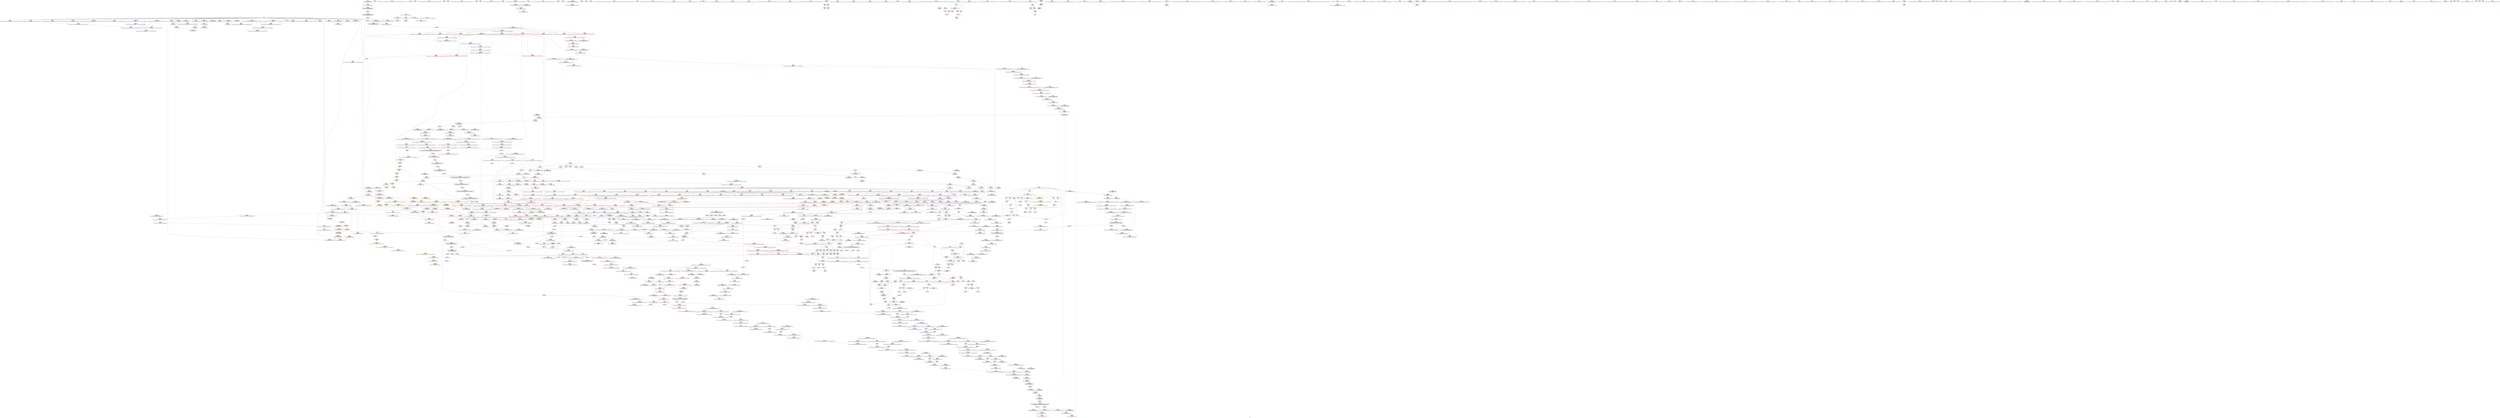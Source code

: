 digraph "SVFG" {
	label="SVFG";

	Node0x557608c148c0 [shape=record,color=grey,label="{NodeID: 0\nNullPtr|{|<s27>95}}"];
	Node0x557608c148c0 -> Node0x557608ea3e20[style=solid];
	Node0x557608c148c0 -> Node0x557608ea3f20[style=solid];
	Node0x557608c148c0 -> Node0x557608ea3ff0[style=solid];
	Node0x557608c148c0 -> Node0x557608ea40c0[style=solid];
	Node0x557608c148c0 -> Node0x557608ea4190[style=solid];
	Node0x557608c148c0 -> Node0x557608ea4260[style=solid];
	Node0x557608c148c0 -> Node0x557608ea4330[style=solid];
	Node0x557608c148c0 -> Node0x557608ea4400[style=solid];
	Node0x557608c148c0 -> Node0x557608ea44d0[style=solid];
	Node0x557608c148c0 -> Node0x557608ea45a0[style=solid];
	Node0x557608c148c0 -> Node0x557608ea4670[style=solid];
	Node0x557608c148c0 -> Node0x557608ea4740[style=solid];
	Node0x557608c148c0 -> Node0x557608ea4810[style=solid];
	Node0x557608c148c0 -> Node0x557608ea48e0[style=solid];
	Node0x557608c148c0 -> Node0x557608ea49b0[style=solid];
	Node0x557608c148c0 -> Node0x557608ea4a80[style=solid];
	Node0x557608c148c0 -> Node0x557608ea4b50[style=solid];
	Node0x557608c148c0 -> Node0x557608ea4c20[style=solid];
	Node0x557608c148c0 -> Node0x557608ea4cf0[style=solid];
	Node0x557608c148c0 -> Node0x557608eabb30[style=solid];
	Node0x557608c148c0 -> Node0x557608eae4d0[style=solid];
	Node0x557608c148c0 -> Node0x557608eae5a0[style=solid];
	Node0x557608c148c0 -> Node0x557608eae670[style=solid];
	Node0x557608c148c0 -> Node0x557608eb0480[style=solid];
	Node0x557608c148c0 -> Node0x557608eed700[style=solid];
	Node0x557608c148c0 -> Node0x557608ef0f40[style=solid];
	Node0x557608c148c0 -> Node0x557608ef1540[style=solid];
	Node0x557608c148c0:s27 -> Node0x557608fbf270[style=solid,color=red];
	Node0x557608ea9f60 [shape=record,color=red,label="{NodeID: 775\n1541\<--1540\n\<--coerce.dive2\n_ZSt4copyISt13move_iteratorIPiES1_ET0_T_S4_S3_\n|{<s0>110}}"];
	Node0x557608ea9f60:s0 -> Node0x557608fbc4f0[style=solid,color=red];
	Node0x557608ea0920 [shape=record,color=purple,label="{NodeID: 443\n454\<--26\n\<--.str.5\nmain\n}"];
	Node0x557608e94880 [shape=record,color=green,label="{NodeID: 111\n651\<--652\nehselector.slot\<--ehselector.slot_field_insensitive\n_ZNSt12_Vector_baseIiSaIiEED2Ev\n}"];
	Node0x557608e94880 -> Node0x557608eaedc0[style=solid];
	Node0x557608eaf9f0 [shape=record,color=blue,label="{NodeID: 886\n794\<--793\nthis.addr\<--this\n_ZNSaIiED2Ev\n}"];
	Node0x557608eaf9f0 -> Node0x557608ebc6e0[style=dashed];
	Node0x557608eb6490 [shape=record,color=purple,label="{NodeID: 554\n1534\<--1524\ncoerce.dive1\<--__last\n_ZSt4copyISt13move_iteratorIPiES1_ET0_T_S4_S3_\n}"];
	Node0x557608eb6490 -> Node0x557608ed3720[style=solid];
	Node0x557608e98ec0 [shape=record,color=green,label="{NodeID: 222\n1424\<--1425\n_ZSt18uninitialized_copyISt13move_iteratorIPiES1_ET0_T_S4_S3_\<--_ZSt18uninitialized_copyISt13move_iteratorIPiES1_ET0_T_S4_S3__field_insensitive\n}"];
	Node0x557608fb4ea0 [shape=record,color=black,label="{NodeID: 2104\n1114 = PHI(304, )\n}"];
	Node0x557608fb4ea0 -> Node0x557608ef2bc0[style=solid];
	Node0x557608ebbec0 [shape=record,color=red,label="{NodeID: 665\n725\<--716\nthis1\<--this.addr\n_ZNSt12_Vector_baseIiSaIiEE13_M_deallocateEPim\n}"];
	Node0x557608ebbec0 -> Node0x557608eb2ef0[style=solid];
	Node0x557608eef140 [shape=record,color=grey,label="{NodeID: 1440\n1145 = Binary(1144, 322, )\n}"];
	Node0x557608eef140 -> Node0x557608ea8f20[style=solid];
	Node0x557608ea7040 [shape=record,color=black,label="{NodeID: 333\n665\<--663\nsub.ptr.rhs.cast\<--\n_ZNSt12_Vector_baseIiSaIiEED2Ev\n}"];
	Node0x557608ea7040 -> Node0x557608ef0340[style=solid];
	Node0x557608fbe4b0 [shape=record,color=black,label="{NodeID: 2215\n1388 = PHI(1222, )\n1st arg _ZSt22__uninitialized_copy_aISt13move_iteratorIPiES1_iET0_T_S4_S3_RSaIT1_E }"];
	Node0x557608fbe4b0 -> Node0x557608ed2880[style=solid];
	Node0x557608c14bf0 [shape=record,color=green,label="{NodeID: 1\n7\<--1\n__dso_handle\<--dummyObj\nGlob }"];
	Node0x557608eaa030 [shape=record,color=red,label="{NodeID: 776\n1549\<--1548\n\<--coerce.dive4\n_ZSt4copyISt13move_iteratorIPiES1_ET0_T_S4_S3_\n|{<s0>112}}"];
	Node0x557608eaa030:s0 -> Node0x557608fbc4f0[style=solid,color=red];
	Node0x557608ea09f0 [shape=record,color=purple,label="{NodeID: 444\n461\<--26\n\<--.str.5\nmain\n}"];
	Node0x557608e94950 [shape=record,color=green,label="{NodeID: 112\n669\<--670\n_ZNSt12_Vector_baseIiSaIiEE13_M_deallocateEPim\<--_ZNSt12_Vector_baseIiSaIiEE13_M_deallocateEPim_field_insensitive\n}"];
	Node0x557608eafac0 [shape=record,color=blue,label="{NodeID: 887\n805\<--804\nthis.addr\<--this\n_ZN9__gnu_cxx13new_allocatorIiED2Ev\n}"];
	Node0x557608eafac0 -> Node0x557608ebc7b0[style=dashed];
	Node0x557608ec8860 [shape=record,color=yellow,style=double,label="{NodeID: 1662\n210V_1 = ENCHI(MR_210V_0)\npts\{120000 120001 \}\nFun[_ZNKSt6vectorIiSaIiEE12_M_check_lenEmPKc]|{<s0>76|<s1>76|<s2>78|<s3>78|<s4>79|<s5>79|<s6>81|<s7>81}}"];
	Node0x557608ec8860:s0 -> Node0x557608ec59a0[style=dashed,color=red];
	Node0x557608ec8860:s1 -> Node0x557608ec5b90[style=dashed,color=red];
	Node0x557608ec8860:s2 -> Node0x557608ec59a0[style=dashed,color=red];
	Node0x557608ec8860:s3 -> Node0x557608ec5b90[style=dashed,color=red];
	Node0x557608ec8860:s4 -> Node0x557608ec59a0[style=dashed,color=red];
	Node0x557608ec8860:s5 -> Node0x557608ec5b90[style=dashed,color=red];
	Node0x557608ec8860:s6 -> Node0x557608ec59a0[style=dashed,color=red];
	Node0x557608ec8860:s7 -> Node0x557608ec5b90[style=dashed,color=red];
	Node0x557608eb6560 [shape=record,color=purple,label="{NodeID: 555\n1540\<--1528\ncoerce.dive2\<--agg.tmp\n_ZSt4copyISt13move_iteratorIPiES1_ET0_T_S4_S3_\n}"];
	Node0x557608eb6560 -> Node0x557608ea9f60[style=solid];
	Node0x557608e98fc0 [shape=record,color=green,label="{NodeID: 223\n1429\<--1430\nretval\<--retval_field_insensitive\n_ZSt32__make_move_if_noexcept_iteratorIiSt13move_iteratorIPiEET0_PT_\n|{|<s1>102}}"];
	Node0x557608e98fc0 -> Node0x557608eb55f0[style=solid];
	Node0x557608e98fc0:s1 -> Node0x557608fbb480[style=solid,color=red];
	Node0x557608fb4fe0 [shape=record,color=black,label="{NodeID: 2105\n1118 = PHI(1253, )\n}"];
	Node0x557608fb4fe0 -> Node0x557608ef10c0[style=solid];
	Node0x557608ebbf90 [shape=record,color=red,label="{NodeID: 666\n726\<--718\n\<--__p.addr\n_ZNSt12_Vector_baseIiSaIiEE13_M_deallocateEPim\n}"];
	Node0x557608ebbf90 -> Node0x557608ef0f40[style=solid];
	Node0x557608eef2c0 [shape=record,color=grey,label="{NodeID: 1441\n400 = Binary(398, 399, )\n}"];
	Node0x557608eef2c0 -> Node0x557608ef1840[style=solid];
	Node0x557608ea7110 [shape=record,color=black,label="{NodeID: 334\n730\<--729\n\<--_M_impl\n_ZNSt12_Vector_baseIiSaIiEE13_M_deallocateEPim\n|{<s0>43}}"];
	Node0x557608ea7110:s0 -> Node0x557608fb82a0[style=solid,color=red];
	Node0x557608fbe5f0 [shape=record,color=black,label="{NodeID: 2216\n1389 = PHI(1217, )\n2nd arg _ZSt22__uninitialized_copy_aISt13move_iteratorIPiES1_iET0_T_S4_S3_RSaIT1_E }"];
	Node0x557608fbe5f0 -> Node0x557608ed2950[style=solid];
	Node0x557608bd9f50 [shape=record,color=green,label="{NodeID: 2\n16\<--1\n.str\<--dummyObj\nGlob }"];
	Node0x557608eaa100 [shape=record,color=red,label="{NodeID: 777\n1569\<--1560\n\<--__first.addr\n_ZSt14__copy_move_a2ILb1EPiS0_ET1_T0_S2_S1_\n|{<s0>114}}"];
	Node0x557608eaa100:s0 -> Node0x557608fba820[style=solid,color=red];
	Node0x557608ea0ac0 [shape=record,color=purple,label="{NodeID: 445\n470\<--28\n\<--.str.6\nmain\n}"];
	Node0x557608e99500 [shape=record,color=green,label="{NodeID: 113\n673\<--674\n_ZNSt12_Vector_baseIiSaIiEE12_Vector_implD2Ev\<--_ZNSt12_Vector_baseIiSaIiEE12_Vector_implD2Ev_field_insensitive\n}"];
	Node0x557608eafb90 [shape=record,color=blue,label="{NodeID: 888\n814\<--811\n__a.addr\<--__a\n_ZNSt16allocator_traitsISaIiEE9constructIiJRKiEEEvRS0_PT_DpOT0_\n}"];
	Node0x557608eafb90 -> Node0x557608ebc880[style=dashed];
	Node0x557608eb6630 [shape=record,color=purple,label="{NodeID: 556\n1548\<--1530\ncoerce.dive4\<--agg.tmp3\n_ZSt4copyISt13move_iteratorIPiES1_ET0_T_S4_S3_\n}"];
	Node0x557608eb6630 -> Node0x557608eaa030[style=solid];
	Node0x557608e99090 [shape=record,color=green,label="{NodeID: 224\n1431\<--1432\n__i.addr\<--__i.addr_field_insensitive\n_ZSt32__make_move_if_noexcept_iteratorIiSt13move_iteratorIPiEET0_PT_\n}"];
	Node0x557608e99090 -> Node0x557608ec10d0[style=solid];
	Node0x557608e99090 -> Node0x557608ed2c90[style=solid];
	Node0x557608fb5120 [shape=record,color=black,label="{NodeID: 2106\n1121 = PHI(1253, )\n}"];
	Node0x557608fb5120 -> Node0x557608eecfd0[style=solid];
	Node0x557608ebc060 [shape=record,color=red,label="{NodeID: 667\n731\<--718\n\<--__p.addr\n_ZNSt12_Vector_baseIiSaIiEE13_M_deallocateEPim\n|{<s0>43}}"];
	Node0x557608ebc060:s0 -> Node0x557608fb83b0[style=solid,color=red];
	Node0x557608eef440 [shape=record,color=grey,label="{NodeID: 1442\n89 = Binary(88, 80, )\n}"];
	Node0x557608eef440 -> Node0x557608eabea0[style=solid];
	Node0x557608ea71e0 [shape=record,color=black,label="{NodeID: 335\n744\<--743\n\<--this1\n_ZNSt12_Vector_baseIiSaIiEE12_Vector_implD2Ev\n|{<s0>44}}"];
	Node0x557608ea71e0:s0 -> Node0x557608fbb370[style=solid,color=red];
	Node0x557608fbe730 [shape=record,color=black,label="{NodeID: 2217\n1390 = PHI(1218, )\n3rd arg _ZSt22__uninitialized_copy_aISt13move_iteratorIPiES1_iET0_T_S4_S3_RSaIT1_E }"];
	Node0x557608fbe730 -> Node0x557608ed2a20[style=solid];
	Node0x557608bda010 [shape=record,color=green,label="{NodeID: 3\n18\<--1\n.str.2\<--dummyObj\nGlob }"];
	Node0x557608eaa1d0 [shape=record,color=red,label="{NodeID: 778\n1573\<--1562\n\<--__last.addr\n_ZSt14__copy_move_a2ILb1EPiS0_ET1_T0_S2_S1_\n|{<s0>115}}"];
	Node0x557608eaa1d0:s0 -> Node0x557608fba820[style=solid,color=red];
	Node0x557608ea0b90 [shape=record,color=purple,label="{NodeID: 446\n478\<--30\n\<--.str.7\nmain\n}"];
	Node0x557608e99590 [shape=record,color=green,label="{NodeID: 114\n690\<--691\n__first.addr\<--__first.addr_field_insensitive\n_ZSt8_DestroyIPiEvT_S1_\n}"];
	Node0x557608e99590 -> Node0x557608ebbd20[style=solid];
	Node0x557608e99590 -> Node0x557608eaee90[style=solid];
	Node0x557608eafc60 [shape=record,color=blue,label="{NodeID: 889\n816\<--812\n__p.addr\<--__p\n_ZNSt16allocator_traitsISaIiEE9constructIiJRKiEEEvRS0_PT_DpOT0_\n}"];
	Node0x557608eafc60 -> Node0x557608ebc950[style=dashed];
	Node0x557608ec8a50 [shape=record,color=yellow,style=double,label="{NodeID: 1664\n48V_1 = ENCHI(MR_48V_0)\npts\{1378 \}\nFun[_ZSt13__copy_move_aILb1EPiS0_ET1_T0_S2_S1_]|{<s0>120|<s1>120|<s2>120}}"];
	Node0x557608ec8a50:s0 -> Node0x557608eab890[style=dashed,color=red];
	Node0x557608ec8a50:s1 -> Node0x557608ed44f0[style=dashed,color=red];
	Node0x557608ec8a50:s2 -> Node0x557608f2fa80[style=dashed,color=red];
	Node0x557608eb6700 [shape=record,color=purple,label="{NodeID: 557\n1735\<--1537\noffset_0\<--\n}"];
	Node0x557608eb6700 -> Node0x557608ed38c0[style=solid];
	Node0x557608e99160 [shape=record,color=green,label="{NodeID: 225\n1436\<--1437\n_ZNSt13move_iteratorIPiEC2ES0_\<--_ZNSt13move_iteratorIPiEC2ES0__field_insensitive\n}"];
	Node0x557608fb5260 [shape=record,color=black,label="{NodeID: 2107\n1137 = PHI(1227, )\n}"];
	Node0x557608fb5260 -> Node0x557608ebf1f0[style=solid];
	Node0x557608ebc130 [shape=record,color=red,label="{NodeID: 668\n732\<--720\n\<--__n.addr\n_ZNSt12_Vector_baseIiSaIiEE13_M_deallocateEPim\n|{<s0>43}}"];
	Node0x557608ebc130:s0 -> Node0x557608fb84c0[style=solid,color=red];
	Node0x557608eef5c0 [shape=record,color=grey,label="{NodeID: 1443\n92 = Binary(91, 93, )\n}"];
	Node0x557608eef5c0 -> Node0x557608eabf70[style=solid];
	Node0x557608ea72b0 [shape=record,color=black,label="{NodeID: 336\n763\<--762\n\<--\n_ZNSt16allocator_traitsISaIiEE10deallocateERS0_Pim\n|{<s0>45}}"];
	Node0x557608ea72b0:s0 -> Node0x557608fb8a70[style=solid,color=red];
	Node0x557608fbe870 [shape=record,color=black,label="{NodeID: 2218\n688 = PHI(630, )\n0th arg _ZSt8_DestroyIPiEvT_S1_ }"];
	Node0x557608fbe870 -> Node0x557608eaee90[style=solid];
	Node0x557608be40c0 [shape=record,color=green,label="{NodeID: 4\n20\<--1\nstdin\<--dummyObj\nGlob }"];
	Node0x557608eaa2a0 [shape=record,color=red,label="{NodeID: 779\n1575\<--1564\n\<--__result.addr\n_ZSt14__copy_move_a2ILb1EPiS0_ET1_T0_S2_S1_\n|{<s0>116}}"];
	Node0x557608eaa2a0:s0 -> Node0x557608fba820[style=solid,color=red];
	Node0x557608ea0c60 [shape=record,color=purple,label="{NodeID: 447\n863\<--32\n\<--.str.8\n_ZNSt6vectorIiSaIiEE17_M_realloc_insertIJRKiEEEvN9__gnu_cxx17__normal_iteratorIPiS1_EEDpOT_\n|{<s0>50}}"];
	Node0x557608ea0c60:s0 -> Node0x557608fbddc0[style=solid,color=red];
	Node0x557608e99620 [shape=record,color=green,label="{NodeID: 115\n692\<--693\n__last.addr\<--__last.addr_field_insensitive\n_ZSt8_DestroyIPiEvT_S1_\n}"];
	Node0x557608e99620 -> Node0x557608ebbdf0[style=solid];
	Node0x557608e99620 -> Node0x557608eaef60[style=solid];
	Node0x557608eafd30 [shape=record,color=blue,label="{NodeID: 890\n818\<--813\n__args.addr\<--__args\n_ZNSt16allocator_traitsISaIiEE9constructIiJRKiEEEvRS0_PT_DpOT0_\n}"];
	Node0x557608eafd30 -> Node0x557608ebca20[style=dashed];
	Node0x557608eb67d0 [shape=record,color=purple,label="{NodeID: 558\n1736\<--1538\noffset_0\<--\n}"];
	Node0x557608eb67d0 -> Node0x557608eab6f0[style=solid];
	Node0x557608e99260 [shape=record,color=green,label="{NodeID: 226\n1445\<--1446\n__first\<--__first_field_insensitive\n_ZSt18uninitialized_copyISt13move_iteratorIPiES1_ET0_T_S4_S3_\n}"];
	Node0x557608e99260 -> Node0x557608e9e3c0[style=solid];
	Node0x557608e99260 -> Node0x557608eb56c0[style=solid];
	Node0x557608fb53a0 [shape=record,color=black,label="{NodeID: 2108\n1140 = PHI(1227, )\n}"];
	Node0x557608fb53a0 -> Node0x557608ebf2c0[style=solid];
	Node0x557608ebc200 [shape=record,color=red,label="{NodeID: 669\n743\<--740\nthis1\<--this.addr\n_ZNSt12_Vector_baseIiSaIiEE12_Vector_implD2Ev\n}"];
	Node0x557608ebc200 -> Node0x557608ea71e0[style=solid];
	Node0x557608eef740 [shape=record,color=grey,label="{NodeID: 1444\n995 = Binary(993, 994, )\n}"];
	Node0x557608eef740 -> Node0x557608eef8c0[style=solid];
	Node0x557608ea7380 [shape=record,color=black,label="{NodeID: 337\n785\<--784\n\<--\n_ZN9__gnu_cxx13new_allocatorIiE10deallocateEPim\n}"];
	Node0x557608fbe9b0 [shape=record,color=black,label="{NodeID: 2219\n689 = PHI(631, )\n1st arg _ZSt8_DestroyIPiEvT_S1_ }"];
	Node0x557608fbe9b0 -> Node0x557608eaef60[style=solid];
	Node0x557608be0f10 [shape=record,color=green,label="{NodeID: 5\n21\<--1\n.str.3\<--dummyObj\nGlob }"];
	Node0x557608eaa370 [shape=record,color=red,label="{NodeID: 780\n1610\<--1598\n\<--__first.addr\n_ZSt13__copy_move_aILb1EPiS0_ET1_T0_S2_S1_\n|{<s0>120}}"];
	Node0x557608eaa370:s0 -> Node0x557608fbc1c0[style=solid,color=red];
	Node0x557608ea0d30 [shape=record,color=purple,label="{NodeID: 448\n1714\<--34\nllvm.global_ctors_0\<--llvm.global_ctors\nGlob }"];
	Node0x557608ea0d30 -> Node0x557608eab960[style=solid];
	Node0x557608e996f0 [shape=record,color=green,label="{NodeID: 116\n699\<--700\n_ZNSt12_Destroy_auxILb1EE9__destroyIPiEEvT_S3_\<--_ZNSt12_Destroy_auxILb1EE9__destroyIPiEEvT_S3__field_insensitive\n}"];
	Node0x557608eafe00 [shape=record,color=blue,label="{NodeID: 891\n858\<--836\ncoerce.dive\<--__position.coerce\n_ZNSt6vectorIiSaIiEE17_M_realloc_insertIJRKiEEEvN9__gnu_cxx17__normal_iteratorIPiS1_EEDpOT_\n|{|<s2>52}}"];
	Node0x557608eafe00 -> Node0x557608ebde70[style=dashed];
	Node0x557608eafe00 -> Node0x557608ebdf40[style=dashed];
	Node0x557608eafe00:s2 -> Node0x557608ec7400[style=dashed,color=red];
	Node0x557608eb68a0 [shape=record,color=purple,label="{NodeID: 559\n1738\<--1545\noffset_0\<--\n}"];
	Node0x557608eb68a0 -> Node0x557608ed3990[style=solid];
	Node0x557608e99330 [shape=record,color=green,label="{NodeID: 227\n1447\<--1448\n__last\<--__last_field_insensitive\n_ZSt18uninitialized_copyISt13move_iteratorIPiES1_ET0_T_S4_S3_\n}"];
	Node0x557608e99330 -> Node0x557608e9e490[style=solid];
	Node0x557608e99330 -> Node0x557608eb5790[style=solid];
	Node0x557608fb54e0 [shape=record,color=black,label="{NodeID: 2109\n1179 = PHI(1337, )\n}"];
	Node0x557608fb54e0 -> Node0x557608eed700[style=solid];
	Node0x557608ebc2d0 [shape=record,color=red,label="{NodeID: 670\n762\<--753\n\<--__a.addr\n_ZNSt16allocator_traitsISaIiEE10deallocateERS0_Pim\n}"];
	Node0x557608ebc2d0 -> Node0x557608ea72b0[style=solid];
	Node0x557608eef8c0 [shape=record,color=grey,label="{NodeID: 1445\n996 = Binary(995, 322, )\n|{<s0>71}}"];
	Node0x557608eef8c0:s0 -> Node0x557608fbfc70[style=solid,color=red];
	Node0x557608ea7450 [shape=record,color=black,label="{NodeID: 338\n798\<--797\n\<--this1\n_ZNSaIiED2Ev\n|{<s0>47}}"];
	Node0x557608ea7450:s0 -> Node0x557608fbd870[style=solid,color=red];
	Node0x557608fbeaf0 [shape=record,color=black,label="{NodeID: 2220\n1148 = PHI(862, )\n0th arg _ZNSt6vectorIiSaIiEE5beginEv }"];
	Node0x557608fbeaf0 -> Node0x557608eb1800[style=solid];
	Node0x557608be31f0 [shape=record,color=green,label="{NodeID: 6\n23\<--1\n.str.4\<--dummyObj\nGlob }"];
	Node0x557608eaa440 [shape=record,color=red,label="{NodeID: 781\n1611\<--1600\n\<--__last.addr\n_ZSt13__copy_move_aILb1EPiS0_ET1_T0_S2_S1_\n|{<s0>120}}"];
	Node0x557608eaa440:s0 -> Node0x557608fbc2d0[style=solid,color=red];
	Node0x557608ea0e30 [shape=record,color=purple,label="{NodeID: 449\n1715\<--34\nllvm.global_ctors_1\<--llvm.global_ctors\nGlob }"];
	Node0x557608ea0e30 -> Node0x557608eaba30[style=solid];
	Node0x557608e997f0 [shape=record,color=green,label="{NodeID: 117\n705\<--706\n.addr\<--.addr_field_insensitive\n_ZNSt12_Destroy_auxILb1EE9__destroyIPiEEvT_S3_\n}"];
	Node0x557608e997f0 -> Node0x557608eaf030[style=solid];
	Node0x557608eafed0 [shape=record,color=blue,label="{NodeID: 892\n840\<--835\nthis.addr\<--this\n_ZNSt6vectorIiSaIiEE17_M_realloc_insertIJRKiEEEvN9__gnu_cxx17__normal_iteratorIPiS1_EEDpOT_\n}"];
	Node0x557608eafed0 -> Node0x557608ebcaf0[style=dashed];
	Node0x557608eb6970 [shape=record,color=purple,label="{NodeID: 560\n1739\<--1546\noffset_0\<--\n}"];
	Node0x557608eb6970 -> Node0x557608eab7c0[style=solid];
	Node0x557608e99400 [shape=record,color=green,label="{NodeID: 228\n1449\<--1450\n__result.addr\<--__result.addr_field_insensitive\n_ZSt18uninitialized_copyISt13move_iteratorIPiES1_ET0_T_S4_S3_\n}"];
	Node0x557608e99400 -> Node0x557608ea99b0[style=solid];
	Node0x557608e99400 -> Node0x557608ed2f00[style=solid];
	Node0x557608fb5620 [shape=record,color=black,label="{NodeID: 2110\n1208 = PHI(1427, )\n}"];
	Node0x557608fb5620 -> Node0x557608ed16a0[style=solid];
	Node0x557608ebc3a0 [shape=record,color=red,label="{NodeID: 671\n764\<--755\n\<--__p.addr\n_ZNSt16allocator_traitsISaIiEE10deallocateERS0_Pim\n|{<s0>45}}"];
	Node0x557608ebc3a0:s0 -> Node0x557608fb8bb0[style=solid,color=red];
	Node0x557608eefa40 [shape=record,color=grey,label="{NodeID: 1446\n79 = Binary(78, 80, )\n}"];
	Node0x557608eefa40 -> Node0x557608ea5090[style=solid];
	Node0x557608ea7520 [shape=record,color=black,label="{NodeID: 339\n824\<--823\n\<--\n_ZNSt16allocator_traitsISaIiEE9constructIiJRKiEEEvRS0_PT_DpOT0_\n|{<s0>49}}"];
	Node0x557608ea7520:s0 -> Node0x557608fb95a0[style=solid,color=red];
	Node0x557608fbec30 [shape=record,color=black,label="{NodeID: 2221\n1676 = PHI(1583, )\n0th arg _ZNKSt13move_iteratorIPiE4baseEv }"];
	Node0x557608fbec30 -> Node0x557608ed4690[style=solid];
	Node0x557608e90b20 [shape=record,color=green,label="{NodeID: 7\n25\<--1\nstdout\<--dummyObj\nGlob }"];
	Node0x557608eaa510 [shape=record,color=red,label="{NodeID: 782\n1612\<--1602\n\<--__result.addr\n_ZSt13__copy_move_aILb1EPiS0_ET1_T0_S2_S1_\n|{<s0>120}}"];
	Node0x557608eaa510:s0 -> Node0x557608fbc3e0[style=solid,color=red];
	Node0x557608ea0f30 [shape=record,color=purple,label="{NodeID: 450\n1716\<--34\nllvm.global_ctors_2\<--llvm.global_ctors\nGlob }"];
	Node0x557608ea0f30 -> Node0x557608eabb30[style=solid];
	Node0x557608e998c0 [shape=record,color=green,label="{NodeID: 118\n707\<--708\n.addr1\<--.addr1_field_insensitive\n_ZNSt12_Destroy_auxILb1EE9__destroyIPiEEvT_S3_\n}"];
	Node0x557608e998c0 -> Node0x557608eaf100[style=solid];
	Node0x557608eaffa0 [shape=record,color=blue,label="{NodeID: 893\n842\<--837\n__args.addr\<--__args\n_ZNSt6vectorIiSaIiEE17_M_realloc_insertIJRKiEEEvN9__gnu_cxx17__normal_iteratorIPiS1_EEDpOT_\n}"];
	Node0x557608eaffa0 -> Node0x557608ebcbc0[style=dashed];
	Node0x557608eb6a40 [shape=record,color=purple,label="{NodeID: 561\n1585\<--1583\ncoerce.dive\<--__it\n_ZSt12__miter_baseIPiEDTcl12__miter_basecldtfp_4baseEEESt13move_iteratorIT_E\n}"];
	Node0x557608eb6a40 -> Node0x557608ed3cd0[style=solid];
	Node0x557608ea1950 [shape=record,color=green,label="{NodeID: 229\n1451\<--1452\n__assignable\<--__assignable_field_insensitive\n_ZSt18uninitialized_copyISt13move_iteratorIPiES1_ET0_T_S4_S3_\n}"];
	Node0x557608ea1950 -> Node0x557608ed2fd0[style=solid];
	Node0x557608fb5760 [shape=record,color=black,label="{NodeID: 2111\n1214 = PHI(1427, )\n}"];
	Node0x557608fb5760 -> Node0x557608ed1770[style=solid];
	Node0x557608ebc470 [shape=record,color=red,label="{NodeID: 672\n765\<--757\n\<--__n.addr\n_ZNSt16allocator_traitsISaIiEE10deallocateERS0_Pim\n|{<s0>45}}"];
	Node0x557608ebc470:s0 -> Node0x557608fb8cf0[style=solid,color=red];
	Node0x557608eefbc0 [shape=record,color=grey,label="{NodeID: 1447\n292 = Binary(291, 93, )\n}"];
	Node0x557608eefbc0 -> Node0x557608eacee0[style=solid];
	Node0x557608ea75f0 [shape=record,color=black,label="{NodeID: 340\n878\<--862\n\<--this1\n_ZNSt6vectorIiSaIiEE17_M_realloc_insertIJRKiEEEvN9__gnu_cxx17__normal_iteratorIPiS1_EEDpOT_\n|{<s0>53}}"];
	Node0x557608ea75f0:s0 -> Node0x557608fb87f0[style=solid,color=red];
	Node0x557608fbed70 [shape=record,color=black,label="{NodeID: 2222\n1028 = PHI(502, )\n0th arg _ZNSt6vectorIiSaIiEE3endEv }"];
	Node0x557608fbed70 -> Node0x557608eb0d70[style=solid];
	Node0x557608e90be0 [shape=record,color=green,label="{NodeID: 8\n26\<--1\n.str.5\<--dummyObj\nGlob }"];
	Node0x557608eaa5e0 [shape=record,color=red,label="{NodeID: 783\n1622\<--1619\n\<--__it.addr\n_ZSt12__niter_baseIPiET_S1_\n}"];
	Node0x557608eaa5e0 -> Node0x557608e9f260[style=solid];
	Node0x557608ec2760 [shape=record,color=yellow,style=double,label="{NodeID: 1558\n10V_1 = ENCHI(MR_10V_0)\npts\{120000 120001 120002 \}\nFun[_ZNSt6vectorIiSaIiEEC2Ev]|{<s0>5}}"];
	Node0x557608ec2760:s0 -> Node0x557608ec7210[style=dashed,color=red];
	Node0x557608ea1030 [shape=record,color=purple,label="{NodeID: 451\n107\<--106\narrayctor.next\<--arrayctor.cur\n__cxx_global_var_init.1\n}"];
	Node0x557608ea1030 -> Node0x557608eedca0[style=solid];
	Node0x557608ea1030 -> Node0x557608ef1e40[style=solid];
	Node0x557608e99990 [shape=record,color=green,label="{NodeID: 119\n716\<--717\nthis.addr\<--this.addr_field_insensitive\n_ZNSt12_Vector_baseIiSaIiEE13_M_deallocateEPim\n}"];
	Node0x557608e99990 -> Node0x557608ebbec0[style=solid];
	Node0x557608e99990 -> Node0x557608eaf1d0[style=solid];
	Node0x557608eb0070 [shape=record,color=blue,label="{NodeID: 894\n844\<--864\n__len\<--call\n_ZNSt6vectorIiSaIiEE17_M_realloc_insertIJRKiEEEvN9__gnu_cxx17__normal_iteratorIPiS1_EEDpOT_\n}"];
	Node0x557608eb0070 -> Node0x557608ebcc90[style=dashed];
	Node0x557608eb0070 -> Node0x557608ebcd60[style=dashed];
	Node0x557608eb0070 -> Node0x557608ebce30[style=dashed];
	Node0x557608eb6b10 [shape=record,color=purple,label="{NodeID: 562\n1741\<--1650\noffset_0\<--\n}"];
	Node0x557608eb6b10 -> Node0x557608ed44f0[style=solid];
	Node0x557608ea1a20 [shape=record,color=green,label="{NodeID: 230\n1453\<--1454\nagg.tmp\<--agg.tmp_field_insensitive\n_ZSt18uninitialized_copyISt13move_iteratorIPiES1_ET0_T_S4_S3_\n}"];
	Node0x557608ea1a20 -> Node0x557608e9e560[style=solid];
	Node0x557608ea1a20 -> Node0x557608eb5860[style=solid];
	Node0x557608fb58a0 [shape=record,color=black,label="{NodeID: 2112\n1223 = PHI(1386, )\n}"];
	Node0x557608fb58a0 -> Node0x557608ea9330[style=solid];
	Node0x557608ebc540 [shape=record,color=red,label="{NodeID: 673\n783\<--774\nthis1\<--this.addr\n_ZN9__gnu_cxx13new_allocatorIiE10deallocateEPim\n}"];
	Node0x557608eefd40 [shape=record,color=grey,label="{NodeID: 1448\n283 = Binary(282, 93, )\n}"];
	Node0x557608eefd40 -> Node0x557608eacd40[style=solid];
	Node0x557608ea76c0 [shape=record,color=black,label="{NodeID: 341\n886\<--862\n\<--this1\n_ZNSt6vectorIiSaIiEE17_M_realloc_insertIJRKiEEEvN9__gnu_cxx17__normal_iteratorIPiS1_EEDpOT_\n}"];
	Node0x557608ea76c0 -> Node0x557608eb3160[style=solid];
	Node0x557608fbeeb0 [shape=record,color=black,label="{NodeID: 2223\n600 = PHI(588, )\n0th arg _ZNSaIiEC2Ev }"];
	Node0x557608fbeeb0 -> Node0x557608eae740[style=solid];
	Node0x557608e91100 [shape=record,color=green,label="{NodeID: 9\n28\<--1\n.str.6\<--dummyObj\nGlob }"];
	Node0x557608eaa6b0 [shape=record,color=red,label="{NodeID: 784\n1640\<--1628\n\<--__first.addr\n_ZNSt11__copy_moveILb1ELb1ESt26random_access_iterator_tagE8__copy_mIiEEPT_PKS3_S6_S4_\n}"];
	Node0x557608eaa6b0 -> Node0x557608e9f400[style=solid];
	Node0x557608ea1100 [shape=record,color=purple,label="{NodeID: 452\n145\<--144\narraydestroy.element\<--arraydestroy.elementPast\n__cxx_global_array_dtor\n|{|<s2>7}}"];
	Node0x557608ea1100 -> Node0x557608eed160[style=solid];
	Node0x557608ea1100 -> Node0x557608ef19c0[style=solid];
	Node0x557608ea1100:s2 -> Node0x557608fbfb30[style=solid,color=red];
	Node0x557608e99a60 [shape=record,color=green,label="{NodeID: 120\n718\<--719\n__p.addr\<--__p.addr_field_insensitive\n_ZNSt12_Vector_baseIiSaIiEE13_M_deallocateEPim\n}"];
	Node0x557608e99a60 -> Node0x557608ebbf90[style=solid];
	Node0x557608e99a60 -> Node0x557608ebc060[style=solid];
	Node0x557608e99a60 -> Node0x557608eaf2a0[style=solid];
	Node0x557608eb0140 [shape=record,color=blue,label="{NodeID: 895\n872\<--869\ncoerce.dive3\<--call2\n_ZNSt6vectorIiSaIiEE17_M_realloc_insertIJRKiEEEvN9__gnu_cxx17__normal_iteratorIPiS1_EEDpOT_\n|{|<s2>52}}"];
	Node0x557608eb0140 -> Node0x557608ebde70[style=dashed];
	Node0x557608eb0140 -> Node0x557608ebdf40[style=dashed];
	Node0x557608eb0140:s2 -> Node0x557608ec7400[style=dashed,color=red];
	Node0x557608eb6be0 [shape=record,color=purple,label="{NodeID: 563\n1742\<--1652\noffset_0\<--\n}"];
	Node0x557608eb6be0 -> Node0x557608eab890[style=solid];
	Node0x557608ea1af0 [shape=record,color=green,label="{NodeID: 231\n1455\<--1456\nagg.tmp2\<--agg.tmp2_field_insensitive\n_ZSt18uninitialized_copyISt13move_iteratorIPiES1_ET0_T_S4_S3_\n}"];
	Node0x557608ea1af0 -> Node0x557608e9e630[style=solid];
	Node0x557608ea1af0 -> Node0x557608eb5930[style=solid];
	Node0x557608fb59e0 [shape=record,color=black,label="{NodeID: 2113\n1260 = PHI(1305, )\n|{<s0>93}}"];
	Node0x557608fb59e0:s0 -> Node0x557608fbf3b0[style=solid,color=red];
	Node0x557608ebc610 [shape=record,color=red,label="{NodeID: 674\n784\<--776\n\<--__p.addr\n_ZN9__gnu_cxx13new_allocatorIiE10deallocateEPim\n}"];
	Node0x557608ebc610 -> Node0x557608ea7380[style=solid];
	Node0x557608eefec0 [shape=record,color=grey,label="{NodeID: 1449\n282 = Binary(280, 281, )\n}"];
	Node0x557608eefec0 -> Node0x557608eefd40[style=solid];
	Node0x557608ea7790 [shape=record,color=black,label="{NodeID: 342\n896\<--862\n\<--this1\n_ZNSt6vectorIiSaIiEE17_M_realloc_insertIJRKiEEEvN9__gnu_cxx17__normal_iteratorIPiS1_EEDpOT_\n}"];
	Node0x557608ea7790 -> Node0x557608eb3230[style=solid];
	Node0x557608ea7790 -> Node0x557608eb3300[style=solid];
	Node0x557608fbeff0 [shape=record,color=black,label="{NodeID: 2224\n1354 = PHI(1347, )\n0th arg _ZN9__gnu_cxx13new_allocatorIiE8allocateEmPKv }"];
	Node0x557608fbeff0 -> Node0x557608ed2540[style=solid];
	Node0x557608e91200 [shape=record,color=green,label="{NodeID: 10\n30\<--1\n.str.7\<--dummyObj\nGlob }"];
	Node0x557608eaa780 [shape=record,color=red,label="{NodeID: 785\n1651\<--1628\n\<--__first.addr\n_ZNSt11__copy_moveILb1ELb1ESt26random_access_iterator_tagE8__copy_mIiEEPT_PKS3_S6_S4_\n}"];
	Node0x557608eaa780 -> Node0x557608e9f5a0[style=solid];
	Node0x557608ea11d0 [shape=record,color=purple,label="{NodeID: 453\n164\<--163\n_M_impl\<--\n_ZNSt6vectorIiSaIiEED2Ev\n}"];
	Node0x557608e99b30 [shape=record,color=green,label="{NodeID: 121\n720\<--721\n__n.addr\<--__n.addr_field_insensitive\n_ZNSt12_Vector_baseIiSaIiEE13_M_deallocateEPim\n}"];
	Node0x557608e99b30 -> Node0x557608ebc130[style=solid];
	Node0x557608e99b30 -> Node0x557608eaf370[style=solid];
	Node0x557608eb0210 [shape=record,color=blue,label="{NodeID: 896\n846\<--874\n__elems_before\<--call4\n_ZNSt6vectorIiSaIiEE17_M_realloc_insertIJRKiEEEvN9__gnu_cxx17__normal_iteratorIPiS1_EEDpOT_\n}"];
	Node0x557608eb0210 -> Node0x557608ebcf00[style=dashed];
	Node0x557608eb0210 -> Node0x557608ebcfd0[style=dashed];
	Node0x557608eb6cb0 [shape=record,color=purple,label="{NodeID: 564\n1681\<--1680\n_M_current\<--this1\n_ZNKSt13move_iteratorIPiE4baseEv\n}"];
	Node0x557608eb6cb0 -> Node0x557608eaaed0[style=solid];
	Node0x557608ea1bc0 [shape=record,color=green,label="{NodeID: 232\n1476\<--1477\n_ZNSt20__uninitialized_copyILb1EE13__uninit_copyISt13move_iteratorIPiES3_EET0_T_S6_S5_\<--_ZNSt20__uninitialized_copyILb1EE13__uninit_copyISt13move_iteratorIPiES3_EET0_T_S6_S5__field_insensitive\n}"];
	Node0x557608fb5b20 [shape=record,color=black,label="{NodeID: 2114\n1263 = PHI(1294, )\n}"];
	Node0x557608fb5b20 -> Node0x557608ea9670[style=solid];
	Node0x557608ebc6e0 [shape=record,color=red,label="{NodeID: 675\n797\<--794\nthis1\<--this.addr\n_ZNSaIiED2Ev\n}"];
	Node0x557608ebc6e0 -> Node0x557608ea7450[style=solid];
	Node0x557608ef0040 [shape=record,color=grey,label="{NodeID: 1450\n265 = Binary(263, 264, )\n}"];
	Node0x557608ef0040 -> Node0x557608eacad0[style=solid];
	Node0x557608ea7860 [shape=record,color=black,label="{NodeID: 343\n905\<--862\n\<--this1\n_ZNSt6vectorIiSaIiEE17_M_realloc_insertIJRKiEEEvN9__gnu_cxx17__normal_iteratorIPiS1_EEDpOT_\n|{<s0>57}}"];
	Node0x557608ea7860:s0 -> Node0x557608fbcb80[style=solid,color=red];
	Node0x557608fbf130 [shape=record,color=black,label="{NodeID: 2225\n1355 = PHI(1348, )\n1st arg _ZN9__gnu_cxx13new_allocatorIiE8allocateEmPKv }"];
	Node0x557608fbf130 -> Node0x557608ed2610[style=solid];
	Node0x557608e91300 [shape=record,color=green,label="{NodeID: 11\n32\<--1\n.str.8\<--dummyObj\nGlob }"];
	Node0x557608eaa850 [shape=record,color=red,label="{NodeID: 786\n1639\<--1630\n\<--__last.addr\n_ZNSt11__copy_moveILb1ELb1ESt26random_access_iterator_tagE8__copy_mIiEEPT_PKS3_S6_S4_\n}"];
	Node0x557608eaa850 -> Node0x557608e9f330[style=solid];
	Node0x557608ea12a0 [shape=record,color=purple,label="{NodeID: 454\n165\<--163\n_M_start\<--\n_ZNSt6vectorIiSaIiEED2Ev\n}"];
	Node0x557608ea12a0 -> Node0x557608eb7c20[style=solid];
	Node0x557608e99c00 [shape=record,color=green,label="{NodeID: 122\n734\<--735\n_ZNSt16allocator_traitsISaIiEE10deallocateERS0_Pim\<--_ZNSt16allocator_traitsISaIiEE10deallocateERS0_Pim_field_insensitive\n}"];
	Node0x557608eb02e0 [shape=record,color=blue,label="{NodeID: 897\n850\<--880\n__new_start\<--call5\n_ZNSt6vectorIiSaIiEE17_M_realloc_insertIJRKiEEEvN9__gnu_cxx17__normal_iteratorIPiS1_EEDpOT_\n}"];
	Node0x557608eb02e0 -> Node0x557608ebd0a0[style=dashed];
	Node0x557608eb02e0 -> Node0x557608ebd170[style=dashed];
	Node0x557608eb02e0 -> Node0x557608ebd240[style=dashed];
	Node0x557608eb02e0 -> Node0x557608ebd310[style=dashed];
	Node0x557608eb02e0 -> Node0x557608ebd3e0[style=dashed];
	Node0x557608eb02e0 -> Node0x557608ebd4b0[style=dashed];
	Node0x557608eb02e0 -> Node0x557608ebd580[style=dashed];
	Node0x557608eb02e0 -> Node0x557608ebd650[style=dashed];
	Node0x557608eb6d80 [shape=record,color=purple,label="{NodeID: 565\n1694\<--1693\n_M_current\<--this1\n_ZNSt13move_iteratorIPiEC2ES0_\n}"];
	Node0x557608eb6d80 -> Node0x557608ed4900[style=solid];
	Node0x557608ea1c90 [shape=record,color=green,label="{NodeID: 233\n1488\<--1489\n__first\<--__first_field_insensitive\n_ZNSt20__uninitialized_copyILb1EE13__uninit_copyISt13move_iteratorIPiES3_EET0_T_S6_S5_\n}"];
	Node0x557608ea1c90 -> Node0x557608e9e7d0[style=solid];
	Node0x557608ea1c90 -> Node0x557608eb5d40[style=solid];
	Node0x557608fb5c60 [shape=record,color=black,label="{NodeID: 2115\n1301 = PHI(1314, )\n}"];
	Node0x557608fb5c60 -> Node0x557608ea98e0[style=solid];
	Node0x557608ebc7b0 [shape=record,color=red,label="{NodeID: 676\n808\<--805\nthis1\<--this.addr\n_ZN9__gnu_cxx13new_allocatorIiED2Ev\n}"];
	Node0x557608ef01c0 [shape=record,color=grey,label="{NodeID: 1451\n667 = Binary(666, 322, )\n|{<s0>38}}"];
	Node0x557608ef01c0:s0 -> Node0x557608fbfc70[style=solid,color=red];
	Node0x557608ea7930 [shape=record,color=black,label="{NodeID: 344\n916\<--862\n\<--this1\n_ZNSt6vectorIiSaIiEE17_M_realloc_insertIJRKiEEEvN9__gnu_cxx17__normal_iteratorIPiS1_EEDpOT_\n}"];
	Node0x557608ea7930 -> Node0x557608eb34a0[style=solid];
	Node0x557608ea7930 -> Node0x557608eb3570[style=solid];
	Node0x557608fbf270 [shape=record,color=black,label="{NodeID: 2226\n1356 = PHI(3, )\n2nd arg _ZN9__gnu_cxx13new_allocatorIiE8allocateEmPKv }"];
	Node0x557608fbf270 -> Node0x557608ed26e0[style=solid];
	Node0x557608e91400 [shape=record,color=green,label="{NodeID: 12\n35\<--1\n\<--dummyObj\nCan only get source location for instruction, argument, global var or function.}"];
	Node0x557608eaa920 [shape=record,color=red,label="{NodeID: 787\n1649\<--1632\n\<--__result.addr\n_ZNSt11__copy_moveILb1ELb1ESt26random_access_iterator_tagE8__copy_mIiEEPT_PKS3_S6_S4_\n}"];
	Node0x557608eaa920 -> Node0x557608e9f4d0[style=solid];
	Node0x557608ea1370 [shape=record,color=purple,label="{NodeID: 455\n168\<--167\n_M_impl2\<--\n_ZNSt6vectorIiSaIiEED2Ev\n}"];
	Node0x557608e99d00 [shape=record,color=green,label="{NodeID: 123\n740\<--741\nthis.addr\<--this.addr_field_insensitive\n_ZNSt12_Vector_baseIiSaIiEE12_Vector_implD2Ev\n}"];
	Node0x557608e99d00 -> Node0x557608ebc200[style=solid];
	Node0x557608e99d00 -> Node0x557608eaf440[style=solid];
	Node0x557608eb03b0 [shape=record,color=blue,label="{NodeID: 898\n852\<--884\n__new_finish\<--\n_ZNSt6vectorIiSaIiEE17_M_realloc_insertIJRKiEEEvN9__gnu_cxx17__normal_iteratorIPiS1_EEDpOT_\n}"];
	Node0x557608eb03b0 -> Node0x557608ebd8c0[style=dashed];
	Node0x557608eb03b0 -> Node0x557608ebd990[style=dashed];
	Node0x557608eb03b0 -> Node0x557608eb0480[style=dashed];
	Node0x557608f47000 [shape=record,color=yellow,style=double,label="{NodeID: 1673\n48V_1 = ENCHI(MR_48V_0)\npts\{1378 \}\nFun[_ZSt22__uninitialized_copy_aISt13move_iteratorIPiES1_iET0_T_S4_S3_RSaIT1_E]|{<s0>101}}"];
	Node0x557608f47000:s0 -> Node0x557608ec5d80[style=dashed,color=red];
	Node0x557608eb6e50 [shape=record,color=purple,label="{NodeID: 566\n339\<--337\nadd.ptr\<--\n_ZNSt6vectorIiSaIiEEixEm\n}"];
	Node0x557608eb6e50 -> Node0x557608ea6270[style=solid];
	Node0x557608ea1d60 [shape=record,color=green,label="{NodeID: 234\n1490\<--1491\n__last\<--__last_field_insensitive\n_ZNSt20__uninitialized_copyILb1EE13__uninit_copyISt13move_iteratorIPiES3_EET0_T_S6_S5_\n}"];
	Node0x557608ea1d60 -> Node0x557608e9e8a0[style=solid];
	Node0x557608ea1d60 -> Node0x557608eb5e10[style=solid];
	Node0x557608fb5da0 [shape=record,color=black,label="{NodeID: 2116\n1349 = PHI(1353, )\n}"];
	Node0x557608fb5da0 -> Node0x557608e9dc70[style=solid];
	Node0x557608ebc880 [shape=record,color=red,label="{NodeID: 677\n823\<--814\n\<--__a.addr\n_ZNSt16allocator_traitsISaIiEE9constructIiJRKiEEEvRS0_PT_DpOT0_\n}"];
	Node0x557608ebc880 -> Node0x557608ea7520[style=solid];
	Node0x557608ef0340 [shape=record,color=grey,label="{NodeID: 1452\n666 = Binary(664, 665, )\n}"];
	Node0x557608ef0340 -> Node0x557608ef01c0[style=solid];
	Node0x557608ea7a00 [shape=record,color=black,label="{NodeID: 345\n921\<--862\n\<--this1\n_ZNSt6vectorIiSaIiEE17_M_realloc_insertIJRKiEEEvN9__gnu_cxx17__normal_iteratorIPiS1_EEDpOT_\n|{<s0>60}}"];
	Node0x557608ea7a00:s0 -> Node0x557608fbcb80[style=solid,color=red];
	Node0x557608fbf3b0 [shape=record,color=black,label="{NodeID: 2227\n1295 = PHI(1260, )\n0th arg _ZNSt16allocator_traitsISaIiEE8max_sizeERKS0_ }"];
	Node0x557608fbf3b0 -> Node0x557608ed1ec0[style=solid];
	Node0x557608e91900 [shape=record,color=green,label="{NodeID: 13\n73\<--1\n\<--dummyObj\nCan only get source location for instruction, argument, global var or function.}"];
	Node0x557608eaa9f0 [shape=record,color=red,label="{NodeID: 788\n1659\<--1632\n\<--__result.addr\n_ZNSt11__copy_moveILb1ELb1ESt26random_access_iterator_tagE8__copy_mIiEEPT_PKS3_S6_S4_\n}"];
	Node0x557608eaa9f0 -> Node0x557608eb7190[style=solid];
	Node0x557608ea1440 [shape=record,color=purple,label="{NodeID: 456\n169\<--167\n_M_finish\<--\n_ZNSt6vectorIiSaIiEED2Ev\n}"];
	Node0x557608ea1440 -> Node0x557608eb7cf0[style=solid];
	Node0x557608e99dd0 [shape=record,color=green,label="{NodeID: 124\n746\<--747\n_ZNSaIiED2Ev\<--_ZNSaIiED2Ev_field_insensitive\n}"];
	Node0x557608eb0480 [shape=record,color=blue, style = dotted,label="{NodeID: 899\n852\<--3\n__new_finish\<--dummyVal\n_ZNSt6vectorIiSaIiEE17_M_realloc_insertIJRKiEEEvN9__gnu_cxx17__normal_iteratorIPiS1_EEDpOT_\n}"];
	Node0x557608eb0480 -> Node0x557608ebd8c0[style=dashed];
	Node0x557608eb0480 -> Node0x557608ebd990[style=dashed];
	Node0x557608eb0480 -> Node0x557608eb0550[style=dashed];
	Node0x557608eb6f20 [shape=record,color=purple,label="{NodeID: 567\n891\<--889\nadd.ptr\<--\n_ZNSt6vectorIiSaIiEE17_M_realloc_insertIJRKiEEEvN9__gnu_cxx17__normal_iteratorIPiS1_EEDpOT_\n|{<s0>55}}"];
	Node0x557608eb6f20:s0 -> Node0x557608fbc880[style=solid,color=red];
	Node0x557608ea1e30 [shape=record,color=green,label="{NodeID: 235\n1492\<--1493\n__result.addr\<--__result.addr_field_insensitive\n_ZNSt20__uninitialized_copyILb1EE13__uninit_copyISt13move_iteratorIPiES3_EET0_T_S6_S5_\n}"];
	Node0x557608ea1e30 -> Node0x557608ea9c20[style=solid];
	Node0x557608ea1e30 -> Node0x557608ed33e0[style=solid];
	Node0x557608fb5ee0 [shape=record,color=black,label="{NodeID: 2117\n1368 = PHI(1314, )\n}"];
	Node0x557608fb5ee0 -> Node0x557608ef2d40[style=solid];
	Node0x557608ebc950 [shape=record,color=red,label="{NodeID: 678\n825\<--816\n\<--__p.addr\n_ZNSt16allocator_traitsISaIiEE9constructIiJRKiEEEvRS0_PT_DpOT0_\n|{<s0>49}}"];
	Node0x557608ebc950:s0 -> Node0x557608fb96b0[style=solid,color=red];
	Node0x557608ef04c0 [shape=record,color=grey,label="{NodeID: 1453\n1095 = Binary(1091, 1094, )\n}"];
	Node0x557608ef04c0 -> Node0x557608ef2a40[style=solid];
	Node0x557608ea7ad0 [shape=record,color=black,label="{NodeID: 346\n937\<--862\n\<--this1\n_ZNSt6vectorIiSaIiEE17_M_realloc_insertIJRKiEEEvN9__gnu_cxx17__normal_iteratorIPiS1_EEDpOT_\n}"];
	Node0x557608ea7ad0 -> Node0x557608eb3640[style=solid];
	Node0x557608fbf4f0 [shape=record,color=black,label="{NodeID: 2228\n703 = PHI(696, )\n0th arg _ZNSt12_Destroy_auxILb1EE9__destroyIPiEEvT_S3_ }"];
	Node0x557608fbf4f0 -> Node0x557608eaf030[style=solid];
	Node0x557608e91990 [shape=record,color=green,label="{NodeID: 14\n80\<--1\n\<--dummyObj\nCan only get source location for instruction, argument, global var or function.}"];
	Node0x557608eaaac0 [shape=record,color=red,label="{NodeID: 789\n1646\<--1634\n\<--_Num\n_ZNSt11__copy_moveILb1ELb1ESt26random_access_iterator_tagE8__copy_mIiEEPT_PKS3_S6_S4_\n}"];
	Node0x557608eaaac0 -> Node0x557608ef31c0[style=solid];
	Node0x557608ea1510 [shape=record,color=purple,label="{NodeID: 457\n311\<--310\n_M_impl\<--\n_ZNKSt6vectorIiSaIiEE4sizeEv\n}"];
	Node0x557608e99ed0 [shape=record,color=green,label="{NodeID: 125\n753\<--754\n__a.addr\<--__a.addr_field_insensitive\n_ZNSt16allocator_traitsISaIiEE10deallocateERS0_Pim\n}"];
	Node0x557608e99ed0 -> Node0x557608ebc2d0[style=solid];
	Node0x557608e99ed0 -> Node0x557608eaf510[style=solid];
	Node0x557608eb0550 [shape=record,color=blue,label="{NodeID: 900\n852\<--907\n__new_finish\<--call11\n_ZNSt6vectorIiSaIiEE17_M_realloc_insertIJRKiEEEvN9__gnu_cxx17__normal_iteratorIPiS1_EEDpOT_\n}"];
	Node0x557608eb0550 -> Node0x557608ebd720[style=dashed];
	Node0x557608eb0550 -> Node0x557608eb0620[style=dashed];
	Node0x557608eb6ff0 [shape=record,color=purple,label="{NodeID: 568\n942\<--940\nadd.ptr18\<--\n_ZNSt6vectorIiSaIiEE17_M_realloc_insertIJRKiEEEvN9__gnu_cxx17__normal_iteratorIPiS1_EEDpOT_\n|{<s0>63}}"];
	Node0x557608eb6ff0:s0 -> Node0x557608fba4f0[style=solid,color=red];
	Node0x557608ea1f00 [shape=record,color=green,label="{NodeID: 236\n1494\<--1495\nagg.tmp\<--agg.tmp_field_insensitive\n_ZNSt20__uninitialized_copyILb1EE13__uninit_copyISt13move_iteratorIPiES3_EET0_T_S6_S5_\n}"];
	Node0x557608ea1f00 -> Node0x557608e9e970[style=solid];
	Node0x557608ea1f00 -> Node0x557608eb5ee0[style=solid];
	Node0x557608fb6020 [shape=record,color=black,label="{NodeID: 2118\n1423 = PHI(1441, )\n}"];
	Node0x557608fb6020 -> Node0x557608e9e220[style=solid];
	Node0x557608ebca20 [shape=record,color=red,label="{NodeID: 679\n826\<--818\n\<--__args.addr\n_ZNSt16allocator_traitsISaIiEE9constructIiJRKiEEEvRS0_PT_DpOT0_\n|{<s0>48}}"];
	Node0x557608ebca20:s0 -> Node0x557608fb7f80[style=solid,color=red];
	Node0x557608ef0640 [shape=record,color=grey,label="{NodeID: 1454\n1376 = Binary(1375, 322, )\n}"];
	Node0x557608ea7ba0 [shape=record,color=black,label="{NodeID: 347\n957\<--862\n\<--this1\n_ZNSt6vectorIiSaIiEE17_M_realloc_insertIJRKiEEEvN9__gnu_cxx17__normal_iteratorIPiS1_EEDpOT_\n|{<s0>65}}"];
	Node0x557608ea7ba0:s0 -> Node0x557608fbcb80[style=solid,color=red];
	Node0x557608fbf630 [shape=record,color=black,label="{NodeID: 2229\n704 = PHI(697, )\n1st arg _ZNSt12_Destroy_auxILb1EE9__destroyIPiEEvT_S3_ }"];
	Node0x557608fbf630 -> Node0x557608eaf100[style=solid];
	Node0x557608e91a50 [shape=record,color=green,label="{NodeID: 15\n93\<--1\n\<--dummyObj\nCan only get source location for instruction, argument, global var or function.}"];
	Node0x557608eaab90 [shape=record,color=red,label="{NodeID: 790\n1653\<--1634\n\<--_Num\n_ZNSt11__copy_moveILb1ELb1ESt26random_access_iterator_tagE8__copy_mIiEEPT_PKS3_S6_S4_\n}"];
	Node0x557608eaab90 -> Node0x557608ef0c40[style=solid];
	Node0x557608ea15e0 [shape=record,color=purple,label="{NodeID: 458\n312\<--310\n_M_finish\<--\n_ZNKSt6vectorIiSaIiEE4sizeEv\n}"];
	Node0x557608ea15e0 -> Node0x557608eb92e0[style=solid];
	Node0x557608e99fa0 [shape=record,color=green,label="{NodeID: 126\n755\<--756\n__p.addr\<--__p.addr_field_insensitive\n_ZNSt16allocator_traitsISaIiEE10deallocateERS0_Pim\n}"];
	Node0x557608e99fa0 -> Node0x557608ebc3a0[style=solid];
	Node0x557608e99fa0 -> Node0x557608eaf5e0[style=solid];
	Node0x557608eb0620 [shape=record,color=blue,label="{NodeID: 901\n852\<--912\n__new_finish\<--incdec.ptr\n_ZNSt6vectorIiSaIiEE17_M_realloc_insertIJRKiEEEvN9__gnu_cxx17__normal_iteratorIPiS1_EEDpOT_\n}"];
	Node0x557608eb0620 -> Node0x557608ebd7f0[style=dashed];
	Node0x557608eb0620 -> Node0x557608ebd8c0[style=dashed];
	Node0x557608eb0620 -> Node0x557608ebd990[style=dashed];
	Node0x557608eb0620 -> Node0x557608eb06f0[style=dashed];
	Node0x557608eb70c0 [shape=record,color=purple,label="{NodeID: 569\n1010\<--1008\nadd.ptr39\<--\n_ZNSt6vectorIiSaIiEE17_M_realloc_insertIJRKiEEEvN9__gnu_cxx17__normal_iteratorIPiS1_EEDpOT_\n}"];
	Node0x557608eb70c0 -> Node0x557608eb0ca0[style=solid];
	Node0x557608ea1fd0 [shape=record,color=green,label="{NodeID: 237\n1496\<--1497\nagg.tmp2\<--agg.tmp2_field_insensitive\n_ZNSt20__uninitialized_copyILb1EE13__uninit_copyISt13move_iteratorIPiES3_EET0_T_S6_S5_\n}"];
	Node0x557608ea1fd0 -> Node0x557608e9ea40[style=solid];
	Node0x557608ea1fd0 -> Node0x557608eb5fb0[style=solid];
	Node0x557608fb6160 [shape=record,color=black,label="{NodeID: 2119\n1475 = PHI(1484, )\n}"];
	Node0x557608fb6160 -> Node0x557608e9e700[style=solid];
	Node0x557608ebcaf0 [shape=record,color=red,label="{NodeID: 680\n862\<--840\nthis1\<--this.addr\n_ZNSt6vectorIiSaIiEE17_M_realloc_insertIJRKiEEEvN9__gnu_cxx17__normal_iteratorIPiS1_EEDpOT_\n|{|<s19>50|<s20>51}}"];
	Node0x557608ebcaf0 -> Node0x557608ea75f0[style=solid];
	Node0x557608ebcaf0 -> Node0x557608ea76c0[style=solid];
	Node0x557608ebcaf0 -> Node0x557608ea7790[style=solid];
	Node0x557608ebcaf0 -> Node0x557608ea7860[style=solid];
	Node0x557608ebcaf0 -> Node0x557608ea7930[style=solid];
	Node0x557608ebcaf0 -> Node0x557608ea7a00[style=solid];
	Node0x557608ebcaf0 -> Node0x557608ea7ad0[style=solid];
	Node0x557608ebcaf0 -> Node0x557608ea7ba0[style=solid];
	Node0x557608ebcaf0 -> Node0x557608ea7c70[style=solid];
	Node0x557608ebcaf0 -> Node0x557608ea7d40[style=solid];
	Node0x557608ebcaf0 -> Node0x557608ea7e10[style=solid];
	Node0x557608ebcaf0 -> Node0x557608ea7ee0[style=solid];
	Node0x557608ebcaf0 -> Node0x557608ea7fb0[style=solid];
	Node0x557608ebcaf0 -> Node0x557608ea8080[style=solid];
	Node0x557608ebcaf0 -> Node0x557608ea8150[style=solid];
	Node0x557608ebcaf0 -> Node0x557608ea8220[style=solid];
	Node0x557608ebcaf0 -> Node0x557608ea82f0[style=solid];
	Node0x557608ebcaf0 -> Node0x557608ea83c0[style=solid];
	Node0x557608ebcaf0 -> Node0x557608ea8490[style=solid];
	Node0x557608ebcaf0:s19 -> Node0x557608fbdba0[style=solid,color=red];
	Node0x557608ebcaf0:s20 -> Node0x557608fbeaf0[style=solid,color=red];
	Node0x557608ef07c0 [shape=record,color=grey,label="{NodeID: 1455\n1111 = Binary(1104, 1110, )\n}"];
	Node0x557608ef07c0 -> Node0x557608eb1590[style=solid];
	Node0x557608ea7c70 [shape=record,color=black,label="{NodeID: 348\n961\<--862\n\<--this1\n_ZNSt6vectorIiSaIiEE17_M_realloc_insertIJRKiEEEvN9__gnu_cxx17__normal_iteratorIPiS1_EEDpOT_\n|{<s0>67}}"];
	Node0x557608ea7c70:s0 -> Node0x557608fbbae0[style=solid,color=red];
	Node0x557608fbf770 [shape=record,color=black,label="{NodeID: 2230\n1519 = PHI(1511, )\n0th arg _ZSt4copyISt13move_iteratorIPiES1_ET0_T_S4_S3_ }"];
	Node0x557608fbf770 -> Node0x557608ed3650[style=solid];
	Node0x557608e91b50 [shape=record,color=green,label="{NodeID: 16\n222\<--1\n\<--dummyObj\nCan only get source location for instruction, argument, global var or function.}"];
	Node0x557608eaac60 [shape=record,color=red,label="{NodeID: 791\n1660\<--1634\n\<--_Num\n_ZNSt11__copy_moveILb1ELb1ESt26random_access_iterator_tagE8__copy_mIiEEPT_PKS3_S6_S4_\n}"];
	Node0x557608ea16b0 [shape=record,color=purple,label="{NodeID: 459\n315\<--314\n_M_impl2\<--\n_ZNKSt6vectorIiSaIiEE4sizeEv\n}"];
	Node0x557608e9a070 [shape=record,color=green,label="{NodeID: 127\n757\<--758\n__n.addr\<--__n.addr_field_insensitive\n_ZNSt16allocator_traitsISaIiEE10deallocateERS0_Pim\n}"];
	Node0x557608e9a070 -> Node0x557608ebc470[style=solid];
	Node0x557608e9a070 -> Node0x557608eaf6b0[style=solid];
	Node0x557608eb06f0 [shape=record,color=blue,label="{NodeID: 902\n852\<--923\n__new_finish\<--call16\n_ZNSt6vectorIiSaIiEE17_M_realloc_insertIJRKiEEEvN9__gnu_cxx17__normal_iteratorIPiS1_EEDpOT_\n}"];
	Node0x557608eb06f0 -> Node0x557608ebda60[style=dashed];
	Node0x557608eb7190 [shape=record,color=purple,label="{NodeID: 570\n1661\<--1659\nadd.ptr\<--\n_ZNSt11__copy_moveILb1ELb1ESt26random_access_iterator_tagE8__copy_mIiEEPT_PKS3_S6_S4_\n}"];
	Node0x557608eb7190 -> Node0x557608e9f670[style=solid];
	Node0x557608ea20a0 [shape=record,color=green,label="{NodeID: 238\n1515\<--1516\n_ZSt4copyISt13move_iteratorIPiES1_ET0_T_S4_S3_\<--_ZSt4copyISt13move_iteratorIPiES1_ET0_T_S4_S3__field_insensitive\n}"];
	Node0x557608fb62a0 [shape=record,color=black,label="{NodeID: 2120\n1514 = PHI(1518, )\n}"];
	Node0x557608fb62a0 -> Node0x557608e9eb10[style=solid];
	Node0x557608ebcbc0 [shape=record,color=red,label="{NodeID: 681\n892\<--842\n\<--__args.addr\n_ZNSt6vectorIiSaIiEE17_M_realloc_insertIJRKiEEEvN9__gnu_cxx17__normal_iteratorIPiS1_EEDpOT_\n|{<s0>54}}"];
	Node0x557608ebcbc0:s0 -> Node0x557608fb7f80[style=solid,color=red];
	Node0x557608ef0940 [shape=record,color=grey,label="{NodeID: 1456\n1644 = Binary(1643, 322, )\n}"];
	Node0x557608ef0940 -> Node0x557608ed4420[style=solid];
	Node0x557608ea7d40 [shape=record,color=black,label="{NodeID: 349\n969\<--862\n\<--this1\n_ZNSt6vectorIiSaIiEE17_M_realloc_insertIJRKiEEEvN9__gnu_cxx17__normal_iteratorIPiS1_EEDpOT_\n}"];
	Node0x557608ea7d40 -> Node0x557608eb3710[style=solid];
	Node0x557608ea7d40 -> Node0x557608eb37e0[style=solid];
	Node0x557608fbf8b0 [shape=record,color=black,label="{NodeID: 2231\n1520 = PHI(1513, )\n1st arg _ZSt4copyISt13move_iteratorIPiES1_ET0_T_S4_S3_ }"];
	Node0x557608fbf8b0 -> Node0x557608ed3720[style=solid];
	Node0x557608e91c50 [shape=record,color=green,label="{NodeID: 17\n231\<--1\n\<--dummyObj\nCan only get source location for instruction, argument, global var or function.}"];
	Node0x557608eaad30 [shape=record,color=red,label="{NodeID: 792\n1673\<--1670\n\<--__it.addr\n_ZSt12__miter_baseIPiET_S1_\n}"];
	Node0x557608eaad30 -> Node0x557608e9f740[style=solid];
	Node0x557608ea1780 [shape=record,color=purple,label="{NodeID: 460\n316\<--314\n_M_start\<--\n_ZNKSt6vectorIiSaIiEE4sizeEv\n}"];
	Node0x557608ea1780 -> Node0x557608eb93b0[style=solid];
	Node0x557608e9a140 [shape=record,color=green,label="{NodeID: 128\n767\<--768\n_ZN9__gnu_cxx13new_allocatorIiE10deallocateEPim\<--_ZN9__gnu_cxx13new_allocatorIiE10deallocateEPim_field_insensitive\n}"];
	Node0x557608eb07c0 [shape=record,color=blue,label="{NodeID: 903\n854\<--927\nexn.slot\<--\n_ZNSt6vectorIiSaIiEE17_M_realloc_insertIJRKiEEEvN9__gnu_cxx17__normal_iteratorIPiS1_EEDpOT_\n}"];
	Node0x557608eb07c0 -> Node0x557608ebdb30[style=dashed];
	Node0x557608eb07c0 -> Node0x557608eb0960[style=dashed];
	Node0x557608eb7260 [shape=record,color=red,label="{NodeID: 571\n385\<--20\n\<--stdin\nmain\n}"];
	Node0x557608eb7260 -> Node0x557608ea6410[style=solid];
	Node0x557608ea21a0 [shape=record,color=green,label="{NodeID: 239\n1522\<--1523\n__first\<--__first_field_insensitive\n_ZSt4copyISt13move_iteratorIPiES1_ET0_T_S4_S3_\n}"];
	Node0x557608ea21a0 -> Node0x557608e9ebe0[style=solid];
	Node0x557608ea21a0 -> Node0x557608eb63c0[style=solid];
	Node0x557608fb63e0 [shape=record,color=black,label="{NodeID: 2121\n1542 = PHI(1581, )\n|{<s0>113}}"];
	Node0x557608fb63e0:s0 -> Node0x557608fb7970[style=solid,color=red];
	Node0x557608ebcc90 [shape=record,color=red,label="{NodeID: 682\n879\<--844\n\<--__len\n_ZNSt6vectorIiSaIiEE17_M_realloc_insertIJRKiEEEvN9__gnu_cxx17__normal_iteratorIPiS1_EEDpOT_\n|{<s0>53}}"];
	Node0x557608ebcc90:s0 -> Node0x557608fb8930[style=solid,color=red];
	Node0x557608ef0ac0 [shape=record,color=grey,label="{NodeID: 1457\n1643 = Binary(1641, 1642, )\n}"];
	Node0x557608ef0ac0 -> Node0x557608ef0940[style=solid];
	Node0x557608ea7e10 [shape=record,color=black,label="{NodeID: 350\n973\<--862\n\<--this1\n_ZNSt6vectorIiSaIiEE17_M_realloc_insertIJRKiEEEvN9__gnu_cxx17__normal_iteratorIPiS1_EEDpOT_\n}"];
	Node0x557608ea7e10 -> Node0x557608eb38b0[style=solid];
	Node0x557608ea7e10 -> Node0x557608eb3980[style=solid];
	Node0x557608fbf9f0 [shape=record,color=black,label="{NodeID: 2232\n1521 = PHI(1509, )\n2nd arg _ZSt4copyISt13move_iteratorIPiES1_ET0_T_S4_S3_ }"];
	Node0x557608fbf9f0 -> Node0x557608ed37f0[style=solid];
	Node0x557608e91d50 [shape=record,color=green,label="{NodeID: 18\n322\<--1\n\<--dummyObj\nCan only get source location for instruction, argument, global var or function.}"];
	Node0x557608eaae00 [shape=record,color=red,label="{NodeID: 793\n1680\<--1677\nthis1\<--this.addr\n_ZNKSt13move_iteratorIPiE4baseEv\n}"];
	Node0x557608eaae00 -> Node0x557608eb6cb0[style=solid];
	Node0x557608ea1850 [shape=record,color=purple,label="{NodeID: 461\n335\<--334\n_M_impl\<--\n_ZNSt6vectorIiSaIiEEixEm\n}"];
	Node0x557608e9a240 [shape=record,color=green,label="{NodeID: 129\n774\<--775\nthis.addr\<--this.addr_field_insensitive\n_ZN9__gnu_cxx13new_allocatorIiE10deallocateEPim\n}"];
	Node0x557608e9a240 -> Node0x557608ebc540[style=solid];
	Node0x557608e9a240 -> Node0x557608eaf780[style=solid];
	Node0x557608eb0890 [shape=record,color=blue,label="{NodeID: 904\n856\<--929\nehselector.slot\<--\n_ZNSt6vectorIiSaIiEE17_M_realloc_insertIJRKiEEEvN9__gnu_cxx17__normal_iteratorIPiS1_EEDpOT_\n}"];
	Node0x557608eb0890 -> Node0x557608eb0a30[style=dashed];
	Node0x557608f475a0 [shape=record,color=yellow,style=double,label="{NodeID: 1679\n241V_1 = ENCHI(MR_241V_0)\npts\{11500000 \}\nFun[_ZNSt6vectorIiSaIiEE5beginEv]|{<s0>86}}"];
	Node0x557608f475a0:s0 -> Node0x557608ed22d0[style=dashed,color=red];
	Node0x557608eb7330 [shape=record,color=red,label="{NodeID: 572\n391\<--25\n\<--stdout\nmain\n}"];
	Node0x557608eb7330 -> Node0x557608ea64e0[style=solid];
	Node0x557608ea2270 [shape=record,color=green,label="{NodeID: 240\n1524\<--1525\n__last\<--__last_field_insensitive\n_ZSt4copyISt13move_iteratorIPiES1_ET0_T_S4_S3_\n}"];
	Node0x557608ea2270 -> Node0x557608e9ecb0[style=solid];
	Node0x557608ea2270 -> Node0x557608eb6490[style=solid];
	Node0x557608fb6520 [shape=record,color=black,label="{NodeID: 2122\n1550 = PHI(1581, )\n|{<s0>113}}"];
	Node0x557608fb6520:s0 -> Node0x557608fb7a80[style=solid,color=red];
	Node0x557608ebcd60 [shape=record,color=red,label="{NodeID: 683\n963\<--844\n\<--__len\n_ZNSt6vectorIiSaIiEE17_M_realloc_insertIJRKiEEEvN9__gnu_cxx17__normal_iteratorIPiS1_EEDpOT_\n|{<s0>67}}"];
	Node0x557608ebcd60:s0 -> Node0x557608fbfc70[style=solid,color=red];
	Node0x557608ef0c40 [shape=record,color=grey,label="{NodeID: 1458\n1654 = Binary(322, 1653, )\n}"];
	Node0x557608ea7ee0 [shape=record,color=black,label="{NodeID: 351\n977\<--862\n\<--this1\n_ZNSt6vectorIiSaIiEE17_M_realloc_insertIJRKiEEEvN9__gnu_cxx17__normal_iteratorIPiS1_EEDpOT_\n|{<s0>69}}"];
	Node0x557608ea7ee0:s0 -> Node0x557608fbcb80[style=solid,color=red];
	Node0x557608fbfb30 [shape=record,color=black,label="{NodeID: 2233\n154 = PHI(145, )\n0th arg _ZNSt6vectorIiSaIiEED2Ev }"];
	Node0x557608fbfb30 -> Node0x557608eac2b0[style=solid];
	Node0x557608e91e50 [shape=record,color=green,label="{NodeID: 19\n396\<--1\n\<--dummyObj\nCan only get source location for instruction, argument, global var or function.}"];
	Node0x557608eaaed0 [shape=record,color=red,label="{NodeID: 794\n1682\<--1681\n\<--_M_current\n_ZNKSt13move_iteratorIPiE4baseEv\n}"];
	Node0x557608eaaed0 -> Node0x557608e9f810[style=solid];
	Node0x557608eb19d0 [shape=record,color=purple,label="{NodeID: 462\n336\<--334\n_M_start\<--\n_ZNSt6vectorIiSaIiEEixEm\n}"];
	Node0x557608eb19d0 -> Node0x557608eb9620[style=solid];
	Node0x557608e9a310 [shape=record,color=green,label="{NodeID: 130\n776\<--777\n__p.addr\<--__p.addr_field_insensitive\n_ZN9__gnu_cxx13new_allocatorIiE10deallocateEPim\n}"];
	Node0x557608e9a310 -> Node0x557608ebc610[style=solid];
	Node0x557608e9a310 -> Node0x557608eaf850[style=solid];
	Node0x557608eb0960 [shape=record,color=blue,label="{NodeID: 905\n854\<--948\nexn.slot\<--\n_ZNSt6vectorIiSaIiEE17_M_realloc_insertIJRKiEEEvN9__gnu_cxx17__normal_iteratorIPiS1_EEDpOT_\n}"];
	Node0x557608eb0960 -> Node0x557608ebdc00[style=dashed];
	Node0x557608f47680 [shape=record,color=yellow,style=double,label="{NodeID: 1680\n210V_1 = ENCHI(MR_210V_0)\npts\{120000 120001 \}\nFun[_ZNSt6vectorIiSaIiEE5beginEv]|{<s0>86}}"];
	Node0x557608f47680:s0 -> Node0x557608ec57b0[style=dashed,color=red];
	Node0x557608eb7400 [shape=record,color=red,label="{NodeID: 573\n99\<--65\n\<--retval\n_Z3posi\n}"];
	Node0x557608eb7400 -> Node0x557608ea5160[style=solid];
	Node0x557608ea2340 [shape=record,color=green,label="{NodeID: 241\n1526\<--1527\n__result.addr\<--__result.addr_field_insensitive\n_ZSt4copyISt13move_iteratorIPiES1_ET0_T_S4_S3_\n}"];
	Node0x557608ea2340 -> Node0x557608ea9e90[style=solid];
	Node0x557608ea2340 -> Node0x557608ed37f0[style=solid];
	Node0x557608fb6660 [shape=record,color=black,label="{NodeID: 2123\n1552 = PHI(1556, )\n}"];
	Node0x557608fb6660 -> Node0x557608e9ef20[style=solid];
	Node0x557608ebce30 [shape=record,color=red,label="{NodeID: 684\n1009\<--844\n\<--__len\n_ZNSt6vectorIiSaIiEE17_M_realloc_insertIJRKiEEEvN9__gnu_cxx17__normal_iteratorIPiS1_EEDpOT_\n}"];
	Node0x557608ef0dc0 [shape=record,color=grey,label="{NodeID: 1459\n410 = cmp(409, 402, )\n}"];
	Node0x557608ea7fb0 [shape=record,color=black,label="{NodeID: 352\n980\<--862\n\<--this1\n_ZNSt6vectorIiSaIiEE17_M_realloc_insertIJRKiEEEvN9__gnu_cxx17__normal_iteratorIPiS1_EEDpOT_\n|{<s0>71}}"];
	Node0x557608ea7fb0:s0 -> Node0x557608fbbae0[style=solid,color=red];
	Node0x557608fbfc70 [shape=record,color=black,label="{NodeID: 2234\n715 = PHI(667, 963, 996, )\n2nd arg _ZNSt12_Vector_baseIiSaIiEE13_M_deallocateEPim }"];
	Node0x557608fbfc70 -> Node0x557608eaf370[style=solid];
	Node0x557608e91f50 [shape=record,color=green,label="{NodeID: 20\n402\<--1\n\<--dummyObj\nCan only get source location for instruction, argument, global var or function.}"];
	Node0x557608eaafa0 [shape=record,color=red,label="{NodeID: 795\n1693\<--1687\nthis1\<--this.addr\n_ZNSt13move_iteratorIPiEC2ES0_\n}"];
	Node0x557608eaafa0 -> Node0x557608eb6d80[style=solid];
	Node0x557608ec32d0 [shape=record,color=yellow,style=double,label="{NodeID: 1570\n82V_1 = ENCHI(MR_82V_0)\npts\{372 \}\nFun[_ZN9__gnu_cxx13new_allocatorIiE9constructIiJRKiEEEvPT_DpOT0_]}"];
	Node0x557608ec32d0 -> Node0x557608ebe900[style=dashed];
	Node0x557608eb1aa0 [shape=record,color=purple,label="{NodeID: 463\n534\<--498\ncoerce.dive\<--agg.tmp\n_ZNSt6vectorIiSaIiEE9push_backERKi\n}"];
	Node0x557608eb1aa0 -> Node0x557608eae260[style=solid];
	Node0x557608e9a3e0 [shape=record,color=green,label="{NodeID: 131\n778\<--779\n.addr\<--.addr_field_insensitive\n_ZN9__gnu_cxx13new_allocatorIiE10deallocateEPim\n}"];
	Node0x557608e9a3e0 -> Node0x557608eaf920[style=solid];
	Node0x557608eb0a30 [shape=record,color=blue,label="{NodeID: 906\n856\<--950\nehselector.slot\<--\n_ZNSt6vectorIiSaIiEE17_M_realloc_insertIJRKiEEEvN9__gnu_cxx17__normal_iteratorIPiS1_EEDpOT_\n}"];
	Node0x557608eb0a30 -> Node0x557608ebdcd0[style=dashed];
	Node0x557608eb74d0 [shape=record,color=red,label="{NodeID: 574\n75\<--67\n\<--x.addr\n_Z3posi\n}"];
	Node0x557608eb74d0 -> Node0x557608ef1b40[style=solid];
	Node0x557608ea2410 [shape=record,color=green,label="{NodeID: 242\n1528\<--1529\nagg.tmp\<--agg.tmp_field_insensitive\n_ZSt4copyISt13move_iteratorIPiES1_ET0_T_S4_S3_\n}"];
	Node0x557608ea2410 -> Node0x557608e9ed80[style=solid];
	Node0x557608ea2410 -> Node0x557608eb6560[style=solid];
	Node0x557608fb67a0 [shape=record,color=black,label="{NodeID: 2124\n1570 = PHI(1617, )\n|{<s0>117}}"];
	Node0x557608fb67a0:s0 -> Node0x557608fbdfe0[style=solid,color=red];
	Node0x557608ebcf00 [shape=record,color=red,label="{NodeID: 685\n890\<--846\n\<--__elems_before\n_ZNSt6vectorIiSaIiEE17_M_realloc_insertIJRKiEEEvN9__gnu_cxx17__normal_iteratorIPiS1_EEDpOT_\n}"];
	Node0x557608ef0f40 [shape=record,color=grey,label="{NodeID: 1460\n727 = cmp(726, 3, )\n}"];
	Node0x557608ea8080 [shape=record,color=black,label="{NodeID: 353\n981\<--862\n\<--this1\n_ZNSt6vectorIiSaIiEE17_M_realloc_insertIJRKiEEEvN9__gnu_cxx17__normal_iteratorIPiS1_EEDpOT_\n}"];
	Node0x557608ea8080 -> Node0x557608eb3a50[style=solid];
	Node0x557608ea8080 -> Node0x557608eb3b20[style=solid];
	Node0x557608fbff50 [shape=record,color=black,label="{NodeID: 2235\n1270 = PHI(1085, )\n0th arg _ZSt3maxImERKT_S2_S2_ }"];
	Node0x557608fbff50 -> Node0x557608ed1b80[style=solid];
	Node0x557608e92050 [shape=record,color=green,label="{NodeID: 21\n441\<--1\n\<--dummyObj\nCan only get source location for instruction, argument, global var or function.}"];
	Node0x557608eab070 [shape=record,color=red,label="{NodeID: 796\n1695\<--1689\n\<--__i.addr\n_ZNSt13move_iteratorIPiEC2ES0_\n}"];
	Node0x557608eab070 -> Node0x557608ed4900[style=solid];
	Node0x557608eb1b70 [shape=record,color=purple,label="{NodeID: 464\n537\<--498\ncoerce.dive8\<--agg.tmp\n_ZNSt6vectorIiSaIiEE9push_backERKi\n}"];
	Node0x557608eb1b70 -> Node0x557608ebb290[style=solid];
	Node0x557608e9a4b0 [shape=record,color=green,label="{NodeID: 132\n787\<--788\n_ZdlPv\<--_ZdlPv_field_insensitive\n}"];
	Node0x557608eb0b00 [shape=record,color=blue,label="{NodeID: 907\n1001\<--998\n_M_start36\<--\n_ZNSt6vectorIiSaIiEE17_M_realloc_insertIJRKiEEEvN9__gnu_cxx17__normal_iteratorIPiS1_EEDpOT_\n|{<s0>31}}"];
	Node0x557608eb0b00:s0 -> Node0x557608f2dc80[style=dashed,color=blue];
	Node0x557608f47870 [shape=record,color=yellow,style=double,label="{NodeID: 1682\n351V_1 = ENCHI(MR_351V_0)\npts\{15840000 \}\nFun[_ZNKSt13move_iteratorIPiE4baseEv]}"];
	Node0x557608f47870 -> Node0x557608eaaed0[style=dashed];
	Node0x557608eb75a0 [shape=record,color=red,label="{NodeID: 575\n78\<--67\n\<--x.addr\n_Z3posi\n}"];
	Node0x557608eb75a0 -> Node0x557608eefa40[style=solid];
	Node0x557608ea24e0 [shape=record,color=green,label="{NodeID: 243\n1530\<--1531\nagg.tmp3\<--agg.tmp3_field_insensitive\n_ZSt4copyISt13move_iteratorIPiES1_ET0_T_S4_S3_\n}"];
	Node0x557608ea24e0 -> Node0x557608e9ee50[style=solid];
	Node0x557608ea24e0 -> Node0x557608eb6630[style=solid];
	Node0x557608fb68e0 [shape=record,color=black,label="{NodeID: 2125\n1574 = PHI(1617, )\n|{<s0>117}}"];
	Node0x557608fb68e0:s0 -> Node0x557608fbe0f0[style=solid,color=red];
	Node0x557608ebcfd0 [shape=record,color=red,label="{NodeID: 686\n941\<--846\n\<--__elems_before\n_ZNSt6vectorIiSaIiEE17_M_realloc_insertIJRKiEEEvN9__gnu_cxx17__normal_iteratorIPiS1_EEDpOT_\n}"];
	Node0x557608ef10c0 [shape=record,color=grey,label="{NodeID: 1461\n1119 = cmp(1117, 1118, )\n}"];
	Node0x557608ea8150 [shape=record,color=black,label="{NodeID: 354\n985\<--862\n\<--this1\n_ZNSt6vectorIiSaIiEE17_M_realloc_insertIJRKiEEEvN9__gnu_cxx17__normal_iteratorIPiS1_EEDpOT_\n}"];
	Node0x557608ea8150 -> Node0x557608eb3bf0[style=solid];
	Node0x557608ea8150 -> Node0x557608eb3cc0[style=solid];
	Node0x557608fc0060 [shape=record,color=black,label="{NodeID: 2236\n1271 = PHI(1079, )\n1st arg _ZSt3maxImERKT_S2_S2_ }"];
	Node0x557608fc0060 -> Node0x557608ed1c50[style=solid];
	Node0x557608e92150 [shape=record,color=green,label="{NodeID: 22\n442\<--1\n\<--dummyObj\nCan only get source location for instruction, argument, global var or function.}"];
	Node0x557608eab140 [shape=record,color=red,label="{NodeID: 797\n1707\<--1701\nthis1\<--this.addr\n_ZN9__gnu_cxx13new_allocatorIiE7destroyIiEEvPT_\n}"];
	Node0x557608eb1c40 [shape=record,color=purple,label="{NodeID: 465\n504\<--503\n_M_impl\<--\n_ZNSt6vectorIiSaIiEE9push_backERKi\n}"];
	Node0x557608e9a5b0 [shape=record,color=green,label="{NodeID: 133\n794\<--795\nthis.addr\<--this.addr_field_insensitive\n_ZNSaIiED2Ev\n}"];
	Node0x557608e9a5b0 -> Node0x557608ebc6e0[style=solid];
	Node0x557608e9a5b0 -> Node0x557608eaf9f0[style=solid];
	Node0x557608eb0bd0 [shape=record,color=blue,label="{NodeID: 908\n1006\<--1003\n_M_finish38\<--\n_ZNSt6vectorIiSaIiEE17_M_realloc_insertIJRKiEEEvN9__gnu_cxx17__normal_iteratorIPiS1_EEDpOT_\n|{<s0>31}}"];
	Node0x557608eb0bd0:s0 -> Node0x557608f2e180[style=dashed,color=blue];
	Node0x557608f28660 [shape=record,color=yellow,style=double,label="{NodeID: 1683\n210V_1 = ENCHI(MR_210V_0)\npts\{120000 120001 \}\nFun[_ZNSt6vectorIiSaIiEE3endEv]|{<s0>73}}"];
	Node0x557608f28660:s0 -> Node0x557608ec57b0[style=dashed,color=red];
	Node0x557608eb7670 [shape=record,color=red,label="{NodeID: 576\n88\<--67\n\<--x.addr\n_Z3posi\n}"];
	Node0x557608eb7670 -> Node0x557608eef440[style=solid];
	Node0x557608ea25b0 [shape=record,color=green,label="{NodeID: 244\n1543\<--1544\n_ZSt12__miter_baseIPiEDTcl12__miter_basecldtfp_4baseEEESt13move_iteratorIT_E\<--_ZSt12__miter_baseIPiEDTcl12__miter_basecldtfp_4baseEEESt13move_iteratorIT_E_field_insensitive\n}"];
	Node0x557608fb6a20 [shape=record,color=black,label="{NodeID: 2126\n1576 = PHI(1617, )\n|{<s0>117}}"];
	Node0x557608fb6a20:s0 -> Node0x557608fbe230[style=solid,color=red];
	Node0x557608ebd0a0 [shape=record,color=red,label="{NodeID: 687\n884\<--850\n\<--__new_start\n_ZNSt6vectorIiSaIiEE17_M_realloc_insertIJRKiEEEvN9__gnu_cxx17__normal_iteratorIPiS1_EEDpOT_\n}"];
	Node0x557608ebd0a0 -> Node0x557608eb03b0[style=solid];
	Node0x557608ef1240 [shape=record,color=grey,label="{NodeID: 1462\n438 = cmp(436, 437, )\n}"];
	Node0x557608ea8220 [shape=record,color=black,label="{NodeID: 355\n989\<--862\n\<--this1\n_ZNSt6vectorIiSaIiEE17_M_realloc_insertIJRKiEEEvN9__gnu_cxx17__normal_iteratorIPiS1_EEDpOT_\n}"];
	Node0x557608ea8220 -> Node0x557608eb3d90[style=solid];
	Node0x557608ea8220 -> Node0x557608eb3e60[style=solid];
	Node0x557608fc0170 [shape=record,color=black,label="{NodeID: 2237\n739 = PHI(671, 681, )\n0th arg _ZNSt12_Vector_baseIiSaIiEE12_Vector_implD2Ev }"];
	Node0x557608fc0170 -> Node0x557608eaf440[style=solid];
	Node0x557608e92250 [shape=record,color=green,label="{NodeID: 23\n443\<--1\n\<--dummyObj\nCan only get source location for instruction, argument, global var or function.}"];
	Node0x557608eab210 [shape=record,color=red,label="{NodeID: 798\n1719\<--1718\ndummyVal\<--offset_0\n_ZSt22__uninitialized_copy_aISt13move_iteratorIPiES1_iET0_T_S4_S3_RSaIT1_E\n}"];
	Node0x557608eab210 -> Node0x557608ed2af0[style=solid];
	Node0x557608ec3570 [shape=record,color=yellow,style=double,label="{NodeID: 1573\n48V_1 = ENCHI(MR_48V_0)\npts\{1378 \}\nFun[_ZNSt20__uninitialized_copyILb1EE13__uninit_copyISt13move_iteratorIPiES3_EET0_T_S6_S5_]|{<s0>108}}"];
	Node0x557608ec3570:s0 -> Node0x557608f2a420[style=dashed,color=red];
	Node0x557608eb1d10 [shape=record,color=purple,label="{NodeID: 466\n505\<--503\n_M_finish\<--\n_ZNSt6vectorIiSaIiEE9push_backERKi\n}"];
	Node0x557608eb1d10 -> Node0x557608ebaf50[style=solid];
	Node0x557608e9a680 [shape=record,color=green,label="{NodeID: 134\n800\<--801\n_ZN9__gnu_cxx13new_allocatorIiED2Ev\<--_ZN9__gnu_cxx13new_allocatorIiED2Ev_field_insensitive\n}"];
	Node0x557608eb0ca0 [shape=record,color=blue,label="{NodeID: 909\n1013\<--1010\n_M_end_of_storage41\<--add.ptr39\n_ZNSt6vectorIiSaIiEE17_M_realloc_insertIJRKiEEEvN9__gnu_cxx17__normal_iteratorIPiS1_EEDpOT_\n|{<s0>31}}"];
	Node0x557608eb0ca0:s0 -> Node0x557608f2e680[style=dashed,color=blue];
	Node0x557608eb7740 [shape=record,color=red,label="{NodeID: 577\n91\<--69\n\<--k\n_Z3posi\n}"];
	Node0x557608eb7740 -> Node0x557608eef5c0[style=solid];
	Node0x557608ea26b0 [shape=record,color=green,label="{NodeID: 245\n1553\<--1554\n_ZSt14__copy_move_a2ILb1EPiS0_ET1_T0_S2_S1_\<--_ZSt14__copy_move_a2ILb1EPiS0_ET1_T0_S2_S1__field_insensitive\n}"];
	Node0x557608fb6b60 [shape=record,color=black,label="{NodeID: 2127\n1577 = PHI(1594, )\n}"];
	Node0x557608fb6b60 -> Node0x557608e9eff0[style=solid];
	Node0x557608ebd170 [shape=record,color=red,label="{NodeID: 688\n889\<--850\n\<--__new_start\n_ZNSt6vectorIiSaIiEE17_M_realloc_insertIJRKiEEEvN9__gnu_cxx17__normal_iteratorIPiS1_EEDpOT_\n}"];
	Node0x557608ebd170 -> Node0x557608eb6f20[style=solid];
	Node0x557608ef13c0 [shape=record,color=grey,label="{NodeID: 1463\n449 = cmp(448, 80, )\n}"];
	Node0x557608ea82f0 [shape=record,color=black,label="{NodeID: 356\n999\<--862\n\<--this1\n_ZNSt6vectorIiSaIiEE17_M_realloc_insertIJRKiEEEvN9__gnu_cxx17__normal_iteratorIPiS1_EEDpOT_\n}"];
	Node0x557608ea82f0 -> Node0x557608eb3f30[style=solid];
	Node0x557608ea82f0 -> Node0x557608eb4000[style=solid];
	Node0x557608e92350 [shape=record,color=green,label="{NodeID: 24\n865\<--1\n\<--dummyObj\nCan only get source location for instruction, argument, global var or function.|{<s0>50}}"];
	Node0x557608e92350:s0 -> Node0x557608fbdcb0[style=solid,color=red];
	Node0x557608eab2e0 [shape=record,color=red,label="{NodeID: 799\n1722\<--1721\ndummyVal\<--offset_0\n_ZSt22__uninitialized_copy_aISt13move_iteratorIPiES1_iET0_T_S4_S3_RSaIT1_E\n}"];
	Node0x557608eab2e0 -> Node0x557608ed2bc0[style=solid];
	Node0x557608eb1de0 [shape=record,color=purple,label="{NodeID: 467\n508\<--507\n_M_impl2\<--\n_ZNSt6vectorIiSaIiEE9push_backERKi\n}"];
	Node0x557608e9a780 [shape=record,color=green,label="{NodeID: 135\n805\<--806\nthis.addr\<--this.addr_field_insensitive\n_ZN9__gnu_cxx13new_allocatorIiED2Ev\n}"];
	Node0x557608e9a780 -> Node0x557608ebc7b0[style=solid];
	Node0x557608e9a780 -> Node0x557608eafac0[style=solid];
	Node0x557608eb0d70 [shape=record,color=blue,label="{NodeID: 910\n1031\<--1028\nthis.addr\<--this\n_ZNSt6vectorIiSaIiEE3endEv\n}"];
	Node0x557608eb0d70 -> Node0x557608ebe4f0[style=dashed];
	Node0x557608f28850 [shape=record,color=yellow,style=double,label="{NodeID: 1685\n208V_1 = ENCHI(MR_208V_0)\npts\{10300000 \}\nFun[_ZNSt6vectorIiSaIiEE3endEv]|{<s0>73}}"];
	Node0x557608f28850:s0 -> Node0x557608ed22d0[style=dashed,color=red];
	Node0x557608eb7810 [shape=record,color=red,label="{NodeID: 578\n96\<--69\n\<--k\n_Z3posi\n}"];
	Node0x557608eb7810 -> Node0x557608eac040[style=solid];
	Node0x557608ea27b0 [shape=record,color=green,label="{NodeID: 246\n1560\<--1561\n__first.addr\<--__first.addr_field_insensitive\n_ZSt14__copy_move_a2ILb1EPiS0_ET1_T0_S2_S1_\n}"];
	Node0x557608ea27b0 -> Node0x557608eaa100[style=solid];
	Node0x557608ea27b0 -> Node0x557608ed3a60[style=solid];
	Node0x557608fb6ca0 [shape=record,color=black,label="{NodeID: 2128\n1587 = PHI(1675, )\n|{<s0>119}}"];
	Node0x557608fb6ca0:s0 -> Node0x557608fb85d0[style=solid,color=red];
	Node0x557608ebd240 [shape=record,color=red,label="{NodeID: 689\n904\<--850\n\<--__new_start\n_ZNSt6vectorIiSaIiEE17_M_realloc_insertIJRKiEEEvN9__gnu_cxx17__normal_iteratorIPiS1_EEDpOT_\n|{<s0>58}}"];
	Node0x557608ebd240:s0 -> Node0x557608fb7670[style=solid,color=red];
	Node0x557608ef1540 [shape=record,color=grey,label="{NodeID: 1464\n935 = cmp(934, 3, )\n}"];
	Node0x557608ea83c0 [shape=record,color=black,label="{NodeID: 357\n1004\<--862\n\<--this1\n_ZNSt6vectorIiSaIiEE17_M_realloc_insertIJRKiEEEvN9__gnu_cxx17__normal_iteratorIPiS1_EEDpOT_\n}"];
	Node0x557608ea83c0 -> Node0x557608eb40d0[style=solid];
	Node0x557608ea83c0 -> Node0x557608eb41a0[style=solid];
	Node0x557608e92450 [shape=record,color=green,label="{NodeID: 25\n1174\<--1\n\<--dummyObj\nCan only get source location for instruction, argument, global var or function.}"];
	Node0x557608eab3b0 [shape=record,color=red,label="{NodeID: 800\n1725\<--1724\ndummyVal\<--offset_0\n_ZSt18uninitialized_copyISt13move_iteratorIPiES1_ET0_T_S4_S3_\n}"];
	Node0x557608eab3b0 -> Node0x557608ed30a0[style=solid];
	Node0x557608eb1eb0 [shape=record,color=purple,label="{NodeID: 468\n509\<--507\n_M_end_of_storage\<--\n_ZNSt6vectorIiSaIiEE9push_backERKi\n}"];
	Node0x557608eb1eb0 -> Node0x557608ebb020[style=solid];
	Node0x557608e9a850 [shape=record,color=green,label="{NodeID: 136\n814\<--815\n__a.addr\<--__a.addr_field_insensitive\n_ZNSt16allocator_traitsISaIiEE9constructIiJRKiEEEvRS0_PT_DpOT0_\n}"];
	Node0x557608e9a850 -> Node0x557608ebc880[style=solid];
	Node0x557608e9a850 -> Node0x557608eafb90[style=solid];
	Node0x557608eb0e40 [shape=record,color=blue,label="{NodeID: 911\n1048\<--1045\nthis.addr\<--this\n_ZN9__gnu_cxx13new_allocatorIiE9constructIiJRKiEEEvPT_DpOT0_\n}"];
	Node0x557608eb0e40 -> Node0x557608ebe690[style=dashed];
	Node0x557608eb78e0 [shape=record,color=red,label="{NodeID: 579\n83\<--82\n\<--arrayidx\n_Z3posi\n}"];
	Node0x557608eb78e0 -> Node0x557608ef22c0[style=solid];
	Node0x557608ea2880 [shape=record,color=green,label="{NodeID: 247\n1562\<--1563\n__last.addr\<--__last.addr_field_insensitive\n_ZSt14__copy_move_a2ILb1EPiS0_ET1_T0_S2_S1_\n}"];
	Node0x557608ea2880 -> Node0x557608eaa1d0[style=solid];
	Node0x557608ea2880 -> Node0x557608ed3b30[style=solid];
	Node0x557608fb6de0 [shape=record,color=black,label="{NodeID: 2129\n1590 = PHI(1668, )\n}"];
	Node0x557608fb6de0 -> Node0x557608e9f0c0[style=solid];
	Node0x557608ebd310 [shape=record,color=red,label="{NodeID: 690\n940\<--850\n\<--__new_start\n_ZNSt6vectorIiSaIiEE17_M_realloc_insertIJRKiEEEvN9__gnu_cxx17__normal_iteratorIPiS1_EEDpOT_\n}"];
	Node0x557608ebd310 -> Node0x557608eb6ff0[style=solid];
	Node0x557608ef16c0 [shape=record,color=grey,label="{NodeID: 1465\n467 = cmp(466, 231, )\n}"];
	Node0x557608ea8490 [shape=record,color=black,label="{NodeID: 358\n1011\<--862\n\<--this1\n_ZNSt6vectorIiSaIiEE17_M_realloc_insertIJRKiEEEvN9__gnu_cxx17__normal_iteratorIPiS1_EEDpOT_\n}"];
	Node0x557608ea8490 -> Node0x557608eb4270[style=solid];
	Node0x557608ea8490 -> Node0x557608eb4340[style=solid];
	Node0x557608e92550 [shape=record,color=green,label="{NodeID: 26\n1321\<--1\n\<--dummyObj\nCan only get source location for instruction, argument, global var or function.}"];
	Node0x557608eab480 [shape=record,color=red,label="{NodeID: 801\n1728\<--1727\ndummyVal\<--offset_0\n_ZSt18uninitialized_copyISt13move_iteratorIPiES1_ET0_T_S4_S3_\n}"];
	Node0x557608eab480 -> Node0x557608ed3170[style=solid];
	Node0x557608eb1f80 [shape=record,color=purple,label="{NodeID: 469\n514\<--513\n_M_impl3\<--\n_ZNSt6vectorIiSaIiEE9push_backERKi\n}"];
	Node0x557608eb1f80 -> Node0x557608ea6b60[style=solid];
	Node0x557608e9a920 [shape=record,color=green,label="{NodeID: 137\n816\<--817\n__p.addr\<--__p.addr_field_insensitive\n_ZNSt16allocator_traitsISaIiEE9constructIiJRKiEEEvRS0_PT_DpOT0_\n}"];
	Node0x557608e9a920 -> Node0x557608ebc950[style=solid];
	Node0x557608e9a920 -> Node0x557608eafc60[style=solid];
	Node0x557608eb0f10 [shape=record,color=blue,label="{NodeID: 912\n1050\<--1046\n__p.addr\<--__p\n_ZN9__gnu_cxx13new_allocatorIiE9constructIiJRKiEEEvPT_DpOT0_\n}"];
	Node0x557608eb0f10 -> Node0x557608ebe760[style=dashed];
	Node0x557608eb79b0 [shape=record,color=red,label="{NodeID: 580\n124\<--121\nthis1\<--this.addr\n_ZNSt6vectorIiSaIiEEC2Ev\n}"];
	Node0x557608eb79b0 -> Node0x557608ea5230[style=solid];
	Node0x557608ea2950 [shape=record,color=green,label="{NodeID: 248\n1564\<--1565\n__result.addr\<--__result.addr_field_insensitive\n_ZSt14__copy_move_a2ILb1EPiS0_ET1_T0_S2_S1_\n}"];
	Node0x557608ea2950 -> Node0x557608eaa2a0[style=solid];
	Node0x557608ea2950 -> Node0x557608ed3c00[style=solid];
	Node0x557608fb6f20 [shape=record,color=black,label="{NodeID: 2130\n1613 = PHI(1624, )\n}"];
	Node0x557608fb6f20 -> Node0x557608e9f190[style=solid];
	Node0x557608ebd3e0 [shape=record,color=red,label="{NodeID: 691\n955\<--850\n\<--__new_start\n_ZNSt6vectorIiSaIiEE17_M_realloc_insertIJRKiEEEvN9__gnu_cxx17__normal_iteratorIPiS1_EEDpOT_\n|{<s0>66}}"];
	Node0x557608ebd3e0:s0 -> Node0x557608fb8e30[style=solid,color=red];
	Node0x557608ef1840 [shape=record,color=grey,label="{NodeID: 1466\n401 = cmp(400, 402, )\n}"];
	Node0x557608ea8560 [shape=record,color=black,label="{NodeID: 359\n888\<--887\n\<--_M_impl\n_ZNSt6vectorIiSaIiEE17_M_realloc_insertIJRKiEEEvN9__gnu_cxx17__normal_iteratorIPiS1_EEDpOT_\n|{<s0>55}}"];
	Node0x557608ea8560:s0 -> Node0x557608fbc700[style=solid,color=red];
	Node0x557608e92650 [shape=record,color=green,label="{NodeID: 27\n1412\<--1\n\<--dummyObj\nCan only get source location for instruction, argument, global var or function.}"];
	Node0x557608eab550 [shape=record,color=red,label="{NodeID: 802\n1731\<--1730\ndummyVal\<--offset_0\n_ZNSt20__uninitialized_copyILb1EE13__uninit_copyISt13move_iteratorIPiES3_EET0_T_S6_S5_\n}"];
	Node0x557608eab550 -> Node0x557608ed34b0[style=solid];
	Node0x557608eb2050 [shape=record,color=purple,label="{NodeID: 470\n517\<--516\n_M_impl4\<--\n_ZNSt6vectorIiSaIiEE9push_backERKi\n}"];
	Node0x557608e9a9f0 [shape=record,color=green,label="{NodeID: 138\n818\<--819\n__args.addr\<--__args.addr_field_insensitive\n_ZNSt16allocator_traitsISaIiEE9constructIiJRKiEEEvRS0_PT_DpOT0_\n}"];
	Node0x557608e9a9f0 -> Node0x557608ebca20[style=solid];
	Node0x557608e9a9f0 -> Node0x557608eafd30[style=solid];
	Node0x557608eb0fe0 [shape=record,color=blue,label="{NodeID: 913\n1052\<--1047\n__args.addr\<--__args\n_ZN9__gnu_cxx13new_allocatorIiE9constructIiJRKiEEEvPT_DpOT0_\n}"];
	Node0x557608eb0fe0 -> Node0x557608ebe830[style=dashed];
	Node0x557608eb7a80 [shape=record,color=red,label="{NodeID: 581\n162\<--155\nthis1\<--this.addr\n_ZNSt6vectorIiSaIiEED2Ev\n}"];
	Node0x557608eb7a80 -> Node0x557608ea5300[style=solid];
	Node0x557608eb7a80 -> Node0x557608ea53d0[style=solid];
	Node0x557608eb7a80 -> Node0x557608ea54a0[style=solid];
	Node0x557608eb7a80 -> Node0x557608ea5570[style=solid];
	Node0x557608eb7a80 -> Node0x557608ea5640[style=solid];
	Node0x557608ea2a20 [shape=record,color=green,label="{NodeID: 249\n1571\<--1572\n_ZSt12__niter_baseIPiET_S1_\<--_ZSt12__niter_baseIPiET_S1__field_insensitive\n}"];
	Node0x557608fb7060 [shape=record,color=black,label="{NodeID: 2131\n342 = PHI(208, )\n0th arg _ZSt3minIiERKT_S2_S2_ }"];
	Node0x557608fb7060 -> Node0x557608ead3c0[style=solid];
	Node0x557608ebd4b0 [shape=record,color=red,label="{NodeID: 692\n962\<--850\n\<--__new_start\n_ZNSt6vectorIiSaIiEE17_M_realloc_insertIJRKiEEEvN9__gnu_cxx17__normal_iteratorIPiS1_EEDpOT_\n|{<s0>67}}"];
	Node0x557608ebd4b0:s0 -> Node0x557608fbbcd0[style=solid,color=red];
	Node0x557608ef19c0 [shape=record,color=grey,label="{NodeID: 1467\n150 = cmp(145, 149, )\n}"];
	Node0x557608ea8630 [shape=record,color=black,label="{NodeID: 360\n939\<--938\n\<--_M_impl17\n_ZNSt6vectorIiSaIiEE17_M_realloc_insertIJRKiEEEvN9__gnu_cxx17__normal_iteratorIPiS1_EEDpOT_\n|{<s0>63}}"];
	Node0x557608ea8630:s0 -> Node0x557608fba3e0[style=solid,color=red];
	Node0x557608e92750 [shape=record,color=green,label="{NodeID: 28\n1463\<--1\n\<--dummyObj\nCan only get source location for instruction, argument, global var or function.}"];
	Node0x557608eab620 [shape=record,color=red,label="{NodeID: 803\n1734\<--1733\ndummyVal\<--offset_0\n_ZNSt20__uninitialized_copyILb1EE13__uninit_copyISt13move_iteratorIPiES3_EET0_T_S6_S5_\n}"];
	Node0x557608eab620 -> Node0x557608ed3580[style=solid];
	Node0x557608eb2120 [shape=record,color=purple,label="{NodeID: 471\n518\<--516\n_M_finish5\<--\n_ZNSt6vectorIiSaIiEE9push_backERKi\n}"];
	Node0x557608eb2120 -> Node0x557608ebb0f0[style=solid];
	Node0x557608e9aac0 [shape=record,color=green,label="{NodeID: 139\n828\<--829\n_ZSt7forwardIRKiEOT_RNSt16remove_referenceIS2_E4typeE\<--_ZSt7forwardIRKiEOT_RNSt16remove_referenceIS2_E4typeE_field_insensitive\n}"];
	Node0x557608eb10b0 [shape=record,color=blue,label="{NodeID: 914\n1060\<--1063\n\<--\n_ZN9__gnu_cxx13new_allocatorIiE9constructIiJRKiEEEvPT_DpOT0_\n|{<s0>49}}"];
	Node0x557608eb10b0:s0 -> Node0x557608f61970[style=dashed,color=blue];
	Node0x557608eb7b50 [shape=record,color=red,label="{NodeID: 582\n191\<--157\nexn\<--exn.slot\n_ZNSt6vectorIiSaIiEED2Ev\n|{<s0>12}}"];
	Node0x557608eb7b50:s0 -> Node0x557608fba060[style=solid,color=red];
	Node0x557608ea2b20 [shape=record,color=green,label="{NodeID: 250\n1578\<--1579\n_ZSt13__copy_move_aILb1EPiS0_ET1_T0_S2_S1_\<--_ZSt13__copy_move_aILb1EPiS0_ET1_T0_S2_S1__field_insensitive\n}"];
	Node0x557608fb71a0 [shape=record,color=black,label="{NodeID: 2132\n343 = PHI(214, )\n1st arg _ZSt3minIiERKT_S2_S2_ }"];
	Node0x557608fb71a0 -> Node0x557608ead490[style=solid];
	Node0x557608ebd580 [shape=record,color=red,label="{NodeID: 693\n998\<--850\n\<--__new_start\n_ZNSt6vectorIiSaIiEE17_M_realloc_insertIJRKiEEEvN9__gnu_cxx17__normal_iteratorIPiS1_EEDpOT_\n}"];
	Node0x557608ebd580 -> Node0x557608eb0b00[style=solid];
	Node0x557608ef1b40 [shape=record,color=grey,label="{NodeID: 1468\n76 = cmp(75, 73, )\n}"];
	Node0x557608ea8700 [shape=record,color=black,label="{NodeID: 361\n993\<--988\nsub.ptr.lhs.cast\<--\n_ZNSt6vectorIiSaIiEE17_M_realloc_insertIJRKiEEEvN9__gnu_cxx17__normal_iteratorIPiS1_EEDpOT_\n}"];
	Node0x557608ea8700 -> Node0x557608eef740[style=solid];
	Node0x557608e92850 [shape=record,color=green,label="{NodeID: 29\n4\<--6\n_ZStL8__ioinit\<--_ZStL8__ioinit_field_insensitive\nGlob }"];
	Node0x557608e92850 -> Node0x557608e9f8e0[style=solid];
	Node0x557608eab6f0 [shape=record,color=red,label="{NodeID: 804\n1737\<--1736\ndummyVal\<--offset_0\n_ZSt4copyISt13move_iteratorIPiES1_ET0_T_S4_S3_\n}"];
	Node0x557608eab6f0 -> Node0x557608ed38c0[style=solid];
	Node0x557608eb21f0 [shape=record,color=purple,label="{NodeID: 472\n525\<--524\n_M_impl6\<--\n_ZNSt6vectorIiSaIiEE9push_backERKi\n}"];
	Node0x557608e9abc0 [shape=record,color=green,label="{NodeID: 140\n831\<--832\n_ZN9__gnu_cxx13new_allocatorIiE9constructIiJRKiEEEvPT_DpOT0_\<--_ZN9__gnu_cxx13new_allocatorIiE9constructIiJRKiEEEvPT_DpOT0__field_insensitive\n}"];
	Node0x557608eb1180 [shape=record,color=blue,label="{NodeID: 915\n1068\<--1067\n__t.addr\<--__t\n_ZSt7forwardIRKiEOT_RNSt16remove_referenceIS2_E4typeE\n}"];
	Node0x557608eb1180 -> Node0x557608ebe9d0[style=dashed];
	Node0x557608eb7c20 [shape=record,color=red,label="{NodeID: 583\n166\<--165\n\<--_M_start\n_ZNSt6vectorIiSaIiEED2Ev\n|{<s0>9}}"];
	Node0x557608eb7c20:s0 -> Node0x557608fb8e30[style=solid,color=red];
	Node0x557608ea2c20 [shape=record,color=green,label="{NodeID: 251\n1583\<--1584\n__it\<--__it_field_insensitive\n_ZSt12__miter_baseIPiEDTcl12__miter_basecldtfp_4baseEEESt13move_iteratorIT_E\n|{|<s1>118}}"];
	Node0x557608ea2c20 -> Node0x557608eb6a40[style=solid];
	Node0x557608ea2c20:s1 -> Node0x557608fbec30[style=solid,color=red];
	Node0x557608fb72e0 [shape=record,color=black,label="{NodeID: 2133\n1187 = PHI(899, 915, )\n0th arg _ZSt34__uninitialized_move_if_noexcept_aIPiS0_SaIiEET0_T_S3_S2_RT1_ }"];
	Node0x557608fb72e0 -> Node0x557608ed1360[style=solid];
	Node0x557608ebd650 [shape=record,color=red,label="{NodeID: 694\n1008\<--850\n\<--__new_start\n_ZNSt6vectorIiSaIiEE17_M_realloc_insertIJRKiEEEvN9__gnu_cxx17__normal_iteratorIPiS1_EEDpOT_\n}"];
	Node0x557608ebd650 -> Node0x557608eb70c0[style=solid];
	Node0x557608ef1cc0 [shape=record,color=grey,label="{NodeID: 1469\n356 = cmp(353, 355, )\n}"];
	Node0x557608ea87d0 [shape=record,color=black,label="{NodeID: 362\n994\<--992\nsub.ptr.rhs.cast\<--\n_ZNSt6vectorIiSaIiEE17_M_realloc_insertIJRKiEEEvN9__gnu_cxx17__normal_iteratorIPiS1_EEDpOT_\n}"];
	Node0x557608ea87d0 -> Node0x557608eef740[style=solid];
	Node0x557608e92950 [shape=record,color=green,label="{NodeID: 30\n8\<--9\nd\<--d_field_insensitive\nGlob }"];
	Node0x557608e92950 -> Node0x557608e9f9b0[style=solid];
	Node0x557608e92950 -> Node0x557608e9fa80[style=solid];
	Node0x557608eab7c0 [shape=record,color=red,label="{NodeID: 805\n1740\<--1739\ndummyVal\<--offset_0\n_ZSt4copyISt13move_iteratorIPiES1_ET0_T_S4_S3_\n}"];
	Node0x557608eab7c0 -> Node0x557608ed3990[style=solid];
	Node0x557608ec3bf0 [shape=record,color=yellow,style=double,label="{NodeID: 1580\n307V_1 = ENCHI(MR_307V_0)\npts\{14300000 \}\nFun[_ZSt32__make_move_if_noexcept_iteratorIiSt13move_iteratorIPiEET0_PT_]|{<s0>102}}"];
	Node0x557608ec3bf0:s0 -> Node0x557608ed4900[style=dashed,color=red];
	Node0x557608eb22c0 [shape=record,color=purple,label="{NodeID: 473\n526\<--524\n_M_finish7\<--\n_ZNSt6vectorIiSaIiEE9push_backERKi\n}"];
	Node0x557608eb22c0 -> Node0x557608ebb1c0[style=solid];
	Node0x557608eb22c0 -> Node0x557608eae190[style=solid];
	Node0x557608e9acc0 [shape=record,color=green,label="{NodeID: 141\n838\<--839\n__position\<--__position_field_insensitive\n_ZNSt6vectorIiSaIiEE17_M_realloc_insertIJRKiEEEvN9__gnu_cxx17__normal_iteratorIPiS1_EEDpOT_\n|{|<s1>52|<s2>56|<s3>59}}"];
	Node0x557608e9acc0 -> Node0x557608eb2fc0[style=solid];
	Node0x557608e9acc0:s1 -> Node0x557608fbd2a0[style=solid,color=red];
	Node0x557608e9acc0:s2 -> Node0x557608fbd4c0[style=solid,color=red];
	Node0x557608e9acc0:s3 -> Node0x557608fbd4c0[style=solid,color=red];
	Node0x557608eb1250 [shape=record,color=blue,label="{NodeID: 916\n1077\<--1074\nthis.addr\<--this\n_ZNKSt6vectorIiSaIiEE12_M_check_lenEmPKc\n}"];
	Node0x557608eb1250 -> Node0x557608ebeaa0[style=dashed];
	Node0x557608eb7cf0 [shape=record,color=red,label="{NodeID: 584\n170\<--169\n\<--_M_finish\n_ZNSt6vectorIiSaIiEED2Ev\n|{<s0>9}}"];
	Node0x557608eb7cf0:s0 -> Node0x557608fb9110[style=solid,color=red];
	Node0x557608ea2cf0 [shape=record,color=green,label="{NodeID: 252\n1588\<--1589\n_ZNKSt13move_iteratorIPiE4baseEv\<--_ZNKSt13move_iteratorIPiE4baseEv_field_insensitive\n}"];
	Node0x557608fb74f0 [shape=record,color=black,label="{NodeID: 2134\n1188 = PHI(903, 919, )\n1st arg _ZSt34__uninitialized_move_if_noexcept_aIPiS0_SaIiEET0_T_S3_S2_RT1_ }"];
	Node0x557608fb74f0 -> Node0x557608ed1430[style=solid];
	Node0x557608ebd720 [shape=record,color=red,label="{NodeID: 695\n911\<--852\n\<--__new_finish\n_ZNSt6vectorIiSaIiEE17_M_realloc_insertIJRKiEEEvN9__gnu_cxx17__normal_iteratorIPiS1_EEDpOT_\n}"];
	Node0x557608ebd720 -> Node0x557608eb33d0[style=solid];
	Node0x557608ef1e40 [shape=record,color=grey,label="{NodeID: 1470\n113 = cmp(107, 112, )\n}"];
	Node0x557608ea88a0 [shape=record,color=black,label="{NodeID: 363\n1035\<--1034\n\<--this1\n_ZNSt6vectorIiSaIiEE3endEv\n}"];
	Node0x557608ea88a0 -> Node0x557608eb44e0[style=solid];
	Node0x557608ea88a0 -> Node0x557608eb45b0[style=solid];
	Node0x557608e92a50 [shape=record,color=green,label="{NodeID: 31\n10\<--12\ndivi\<--divi_field_insensitive\nGlob }"];
	Node0x557608e92a50 -> Node0x557608e9fb50[style=solid];
	Node0x557608e92a50 -> Node0x557608e9fc20[style=solid];
	Node0x557608e92a50 -> Node0x557608e9fcf0[style=solid];
	Node0x557608e92a50 -> Node0x557608e9fdc0[style=solid];
	Node0x557608e92a50 -> Node0x557608e9fe90[style=solid];
	Node0x557608e92a50 -> Node0x557608e9ff60[style=solid];
	Node0x557608e92a50 -> Node0x557608ea0030[style=solid];
	Node0x557608e92a50 -> Node0x557608ea0100[style=solid];
	Node0x557608e92a50 -> Node0x557608ea01d0[style=solid];
	Node0x557608eab890 [shape=record,color=red,label="{NodeID: 806\n1743\<--1742\ndummyVal\<--offset_0\n_ZNSt11__copy_moveILb1ELb1ESt26random_access_iterator_tagE8__copy_mIiEEPT_PKS3_S6_S4_\n}"];
	Node0x557608eab890 -> Node0x557608ed44f0[style=solid];
	Node0x557608eb2390 [shape=record,color=purple,label="{NodeID: 474\n528\<--527\nincdec.ptr\<--\n_ZNSt6vectorIiSaIiEE9push_backERKi\n}"];
	Node0x557608eb2390 -> Node0x557608eae190[style=solid];
	Node0x557608e9ad90 [shape=record,color=green,label="{NodeID: 142\n840\<--841\nthis.addr\<--this.addr_field_insensitive\n_ZNSt6vectorIiSaIiEE17_M_realloc_insertIJRKiEEEvN9__gnu_cxx17__normal_iteratorIPiS1_EEDpOT_\n}"];
	Node0x557608e9ad90 -> Node0x557608ebcaf0[style=solid];
	Node0x557608e9ad90 -> Node0x557608eafed0[style=solid];
	Node0x557608eb1320 [shape=record,color=blue,label="{NodeID: 917\n1079\<--1075\n__n.addr\<--__n\n_ZNKSt6vectorIiSaIiEE12_M_check_lenEmPKc\n|{|<s2>80}}"];
	Node0x557608eb1320 -> Node0x557608ebeb70[style=dashed];
	Node0x557608eb1320 -> Node0x557608ebef80[style=dashed];
	Node0x557608eb1320:s2 -> Node0x557608f4d970[style=dashed,color=red];
	Node0x557608eb7dc0 [shape=record,color=red,label="{NodeID: 585\n302\<--198\n\<--retval\n_Z1fi\n}"];
	Node0x557608eb7dc0 -> Node0x557608ea5cc0[style=solid];
	Node0x557608ea2df0 [shape=record,color=green,label="{NodeID: 253\n1591\<--1592\n_ZSt12__miter_baseIPiET_S1_\<--_ZSt12__miter_baseIPiET_S1__field_insensitive\n}"];
	Node0x557608fb7670 [shape=record,color=black,label="{NodeID: 2135\n1189 = PHI(904, 920, )\n2nd arg _ZSt34__uninitialized_move_if_noexcept_aIPiS0_SaIiEET0_T_S3_S2_RT1_ }"];
	Node0x557608fb7670 -> Node0x557608ed1500[style=solid];
	Node0x557608ebd7f0 [shape=record,color=red,label="{NodeID: 696\n920\<--852\n\<--__new_finish\n_ZNSt6vectorIiSaIiEE17_M_realloc_insertIJRKiEEEvN9__gnu_cxx17__normal_iteratorIPiS1_EEDpOT_\n|{<s0>61}}"];
	Node0x557608ebd7f0:s0 -> Node0x557608fb7670[style=solid,color=red];
	Node0x557608ef1fc0 [shape=record,color=grey,label="{NodeID: 1471\n1173 = cmp(1172, 1174, )\n}"];
	Node0x557608ea8970 [shape=record,color=black,label="{NodeID: 364\n1027\<--1042\n_ZNSt6vectorIiSaIiEE3endEv_ret\<--\n_ZNSt6vectorIiSaIiEE3endEv\n|{<s0>30}}"];
	Node0x557608ea8970:s0 -> Node0x557608fb3340[style=solid,color=blue];
	Node0x557608e92b50 [shape=record,color=green,label="{NodeID: 32\n13\<--15\ndp\<--dp_field_insensitive\nGlob }"];
	Node0x557608e92b50 -> Node0x557608ea4dc0[style=solid];
	Node0x557608e92b50 -> Node0x557608ea02a0[style=solid];
	Node0x557608e92b50 -> Node0x557608ea0370[style=solid];
	Node0x557608e92b50 -> Node0x557608ea0440[style=solid];
	Node0x557608eab960 [shape=record,color=blue,label="{NodeID: 807\n1714\<--35\nllvm.global_ctors_0\<--\nGlob }"];
	Node0x557608eb2460 [shape=record,color=purple,label="{NodeID: 475\n561\<--560\n_M_impl\<--this1\n_ZNSt12_Vector_baseIiSaIiEEC2Ev\n|{<s0>32}}"];
	Node0x557608eb2460:s0 -> Node0x557608fbb9d0[style=solid,color=red];
	Node0x557608e9ae60 [shape=record,color=green,label="{NodeID: 143\n842\<--843\n__args.addr\<--__args.addr_field_insensitive\n_ZNSt6vectorIiSaIiEE17_M_realloc_insertIJRKiEEEvN9__gnu_cxx17__normal_iteratorIPiS1_EEDpOT_\n}"];
	Node0x557608e9ae60 -> Node0x557608ebcbc0[style=solid];
	Node0x557608e9ae60 -> Node0x557608eaffa0[style=solid];
	Node0x557608eb13f0 [shape=record,color=blue,label="{NodeID: 918\n1081\<--1076\n__s.addr\<--__s\n_ZNKSt6vectorIiSaIiEE12_M_check_lenEmPKc\n}"];
	Node0x557608eb13f0 -> Node0x557608ebec40[style=dashed];
	Node0x557608f2a420 [shape=record,color=yellow,style=double,label="{NodeID: 1693\n48V_1 = ENCHI(MR_48V_0)\npts\{1378 \}\nFun[_ZSt4copyISt13move_iteratorIPiES1_ET0_T_S4_S3_]|{<s0>113}}"];
	Node0x557608f2a420:s0 -> Node0x557608ec1b90[style=dashed,color=red];
	Node0x557608eb7e90 [shape=record,color=red,label="{NodeID: 586\n217\<--200\n\<--x.addr\n_Z1fi\n}"];
	Node0x557608eb7e90 -> Node0x557608ea5710[style=solid];
	Node0x557608ea2ef0 [shape=record,color=green,label="{NodeID: 254\n1598\<--1599\n__first.addr\<--__first.addr_field_insensitive\n_ZSt13__copy_move_aILb1EPiS0_ET1_T0_S2_S1_\n}"];
	Node0x557608ea2ef0 -> Node0x557608eaa370[style=solid];
	Node0x557608ea2ef0 -> Node0x557608ed3da0[style=solid];
	Node0x557608fb77f0 [shape=record,color=black,label="{NodeID: 2136\n1190 = PHI(906, 922, )\n3rd arg _ZSt34__uninitialized_move_if_noexcept_aIPiS0_SaIiEET0_T_S3_S2_RT1_ }"];
	Node0x557608fb77f0 -> Node0x557608ed15d0[style=solid];
	Node0x557608ebd8c0 [shape=record,color=red,label="{NodeID: 697\n934\<--852\n\<--__new_finish\n_ZNSt6vectorIiSaIiEE17_M_realloc_insertIJRKiEEEvN9__gnu_cxx17__normal_iteratorIPiS1_EEDpOT_\n}"];
	Node0x557608ebd8c0 -> Node0x557608ef1540[style=solid];
	Node0x557608ef2140 [shape=record,color=grey,label="{NodeID: 1472\n511 = cmp(506, 510, )\n}"];
	Node0x557608ea8a40 [shape=record,color=black,label="{NodeID: 365\n1059\<--1058\n\<--\n_ZN9__gnu_cxx13new_allocatorIiE9constructIiJRKiEEEvPT_DpOT0_\n}"];
	Node0x557608ea8a40 -> Node0x557608ea8b10[style=solid];
	Node0x557608e92c50 [shape=record,color=green,label="{NodeID: 33\n34\<--38\nllvm.global_ctors\<--llvm.global_ctors_field_insensitive\nGlob }"];
	Node0x557608e92c50 -> Node0x557608ea0d30[style=solid];
	Node0x557608e92c50 -> Node0x557608ea0e30[style=solid];
	Node0x557608e92c50 -> Node0x557608ea0f30[style=solid];
	Node0x557608eaba30 [shape=record,color=blue,label="{NodeID: 808\n1715\<--36\nllvm.global_ctors_1\<--_GLOBAL__sub_I_Sakib_2_0.cpp\nGlob }"];
	Node0x557608eb2530 [shape=record,color=purple,label="{NodeID: 476\n592\<--587\n_M_start\<--this1\n_ZNSt12_Vector_baseIiSaIiEE12_Vector_implC2Ev\n}"];
	Node0x557608eb2530 -> Node0x557608eae4d0[style=solid];
	Node0x557608e9af30 [shape=record,color=green,label="{NodeID: 144\n844\<--845\n__len\<--__len_field_insensitive\n_ZNSt6vectorIiSaIiEE17_M_realloc_insertIJRKiEEEvN9__gnu_cxx17__normal_iteratorIPiS1_EEDpOT_\n}"];
	Node0x557608e9af30 -> Node0x557608ebcc90[style=solid];
	Node0x557608e9af30 -> Node0x557608ebcd60[style=solid];
	Node0x557608e9af30 -> Node0x557608ebce30[style=solid];
	Node0x557608e9af30 -> Node0x557608eb0070[style=solid];
	Node0x557608eb14c0 [shape=record,color=blue,label="{NodeID: 919\n1085\<--1105\nref.tmp\<--call4\n_ZNKSt6vectorIiSaIiEE12_M_check_lenEmPKc\n|{|<s1>80}}"];
	Node0x557608eb14c0 -> Node0x557608ebef80[style=dashed];
	Node0x557608eb14c0:s1 -> Node0x557608f4da80[style=dashed,color=red];
	Node0x557608eb7f60 [shape=record,color=red,label="{NodeID: 587\n224\<--200\n\<--x.addr\n_Z1fi\n}"];
	Node0x557608eb7f60 -> Node0x557608ea57e0[style=solid];
	Node0x557608ea2fc0 [shape=record,color=green,label="{NodeID: 255\n1600\<--1601\n__last.addr\<--__last.addr_field_insensitive\n_ZSt13__copy_move_aILb1EPiS0_ET1_T0_S2_S1_\n}"];
	Node0x557608ea2fc0 -> Node0x557608eaa440[style=solid];
	Node0x557608ea2fc0 -> Node0x557608ed3e70[style=solid];
	Node0x557608fb7970 [shape=record,color=black,label="{NodeID: 2137\n1557 = PHI(1542, )\n0th arg _ZSt14__copy_move_a2ILb1EPiS0_ET1_T0_S2_S1_ }"];
	Node0x557608fb7970 -> Node0x557608ed3a60[style=solid];
	Node0x557608ebd990 [shape=record,color=red,label="{NodeID: 698\n956\<--852\n\<--__new_finish\n_ZNSt6vectorIiSaIiEE17_M_realloc_insertIJRKiEEEvN9__gnu_cxx17__normal_iteratorIPiS1_EEDpOT_\n|{<s0>66}}"];
	Node0x557608ebd990:s0 -> Node0x557608fb9110[style=solid,color=red];
	Node0x557608ef22c0 [shape=record,color=grey,label="{NodeID: 1473\n84 = cmp(83, 73, )\n}"];
	Node0x557608ea8b10 [shape=record,color=black,label="{NodeID: 366\n1060\<--1059\n\<--\n_ZN9__gnu_cxx13new_allocatorIiE9constructIiJRKiEEEvPT_DpOT0_\n}"];
	Node0x557608ea8b10 -> Node0x557608eb10b0[style=solid];
	Node0x557608e92d50 [shape=record,color=green,label="{NodeID: 34\n39\<--40\n__cxx_global_var_init\<--__cxx_global_var_init_field_insensitive\n}"];
	Node0x557608eabb30 [shape=record,color=blue, style = dotted,label="{NodeID: 809\n1716\<--3\nllvm.global_ctors_2\<--dummyVal\nGlob }"];
	Node0x557608eb2600 [shape=record,color=purple,label="{NodeID: 477\n594\<--587\n_M_finish\<--this1\n_ZNSt12_Vector_baseIiSaIiEE12_Vector_implC2Ev\n}"];
	Node0x557608eb2600 -> Node0x557608eae5a0[style=solid];
	Node0x557608e9b000 [shape=record,color=green,label="{NodeID: 145\n846\<--847\n__elems_before\<--__elems_before_field_insensitive\n_ZNSt6vectorIiSaIiEE17_M_realloc_insertIJRKiEEEvN9__gnu_cxx17__normal_iteratorIPiS1_EEDpOT_\n}"];
	Node0x557608e9b000 -> Node0x557608ebcf00[style=solid];
	Node0x557608e9b000 -> Node0x557608ebcfd0[style=solid];
	Node0x557608e9b000 -> Node0x557608eb0210[style=solid];
	Node0x557608eb1590 [shape=record,color=blue,label="{NodeID: 920\n1083\<--1111\n__len\<--add\n_ZNKSt6vectorIiSaIiEE12_M_check_lenEmPKc\n}"];
	Node0x557608eb1590 -> Node0x557608ebed10[style=dashed];
	Node0x557608eb1590 -> Node0x557608ebede0[style=dashed];
	Node0x557608eb1590 -> Node0x557608ebeeb0[style=dashed];
	Node0x557608eb8030 [shape=record,color=red,label="{NodeID: 588\n232\<--200\n\<--x.addr\n_Z1fi\n|{<s0>13}}"];
	Node0x557608eb8030:s0 -> Node0x557608fbaa10[style=solid,color=red];
	Node0x557608ea3090 [shape=record,color=green,label="{NodeID: 256\n1602\<--1603\n__result.addr\<--__result.addr_field_insensitive\n_ZSt13__copy_move_aILb1EPiS0_ET1_T0_S2_S1_\n}"];
	Node0x557608ea3090 -> Node0x557608eaa510[style=solid];
	Node0x557608ea3090 -> Node0x557608ed3f40[style=solid];
	Node0x557608fb7a80 [shape=record,color=black,label="{NodeID: 2138\n1558 = PHI(1550, )\n1st arg _ZSt14__copy_move_a2ILb1EPiS0_ET1_T0_S2_S1_ }"];
	Node0x557608fb7a80 -> Node0x557608ed3b30[style=solid];
	Node0x557608ebda60 [shape=record,color=red,label="{NodeID: 699\n1003\<--852\n\<--__new_finish\n_ZNSt6vectorIiSaIiEE17_M_realloc_insertIJRKiEEEvN9__gnu_cxx17__normal_iteratorIPiS1_EEDpOT_\n}"];
	Node0x557608ebda60 -> Node0x557608eb0bd0[style=solid];
	Node0x557608ef2440 [shape=record,color=grey,label="{NodeID: 1474\n1284 = cmp(1281, 1283, )\n}"];
	Node0x557608ea8be0 [shape=record,color=black,label="{NodeID: 367\n1066\<--1071\n_ZSt7forwardIRKiEOT_RNSt16remove_referenceIS2_E4typeE_ret\<--\n_ZSt7forwardIRKiEOT_RNSt16remove_referenceIS2_E4typeE\n|{<s0>48|<s1>54|<s2>74}}"];
	Node0x557608ea8be0:s0 -> Node0x557608fb2d20[style=solid,color=blue];
	Node0x557608ea8be0:s1 -> Node0x557608fb3d60[style=solid,color=blue];
	Node0x557608ea8be0:s2 -> Node0x557608fb46f0[style=solid,color=blue];
	Node0x557608e92e50 [shape=record,color=green,label="{NodeID: 35\n43\<--44\n_ZNSt8ios_base4InitC1Ev\<--_ZNSt8ios_base4InitC1Ev_field_insensitive\n}"];
	Node0x557608eabc30 [shape=record,color=blue,label="{NodeID: 810\n67\<--64\nx.addr\<--x\n_Z3posi\n}"];
	Node0x557608eabc30 -> Node0x557608f359e0[style=dashed];
	Node0x557608eb26d0 [shape=record,color=purple,label="{NodeID: 478\n596\<--587\n_M_end_of_storage\<--this1\n_ZNSt12_Vector_baseIiSaIiEE12_Vector_implC2Ev\n}"];
	Node0x557608eb26d0 -> Node0x557608eae670[style=solid];
	Node0x557608e9b0d0 [shape=record,color=green,label="{NodeID: 146\n848\<--849\nref.tmp\<--ref.tmp_field_insensitive\n_ZNSt6vectorIiSaIiEE17_M_realloc_insertIJRKiEEEvN9__gnu_cxx17__normal_iteratorIPiS1_EEDpOT_\n|{|<s1>52}}"];
	Node0x557608e9b0d0 -> Node0x557608eb3090[style=solid];
	Node0x557608e9b0d0:s1 -> Node0x557608fbd3b0[style=solid,color=red];
	Node0x557608eb1660 [shape=record,color=blue,label="{NodeID: 921\n1130\<--1128\n__lhs.addr\<--__lhs\n_ZN9__gnu_cxxmiIPiSt6vectorIiSaIiEEEENS_17__normal_iteratorIT_T0_E15difference_typeERKS8_SB_\n}"];
	Node0x557608eb1660 -> Node0x557608ebf050[style=dashed];
	Node0x557608eb8100 [shape=record,color=red,label="{NodeID: 589\n245\<--200\n\<--x.addr\n_Z1fi\n}"];
	Node0x557608eb8100 -> Node0x557608ea5980[style=solid];
	Node0x557608ea3160 [shape=record,color=green,label="{NodeID: 257\n1604\<--1605\n__simple\<--__simple_field_insensitive\n_ZSt13__copy_move_aILb1EPiS0_ET1_T0_S2_S1_\n}"];
	Node0x557608ea3160 -> Node0x557608ed4010[style=solid];
	Node0x557608fb7b90 [shape=record,color=black,label="{NodeID: 2139\n1559 = PHI(1551, )\n2nd arg _ZSt14__copy_move_a2ILb1EPiS0_ET1_T0_S2_S1_ }"];
	Node0x557608fb7b90 -> Node0x557608ed3c00[style=solid];
	Node0x557608ebdb30 [shape=record,color=red,label="{NodeID: 700\n932\<--854\nexn\<--exn.slot\n_ZNSt6vectorIiSaIiEE17_M_realloc_insertIJRKiEEEvN9__gnu_cxx17__normal_iteratorIPiS1_EEDpOT_\n}"];
	Node0x557608ef25c0 [shape=record,color=grey,label="{NodeID: 1475\n274 = cmp(273, 231, )\n}"];
	Node0x557608ea8cb0 [shape=record,color=black,label="{NodeID: 368\n1073\<--1125\n_ZNKSt6vectorIiSaIiEE12_M_check_lenEmPKc_ret\<--cond\n_ZNKSt6vectorIiSaIiEE12_M_check_lenEmPKc\n|{<s0>50}}"];
	Node0x557608ea8cb0:s0 -> Node0x557608fb3860[style=solid,color=blue];
	Node0x557608e92f50 [shape=record,color=green,label="{NodeID: 36\n49\<--50\n__cxa_atexit\<--__cxa_atexit_field_insensitive\n}"];
	Node0x557608eabd00 [shape=record,color=blue,label="{NodeID: 811\n69\<--73\nk\<--\n_Z3posi\n}"];
	Node0x557608eabd00 -> Node0x557608f35ee0[style=dashed];
	Node0x557608eb27a0 [shape=record,color=purple,label="{NodeID: 479\n642\<--641\n_M_impl\<--this1\n_ZNSt12_Vector_baseIiSaIiEE19_M_get_Tp_allocatorEv\n}"];
	Node0x557608eb27a0 -> Node0x557608ea6dd0[style=solid];
	Node0x557608e9b1a0 [shape=record,color=green,label="{NodeID: 147\n850\<--851\n__new_start\<--__new_start_field_insensitive\n_ZNSt6vectorIiSaIiEE17_M_realloc_insertIJRKiEEEvN9__gnu_cxx17__normal_iteratorIPiS1_EEDpOT_\n}"];
	Node0x557608e9b1a0 -> Node0x557608ebd0a0[style=solid];
	Node0x557608e9b1a0 -> Node0x557608ebd170[style=solid];
	Node0x557608e9b1a0 -> Node0x557608ebd240[style=solid];
	Node0x557608e9b1a0 -> Node0x557608ebd310[style=solid];
	Node0x557608e9b1a0 -> Node0x557608ebd3e0[style=solid];
	Node0x557608e9b1a0 -> Node0x557608ebd4b0[style=solid];
	Node0x557608e9b1a0 -> Node0x557608ebd580[style=solid];
	Node0x557608e9b1a0 -> Node0x557608ebd650[style=solid];
	Node0x557608e9b1a0 -> Node0x557608eb02e0[style=solid];
	Node0x557608eb1730 [shape=record,color=blue,label="{NodeID: 922\n1132\<--1129\n__rhs.addr\<--__rhs\n_ZN9__gnu_cxxmiIPiSt6vectorIiSaIiEEEENS_17__normal_iteratorIT_T0_E15difference_typeERKS8_SB_\n}"];
	Node0x557608eb1730 -> Node0x557608ebf120[style=dashed];
	Node0x557608eb81d0 [shape=record,color=red,label="{NodeID: 590\n253\<--200\n\<--x.addr\n_Z1fi\n}"];
	Node0x557608eb81d0 -> Node0x557608ea5a50[style=solid];
	Node0x557608ea3230 [shape=record,color=green,label="{NodeID: 258\n1614\<--1615\n_ZNSt11__copy_moveILb1ELb1ESt26random_access_iterator_tagE8__copy_mIiEEPT_PKS3_S6_S4_\<--_ZNSt11__copy_moveILb1ELb1ESt26random_access_iterator_tagE8__copy_mIiEEPT_PKS3_S6_S4__field_insensitive\n}"];
	Node0x557608fb7ca0 [shape=record,color=black,label="{NodeID: 2140\n1254 = PHI(1090, 1090, 1090, )\n0th arg _ZNKSt6vectorIiSaIiEE8max_sizeEv }"];
	Node0x557608fb7ca0 -> Node0x557608ed1ab0[style=solid];
	Node0x557608ebdc00 [shape=record,color=red,label="{NodeID: 701\n1016\<--854\nexn42\<--exn.slot\n_ZNSt6vectorIiSaIiEE17_M_realloc_insertIJRKiEEEvN9__gnu_cxx17__normal_iteratorIPiS1_EEDpOT_\n}"];
	Node0x557608ef2740 [shape=record,color=grey,label="{NodeID: 1476\n277 = cmp(276, 231, )\n}"];
	Node0x557608ea8d80 [shape=record,color=black,label="{NodeID: 369\n1142\<--1138\nsub.ptr.lhs.cast\<--\n_ZN9__gnu_cxxmiIPiSt6vectorIiSaIiEEEENS_17__normal_iteratorIT_T0_E15difference_typeERKS8_SB_\n}"];
	Node0x557608ea8d80 -> Node0x557608eee9c0[style=solid];
	Node0x557608e93050 [shape=record,color=green,label="{NodeID: 37\n48\<--54\n_ZNSt8ios_base4InitD1Ev\<--_ZNSt8ios_base4InitD1Ev_field_insensitive\n}"];
	Node0x557608e93050 -> Node0x557608ea4ec0[style=solid];
	Node0x557608eabdd0 [shape=record,color=blue,label="{NodeID: 812\n65\<--73\nretval\<--\n_Z3posi\n}"];
	Node0x557608eabdd0 -> Node0x557608f2f080[style=dashed];
	Node0x557608eb2870 [shape=record,color=purple,label="{NodeID: 480\n655\<--654\n_M_impl\<--this1\n_ZNSt12_Vector_baseIiSaIiEED2Ev\n}"];
	Node0x557608e9b270 [shape=record,color=green,label="{NodeID: 148\n852\<--853\n__new_finish\<--__new_finish_field_insensitive\n_ZNSt6vectorIiSaIiEE17_M_realloc_insertIJRKiEEEvN9__gnu_cxx17__normal_iteratorIPiS1_EEDpOT_\n}"];
	Node0x557608e9b270 -> Node0x557608ebd720[style=solid];
	Node0x557608e9b270 -> Node0x557608ebd7f0[style=solid];
	Node0x557608e9b270 -> Node0x557608ebd8c0[style=solid];
	Node0x557608e9b270 -> Node0x557608ebd990[style=solid];
	Node0x557608e9b270 -> Node0x557608ebda60[style=solid];
	Node0x557608e9b270 -> Node0x557608eb03b0[style=solid];
	Node0x557608e9b270 -> Node0x557608eb0480[style=solid];
	Node0x557608e9b270 -> Node0x557608eb0550[style=solid];
	Node0x557608e9b270 -> Node0x557608eb0620[style=solid];
	Node0x557608e9b270 -> Node0x557608eb06f0[style=solid];
	Node0x557608eb1800 [shape=record,color=blue,label="{NodeID: 923\n1151\<--1148\nthis.addr\<--this\n_ZNSt6vectorIiSaIiEE5beginEv\n}"];
	Node0x557608eb1800 -> Node0x557608ebf390[style=dashed];
	Node0x557608eb82a0 [shape=record,color=red,label="{NodeID: 591\n263\<--200\n\<--x.addr\n_Z1fi\n}"];
	Node0x557608eb82a0 -> Node0x557608ef0040[style=solid];
	Node0x557608ea3330 [shape=record,color=green,label="{NodeID: 259\n1619\<--1620\n__it.addr\<--__it.addr_field_insensitive\n_ZSt12__niter_baseIPiET_S1_\n}"];
	Node0x557608ea3330 -> Node0x557608eaa5e0[style=solid];
	Node0x557608ea3330 -> Node0x557608ed40e0[style=solid];
	Node0x557608fb7f80 [shape=record,color=black,label="{NodeID: 2141\n1067 = PHI(826, 892, 1061, )\n0th arg _ZSt7forwardIRKiEOT_RNSt16remove_referenceIS2_E4typeE }"];
	Node0x557608fb7f80 -> Node0x557608eb1180[style=solid];
	Node0x557608ebdcd0 [shape=record,color=red,label="{NodeID: 702\n1017\<--856\nsel\<--ehselector.slot\n_ZNSt6vectorIiSaIiEE17_M_realloc_insertIJRKiEEEvN9__gnu_cxx17__normal_iteratorIPiS1_EEDpOT_\n}"];
	Node0x557608ef28c0 [shape=record,color=grey,label="{NodeID: 1477\n251 = cmp(244, 248, )\n}"];
	Node0x557608ea8e50 [shape=record,color=black,label="{NodeID: 370\n1143\<--1141\nsub.ptr.rhs.cast\<--\n_ZN9__gnu_cxxmiIPiSt6vectorIiSaIiEEEENS_17__normal_iteratorIT_T0_E15difference_typeERKS8_SB_\n}"];
	Node0x557608ea8e50 -> Node0x557608eee9c0[style=solid];
	Node0x557608e93150 [shape=record,color=green,label="{NodeID: 38\n61\<--62\n_Z3posi\<--_Z3posi_field_insensitive\n}"];
	Node0x557608eabea0 [shape=record,color=blue,label="{NodeID: 813\n67\<--89\nx.addr\<--div\n_Z3posi\n}"];
	Node0x557608eabea0 -> Node0x557608f359e0[style=dashed];
	Node0x557608ec43b0 [shape=record,color=yellow,style=double,label="{NodeID: 1588\n24V_1 = ENCHI(MR_24V_0)\npts\{120000 \}\nFun[_ZNSt6vectorIiSaIiEEixEm]}"];
	Node0x557608ec43b0 -> Node0x557608eb9620[style=dashed];
	Node0x557608eb2940 [shape=record,color=purple,label="{NodeID: 481\n656\<--654\n_M_start\<--this1\n_ZNSt12_Vector_baseIiSaIiEED2Ev\n}"];
	Node0x557608eb2940 -> Node0x557608ebbab0[style=solid];
	Node0x557608e9b340 [shape=record,color=green,label="{NodeID: 149\n854\<--855\nexn.slot\<--exn.slot_field_insensitive\n_ZNSt6vectorIiSaIiEE17_M_realloc_insertIJRKiEEEvN9__gnu_cxx17__normal_iteratorIPiS1_EEDpOT_\n}"];
	Node0x557608e9b340 -> Node0x557608ebdb30[style=solid];
	Node0x557608e9b340 -> Node0x557608ebdc00[style=solid];
	Node0x557608e9b340 -> Node0x557608eb07c0[style=solid];
	Node0x557608e9b340 -> Node0x557608eb0960[style=solid];
	Node0x557608eb18d0 [shape=record,color=blue,label="{NodeID: 924\n1165\<--1163\nthis.addr\<--this\n_ZNSt12_Vector_baseIiSaIiEE11_M_allocateEm\n}"];
	Node0x557608eb18d0 -> Node0x557608ebf530[style=dashed];
	Node0x557608f36790 [shape=record,color=yellow,style=double,label="{NodeID: 1699\n78V_1 = ENCHI(MR_78V_0)\npts\{1 \}\nFun[main]}"];
	Node0x557608f36790 -> Node0x557608eb7260[style=dashed];
	Node0x557608f36790 -> Node0x557608eb7330[style=dashed];
	Node0x557608eb8370 [shape=record,color=red,label="{NodeID: 592\n296\<--200\n\<--x.addr\n_Z1fi\n}"];
	Node0x557608eb8370 -> Node0x557608ea5bf0[style=solid];
	Node0x557608ea3400 [shape=record,color=green,label="{NodeID: 260\n1628\<--1629\n__first.addr\<--__first.addr_field_insensitive\n_ZNSt11__copy_moveILb1ELb1ESt26random_access_iterator_tagE8__copy_mIiEEPT_PKS3_S6_S4_\n}"];
	Node0x557608ea3400 -> Node0x557608eaa6b0[style=solid];
	Node0x557608ea3400 -> Node0x557608eaa780[style=solid];
	Node0x557608ea3400 -> Node0x557608ed41b0[style=solid];
	Node0x557608fb8150 [shape=record,color=black,label="{NodeID: 2142\n1315 = PHI(1300, 1366, )\n0th arg _ZNK9__gnu_cxx13new_allocatorIiE8max_sizeEv }"];
	Node0x557608fb8150 -> Node0x557608ed2060[style=solid];
	Node0x557608ebdda0 [shape=record,color=red,label="{NodeID: 703\n899\<--898\n\<--_M_start\n_ZNSt6vectorIiSaIiEE17_M_realloc_insertIJRKiEEEvN9__gnu_cxx17__normal_iteratorIPiS1_EEDpOT_\n|{<s0>58}}"];
	Node0x557608ebdda0:s0 -> Node0x557608fb72e0[style=solid,color=red];
	Node0x557608ef2a40 [shape=record,color=grey,label="{NodeID: 1478\n1097 = cmp(1095, 1096, )\n}"];
	Node0x557608ea8f20 [shape=record,color=black,label="{NodeID: 371\n1127\<--1145\n_ZN9__gnu_cxxmiIPiSt6vectorIiSaIiEEEENS_17__normal_iteratorIT_T0_E15difference_typeERKS8_SB__ret\<--sub.ptr.div\n_ZN9__gnu_cxxmiIPiSt6vectorIiSaIiEEEENS_17__normal_iteratorIT_T0_E15difference_typeERKS8_SB_\n|{<s0>52}}"];
	Node0x557608ea8f20:s0 -> Node0x557608fb3ae0[style=solid,color=blue];
	Node0x557608e93250 [shape=record,color=green,label="{NodeID: 39\n65\<--66\nretval\<--retval_field_insensitive\n_Z3posi\n}"];
	Node0x557608e93250 -> Node0x557608eb7400[style=solid];
	Node0x557608e93250 -> Node0x557608eabdd0[style=solid];
	Node0x557608e93250 -> Node0x557608eac040[style=solid];
	Node0x557608eabf70 [shape=record,color=blue,label="{NodeID: 814\n69\<--92\nk\<--inc\n_Z3posi\n}"];
	Node0x557608eabf70 -> Node0x557608f35ee0[style=dashed];
	Node0x557608eb2a10 [shape=record,color=purple,label="{NodeID: 482\n658\<--654\n_M_impl2\<--this1\n_ZNSt12_Vector_baseIiSaIiEED2Ev\n}"];
	Node0x557608e9b410 [shape=record,color=green,label="{NodeID: 150\n856\<--857\nehselector.slot\<--ehselector.slot_field_insensitive\n_ZNSt6vectorIiSaIiEE17_M_realloc_insertIJRKiEEEvN9__gnu_cxx17__normal_iteratorIPiS1_EEDpOT_\n}"];
	Node0x557608e9b410 -> Node0x557608ebdcd0[style=solid];
	Node0x557608e9b410 -> Node0x557608eb0890[style=solid];
	Node0x557608e9b410 -> Node0x557608eb0a30[style=solid];
	Node0x557608ed1290 [shape=record,color=blue,label="{NodeID: 925\n1167\<--1164\n__n.addr\<--__n\n_ZNSt12_Vector_baseIiSaIiEE11_M_allocateEm\n}"];
	Node0x557608ed1290 -> Node0x557608ebf600[style=dashed];
	Node0x557608ed1290 -> Node0x557608ebf6d0[style=dashed];
	Node0x557608eb8440 [shape=record,color=red,label="{NodeID: 593\n243\<--202\n\<--i\n_Z1fi\n}"];
	Node0x557608eb8440 -> Node0x557608ea58b0[style=solid];
	Node0x557608ea34d0 [shape=record,color=green,label="{NodeID: 261\n1630\<--1631\n__last.addr\<--__last.addr_field_insensitive\n_ZNSt11__copy_moveILb1ELb1ESt26random_access_iterator_tagE8__copy_mIiEEPT_PKS3_S6_S4_\n}"];
	Node0x557608ea34d0 -> Node0x557608eaa850[style=solid];
	Node0x557608ea34d0 -> Node0x557608ed4280[style=solid];
	Node0x557608fb82a0 [shape=record,color=black,label="{NodeID: 2143\n750 = PHI(730, )\n0th arg _ZNSt16allocator_traitsISaIiEE10deallocateERS0_Pim }"];
	Node0x557608fb82a0 -> Node0x557608eaf510[style=solid];
	Node0x557608ebde70 [shape=record,color=red,label="{NodeID: 704\n903\<--900\n\<--call8\n_ZNSt6vectorIiSaIiEE17_M_realloc_insertIJRKiEEEvN9__gnu_cxx17__normal_iteratorIPiS1_EEDpOT_\n|{<s0>58}}"];
	Node0x557608ebde70:s0 -> Node0x557608fb74f0[style=solid,color=red];
	Node0x557608ef2bc0 [shape=record,color=grey,label="{NodeID: 1479\n1115 = cmp(1113, 1114, )\n}"];
	Node0x557608ea8ff0 [shape=record,color=black,label="{NodeID: 372\n1155\<--1154\n\<--this1\n_ZNSt6vectorIiSaIiEE5beginEv\n}"];
	Node0x557608ea8ff0 -> Node0x557608eb4750[style=solid];
	Node0x557608ea8ff0 -> Node0x557608eb4820[style=solid];
	Node0x557608e93320 [shape=record,color=green,label="{NodeID: 40\n67\<--68\nx.addr\<--x.addr_field_insensitive\n_Z3posi\n}"];
	Node0x557608e93320 -> Node0x557608eb74d0[style=solid];
	Node0x557608e93320 -> Node0x557608eb75a0[style=solid];
	Node0x557608e93320 -> Node0x557608eb7670[style=solid];
	Node0x557608e93320 -> Node0x557608eabc30[style=solid];
	Node0x557608e93320 -> Node0x557608eabea0[style=solid];
	Node0x557608eac040 [shape=record,color=blue,label="{NodeID: 815\n65\<--96\nretval\<--\n_Z3posi\n}"];
	Node0x557608eac040 -> Node0x557608f2f080[style=dashed];
	Node0x557608eb2ae0 [shape=record,color=purple,label="{NodeID: 483\n659\<--654\n_M_end_of_storage\<--this1\n_ZNSt12_Vector_baseIiSaIiEED2Ev\n}"];
	Node0x557608eb2ae0 -> Node0x557608ebbb80[style=solid];
	Node0x557608e9b4e0 [shape=record,color=green,label="{NodeID: 151\n866\<--867\n_ZNKSt6vectorIiSaIiEE12_M_check_lenEmPKc\<--_ZNKSt6vectorIiSaIiEE12_M_check_lenEmPKc_field_insensitive\n}"];
	Node0x557608ed1360 [shape=record,color=blue,label="{NodeID: 926\n1191\<--1187\n__first.addr\<--__first\n_ZSt34__uninitialized_move_if_noexcept_aIPiS0_SaIiEET0_T_S3_S2_RT1_\n}"];
	Node0x557608ed1360 -> Node0x557608ebf7a0[style=dashed];
	Node0x557608eb8510 [shape=record,color=red,label="{NodeID: 594\n256\<--202\n\<--i\n_Z1fi\n}"];
	Node0x557608eb8510 -> Node0x557608ea5b20[style=solid];
	Node0x557608ea35a0 [shape=record,color=green,label="{NodeID: 262\n1632\<--1633\n__result.addr\<--__result.addr_field_insensitive\n_ZNSt11__copy_moveILb1ELb1ESt26random_access_iterator_tagE8__copy_mIiEEPT_PKS3_S6_S4_\n}"];
	Node0x557608ea35a0 -> Node0x557608eaa920[style=solid];
	Node0x557608ea35a0 -> Node0x557608eaa9f0[style=solid];
	Node0x557608ea35a0 -> Node0x557608ed4350[style=solid];
	Node0x557608fb83b0 [shape=record,color=black,label="{NodeID: 2144\n751 = PHI(731, )\n1st arg _ZNSt16allocator_traitsISaIiEE10deallocateERS0_Pim }"];
	Node0x557608fb83b0 -> Node0x557608eaf5e0[style=solid];
	Node0x557608ebdf40 [shape=record,color=red,label="{NodeID: 705\n915\<--914\n\<--call12\n_ZNSt6vectorIiSaIiEE17_M_realloc_insertIJRKiEEEvN9__gnu_cxx17__normal_iteratorIPiS1_EEDpOT_\n|{<s0>61}}"];
	Node0x557608ebdf40:s0 -> Node0x557608fb72e0[style=solid,color=red];
	Node0x557608ef2d40 [shape=record,color=grey,label="{NodeID: 1480\n1369 = cmp(1367, 1368, )\n}"];
	Node0x557608ea90c0 [shape=record,color=black,label="{NodeID: 373\n1147\<--1160\n_ZNSt6vectorIiSaIiEE5beginEv_ret\<--\n_ZNSt6vectorIiSaIiEE5beginEv\n|{<s0>51}}"];
	Node0x557608ea90c0:s0 -> Node0x557608fb39a0[style=solid,color=blue];
	Node0x557608e933f0 [shape=record,color=green,label="{NodeID: 41\n69\<--70\nk\<--k_field_insensitive\n_Z3posi\n}"];
	Node0x557608e933f0 -> Node0x557608eb7740[style=solid];
	Node0x557608e933f0 -> Node0x557608eb7810[style=solid];
	Node0x557608e933f0 -> Node0x557608eabd00[style=solid];
	Node0x557608e933f0 -> Node0x557608eabf70[style=solid];
	Node0x557608eac110 [shape=record,color=blue,label="{NodeID: 816\n121\<--120\nthis.addr\<--this\n_ZNSt6vectorIiSaIiEEC2Ev\n}"];
	Node0x557608eac110 -> Node0x557608eb79b0[style=dashed];
	Node0x557608eb2bb0 [shape=record,color=purple,label="{NodeID: 484\n661\<--654\n_M_impl3\<--this1\n_ZNSt12_Vector_baseIiSaIiEED2Ev\n}"];
	Node0x557608e9b5e0 [shape=record,color=green,label="{NodeID: 152\n870\<--871\n_ZNSt6vectorIiSaIiEE5beginEv\<--_ZNSt6vectorIiSaIiEE5beginEv_field_insensitive\n}"];
	Node0x557608ed1430 [shape=record,color=blue,label="{NodeID: 927\n1193\<--1188\n__last.addr\<--__last\n_ZSt34__uninitialized_move_if_noexcept_aIPiS0_SaIiEET0_T_S3_S2_RT1_\n}"];
	Node0x557608ed1430 -> Node0x557608ebf870[style=dashed];
	Node0x557608eb85e0 [shape=record,color=red,label="{NodeID: 595\n291\<--202\n\<--i\n_Z1fi\n}"];
	Node0x557608eb85e0 -> Node0x557608eefbc0[style=solid];
	Node0x557608ea3670 [shape=record,color=green,label="{NodeID: 263\n1634\<--1635\n_Num\<--_Num_field_insensitive\n_ZNSt11__copy_moveILb1ELb1ESt26random_access_iterator_tagE8__copy_mIiEEPT_PKS3_S6_S4_\n}"];
	Node0x557608ea3670 -> Node0x557608eaaac0[style=solid];
	Node0x557608ea3670 -> Node0x557608eaab90[style=solid];
	Node0x557608ea3670 -> Node0x557608eaac60[style=solid];
	Node0x557608ea3670 -> Node0x557608ed4420[style=solid];
	Node0x557608fb84c0 [shape=record,color=black,label="{NodeID: 2145\n752 = PHI(732, )\n2nd arg _ZNSt16allocator_traitsISaIiEE10deallocateERS0_Pim }"];
	Node0x557608fb84c0 -> Node0x557608eaf6b0[style=solid];
	Node0x557608ebe010 [shape=record,color=red,label="{NodeID: 706\n919\<--918\n\<--_M_finish\n_ZNSt6vectorIiSaIiEE17_M_realloc_insertIJRKiEEEvN9__gnu_cxx17__normal_iteratorIPiS1_EEDpOT_\n|{<s0>61}}"];
	Node0x557608ebe010:s0 -> Node0x557608fb74f0[style=solid,color=red];
	Node0x557608ef2ec0 [shape=record,color=grey,label="{NodeID: 1481\n236 = cmp(235, 73, )\n}"];
	Node0x557608ea9190 [shape=record,color=black,label="{NodeID: 374\n1177\<--1176\n\<--_M_impl\n_ZNSt12_Vector_baseIiSaIiEE11_M_allocateEm\n|{<s0>87}}"];
	Node0x557608ea9190:s0 -> Node0x557608fb9e40[style=solid,color=red];
	Node0x557608e934c0 [shape=record,color=green,label="{NodeID: 42\n101\<--102\n__cxx_global_var_init.1\<--__cxx_global_var_init.1_field_insensitive\n}"];
	Node0x557608eac1e0 [shape=record,color=blue,label="{NodeID: 817\n138\<--137\n.addr\<--\n__cxx_global_array_dtor\n}"];
	Node0x557608eb2c80 [shape=record,color=purple,label="{NodeID: 485\n662\<--654\n_M_start4\<--this1\n_ZNSt12_Vector_baseIiSaIiEED2Ev\n}"];
	Node0x557608eb2c80 -> Node0x557608ebbc50[style=solid];
	Node0x557608e9b6e0 [shape=record,color=green,label="{NodeID: 153\n875\<--876\n_ZN9__gnu_cxxmiIPiSt6vectorIiSaIiEEEENS_17__normal_iteratorIT_T0_E15difference_typeERKS8_SB_\<--_ZN9__gnu_cxxmiIPiSt6vectorIiSaIiEEEENS_17__normal_iteratorIT_T0_E15difference_typeERKS8_SB__field_insensitive\n}"];
	Node0x557608ed1500 [shape=record,color=blue,label="{NodeID: 928\n1195\<--1189\n__result.addr\<--__result\n_ZSt34__uninitialized_move_if_noexcept_aIPiS0_SaIiEET0_T_S3_S2_RT1_\n}"];
	Node0x557608ed1500 -> Node0x557608ebf940[style=dashed];
	Node0x557608f36b40 [shape=record,color=yellow,style=double,label="{NodeID: 1703\n86V_1 = ENCHI(MR_86V_0)\npts\{376 \}\nFun[main]}"];
	Node0x557608f36b40 -> Node0x557608eba660[style=dashed];
	Node0x557608eb86b0 [shape=record,color=red,label="{NodeID: 596\n264\<--204\n\<--j\n_Z1fi\n}"];
	Node0x557608eb86b0 -> Node0x557608ef0040[style=solid];
	Node0x557608ea3740 [shape=record,color=green,label="{NodeID: 264\n1656\<--1657\nllvm.memmove.p0i8.p0i8.i64\<--llvm.memmove.p0i8.p0i8.i64_field_insensitive\n}"];
	Node0x557608fb85d0 [shape=record,color=black,label="{NodeID: 2146\n1669 = PHI(1587, )\n0th arg _ZSt12__miter_baseIPiET_S1_ }"];
	Node0x557608fb85d0 -> Node0x557608ed45c0[style=solid];
	Node0x557608ebe0e0 [shape=record,color=red,label="{NodeID: 707\n972\<--971\n\<--_M_start26\n_ZNSt6vectorIiSaIiEE17_M_realloc_insertIJRKiEEEvN9__gnu_cxx17__normal_iteratorIPiS1_EEDpOT_\n|{<s0>70}}"];
	Node0x557608ebe0e0:s0 -> Node0x557608fb8e30[style=solid,color=red];
	Node0x557608ef3040 [shape=record,color=grey,label="{NodeID: 1482\n221 = cmp(220, 222, )\n}"];
	Node0x557608ea9260 [shape=record,color=black,label="{NodeID: 375\n1162\<--1184\n_ZNSt12_Vector_baseIiSaIiEE11_M_allocateEm_ret\<--cond\n_ZNSt12_Vector_baseIiSaIiEE11_M_allocateEm\n|{<s0>53}}"];
	Node0x557608ea9260:s0 -> Node0x557608fb3c20[style=solid,color=blue];
	Node0x557608e935c0 [shape=record,color=green,label="{NodeID: 43\n109\<--110\n_ZNSt6vectorIiSaIiEEC2Ev\<--_ZNSt6vectorIiSaIiEEC2Ev_field_insensitive\n}"];
	Node0x557608eac2b0 [shape=record,color=blue,label="{NodeID: 818\n155\<--154\nthis.addr\<--this\n_ZNSt6vectorIiSaIiEED2Ev\n}"];
	Node0x557608eac2b0 -> Node0x557608eb7a80[style=dashed];
	Node0x557608ec4870 [shape=record,color=yellow,style=double,label="{NodeID: 1593\n8V_1 = ENCHI(MR_8V_0)\npts\{90000 \}\nFun[_Z3posi]}"];
	Node0x557608ec4870 -> Node0x557608eb78e0[style=dashed];
	Node0x557608eb2d50 [shape=record,color=purple,label="{NodeID: 486\n671\<--654\n_M_impl5\<--this1\n_ZNSt12_Vector_baseIiSaIiEED2Ev\n|{<s0>39}}"];
	Node0x557608eb2d50:s0 -> Node0x557608fc0170[style=solid,color=red];
	Node0x557608e9b7e0 [shape=record,color=green,label="{NodeID: 154\n881\<--882\n_ZNSt12_Vector_baseIiSaIiEE11_M_allocateEm\<--_ZNSt12_Vector_baseIiSaIiEE11_M_allocateEm_field_insensitive\n}"];
	Node0x557608ed15d0 [shape=record,color=blue,label="{NodeID: 929\n1197\<--1190\n__alloc.addr\<--__alloc\n_ZSt34__uninitialized_move_if_noexcept_aIPiS0_SaIiEET0_T_S3_S2_RT1_\n}"];
	Node0x557608ed15d0 -> Node0x557608ebfa10[style=dashed];
	Node0x557608f36c20 [shape=record,color=yellow,style=double,label="{NodeID: 1704\n88V_1 = ENCHI(MR_88V_0)\npts\{378 \}\nFun[main]}"];
	Node0x557608f36c20 -> Node0x557608eba730[style=dashed];
	Node0x557608eb8780 [shape=record,color=red,label="{NodeID: 597\n267\<--204\n\<--j\n_Z1fi\n|{<s0>16}}"];
	Node0x557608eb8780:s0 -> Node0x557608fbab20[style=solid,color=red];
	Node0x557608ea3840 [shape=record,color=green,label="{NodeID: 265\n1670\<--1671\n__it.addr\<--__it.addr_field_insensitive\n_ZSt12__miter_baseIPiET_S1_\n}"];
	Node0x557608ea3840 -> Node0x557608eaad30[style=solid];
	Node0x557608ea3840 -> Node0x557608ed45c0[style=solid];
	Node0x557608fb86e0 [shape=record,color=black,label="{NodeID: 2147\n120 = PHI(106, )\n0th arg _ZNSt6vectorIiSaIiEEC2Ev }"];
	Node0x557608fb86e0 -> Node0x557608eac110[style=solid];
	Node0x557608ebe1b0 [shape=record,color=red,label="{NodeID: 708\n976\<--975\n\<--_M_finish28\n_ZNSt6vectorIiSaIiEE17_M_realloc_insertIJRKiEEEvN9__gnu_cxx17__normal_iteratorIPiS1_EEDpOT_\n|{<s0>70}}"];
	Node0x557608ebe1b0:s0 -> Node0x557608fb9110[style=solid,color=red];
	Node0x557608ef31c0 [shape=record,color=grey,label="{NodeID: 1483\n1647 = cmp(1646, 1174, )\n}"];
	Node0x557608ea9330 [shape=record,color=black,label="{NodeID: 376\n1186\<--1223\n_ZSt34__uninitialized_move_if_noexcept_aIPiS0_SaIiEET0_T_S3_S2_RT1__ret\<--call6\n_ZSt34__uninitialized_move_if_noexcept_aIPiS0_SaIiEET0_T_S3_S2_RT1_\n|{<s0>58|<s1>61}}"];
	Node0x557608ea9330:s0 -> Node0x557608fb4120[style=solid,color=blue];
	Node0x557608ea9330:s1 -> Node0x557608fb44e0[style=solid,color=blue];
	Node0x557608e936c0 [shape=record,color=green,label="{NodeID: 44\n116\<--117\n__cxx_global_array_dtor\<--__cxx_global_array_dtor_field_insensitive\n}"];
	Node0x557608eac380 [shape=record,color=blue,label="{NodeID: 819\n157\<--184\nexn.slot\<--\n_ZNSt6vectorIiSaIiEED2Ev\n}"];
	Node0x557608eac380 -> Node0x557608eb7b50[style=dashed];
	Node0x557608eb2e20 [shape=record,color=purple,label="{NodeID: 487\n681\<--654\n_M_impl6\<--this1\n_ZNSt12_Vector_baseIiSaIiEED2Ev\n|{<s0>40}}"];
	Node0x557608eb2e20:s0 -> Node0x557608fc0170[style=solid,color=red];
	Node0x557608e9b8e0 [shape=record,color=green,label="{NodeID: 155\n901\<--902\n_ZNK9__gnu_cxx17__normal_iteratorIPiSt6vectorIiSaIiEEE4baseEv\<--_ZNK9__gnu_cxx17__normal_iteratorIPiSt6vectorIiSaIiEEE4baseEv_field_insensitive\n}"];
	Node0x557608ed16a0 [shape=record,color=blue,label="{NodeID: 930\n1211\<--1208\ncoerce.dive\<--call\n_ZSt34__uninitialized_move_if_noexcept_aIPiS0_SaIiEET0_T_S3_S2_RT1_\n}"];
	Node0x557608ed16a0 -> Node0x557608ebfae0[style=dashed];
	Node0x557608eb8850 [shape=record,color=red,label="{NodeID: 598\n235\<--206\n\<--k\n_Z1fi\n}"];
	Node0x557608eb8850 -> Node0x557608ef2ec0[style=solid];
	Node0x557608ea3910 [shape=record,color=green,label="{NodeID: 266\n1677\<--1678\nthis.addr\<--this.addr_field_insensitive\n_ZNKSt13move_iteratorIPiE4baseEv\n}"];
	Node0x557608ea3910 -> Node0x557608eaae00[style=solid];
	Node0x557608ea3910 -> Node0x557608ed4690[style=solid];
	Node0x557608fb87f0 [shape=record,color=black,label="{NodeID: 2148\n1163 = PHI(878, )\n0th arg _ZNSt12_Vector_baseIiSaIiEE11_M_allocateEm }"];
	Node0x557608fb87f0 -> Node0x557608eb18d0[style=solid];
	Node0x557608ebe280 [shape=record,color=red,label="{NodeID: 709\n984\<--983\n\<--_M_start31\n_ZNSt6vectorIiSaIiEE17_M_realloc_insertIJRKiEEEvN9__gnu_cxx17__normal_iteratorIPiS1_EEDpOT_\n|{<s0>71}}"];
	Node0x557608ebe280:s0 -> Node0x557608fbbcd0[style=solid,color=red];
	Node0x557608f25750 [shape=record,color=black,label="{NodeID: 1484\nMR_10V_2 = PHI(MR_10V_3, MR_10V_1, )\npts\{120000 120001 120002 \}\n|{<s0>3}}"];
	Node0x557608f25750:s0 -> Node0x557608ec2760[style=dashed,color=red];
	Node0x557608ea9400 [shape=record,color=black,label="{NodeID: 377\n1227\<--1233\n_ZNK9__gnu_cxx17__normal_iteratorIPiSt6vectorIiSaIiEEE4baseEv_ret\<--_M_current\n_ZNK9__gnu_cxx17__normal_iteratorIPiSt6vectorIiSaIiEEE4baseEv\n|{<s0>56|<s1>59|<s2>84|<s3>85}}"];
	Node0x557608ea9400:s0 -> Node0x557608fb3ea0[style=solid,color=blue];
	Node0x557608ea9400:s1 -> Node0x557608fb4260[style=solid,color=blue];
	Node0x557608ea9400:s2 -> Node0x557608fb5260[style=solid,color=blue];
	Node0x557608ea9400:s3 -> Node0x557608fb53a0[style=solid,color=blue];
	Node0x557608e937c0 [shape=record,color=green,label="{NodeID: 45\n121\<--122\nthis.addr\<--this.addr_field_insensitive\n_ZNSt6vectorIiSaIiEEC2Ev\n}"];
	Node0x557608e937c0 -> Node0x557608eb79b0[style=solid];
	Node0x557608e937c0 -> Node0x557608eac110[style=solid];
	Node0x557608eac450 [shape=record,color=blue,label="{NodeID: 820\n159\<--186\nehselector.slot\<--\n_ZNSt6vectorIiSaIiEED2Ev\n}"];
	Node0x557608eb2ef0 [shape=record,color=purple,label="{NodeID: 488\n729\<--725\n_M_impl\<--this1\n_ZNSt12_Vector_baseIiSaIiEE13_M_deallocateEPim\n}"];
	Node0x557608eb2ef0 -> Node0x557608ea7110[style=solid];
	Node0x557608e9b9e0 [shape=record,color=green,label="{NodeID: 156\n908\<--909\n_ZSt34__uninitialized_move_if_noexcept_aIPiS0_SaIiEET0_T_S3_S2_RT1_\<--_ZSt34__uninitialized_move_if_noexcept_aIPiS0_SaIiEET0_T_S3_S2_RT1__field_insensitive\n}"];
	Node0x557608ed1770 [shape=record,color=blue,label="{NodeID: 931\n1215\<--1214\ncoerce.dive3\<--call2\n_ZSt34__uninitialized_move_if_noexcept_aIPiS0_SaIiEET0_T_S3_S2_RT1_\n}"];
	Node0x557608ed1770 -> Node0x557608ebfbb0[style=dashed];
	Node0x557608eb8920 [shape=record,color=red,label="{NodeID: 599\n238\<--206\n\<--k\n_Z1fi\n}"];
	Node0x557608eb8920 -> Node0x557608eac860[style=solid];
	Node0x557608ea39e0 [shape=record,color=green,label="{NodeID: 267\n1687\<--1688\nthis.addr\<--this.addr_field_insensitive\n_ZNSt13move_iteratorIPiEC2ES0_\n}"];
	Node0x557608ea39e0 -> Node0x557608eaafa0[style=solid];
	Node0x557608ea39e0 -> Node0x557608ed4760[style=solid];
	Node0x557608fb8930 [shape=record,color=black,label="{NodeID: 2149\n1164 = PHI(879, )\n1st arg _ZNSt12_Vector_baseIiSaIiEE11_M_allocateEm }"];
	Node0x557608fb8930 -> Node0x557608ed1290[style=solid];
	Node0x557608ebe350 [shape=record,color=red,label="{NodeID: 710\n988\<--987\n\<--_M_end_of_storage\n_ZNSt6vectorIiSaIiEE17_M_realloc_insertIJRKiEEEvN9__gnu_cxx17__normal_iteratorIPiS1_EEDpOT_\n}"];
	Node0x557608ebe350 -> Node0x557608ea8700[style=solid];
	Node0x557608ea94d0 [shape=record,color=black,label="{NodeID: 378\n1245\<--1244\n\<--\n_ZNSt16allocator_traitsISaIiEE7destroyIiEEvRS0_PT_\n|{<s0>91}}"];
	Node0x557608ea94d0:s0 -> Node0x557608fbcf70[style=solid,color=red];
	Node0x557608e93890 [shape=record,color=green,label="{NodeID: 46\n127\<--128\n_ZNSt12_Vector_baseIiSaIiEEC2Ev\<--_ZNSt12_Vector_baseIiSaIiEEC2Ev_field_insensitive\n}"];
	Node0x557608eac520 [shape=record,color=blue,label="{NodeID: 821\n200\<--197\nx.addr\<--x\n_Z1fi\n}"];
	Node0x557608eac520 -> Node0x557608eb7e90[style=dashed];
	Node0x557608eac520 -> Node0x557608eb7f60[style=dashed];
	Node0x557608eac520 -> Node0x557608eb8030[style=dashed];
	Node0x557608eac520 -> Node0x557608eb8100[style=dashed];
	Node0x557608eac520 -> Node0x557608eb81d0[style=dashed];
	Node0x557608eac520 -> Node0x557608eb82a0[style=dashed];
	Node0x557608eac520 -> Node0x557608eb8370[style=dashed];
	Node0x557608eb2fc0 [shape=record,color=purple,label="{NodeID: 489\n858\<--838\ncoerce.dive\<--__position\n_ZNSt6vectorIiSaIiEE17_M_realloc_insertIJRKiEEEvN9__gnu_cxx17__normal_iteratorIPiS1_EEDpOT_\n}"];
	Node0x557608eb2fc0 -> Node0x557608eafe00[style=solid];
	Node0x557608e9bae0 [shape=record,color=green,label="{NodeID: 157\n944\<--945\n_ZNSt16allocator_traitsISaIiEE7destroyIiEEvRS0_PT_\<--_ZNSt16allocator_traitsISaIiEE7destroyIiEEvRS0_PT__field_insensitive\n}"];
	Node0x557608f613f0 [shape=record,color=yellow,style=double,label="{NodeID: 2039\n10V_3 = CSCHI(MR_10V_2)\npts\{120000 120001 120002 \}\nCS[]|{|<s1>123}}"];
	Node0x557608f613f0 -> Node0x557608f25750[style=dashed];
	Node0x557608f613f0:s1 -> Node0x557608f62480[style=dashed,color=blue];
	Node0x557608ed1840 [shape=record,color=blue,label="{NodeID: 932\n1229\<--1228\nthis.addr\<--this\n_ZNK9__gnu_cxx17__normal_iteratorIPiSt6vectorIiSaIiEEE4baseEv\n}"];
	Node0x557608ed1840 -> Node0x557608ebfc80[style=dashed];
	Node0x557608f4ba10 [shape=record,color=yellow,style=double,label="{NodeID: 1707\n8V_1 = ENCHI(MR_8V_0)\npts\{90000 \}\nFun[main]|{<s0>26}}"];
	Node0x557608f4ba10:s0 -> Node0x557608ec5240[style=dashed,color=red];
	Node0x557608eb89f0 [shape=record,color=red,label="{NodeID: 600\n270\<--206\n\<--k\n_Z1fi\n|{<s0>17}}"];
	Node0x557608eb89f0:s0 -> Node0x557608fbab20[style=solid,color=red];
	Node0x557608ea3ab0 [shape=record,color=green,label="{NodeID: 268\n1689\<--1690\n__i.addr\<--__i.addr_field_insensitive\n_ZNSt13move_iteratorIPiEC2ES0_\n}"];
	Node0x557608ea3ab0 -> Node0x557608eab070[style=solid];
	Node0x557608ea3ab0 -> Node0x557608ed4830[style=solid];
	Node0x557608fb8a70 [shape=record,color=black,label="{NodeID: 2150\n771 = PHI(763, )\n0th arg _ZN9__gnu_cxx13new_allocatorIiE10deallocateEPim }"];
	Node0x557608fb8a70 -> Node0x557608eaf780[style=solid];
	Node0x557608ebe420 [shape=record,color=red,label="{NodeID: 711\n992\<--991\n\<--_M_start34\n_ZNSt6vectorIiSaIiEE17_M_realloc_insertIJRKiEEEvN9__gnu_cxx17__normal_iteratorIPiS1_EEDpOT_\n}"];
	Node0x557608ebe420 -> Node0x557608ea87d0[style=solid];
	Node0x557608ea95a0 [shape=record,color=black,label="{NodeID: 379\n1259\<--1258\n\<--this1\n_ZNKSt6vectorIiSaIiEE8max_sizeEv\n|{<s0>92}}"];
	Node0x557608ea95a0:s0 -> Node0x557608fb9490[style=solid,color=red];
	Node0x557608e93990 [shape=record,color=green,label="{NodeID: 47\n133\<--134\n__clang_call_terminate\<--__clang_call_terminate_field_insensitive\n}"];
	Node0x557608eac5f0 [shape=record,color=blue,label="{NodeID: 822\n198\<--227\nretval\<--\n_Z1fi\n}"];
	Node0x557608eac5f0 -> Node0x557608f27c60[style=dashed];
	Node0x557608eb3090 [shape=record,color=purple,label="{NodeID: 490\n872\<--848\ncoerce.dive3\<--ref.tmp\n_ZNSt6vectorIiSaIiEE17_M_realloc_insertIJRKiEEEvN9__gnu_cxx17__normal_iteratorIPiS1_EEDpOT_\n}"];
	Node0x557608eb3090 -> Node0x557608eb0140[style=solid];
	Node0x557608e9bbe0 [shape=record,color=green,label="{NodeID: 158\n953\<--954\n__cxa_end_catch\<--__cxa_end_catch_field_insensitive\n}"];
	Node0x557608f61550 [shape=record,color=yellow,style=double,label="{NodeID: 2040\n10V_2 = CSCHI(MR_10V_1)\npts\{120000 120001 120002 \}\nCS[]|{<s0>3}}"];
	Node0x557608f61550:s0 -> Node0x557608f613f0[style=dashed,color=blue];
	Node0x557608ed1910 [shape=record,color=blue,label="{NodeID: 933\n1238\<--1236\n__a.addr\<--__a\n_ZNSt16allocator_traitsISaIiEE7destroyIiEEvRS0_PT_\n}"];
	Node0x557608ed1910 -> Node0x557608ebfd50[style=dashed];
	Node0x557608eb8ac0 [shape=record,color=red,label="{NodeID: 601\n295\<--208\n\<--r\n_Z1fi\n}"];
	Node0x557608eb8ac0 -> Node0x557608eacfb0[style=solid];
	Node0x557608eb8ac0 -> Node0x557608ead080[style=solid];
	Node0x557608ea3b80 [shape=record,color=green,label="{NodeID: 269\n1701\<--1702\nthis.addr\<--this.addr_field_insensitive\n_ZN9__gnu_cxx13new_allocatorIiE7destroyIiEEvPT_\n}"];
	Node0x557608ea3b80 -> Node0x557608eab140[style=solid];
	Node0x557608ea3b80 -> Node0x557608ed49d0[style=solid];
	Node0x557608fb8bb0 [shape=record,color=black,label="{NodeID: 2151\n772 = PHI(764, )\n1st arg _ZN9__gnu_cxx13new_allocatorIiE10deallocateEPim }"];
	Node0x557608fb8bb0 -> Node0x557608eaf850[style=solid];
	Node0x557608ebe4f0 [shape=record,color=red,label="{NodeID: 712\n1034\<--1031\nthis1\<--this.addr\n_ZNSt6vectorIiSaIiEE3endEv\n}"];
	Node0x557608ebe4f0 -> Node0x557608ea88a0[style=solid];
	Node0x557608ea9670 [shape=record,color=black,label="{NodeID: 380\n1253\<--1263\n_ZNKSt6vectorIiSaIiEE8max_sizeEv_ret\<--call2\n_ZNKSt6vectorIiSaIiEE8max_sizeEv\n|{<s0>75|<s1>82|<s2>83}}"];
	Node0x557608ea9670:s0 -> Node0x557608fb4860[style=solid,color=blue];
	Node0x557608ea9670:s1 -> Node0x557608fb4fe0[style=solid,color=blue];
	Node0x557608ea9670:s2 -> Node0x557608fb5120[style=solid,color=blue];
	Node0x557608e94ab0 [shape=record,color=green,label="{NodeID: 48\n138\<--139\n.addr\<--.addr_field_insensitive\n__cxx_global_array_dtor\n}"];
	Node0x557608e94ab0 -> Node0x557608eac1e0[style=solid];
	Node0x557608eac6c0 [shape=record,color=blue,label="{NodeID: 823\n208\<--231\nr\<--\n_Z1fi\n}"];
	Node0x557608eac6c0 -> Node0x557608eac860[style=dashed];
	Node0x557608eac6c0 -> Node0x557608f322b0[style=dashed];
	Node0x557608eb3160 [shape=record,color=purple,label="{NodeID: 491\n887\<--886\n_M_impl\<--\n_ZNSt6vectorIiSaIiEE17_M_realloc_insertIJRKiEEEvN9__gnu_cxx17__normal_iteratorIPiS1_EEDpOT_\n}"];
	Node0x557608eb3160 -> Node0x557608ea8560[style=solid];
	Node0x557608e9bce0 [shape=record,color=green,label="{NodeID: 159\n966\<--967\n__cxa_rethrow\<--__cxa_rethrow_field_insensitive\n}"];
	Node0x557608f616b0 [shape=record,color=yellow,style=double,label="{NodeID: 2041\n53V_4 = CSCHI(MR_53V_3)\npts\{150000 \}\nCS[]|{<s0>17|<s1>17|<s2>17|<s3>17}}"];
	Node0x557608f616b0:s0 -> Node0x557608eb8ed0[style=dashed,color=red];
	Node0x557608f616b0:s1 -> Node0x557608eb8fa0[style=dashed,color=red];
	Node0x557608f616b0:s2 -> Node0x557608f2b480[style=dashed,color=red];
	Node0x557608f616b0:s3 -> Node0x557608f336b0[style=dashed,color=red];
	Node0x557608ed19e0 [shape=record,color=blue,label="{NodeID: 934\n1240\<--1237\n__p.addr\<--__p\n_ZNSt16allocator_traitsISaIiEE7destroyIiEEvRS0_PT_\n}"];
	Node0x557608ed19e0 -> Node0x557608ebfe20[style=dashed];
	Node0x557608eb8b90 [shape=record,color=red,label="{NodeID: 602\n273\<--210\n\<--p\n_Z1fi\n}"];
	Node0x557608eb8b90 -> Node0x557608ef25c0[style=solid];
	Node0x557608ea3c50 [shape=record,color=green,label="{NodeID: 270\n1703\<--1704\n__p.addr\<--__p.addr_field_insensitive\n_ZN9__gnu_cxx13new_allocatorIiE7destroyIiEEvPT_\n}"];
	Node0x557608ea3c50 -> Node0x557608ed4aa0[style=solid];
	Node0x557608fb8cf0 [shape=record,color=black,label="{NodeID: 2152\n773 = PHI(765, )\n2nd arg _ZN9__gnu_cxx13new_allocatorIiE10deallocateEPim }"];
	Node0x557608fb8cf0 -> Node0x557608eaf920[style=solid];
	Node0x557608ebe5c0 [shape=record,color=red,label="{NodeID: 713\n1042\<--1041\n\<--coerce.dive\n_ZNSt6vectorIiSaIiEE3endEv\n}"];
	Node0x557608ebe5c0 -> Node0x557608ea8970[style=solid];
	Node0x557608f27790 [shape=record,color=black,label="{NodeID: 1488\nMR_263V_3 = PHI(MR_263V_4, MR_263V_2, )\npts\{1273 \}\n}"];
	Node0x557608f27790 -> Node0x557608ebffc0[style=dashed];
	Node0x557608ea9740 [shape=record,color=black,label="{NodeID: 381\n1269\<--1292\n_ZSt3maxImERKT_S2_S2__ret\<--\n_ZSt3maxImERKT_S2_S2_\n|{<s0>80}}"];
	Node0x557608ea9740:s0 -> Node0x557608fb4d60[style=solid,color=blue];
	Node0x557608e94b80 [shape=record,color=green,label="{NodeID: 49\n147\<--148\n_ZNSt6vectorIiSaIiEED2Ev\<--_ZNSt6vectorIiSaIiEED2Ev_field_insensitive\n}"];
	Node0x557608eac790 [shape=record,color=blue,label="{NodeID: 824\n206\<--233\nk\<--call\n_Z1fi\n}"];
	Node0x557608eac790 -> Node0x557608eb8850[style=dashed];
	Node0x557608eac790 -> Node0x557608eb8920[style=dashed];
	Node0x557608eac790 -> Node0x557608eacad0[style=dashed];
	Node0x557608eac790 -> Node0x557608f26460[style=dashed];
	Node0x557608eb3230 [shape=record,color=purple,label="{NodeID: 492\n897\<--896\n_M_impl7\<--\n_ZNSt6vectorIiSaIiEE17_M_realloc_insertIJRKiEEEvN9__gnu_cxx17__normal_iteratorIPiS1_EEDpOT_\n}"];
	Node0x557608e9bde0 [shape=record,color=green,label="{NodeID: 160\n1029\<--1030\nretval\<--retval_field_insensitive\n_ZNSt6vectorIiSaIiEE3endEv\n|{|<s1>73}}"];
	Node0x557608e9bde0 -> Node0x557608eb4410[style=solid];
	Node0x557608e9bde0:s1 -> Node0x557608fbad10[style=solid,color=red];
	Node0x557608ed1ab0 [shape=record,color=blue,label="{NodeID: 935\n1255\<--1254\nthis.addr\<--this\n_ZNKSt6vectorIiSaIiEE8max_sizeEv\n}"];
	Node0x557608ed1ab0 -> Node0x557608ebfef0[style=dashed];
	Node0x557608eb8c60 [shape=record,color=red,label="{NodeID: 603\n280\<--210\n\<--p\n_Z1fi\n}"];
	Node0x557608eb8c60 -> Node0x557608eefec0[style=solid];
	Node0x557608ea3d20 [shape=record,color=green,label="{NodeID: 271\n36\<--1709\n_GLOBAL__sub_I_Sakib_2_0.cpp\<--_GLOBAL__sub_I_Sakib_2_0.cpp_field_insensitive\n}"];
	Node0x557608ea3d20 -> Node0x557608eaba30[style=solid];
	Node0x557608fb8e30 [shape=record,color=black,label="{NodeID: 2153\n618 = PHI(166, 955, 972, )\n0th arg _ZSt8_DestroyIPiiEvT_S1_RSaIT0_E }"];
	Node0x557608fb8e30 -> Node0x557608eae8e0[style=solid];
	Node0x557608ebe690 [shape=record,color=red,label="{NodeID: 714\n1057\<--1048\nthis1\<--this.addr\n_ZN9__gnu_cxx13new_allocatorIiE9constructIiJRKiEEEvPT_DpOT0_\n}"];
	Node0x557608f27c60 [shape=record,color=black,label="{NodeID: 1489\nMR_30V_3 = PHI(MR_30V_4, MR_30V_2, )\npts\{199 \}\n}"];
	Node0x557608f27c60 -> Node0x557608eb7dc0[style=dashed];
	Node0x557608ea9810 [shape=record,color=black,label="{NodeID: 382\n1300\<--1299\n\<--\n_ZNSt16allocator_traitsISaIiEE8max_sizeERKS0_\n|{<s0>94}}"];
	Node0x557608ea9810:s0 -> Node0x557608fb8150[style=solid,color=red];
	Node0x557608e94c80 [shape=record,color=green,label="{NodeID: 50\n155\<--156\nthis.addr\<--this.addr_field_insensitive\n_ZNSt6vectorIiSaIiEED2Ev\n}"];
	Node0x557608e94c80 -> Node0x557608eb7a80[style=solid];
	Node0x557608e94c80 -> Node0x557608eac2b0[style=solid];
	Node0x557608eac860 [shape=record,color=blue,label="{NodeID: 825\n208\<--238\nr\<--\n_Z1fi\n}"];
	Node0x557608eac860 -> Node0x557608f322b0[style=dashed];
	Node0x557608eb3300 [shape=record,color=purple,label="{NodeID: 493\n898\<--896\n_M_start\<--\n_ZNSt6vectorIiSaIiEE17_M_realloc_insertIJRKiEEEvN9__gnu_cxx17__normal_iteratorIPiS1_EEDpOT_\n}"];
	Node0x557608eb3300 -> Node0x557608ebdda0[style=solid];
	Node0x557608e9beb0 [shape=record,color=green,label="{NodeID: 161\n1031\<--1032\nthis.addr\<--this.addr_field_insensitive\n_ZNSt6vectorIiSaIiEE3endEv\n}"];
	Node0x557608e9beb0 -> Node0x557608ebe4f0[style=solid];
	Node0x557608e9beb0 -> Node0x557608eb0d70[style=solid];
	Node0x557608f61970 [shape=record,color=yellow,style=double,label="{NodeID: 2043\n48V_2 = CSCHI(MR_48V_1)\npts\{1378 \}\nCS[]|{<s0>29|<s1>55}}"];
	Node0x557608f61970:s0 -> Node0x557608f2d780[style=dashed,color=blue];
	Node0x557608f61970:s1 -> Node0x557608f62320[style=dashed,color=blue];
	Node0x557608ed1b80 [shape=record,color=blue,label="{NodeID: 936\n1274\<--1270\n__a.addr\<--__a\n_ZSt3maxImERKT_S2_S2_\n}"];
	Node0x557608ed1b80 -> Node0x557608ec0090[style=dashed];
	Node0x557608ed1b80 -> Node0x557608ec0160[style=dashed];
	Node0x557608eb8d30 [shape=record,color=red,label="{NodeID: 604\n276\<--212\n\<--q\n_Z1fi\n}"];
	Node0x557608eb8d30 -> Node0x557608ef2740[style=solid];
	Node0x557608ea3e20 [shape=record,color=black,label="{NodeID: 272\n2\<--3\ndummyVal\<--dummyVal\n}"];
	Node0x557608fb9110 [shape=record,color=black,label="{NodeID: 2154\n619 = PHI(170, 956, 976, )\n1st arg _ZSt8_DestroyIPiiEvT_S1_RSaIT0_E }"];
	Node0x557608fb9110 -> Node0x557608eae9b0[style=solid];
	Node0x557608ebe760 [shape=record,color=red,label="{NodeID: 715\n1058\<--1050\n\<--__p.addr\n_ZN9__gnu_cxx13new_allocatorIiE9constructIiJRKiEEEvPT_DpOT0_\n}"];
	Node0x557608ebe760 -> Node0x557608ea8a40[style=solid];
	Node0x557608f28160 [shape=record,color=black,label="{NodeID: 1490\nMR_34V_2 = PHI(MR_34V_4, MR_34V_1, )\npts\{203 \}\n}"];
	Node0x557608ea98e0 [shape=record,color=black,label="{NodeID: 383\n1294\<--1301\n_ZNSt16allocator_traitsISaIiEE8max_sizeERKS0__ret\<--call\n_ZNSt16allocator_traitsISaIiEE8max_sizeERKS0_\n|{<s0>93}}"];
	Node0x557608ea98e0:s0 -> Node0x557608fb5b20[style=solid,color=blue];
	Node0x557608e94d50 [shape=record,color=green,label="{NodeID: 51\n157\<--158\nexn.slot\<--exn.slot_field_insensitive\n_ZNSt6vectorIiSaIiEED2Ev\n}"];
	Node0x557608e94d50 -> Node0x557608eb7b50[style=solid];
	Node0x557608e94d50 -> Node0x557608eac380[style=solid];
	Node0x557608eac930 [shape=record,color=blue,label="{NodeID: 826\n202\<--73\ni\<--\n_Z1fi\n}"];
	Node0x557608eac930 -> Node0x557608eb8440[style=dashed];
	Node0x557608eac930 -> Node0x557608eb8510[style=dashed];
	Node0x557608eac930 -> Node0x557608eb85e0[style=dashed];
	Node0x557608eac930 -> Node0x557608eacee0[style=dashed];
	Node0x557608eac930 -> Node0x557608f28160[style=dashed];
	Node0x557608eb33d0 [shape=record,color=purple,label="{NodeID: 494\n912\<--911\nincdec.ptr\<--\n_ZNSt6vectorIiSaIiEE17_M_realloc_insertIJRKiEEEvN9__gnu_cxx17__normal_iteratorIPiS1_EEDpOT_\n}"];
	Node0x557608eb33d0 -> Node0x557608eb0620[style=solid];
	Node0x557608e9bf80 [shape=record,color=green,label="{NodeID: 162\n1039\<--1040\n_ZN9__gnu_cxx17__normal_iteratorIPiSt6vectorIiSaIiEEEC2ERKS1_\<--_ZN9__gnu_cxx17__normal_iteratorIPiSt6vectorIiSaIiEEEC2ERKS1__field_insensitive\n}"];
	Node0x557608ed1c50 [shape=record,color=blue,label="{NodeID: 937\n1276\<--1271\n__b.addr\<--__b\n_ZSt3maxImERKT_S2_S2_\n}"];
	Node0x557608ed1c50 -> Node0x557608ec0230[style=dashed];
	Node0x557608ed1c50 -> Node0x557608ec0300[style=dashed];
	Node0x557608f4be70 [shape=record,color=yellow,style=double,label="{NodeID: 1712\n20V_1 = ENCHI(MR_20V_0)\npts\{158 \}\nFun[_ZNSt6vectorIiSaIiEED2Ev]}"];
	Node0x557608f4be70 -> Node0x557608eac380[style=dashed];
	Node0x557608eb8e00 [shape=record,color=red,label="{NodeID: 605\n281\<--212\n\<--q\n_Z1fi\n}"];
	Node0x557608eb8e00 -> Node0x557608eefec0[style=solid];
	Node0x557608ea3f20 [shape=record,color=black,label="{NodeID: 273\n130\<--3\n\<--dummyVal\n_ZNSt6vectorIiSaIiEEC2Ev\n}"];
	Node0x557608fb92d0 [shape=record,color=black,label="{NodeID: 2155\n620 = PHI(172, 958, 978, )\n2nd arg _ZSt8_DestroyIPiiEvT_S1_RSaIT0_E }"];
	Node0x557608fb92d0 -> Node0x557608eaea80[style=solid];
	Node0x557608ebe830 [shape=record,color=red,label="{NodeID: 716\n1061\<--1052\n\<--__args.addr\n_ZN9__gnu_cxx13new_allocatorIiE9constructIiJRKiEEEvPT_DpOT0_\n|{<s0>74}}"];
	Node0x557608ebe830:s0 -> Node0x557608fb7f80[style=solid,color=red];
	Node0x557608f25f60 [shape=record,color=black,label="{NodeID: 1491\nMR_36V_2 = PHI(MR_36V_3, MR_36V_1, )\npts\{205 \}\n}"];
	Node0x557608e9d930 [shape=record,color=black,label="{NodeID: 384\n1312\<--1311\n\<--_M_impl\n_ZNKSt12_Vector_baseIiSaIiEE19_M_get_Tp_allocatorEv\n}"];
	Node0x557608e9d930 -> Node0x557608e9da00[style=solid];
	Node0x557608e94e20 [shape=record,color=green,label="{NodeID: 52\n159\<--160\nehselector.slot\<--ehselector.slot_field_insensitive\n_ZNSt6vectorIiSaIiEED2Ev\n}"];
	Node0x557608e94e20 -> Node0x557608eac450[style=solid];
	Node0x557608eaca00 [shape=record,color=blue,label="{NodeID: 827\n204\<--261\nj\<--\n_Z1fi\n}"];
	Node0x557608eaca00 -> Node0x557608eb86b0[style=dashed];
	Node0x557608eaca00 -> Node0x557608eb8780[style=dashed];
	Node0x557608eaca00 -> Node0x557608eaca00[style=dashed];
	Node0x557608eaca00 -> Node0x557608f25f60[style=dashed];
	Node0x557608eb34a0 [shape=record,color=purple,label="{NodeID: 495\n917\<--916\n_M_impl13\<--\n_ZNSt6vectorIiSaIiEE17_M_realloc_insertIJRKiEEEvN9__gnu_cxx17__normal_iteratorIPiS1_EEDpOT_\n}"];
	Node0x557608e9c080 [shape=record,color=green,label="{NodeID: 163\n1048\<--1049\nthis.addr\<--this.addr_field_insensitive\n_ZN9__gnu_cxx13new_allocatorIiE9constructIiJRKiEEEvPT_DpOT0_\n}"];
	Node0x557608e9c080 -> Node0x557608ebe690[style=solid];
	Node0x557608e9c080 -> Node0x557608eb0e40[style=solid];
	Node0x557608ed1d20 [shape=record,color=blue,label="{NodeID: 938\n1272\<--1286\nretval\<--\n_ZSt3maxImERKT_S2_S2_\n}"];
	Node0x557608ed1d20 -> Node0x557608f27790[style=dashed];
	Node0x557608f4bf50 [shape=record,color=yellow,style=double,label="{NodeID: 1713\n22V_1 = ENCHI(MR_22V_0)\npts\{160 \}\nFun[_ZNSt6vectorIiSaIiEED2Ev]}"];
	Node0x557608f4bf50 -> Node0x557608eac450[style=dashed];
	Node0x557608eb8ed0 [shape=record,color=red,label="{NodeID: 606\n220\<--219\n\<--arrayidx\n_Z1fi\n}"];
	Node0x557608eb8ed0 -> Node0x557608ef3040[style=solid];
	Node0x557608ea3ff0 [shape=record,color=black,label="{NodeID: 274\n131\<--3\n\<--dummyVal\n_ZNSt6vectorIiSaIiEEC2Ev\n|{<s0>6}}"];
	Node0x557608ea3ff0:s0 -> Node0x557608fba060[style=solid,color=red];
	Node0x557608fb9490 [shape=record,color=black,label="{NodeID: 2156\n1306 = PHI(1259, )\n0th arg _ZNKSt12_Vector_baseIiSaIiEE19_M_get_Tp_allocatorEv }"];
	Node0x557608fb9490 -> Node0x557608ed1f90[style=solid];
	Node0x557608ebe900 [shape=record,color=red,label="{NodeID: 717\n1063\<--1062\n\<--call\n_ZN9__gnu_cxx13new_allocatorIiE9constructIiJRKiEEEvPT_DpOT0_\n}"];
	Node0x557608ebe900 -> Node0x557608eb10b0[style=solid];
	Node0x557608f26460 [shape=record,color=black,label="{NodeID: 1492\nMR_38V_2 = PHI(MR_38V_4, MR_38V_1, )\npts\{207 \}\n}"];
	Node0x557608e9da00 [shape=record,color=black,label="{NodeID: 385\n1305\<--1312\n_ZNKSt12_Vector_baseIiSaIiEE19_M_get_Tp_allocatorEv_ret\<--\n_ZNKSt12_Vector_baseIiSaIiEE19_M_get_Tp_allocatorEv\n|{<s0>92}}"];
	Node0x557608e9da00:s0 -> Node0x557608fb59e0[style=solid,color=blue];
	Node0x557608e94ef0 [shape=record,color=green,label="{NodeID: 53\n173\<--174\n_ZNSt12_Vector_baseIiSaIiEE19_M_get_Tp_allocatorEv\<--_ZNSt12_Vector_baseIiSaIiEE19_M_get_Tp_allocatorEv_field_insensitive\n}"];
	Node0x557608eacad0 [shape=record,color=blue,label="{NodeID: 828\n206\<--265\nk\<--div\n_Z1fi\n}"];
	Node0x557608eacad0 -> Node0x557608eb89f0[style=dashed];
	Node0x557608eacad0 -> Node0x557608eacad0[style=dashed];
	Node0x557608eacad0 -> Node0x557608f26460[style=dashed];
	Node0x557608ec5160 [shape=record,color=yellow,style=double,label="{NodeID: 1603\n48V_1 = ENCHI(MR_48V_0)\npts\{1378 \}\nFun[_Z1fi]|{|<s1>16|<s2>17}}"];
	Node0x557608ec5160 -> Node0x557608eb9070[style=dashed];
	Node0x557608ec5160:s1 -> Node0x557608ec5160[style=dashed,color=red];
	Node0x557608ec5160:s2 -> Node0x557608ec5160[style=dashed,color=red];
	Node0x557608eb3570 [shape=record,color=purple,label="{NodeID: 496\n918\<--916\n_M_finish\<--\n_ZNSt6vectorIiSaIiEE17_M_realloc_insertIJRKiEEEvN9__gnu_cxx17__normal_iteratorIPiS1_EEDpOT_\n}"];
	Node0x557608eb3570 -> Node0x557608ebe010[style=solid];
	Node0x557608e9c150 [shape=record,color=green,label="{NodeID: 164\n1050\<--1051\n__p.addr\<--__p.addr_field_insensitive\n_ZN9__gnu_cxx13new_allocatorIiE9constructIiJRKiEEEvPT_DpOT0_\n}"];
	Node0x557608e9c150 -> Node0x557608ebe760[style=solid];
	Node0x557608e9c150 -> Node0x557608eb0f10[style=solid];
	Node0x557608ed1df0 [shape=record,color=blue,label="{NodeID: 939\n1272\<--1289\nretval\<--\n_ZSt3maxImERKT_S2_S2_\n}"];
	Node0x557608ed1df0 -> Node0x557608f27790[style=dashed];
	Node0x557608f4c030 [shape=record,color=yellow,style=double,label="{NodeID: 1714\n24V_1 = ENCHI(MR_24V_0)\npts\{120000 \}\nFun[_ZNSt6vectorIiSaIiEED2Ev]|{|<s1>10|<s2>11}}"];
	Node0x557608f4c030 -> Node0x557608eb7c20[style=dashed];
	Node0x557608f4c030:s1 -> Node0x557608ec79d0[style=dashed,color=red];
	Node0x557608f4c030:s2 -> Node0x557608ec79d0[style=dashed,color=red];
	Node0x557608eb8fa0 [shape=record,color=red,label="{NodeID: 607\n227\<--226\n\<--arrayidx2\n_Z1fi\n}"];
	Node0x557608eb8fa0 -> Node0x557608eac5f0[style=solid];
	Node0x557608ea40c0 [shape=record,color=black,label="{NodeID: 275\n183\<--3\n\<--dummyVal\n_ZNSt6vectorIiSaIiEED2Ev\n}"];
	Node0x557608fb95a0 [shape=record,color=black,label="{NodeID: 2157\n1045 = PHI(824, )\n0th arg _ZN9__gnu_cxx13new_allocatorIiE9constructIiJRKiEEEvPT_DpOT0_ }"];
	Node0x557608fb95a0 -> Node0x557608eb0e40[style=solid];
	Node0x557608ebe9d0 [shape=record,color=red,label="{NodeID: 718\n1071\<--1068\n\<--__t.addr\n_ZSt7forwardIRKiEOT_RNSt16remove_referenceIS2_E4typeE\n}"];
	Node0x557608ebe9d0 -> Node0x557608ea8be0[style=solid];
	Node0x557608f26960 [shape=record,color=black,label="{NodeID: 1493\nMR_40V_2 = PHI(MR_40V_6, MR_40V_1, )\npts\{209 \}\n}"];
	Node0x557608e9dad0 [shape=record,color=black,label="{NodeID: 386\n1314\<--1321\n_ZNK9__gnu_cxx13new_allocatorIiE8max_sizeEv_ret\<--\n_ZNK9__gnu_cxx13new_allocatorIiE8max_sizeEv\n|{<s0>94|<s1>96}}"];
	Node0x557608e9dad0:s0 -> Node0x557608fb5c60[style=solid,color=blue];
	Node0x557608e9dad0:s1 -> Node0x557608fb5ee0[style=solid,color=blue];
	Node0x557608e94ff0 [shape=record,color=green,label="{NodeID: 54\n176\<--177\n_ZSt8_DestroyIPiiEvT_S1_RSaIT0_E\<--_ZSt8_DestroyIPiiEvT_S1_RSaIT0_E_field_insensitive\n}"];
	Node0x557608eacba0 [shape=record,color=blue,label="{NodeID: 829\n210\<--268\np\<--call13\n_Z1fi\n}"];
	Node0x557608eacba0 -> Node0x557608eb8b90[style=dashed];
	Node0x557608eacba0 -> Node0x557608eb8c60[style=dashed];
	Node0x557608eacba0 -> Node0x557608eacba0[style=dashed];
	Node0x557608eacba0 -> Node0x557608f26e60[style=dashed];
	Node0x557608ec5240 [shape=record,color=yellow,style=double,label="{NodeID: 1604\n8V_1 = ENCHI(MR_8V_0)\npts\{90000 \}\nFun[_Z1fi]|{<s0>13|<s1>16|<s2>17}}"];
	Node0x557608ec5240:s0 -> Node0x557608ec4870[style=dashed,color=red];
	Node0x557608ec5240:s1 -> Node0x557608ec5240[style=dashed,color=red];
	Node0x557608ec5240:s2 -> Node0x557608ec5240[style=dashed,color=red];
	Node0x557608eb3640 [shape=record,color=purple,label="{NodeID: 497\n938\<--937\n_M_impl17\<--\n_ZNSt6vectorIiSaIiEE17_M_realloc_insertIJRKiEEEvN9__gnu_cxx17__normal_iteratorIPiS1_EEDpOT_\n}"];
	Node0x557608eb3640 -> Node0x557608ea8630[style=solid];
	Node0x557608e9c220 [shape=record,color=green,label="{NodeID: 165\n1052\<--1053\n__args.addr\<--__args.addr_field_insensitive\n_ZN9__gnu_cxx13new_allocatorIiE9constructIiJRKiEEEvPT_DpOT0_\n}"];
	Node0x557608e9c220 -> Node0x557608ebe830[style=solid];
	Node0x557608e9c220 -> Node0x557608eb0fe0[style=solid];
	Node0x557608ed1ec0 [shape=record,color=blue,label="{NodeID: 940\n1296\<--1295\n__a.addr\<--__a\n_ZNSt16allocator_traitsISaIiEE8max_sizeERKS0_\n}"];
	Node0x557608ed1ec0 -> Node0x557608ec0570[style=dashed];
	Node0x557608f4c110 [shape=record,color=yellow,style=double,label="{NodeID: 1715\n26V_1 = ENCHI(MR_26V_0)\npts\{120001 \}\nFun[_ZNSt6vectorIiSaIiEED2Ev]}"];
	Node0x557608f4c110 -> Node0x557608eb7cf0[style=dashed];
	Node0x557608eb9070 [shape=record,color=red,label="{NodeID: 608\n261\<--258\n\<--call12\n_Z1fi\n}"];
	Node0x557608eb9070 -> Node0x557608eaca00[style=solid];
	Node0x557608ea4190 [shape=record,color=black,label="{NodeID: 276\n184\<--3\n\<--dummyVal\n_ZNSt6vectorIiSaIiEED2Ev\n}"];
	Node0x557608ea4190 -> Node0x557608eac380[style=solid];
	Node0x557608fb96b0 [shape=record,color=black,label="{NodeID: 2158\n1046 = PHI(825, )\n1st arg _ZN9__gnu_cxx13new_allocatorIiE9constructIiJRKiEEEvPT_DpOT0_ }"];
	Node0x557608fb96b0 -> Node0x557608eb0f10[style=solid];
	Node0x557608ebeaa0 [shape=record,color=red,label="{NodeID: 719\n1090\<--1077\nthis1\<--this.addr\n_ZNKSt6vectorIiSaIiEE12_M_check_lenEmPKc\n|{<s0>75|<s1>76|<s2>78|<s3>79|<s4>81|<s5>82|<s6>83}}"];
	Node0x557608ebeaa0:s0 -> Node0x557608fb7ca0[style=solid,color=red];
	Node0x557608ebeaa0:s1 -> Node0x557608fbafb0[style=solid,color=red];
	Node0x557608ebeaa0:s2 -> Node0x557608fbafb0[style=solid,color=red];
	Node0x557608ebeaa0:s3 -> Node0x557608fbafb0[style=solid,color=red];
	Node0x557608ebeaa0:s4 -> Node0x557608fbafb0[style=solid,color=red];
	Node0x557608ebeaa0:s5 -> Node0x557608fb7ca0[style=solid,color=red];
	Node0x557608ebeaa0:s6 -> Node0x557608fb7ca0[style=solid,color=red];
	Node0x557608f26e60 [shape=record,color=black,label="{NodeID: 1494\nMR_42V_2 = PHI(MR_42V_3, MR_42V_1, )\npts\{211 \}\n}"];
	Node0x557608e9dba0 [shape=record,color=black,label="{NodeID: 387\n1347\<--1346\n\<--\n_ZNSt16allocator_traitsISaIiEE8allocateERS0_m\n|{<s0>95}}"];
	Node0x557608e9dba0:s0 -> Node0x557608fbeff0[style=solid,color=red];
	Node0x557608e950f0 [shape=record,color=green,label="{NodeID: 55\n180\<--181\n_ZNSt12_Vector_baseIiSaIiEED2Ev\<--_ZNSt12_Vector_baseIiSaIiEED2Ev_field_insensitive\n}"];
	Node0x557608eacc70 [shape=record,color=blue,label="{NodeID: 830\n212\<--271\nq\<--call14\n_Z1fi\n}"];
	Node0x557608eacc70 -> Node0x557608eb8d30[style=dashed];
	Node0x557608eacc70 -> Node0x557608eb8e00[style=dashed];
	Node0x557608eacc70 -> Node0x557608eacc70[style=dashed];
	Node0x557608eacc70 -> Node0x557608f2aa80[style=dashed];
	Node0x557608ec5320 [shape=record,color=yellow,style=double,label="{NodeID: 1605\n24V_1 = ENCHI(MR_24V_0)\npts\{120000 \}\nFun[_Z1fi]|{<s0>14|<s1>15|<s2>16|<s3>17}}"];
	Node0x557608ec5320:s0 -> Node0x557608ec59a0[style=dashed,color=red];
	Node0x557608ec5320:s1 -> Node0x557608ec43b0[style=dashed,color=red];
	Node0x557608ec5320:s2 -> Node0x557608ec5320[style=dashed,color=red];
	Node0x557608ec5320:s3 -> Node0x557608ec5320[style=dashed,color=red];
	Node0x557608eb3710 [shape=record,color=purple,label="{NodeID: 498\n970\<--969\n_M_impl25\<--\n_ZNSt6vectorIiSaIiEE17_M_realloc_insertIJRKiEEEvN9__gnu_cxx17__normal_iteratorIPiS1_EEDpOT_\n}"];
	Node0x557608e9c2f0 [shape=record,color=green,label="{NodeID: 166\n1068\<--1069\n__t.addr\<--__t.addr_field_insensitive\n_ZSt7forwardIRKiEOT_RNSt16remove_referenceIS2_E4typeE\n}"];
	Node0x557608e9c2f0 -> Node0x557608ebe9d0[style=solid];
	Node0x557608e9c2f0 -> Node0x557608eb1180[style=solid];
	Node0x557608ed1f90 [shape=record,color=blue,label="{NodeID: 941\n1307\<--1306\nthis.addr\<--this\n_ZNKSt12_Vector_baseIiSaIiEE19_M_get_Tp_allocatorEv\n}"];
	Node0x557608ed1f90 -> Node0x557608ec0640[style=dashed];
	Node0x557608f4c1f0 [shape=record,color=yellow,style=double,label="{NodeID: 1716\n28V_1 = ENCHI(MR_28V_0)\npts\{120002 \}\nFun[_ZNSt6vectorIiSaIiEED2Ev]|{<s0>10|<s1>11}}"];
	Node0x557608f4c1f0:s0 -> Node0x557608ec7ab0[style=dashed,color=red];
	Node0x557608f4c1f0:s1 -> Node0x557608ec7ab0[style=dashed,color=red];
	Node0x557608eb9140 [shape=record,color=red,label="{NodeID: 609\n288\<--285\n\<--call20\n_Z1fi\n}"];
	Node0x557608eb9140 -> Node0x557608eace10[style=solid];
	Node0x557608ea4260 [shape=record,color=black,label="{NodeID: 277\n186\<--3\n\<--dummyVal\n_ZNSt6vectorIiSaIiEED2Ev\n}"];
	Node0x557608ea4260 -> Node0x557608eac450[style=solid];
	Node0x557608fb97c0 [shape=record,color=black,label="{NodeID: 2159\n1047 = PHI(827, )\n2nd arg _ZN9__gnu_cxx13new_allocatorIiE9constructIiJRKiEEEvPT_DpOT0_ }"];
	Node0x557608fb97c0 -> Node0x557608eb0fe0[style=solid];
	Node0x557608ebeb70 [shape=record,color=red,label="{NodeID: 720\n1096\<--1079\n\<--__n.addr\n_ZNKSt6vectorIiSaIiEE12_M_check_lenEmPKc\n}"];
	Node0x557608ebeb70 -> Node0x557608ef2a40[style=solid];
	Node0x557608f2aa80 [shape=record,color=black,label="{NodeID: 1495\nMR_44V_2 = PHI(MR_44V_3, MR_44V_1, )\npts\{213 \}\n}"];
	Node0x557608e9dc70 [shape=record,color=black,label="{NodeID: 388\n1337\<--1349\n_ZNSt16allocator_traitsISaIiEE8allocateERS0_m_ret\<--call\n_ZNSt16allocator_traitsISaIiEE8allocateERS0_m\n|{<s0>87}}"];
	Node0x557608e9dc70:s0 -> Node0x557608fb54e0[style=solid,color=blue];
	Node0x557608e951f0 [shape=record,color=green,label="{NodeID: 56\n194\<--195\n_Z1fi\<--_Z1fi_field_insensitive\n}"];
	Node0x557608eacd40 [shape=record,color=blue,label="{NodeID: 831\n214\<--283\nref.tmp\<--add19\n_Z1fi\n|{|<s2>18}}"];
	Node0x557608eacd40 -> Node0x557608eb9140[style=dashed];
	Node0x557608eacd40 -> Node0x557608f331b0[style=dashed];
	Node0x557608eacd40:s2 -> Node0x557608f36ee0[style=dashed,color=red];
	Node0x557608ec5400 [shape=record,color=yellow,style=double,label="{NodeID: 1606\n26V_1 = ENCHI(MR_26V_0)\npts\{120001 \}\nFun[_Z1fi]|{<s0>14|<s1>16|<s2>17}}"];
	Node0x557608ec5400:s0 -> Node0x557608ec5b90[style=dashed,color=red];
	Node0x557608ec5400:s1 -> Node0x557608ec5400[style=dashed,color=red];
	Node0x557608ec5400:s2 -> Node0x557608ec5400[style=dashed,color=red];
	Node0x557608eb37e0 [shape=record,color=purple,label="{NodeID: 499\n971\<--969\n_M_start26\<--\n_ZNSt6vectorIiSaIiEE17_M_realloc_insertIJRKiEEEvN9__gnu_cxx17__normal_iteratorIPiS1_EEDpOT_\n}"];
	Node0x557608eb37e0 -> Node0x557608ebe0e0[style=solid];
	Node0x557608e9c3c0 [shape=record,color=green,label="{NodeID: 167\n1077\<--1078\nthis.addr\<--this.addr_field_insensitive\n_ZNKSt6vectorIiSaIiEE12_M_check_lenEmPKc\n}"];
	Node0x557608e9c3c0 -> Node0x557608ebeaa0[style=solid];
	Node0x557608e9c3c0 -> Node0x557608eb1250[style=solid];
	Node0x557608ed2060 [shape=record,color=blue,label="{NodeID: 942\n1316\<--1315\nthis.addr\<--this\n_ZNK9__gnu_cxx13new_allocatorIiE8max_sizeEv\n}"];
	Node0x557608ed2060 -> Node0x557608ec0710[style=dashed];
	Node0x557608eb9210 [shape=record,color=red,label="{NodeID: 610\n309\<--306\nthis1\<--this.addr\n_ZNKSt6vectorIiSaIiEE4sizeEv\n}"];
	Node0x557608eb9210 -> Node0x557608ea5d90[style=solid];
	Node0x557608eb9210 -> Node0x557608ea5e60[style=solid];
	Node0x557608ea4330 [shape=record,color=black,label="{NodeID: 278\n676\<--3\n\<--dummyVal\n_ZNSt12_Vector_baseIiSaIiEED2Ev\n}"];
	Node0x557608fb98d0 [shape=record,color=black,label="{NodeID: 2160\n1485 = PHI(1472, )\n0th arg _ZNSt20__uninitialized_copyILb1EE13__uninit_copyISt13move_iteratorIPiES3_EET0_T_S6_S5_ }"];
	Node0x557608fb98d0 -> Node0x557608ed3240[style=solid];
	Node0x557608ebec40 [shape=record,color=red,label="{NodeID: 721\n1099\<--1081\n\<--__s.addr\n_ZNKSt6vectorIiSaIiEE12_M_check_lenEmPKc\n}"];
	Node0x557608f2af80 [shape=record,color=black,label="{NodeID: 1496\nMR_46V_2 = PHI(MR_46V_3, MR_46V_1, )\npts\{215 \}\n}"];
	Node0x557608e9dd40 [shape=record,color=black,label="{NodeID: 389\n1381\<--1377\n\<--call2\n_ZN9__gnu_cxx13new_allocatorIiE8allocateEmPKv\n}"];
	Node0x557608e9dd40 -> Node0x557608e9de10[style=solid];
	Node0x557608e952f0 [shape=record,color=green,label="{NodeID: 57\n198\<--199\nretval\<--retval_field_insensitive\n_Z1fi\n}"];
	Node0x557608e952f0 -> Node0x557608eb7dc0[style=solid];
	Node0x557608e952f0 -> Node0x557608eac5f0[style=solid];
	Node0x557608e952f0 -> Node0x557608ead080[style=solid];
	Node0x557608eace10 [shape=record,color=blue,label="{NodeID: 832\n208\<--288\nr\<--\n_Z1fi\n}"];
	Node0x557608eace10 -> Node0x557608f322b0[style=dashed];
	Node0x557608eb38b0 [shape=record,color=purple,label="{NodeID: 500\n974\<--973\n_M_impl27\<--\n_ZNSt6vectorIiSaIiEE17_M_realloc_insertIJRKiEEEvN9__gnu_cxx17__normal_iteratorIPiS1_EEDpOT_\n}"];
	Node0x557608e9c490 [shape=record,color=green,label="{NodeID: 168\n1079\<--1080\n__n.addr\<--__n.addr_field_insensitive\n_ZNKSt6vectorIiSaIiEE12_M_check_lenEmPKc\n|{|<s2>80}}"];
	Node0x557608e9c490 -> Node0x557608ebeb70[style=solid];
	Node0x557608e9c490 -> Node0x557608eb1320[style=solid];
	Node0x557608e9c490:s2 -> Node0x557608fc0060[style=solid,color=red];
	Node0x557608f621c0 [shape=record,color=yellow,style=double,label="{NodeID: 2050\n10V_2 = CSCHI(MR_10V_1)\npts\{120000 120001 120002 \}\nCS[]|{<s0>5}}"];
	Node0x557608f621c0:s0 -> Node0x557608f61550[style=dashed,color=blue];
	Node0x557608ed2130 [shape=record,color=blue,label="{NodeID: 943\n1325\<--1323\nthis.addr\<--this\n_ZN9__gnu_cxx17__normal_iteratorIPiSt6vectorIiSaIiEEEC2ERKS1_\n}"];
	Node0x557608ed2130 -> Node0x557608ec07e0[style=dashed];
	Node0x557608eb92e0 [shape=record,color=red,label="{NodeID: 611\n313\<--312\n\<--_M_finish\n_ZNKSt6vectorIiSaIiEE4sizeEv\n}"];
	Node0x557608eb92e0 -> Node0x557608ea5f30[style=solid];
	Node0x557608ea4400 [shape=record,color=black,label="{NodeID: 279\n677\<--3\n\<--dummyVal\n_ZNSt12_Vector_baseIiSaIiEED2Ev\n}"];
	Node0x557608ea4400 -> Node0x557608eaecf0[style=solid];
	Node0x557608fb99e0 [shape=record,color=black,label="{NodeID: 2161\n1486 = PHI(1474, )\n1st arg _ZNSt20__uninitialized_copyILb1EE13__uninit_copyISt13move_iteratorIPiES3_EET0_T_S6_S5_ }"];
	Node0x557608fb99e0 -> Node0x557608ed3310[style=solid];
	Node0x557608ebed10 [shape=record,color=red,label="{NodeID: 722\n1113\<--1083\n\<--__len\n_ZNKSt6vectorIiSaIiEE12_M_check_lenEmPKc\n}"];
	Node0x557608ebed10 -> Node0x557608ef2bc0[style=solid];
	Node0x557608f2b480 [shape=record,color=black,label="{NodeID: 1497\nMR_53V_2 = PHI(MR_53V_6, MR_53V_1, )\npts\{150000 \}\n|{<s0>16|<s1>17|<s2>26}}"];
	Node0x557608f2b480:s0 -> Node0x557608f616b0[style=dashed,color=blue];
	Node0x557608f2b480:s1 -> Node0x557608f336b0[style=dashed,color=blue];
	Node0x557608f2b480:s2 -> Node0x557608f2c880[style=dashed,color=blue];
	Node0x557608e9de10 [shape=record,color=black,label="{NodeID: 390\n1353\<--1381\n_ZN9__gnu_cxx13new_allocatorIiE8allocateEmPKv_ret\<--\n_ZN9__gnu_cxx13new_allocatorIiE8allocateEmPKv\n|{<s0>95}}"];
	Node0x557608e9de10:s0 -> Node0x557608fb5da0[style=solid,color=blue];
	Node0x557608e953c0 [shape=record,color=green,label="{NodeID: 58\n200\<--201\nx.addr\<--x.addr_field_insensitive\n_Z1fi\n}"];
	Node0x557608e953c0 -> Node0x557608eb7e90[style=solid];
	Node0x557608e953c0 -> Node0x557608eb7f60[style=solid];
	Node0x557608e953c0 -> Node0x557608eb8030[style=solid];
	Node0x557608e953c0 -> Node0x557608eb8100[style=solid];
	Node0x557608e953c0 -> Node0x557608eb81d0[style=solid];
	Node0x557608e953c0 -> Node0x557608eb82a0[style=solid];
	Node0x557608e953c0 -> Node0x557608eb8370[style=solid];
	Node0x557608e953c0 -> Node0x557608eac520[style=solid];
	Node0x557608eacee0 [shape=record,color=blue,label="{NodeID: 833\n202\<--292\ni\<--inc\n_Z1fi\n}"];
	Node0x557608eacee0 -> Node0x557608eb8440[style=dashed];
	Node0x557608eacee0 -> Node0x557608eb8510[style=dashed];
	Node0x557608eacee0 -> Node0x557608eb85e0[style=dashed];
	Node0x557608eacee0 -> Node0x557608eacee0[style=dashed];
	Node0x557608eacee0 -> Node0x557608f28160[style=dashed];
	Node0x557608eb3980 [shape=record,color=purple,label="{NodeID: 501\n975\<--973\n_M_finish28\<--\n_ZNSt6vectorIiSaIiEE17_M_realloc_insertIJRKiEEEvN9__gnu_cxx17__normal_iteratorIPiS1_EEDpOT_\n}"];
	Node0x557608eb3980 -> Node0x557608ebe1b0[style=solid];
	Node0x557608e9c560 [shape=record,color=green,label="{NodeID: 169\n1081\<--1082\n__s.addr\<--__s.addr_field_insensitive\n_ZNKSt6vectorIiSaIiEE12_M_check_lenEmPKc\n}"];
	Node0x557608e9c560 -> Node0x557608ebec40[style=solid];
	Node0x557608e9c560 -> Node0x557608eb13f0[style=solid];
	Node0x557608f62320 [shape=record,color=yellow,style=double,label="{NodeID: 2051\n48V_2 = CSCHI(MR_48V_1)\npts\{1378 \}\nCS[]|{<s0>58}}"];
	Node0x557608f62320:s0 -> Node0x557608ec18f0[style=dashed,color=red];
	Node0x557608ed2200 [shape=record,color=blue,label="{NodeID: 944\n1327\<--1324\n__i.addr\<--__i\n_ZN9__gnu_cxx17__normal_iteratorIPiSt6vectorIiSaIiEEEC2ERKS1_\n}"];
	Node0x557608ed2200 -> Node0x557608ec08b0[style=dashed];
	Node0x557608eb93b0 [shape=record,color=red,label="{NodeID: 612\n317\<--316\n\<--_M_start\n_ZNKSt6vectorIiSaIiEE4sizeEv\n}"];
	Node0x557608eb93b0 -> Node0x557608ea6000[style=solid];
	Node0x557608ea44d0 [shape=record,color=black,label="{NodeID: 280\n679\<--3\n\<--dummyVal\n_ZNSt12_Vector_baseIiSaIiEED2Ev\n}"];
	Node0x557608ea44d0 -> Node0x557608eaedc0[style=solid];
	Node0x557608fb9af0 [shape=record,color=black,label="{NodeID: 2162\n1487 = PHI(1470, )\n2nd arg _ZNSt20__uninitialized_copyILb1EE13__uninit_copyISt13move_iteratorIPiES3_EET0_T_S6_S5_ }"];
	Node0x557608fb9af0 -> Node0x557608ed33e0[style=solid];
	Node0x557608ebede0 [shape=record,color=red,label="{NodeID: 723\n1117\<--1083\n\<--__len\n_ZNKSt6vectorIiSaIiEE12_M_check_lenEmPKc\n}"];
	Node0x557608ebede0 -> Node0x557608ef10c0[style=solid];
	Node0x557608f2b980 [shape=record,color=black,label="{NodeID: 1498\nMR_82V_5 = PHI(MR_82V_7, MR_82V_3, )\npts\{372 \}\n}"];
	Node0x557608f2b980 -> Node0x557608eadcb0[style=dashed];
	Node0x557608e9dee0 [shape=record,color=black,label="{NodeID: 391\n1410\<--1391\n\<--__first\n_ZSt22__uninitialized_copy_aISt13move_iteratorIPiES1_iET0_T_S4_S3_RSaIT1_E\n}"];
	Node0x557608e9dee0 -> Node0x557608eb5380[style=solid];
	Node0x557608e95490 [shape=record,color=green,label="{NodeID: 59\n202\<--203\ni\<--i_field_insensitive\n_Z1fi\n}"];
	Node0x557608e95490 -> Node0x557608eb8440[style=solid];
	Node0x557608e95490 -> Node0x557608eb8510[style=solid];
	Node0x557608e95490 -> Node0x557608eb85e0[style=solid];
	Node0x557608e95490 -> Node0x557608eac930[style=solid];
	Node0x557608e95490 -> Node0x557608eacee0[style=solid];
	Node0x557608eacfb0 [shape=record,color=blue,label="{NodeID: 834\n298\<--295\narrayidx22\<--\n_Z1fi\n}"];
	Node0x557608eacfb0 -> Node0x557608f2b480[style=dashed];
	Node0x557608eb3a50 [shape=record,color=purple,label="{NodeID: 502\n982\<--981\n_M_impl30\<--\n_ZNSt6vectorIiSaIiEE17_M_realloc_insertIJRKiEEEvN9__gnu_cxx17__normal_iteratorIPiS1_EEDpOT_\n}"];
	Node0x557608e9c630 [shape=record,color=green,label="{NodeID: 170\n1083\<--1084\n__len\<--__len_field_insensitive\n_ZNKSt6vectorIiSaIiEE12_M_check_lenEmPKc\n}"];
	Node0x557608e9c630 -> Node0x557608ebed10[style=solid];
	Node0x557608e9c630 -> Node0x557608ebede0[style=solid];
	Node0x557608e9c630 -> Node0x557608ebeeb0[style=solid];
	Node0x557608e9c630 -> Node0x557608eb1590[style=solid];
	Node0x557608f62480 [shape=record,color=yellow,style=double,label="{NodeID: 2052\n10V_2 = CSCHI(MR_10V_1)\npts\{120000 120001 120002 \}\nCS[]}"];
	Node0x557608ed22d0 [shape=record,color=blue,label="{NodeID: 945\n1332\<--1334\n_M_current\<--\n_ZN9__gnu_cxx17__normal_iteratorIPiSt6vectorIiSaIiEEEC2ERKS1_\n|{<s0>73|<s1>86}}"];
	Node0x557608ed22d0:s0 -> Node0x557608f628a0[style=dashed,color=blue];
	Node0x557608ed22d0:s1 -> Node0x557608f62a00[style=dashed,color=blue];
	Node0x557608f4c5a0 [shape=record,color=yellow,style=double,label="{NodeID: 1720\n82V_1 = ENCHI(MR_82V_0)\npts\{372 \}\nFun[_ZNSt6vectorIiSaIiEE17_M_realloc_insertIJRKiEEEvN9__gnu_cxx17__normal_iteratorIPiS1_EEDpOT_]|{<s0>55}}"];
	Node0x557608f4c5a0:s0 -> Node0x557608ec6970[style=dashed,color=red];
	Node0x557608eb9480 [shape=record,color=red,label="{NodeID: 613\n333\<--327\nthis1\<--this.addr\n_ZNSt6vectorIiSaIiEEixEm\n}"];
	Node0x557608eb9480 -> Node0x557608ea61a0[style=solid];
	Node0x557608ea45a0 [shape=record,color=black,label="{NodeID: 281\n926\<--3\n\<--dummyVal\n_ZNSt6vectorIiSaIiEE17_M_realloc_insertIJRKiEEEvN9__gnu_cxx17__normal_iteratorIPiS1_EEDpOT_\n}"];
	Node0x557608fb9c30 [shape=record,color=black,label="{NodeID: 2163\n1428 = PHI(1207, 1213, )\n0th arg _ZSt32__make_move_if_noexcept_iteratorIiSt13move_iteratorIPiEET0_PT_ }"];
	Node0x557608fb9c30 -> Node0x557608ed2c90[style=solid];
	Node0x557608ebeeb0 [shape=record,color=red,label="{NodeID: 724\n1123\<--1083\n\<--__len\n_ZNKSt6vectorIiSaIiEE12_M_check_lenEmPKc\n}"];
	Node0x557608ebeeb0 -> Node0x557608eecfd0[style=solid];
	Node0x557608f2be80 [shape=record,color=black,label="{NodeID: 1499\nMR_90V_3 = PHI(MR_90V_4, MR_90V_2, )\npts\{380 \}\n}"];
	Node0x557608f2be80 -> Node0x557608eba800[style=dashed];
	Node0x557608f2be80 -> Node0x557608eba8d0[style=dashed];
	Node0x557608f2be80 -> Node0x557608eba9a0[style=dashed];
	Node0x557608f2be80 -> Node0x557608ebaa70[style=dashed];
	Node0x557608f2be80 -> Node0x557608eadf20[style=dashed];
	Node0x557608e9dfb0 [shape=record,color=black,label="{NodeID: 392\n1416\<--1393\n\<--__last\n_ZSt22__uninitialized_copy_aISt13move_iteratorIPiES1_iET0_T_S4_S3_RSaIT1_E\n}"];
	Node0x557608e9dfb0 -> Node0x557608eb5520[style=solid];
	Node0x557608e95560 [shape=record,color=green,label="{NodeID: 60\n204\<--205\nj\<--j_field_insensitive\n_Z1fi\n}"];
	Node0x557608e95560 -> Node0x557608eb86b0[style=solid];
	Node0x557608e95560 -> Node0x557608eb8780[style=solid];
	Node0x557608e95560 -> Node0x557608eaca00[style=solid];
	Node0x557608ead080 [shape=record,color=blue,label="{NodeID: 835\n198\<--295\nretval\<--\n_Z1fi\n}"];
	Node0x557608ead080 -> Node0x557608f27c60[style=dashed];
	Node0x557608ec57b0 [shape=record,color=yellow,style=double,label="{NodeID: 1610\n210V_1 = ENCHI(MR_210V_0)\npts\{120000 120001 \}\nFun[_ZN9__gnu_cxx17__normal_iteratorIPiSt6vectorIiSaIiEEEC2ERKS1_]}"];
	Node0x557608ec57b0 -> Node0x557608ec0980[style=dashed];
	Node0x557608eb3b20 [shape=record,color=purple,label="{NodeID: 503\n983\<--981\n_M_start31\<--\n_ZNSt6vectorIiSaIiEE17_M_realloc_insertIJRKiEEEvN9__gnu_cxx17__normal_iteratorIPiS1_EEDpOT_\n}"];
	Node0x557608eb3b20 -> Node0x557608ebe280[style=solid];
	Node0x557608e9c700 [shape=record,color=green,label="{NodeID: 171\n1085\<--1086\nref.tmp\<--ref.tmp_field_insensitive\n_ZNKSt6vectorIiSaIiEE12_M_check_lenEmPKc\n|{|<s1>80}}"];
	Node0x557608e9c700 -> Node0x557608eb14c0[style=solid];
	Node0x557608e9c700:s1 -> Node0x557608fbff50[style=solid,color=red];
	Node0x557608f625e0 [shape=record,color=yellow,style=double,label="{NodeID: 2053\n48V_3 = CSCHI(MR_48V_2)\npts\{1378 \}\nCS[]|{<s0>61}}"];
	Node0x557608f625e0:s0 -> Node0x557608ec18f0[style=dashed,color=red];
	Node0x557608ed23a0 [shape=record,color=blue,label="{NodeID: 946\n1340\<--1338\n__a.addr\<--__a\n_ZNSt16allocator_traitsISaIiEE8allocateERS0_m\n}"];
	Node0x557608ed23a0 -> Node0x557608ec0a50[style=dashed];
	Node0x557608eb9550 [shape=record,color=red,label="{NodeID: 614\n338\<--329\n\<--__n.addr\n_ZNSt6vectorIiSaIiEEixEm\n}"];
	Node0x557608ea4670 [shape=record,color=black,label="{NodeID: 282\n927\<--3\n\<--dummyVal\n_ZNSt6vectorIiSaIiEE17_M_realloc_insertIJRKiEEEvN9__gnu_cxx17__normal_iteratorIPiS1_EEDpOT_\n}"];
	Node0x557608ea4670 -> Node0x557608eb07c0[style=solid];
	Node0x557608fb9e40 [shape=record,color=black,label="{NodeID: 2164\n1338 = PHI(1177, )\n0th arg _ZNSt16allocator_traitsISaIiEE8allocateERS0_m }"];
	Node0x557608fb9e40 -> Node0x557608ed23a0[style=solid];
	Node0x557608ebef80 [shape=record,color=red,label="{NodeID: 725\n1110\<--1107\n\<--call5\n_ZNKSt6vectorIiSaIiEE12_M_check_lenEmPKc\n}"];
	Node0x557608ebef80 -> Node0x557608ef07c0[style=solid];
	Node0x557608f2c380 [shape=record,color=black,label="{NodeID: 1500\nMR_92V_3 = PHI(MR_92V_4, MR_92V_2, )\npts\{382 \}\n}"];
	Node0x557608f2c380 -> Node0x557608eade50[style=dashed];
	Node0x557608e9e080 [shape=record,color=black,label="{NodeID: 393\n1409\<--1399\n\<--agg.tmp\n_ZSt22__uninitialized_copy_aISt13move_iteratorIPiES1_iET0_T_S4_S3_RSaIT1_E\n}"];
	Node0x557608e9e080 -> Node0x557608eb52b0[style=solid];
	Node0x557608e95630 [shape=record,color=green,label="{NodeID: 61\n206\<--207\nk\<--k_field_insensitive\n_Z1fi\n}"];
	Node0x557608e95630 -> Node0x557608eb8850[style=solid];
	Node0x557608e95630 -> Node0x557608eb8920[style=solid];
	Node0x557608e95630 -> Node0x557608eb89f0[style=solid];
	Node0x557608e95630 -> Node0x557608eac790[style=solid];
	Node0x557608e95630 -> Node0x557608eacad0[style=solid];
	Node0x557608ead150 [shape=record,color=blue,label="{NodeID: 836\n306\<--305\nthis.addr\<--this\n_ZNKSt6vectorIiSaIiEE4sizeEv\n}"];
	Node0x557608ead150 -> Node0x557608eb9210[style=dashed];
	Node0x557608eb3bf0 [shape=record,color=purple,label="{NodeID: 504\n986\<--985\n_M_impl32\<--\n_ZNSt6vectorIiSaIiEE17_M_realloc_insertIJRKiEEEvN9__gnu_cxx17__normal_iteratorIPiS1_EEDpOT_\n}"];
	Node0x557608e9c7d0 [shape=record,color=green,label="{NodeID: 172\n1092\<--1093\n_ZNKSt6vectorIiSaIiEE8max_sizeEv\<--_ZNKSt6vectorIiSaIiEE8max_sizeEv_field_insensitive\n}"];
	Node0x557608f62740 [shape=record,color=yellow,style=double,label="{NodeID: 2054\n48V_4 = CSCHI(MR_48V_3)\npts\{1378 \}\nCS[]|{<s0>31}}"];
	Node0x557608f62740:s0 -> Node0x557608f2d780[style=dashed,color=blue];
	Node0x557608ed2470 [shape=record,color=blue,label="{NodeID: 947\n1342\<--1339\n__n.addr\<--__n\n_ZNSt16allocator_traitsISaIiEE8allocateERS0_m\n}"];
	Node0x557608ed2470 -> Node0x557608ec0b20[style=dashed];
	Node0x557608eb9620 [shape=record,color=red,label="{NodeID: 615\n337\<--336\n\<--_M_start\n_ZNSt6vectorIiSaIiEEixEm\n}"];
	Node0x557608eb9620 -> Node0x557608eb6e50[style=solid];
	Node0x557608ea4740 [shape=record,color=black,label="{NodeID: 283\n929\<--3\n\<--dummyVal\n_ZNSt6vectorIiSaIiEE17_M_realloc_insertIJRKiEEEvN9__gnu_cxx17__normal_iteratorIPiS1_EEDpOT_\n}"];
	Node0x557608ea4740 -> Node0x557608eb0890[style=solid];
	Node0x557608fb9f50 [shape=record,color=black,label="{NodeID: 2165\n1339 = PHI(1178, )\n1st arg _ZNSt16allocator_traitsISaIiEE8allocateERS0_m }"];
	Node0x557608fb9f50 -> Node0x557608ed2470[style=solid];
	Node0x557608ebf050 [shape=record,color=red,label="{NodeID: 726\n1136\<--1130\n\<--__lhs.addr\n_ZN9__gnu_cxxmiIPiSt6vectorIiSaIiEEEENS_17__normal_iteratorIT_T0_E15difference_typeERKS8_SB_\n|{<s0>84}}"];
	Node0x557608ebf050:s0 -> Node0x557608fbd4c0[style=solid,color=red];
	Node0x557608f2c880 [shape=record,color=black,label="{NodeID: 1501\nMR_53V_2 = PHI(MR_53V_3, MR_53V_1, )\npts\{150000 \}\n|{<s0>26|<s1>26|<s2>26|<s3>26}}"];
	Node0x557608f2c880:s0 -> Node0x557608eb8ed0[style=dashed,color=red];
	Node0x557608f2c880:s1 -> Node0x557608eb8fa0[style=dashed,color=red];
	Node0x557608f2c880:s2 -> Node0x557608f2b480[style=dashed,color=red];
	Node0x557608f2c880:s3 -> Node0x557608f336b0[style=dashed,color=red];
	Node0x557608e9e150 [shape=record,color=black,label="{NodeID: 394\n1415\<--1401\n\<--agg.tmp2\n_ZSt22__uninitialized_copy_aISt13move_iteratorIPiES1_iET0_T_S4_S3_RSaIT1_E\n}"];
	Node0x557608e9e150 -> Node0x557608eb5450[style=solid];
	Node0x557608e95700 [shape=record,color=green,label="{NodeID: 62\n208\<--209\nr\<--r_field_insensitive\n_Z1fi\n|{|<s4>18}}"];
	Node0x557608e95700 -> Node0x557608eb8ac0[style=solid];
	Node0x557608e95700 -> Node0x557608eac6c0[style=solid];
	Node0x557608e95700 -> Node0x557608eac860[style=solid];
	Node0x557608e95700 -> Node0x557608eace10[style=solid];
	Node0x557608e95700:s4 -> Node0x557608fb7060[style=solid,color=red];
	Node0x557608ead220 [shape=record,color=blue,label="{NodeID: 837\n327\<--325\nthis.addr\<--this\n_ZNSt6vectorIiSaIiEEixEm\n}"];
	Node0x557608ead220 -> Node0x557608eb9480[style=dashed];
	Node0x557608ec59a0 [shape=record,color=yellow,style=double,label="{NodeID: 1612\n24V_1 = ENCHI(MR_24V_0)\npts\{120000 \}\nFun[_ZNKSt6vectorIiSaIiEE4sizeEv]}"];
	Node0x557608ec59a0 -> Node0x557608eb93b0[style=dashed];
	Node0x557608eb3cc0 [shape=record,color=purple,label="{NodeID: 505\n987\<--985\n_M_end_of_storage\<--\n_ZNSt6vectorIiSaIiEE17_M_realloc_insertIJRKiEEEvN9__gnu_cxx17__normal_iteratorIPiS1_EEDpOT_\n}"];
	Node0x557608eb3cc0 -> Node0x557608ebe350[style=solid];
	Node0x557608e9c8d0 [shape=record,color=green,label="{NodeID: 173\n1101\<--1102\n_ZSt20__throw_length_errorPKc\<--_ZSt20__throw_length_errorPKc_field_insensitive\n}"];
	Node0x557608f628a0 [shape=record,color=yellow,style=double,label="{NodeID: 2055\n208V_2 = CSCHI(MR_208V_1)\npts\{10300000 \}\nCS[]}"];
	Node0x557608f628a0 -> Node0x557608ebe5c0[style=dashed];
	Node0x557608ed2540 [shape=record,color=blue,label="{NodeID: 948\n1357\<--1354\nthis.addr\<--this\n_ZN9__gnu_cxx13new_allocatorIiE8allocateEmPKv\n}"];
	Node0x557608ed2540 -> Node0x557608ec0bf0[style=dashed];
	Node0x557608eb96f0 [shape=record,color=red,label="{NodeID: 616\n364\<--344\n\<--retval\n_ZSt3minIiERKT_S2_S2_\n}"];
	Node0x557608eb96f0 -> Node0x557608ea6340[style=solid];
	Node0x557608ea4810 [shape=record,color=black,label="{NodeID: 284\n947\<--3\n\<--dummyVal\n_ZNSt6vectorIiSaIiEE17_M_realloc_insertIJRKiEEEvN9__gnu_cxx17__normal_iteratorIPiS1_EEDpOT_\n}"];
	Node0x557608fba060 [shape=record,color=black,label="{NodeID: 2166\n571 = PHI(131, 191, 684, 1022, )\n0th arg __clang_call_terminate }"];
	Node0x557608ebf120 [shape=record,color=red,label="{NodeID: 727\n1139\<--1132\n\<--__rhs.addr\n_ZN9__gnu_cxxmiIPiSt6vectorIiSaIiEEEENS_17__normal_iteratorIT_T0_E15difference_typeERKS8_SB_\n|{<s0>85}}"];
	Node0x557608ebf120:s0 -> Node0x557608fbd4c0[style=solid,color=red];
	Node0x557608e9e220 [shape=record,color=black,label="{NodeID: 395\n1386\<--1423\n_ZSt22__uninitialized_copy_aISt13move_iteratorIPiES1_iET0_T_S4_S3_RSaIT1_E_ret\<--call\n_ZSt22__uninitialized_copy_aISt13move_iteratorIPiES1_iET0_T_S4_S3_RSaIT1_E\n|{<s0>90}}"];
	Node0x557608e9e220:s0 -> Node0x557608fb58a0[style=solid,color=blue];
	Node0x557608e957d0 [shape=record,color=green,label="{NodeID: 63\n210\<--211\np\<--p_field_insensitive\n_Z1fi\n}"];
	Node0x557608e957d0 -> Node0x557608eb8b90[style=solid];
	Node0x557608e957d0 -> Node0x557608eb8c60[style=solid];
	Node0x557608e957d0 -> Node0x557608eacba0[style=solid];
	Node0x557608ead2f0 [shape=record,color=blue,label="{NodeID: 838\n329\<--326\n__n.addr\<--__n\n_ZNSt6vectorIiSaIiEEixEm\n}"];
	Node0x557608ead2f0 -> Node0x557608eb9550[style=dashed];
	Node0x557608eb3d90 [shape=record,color=purple,label="{NodeID: 506\n990\<--989\n_M_impl33\<--\n_ZNSt6vectorIiSaIiEE17_M_realloc_insertIJRKiEEEvN9__gnu_cxx17__normal_iteratorIPiS1_EEDpOT_\n}"];
	Node0x557608e9c9d0 [shape=record,color=green,label="{NodeID: 174\n1108\<--1109\n_ZSt3maxImERKT_S2_S2_\<--_ZSt3maxImERKT_S2_S2__field_insensitive\n}"];
	Node0x557608f62a00 [shape=record,color=yellow,style=double,label="{NodeID: 2056\n241V_2 = CSCHI(MR_241V_1)\npts\{11500000 \}\nCS[]}"];
	Node0x557608f62a00 -> Node0x557608ebf460[style=dashed];
	Node0x557608ed2610 [shape=record,color=blue,label="{NodeID: 949\n1359\<--1355\n__n.addr\<--__n\n_ZN9__gnu_cxx13new_allocatorIiE8allocateEmPKv\n}"];
	Node0x557608ed2610 -> Node0x557608ec0cc0[style=dashed];
	Node0x557608ed2610 -> Node0x557608ec0d90[style=dashed];
	Node0x557608eb97c0 [shape=record,color=red,label="{NodeID: 617\n354\<--346\n\<--__a.addr\n_ZSt3minIiERKT_S2_S2_\n}"];
	Node0x557608eb97c0 -> Node0x557608eb9bd0[style=solid];
	Node0x557608ea48e0 [shape=record,color=black,label="{NodeID: 285\n948\<--3\n\<--dummyVal\n_ZNSt6vectorIiSaIiEE17_M_realloc_insertIJRKiEEEvN9__gnu_cxx17__normal_iteratorIPiS1_EEDpOT_\n}"];
	Node0x557608ea48e0 -> Node0x557608eb0960[style=solid];
	Node0x557608fba3e0 [shape=record,color=black,label="{NodeID: 2167\n1236 = PHI(939, )\n0th arg _ZNSt16allocator_traitsISaIiEE7destroyIiEEvRS0_PT_ }"];
	Node0x557608fba3e0 -> Node0x557608ed1910[style=solid];
	Node0x557608ebf1f0 [shape=record,color=red,label="{NodeID: 728\n1138\<--1137\n\<--call\n_ZN9__gnu_cxxmiIPiSt6vectorIiSaIiEEEENS_17__normal_iteratorIT_T0_E15difference_typeERKS8_SB_\n}"];
	Node0x557608ebf1f0 -> Node0x557608ea8d80[style=solid];
	Node0x557608e9e2f0 [shape=record,color=black,label="{NodeID: 396\n1427\<--1439\n_ZSt32__make_move_if_noexcept_iteratorIiSt13move_iteratorIPiEET0_PT__ret\<--\n_ZSt32__make_move_if_noexcept_iteratorIiSt13move_iteratorIPiEET0_PT_\n|{<s0>88|<s1>89}}"];
	Node0x557608e9e2f0:s0 -> Node0x557608fb5620[style=solid,color=blue];
	Node0x557608e9e2f0:s1 -> Node0x557608fb5760[style=solid,color=blue];
	Node0x557608e958a0 [shape=record,color=green,label="{NodeID: 64\n212\<--213\nq\<--q_field_insensitive\n_Z1fi\n}"];
	Node0x557608e958a0 -> Node0x557608eb8d30[style=solid];
	Node0x557608e958a0 -> Node0x557608eb8e00[style=solid];
	Node0x557608e958a0 -> Node0x557608eacc70[style=solid];
	Node0x557608ead3c0 [shape=record,color=blue,label="{NodeID: 839\n346\<--342\n__a.addr\<--__a\n_ZSt3minIiERKT_S2_S2_\n}"];
	Node0x557608ead3c0 -> Node0x557608eb97c0[style=dashed];
	Node0x557608ead3c0 -> Node0x557608eb9890[style=dashed];
	Node0x557608ec5b90 [shape=record,color=yellow,style=double,label="{NodeID: 1614\n26V_1 = ENCHI(MR_26V_0)\npts\{120001 \}\nFun[_ZNKSt6vectorIiSaIiEE4sizeEv]}"];
	Node0x557608ec5b90 -> Node0x557608eb92e0[style=dashed];
	Node0x557608eb3e60 [shape=record,color=purple,label="{NodeID: 507\n991\<--989\n_M_start34\<--\n_ZNSt6vectorIiSaIiEE17_M_realloc_insertIJRKiEEEvN9__gnu_cxx17__normal_iteratorIPiS1_EEDpOT_\n}"];
	Node0x557608eb3e60 -> Node0x557608ebe420[style=solid];
	Node0x557608e9cad0 [shape=record,color=green,label="{NodeID: 175\n1130\<--1131\n__lhs.addr\<--__lhs.addr_field_insensitive\n_ZN9__gnu_cxxmiIPiSt6vectorIiSaIiEEEENS_17__normal_iteratorIT_T0_E15difference_typeERKS8_SB_\n}"];
	Node0x557608e9cad0 -> Node0x557608ebf050[style=solid];
	Node0x557608e9cad0 -> Node0x557608eb1660[style=solid];
	Node0x557608f62b60 [shape=record,color=yellow,style=double,label="{NodeID: 2057\n48V_2 = CSCHI(MR_48V_1)\npts\{1378 \}\nCS[]|{<s0>58|<s1>61}}"];
	Node0x557608f62b60:s0 -> Node0x557608f625e0[style=dashed,color=blue];
	Node0x557608f62b60:s1 -> Node0x557608f62740[style=dashed,color=blue];
	Node0x557608ed26e0 [shape=record,color=blue,label="{NodeID: 950\n1361\<--1356\n.addr\<--\n_ZN9__gnu_cxx13new_allocatorIiE8allocateEmPKv\n}"];
	Node0x557608eb9890 [shape=record,color=red,label="{NodeID: 618\n361\<--346\n\<--__a.addr\n_ZSt3minIiERKT_S2_S2_\n}"];
	Node0x557608eb9890 -> Node0x557608ead630[style=solid];
	Node0x557608ea49b0 [shape=record,color=black,label="{NodeID: 286\n950\<--3\n\<--dummyVal\n_ZNSt6vectorIiSaIiEE17_M_realloc_insertIJRKiEEEvN9__gnu_cxx17__normal_iteratorIPiS1_EEDpOT_\n}"];
	Node0x557608ea49b0 -> Node0x557608eb0a30[style=solid];
	Node0x557608fba4f0 [shape=record,color=black,label="{NodeID: 2168\n1237 = PHI(942, )\n1st arg _ZNSt16allocator_traitsISaIiEE7destroyIiEEvRS0_PT_ }"];
	Node0x557608fba4f0 -> Node0x557608ed19e0[style=solid];
	Node0x557608ebf2c0 [shape=record,color=red,label="{NodeID: 729\n1141\<--1140\n\<--call1\n_ZN9__gnu_cxxmiIPiSt6vectorIiSaIiEEEENS_17__normal_iteratorIT_T0_E15difference_typeERKS8_SB_\n}"];
	Node0x557608ebf2c0 -> Node0x557608ea8e50[style=solid];
	Node0x557608f2d780 [shape=record,color=black,label="{NodeID: 1504\nMR_48V_3 = PHI(MR_48V_4, MR_48V_2, )\npts\{1378 \}\n|{<s0>21}}"];
	Node0x557608f2d780:s0 -> Node0x557608f354b0[style=dashed,color=blue];
	Node0x557608e9e3c0 [shape=record,color=black,label="{NodeID: 397\n1465\<--1445\n\<--__first\n_ZSt18uninitialized_copyISt13move_iteratorIPiES1_ET0_T_S4_S3_\n}"];
	Node0x557608e9e3c0 -> Node0x557608eb5ad0[style=solid];
	Node0x557608e95970 [shape=record,color=green,label="{NodeID: 65\n214\<--215\nref.tmp\<--ref.tmp_field_insensitive\n_Z1fi\n|{|<s1>18}}"];
	Node0x557608e95970 -> Node0x557608eacd40[style=solid];
	Node0x557608e95970:s1 -> Node0x557608fb71a0[style=solid,color=red];
	Node0x557608ead490 [shape=record,color=blue,label="{NodeID: 840\n348\<--343\n__b.addr\<--__b\n_ZSt3minIiERKT_S2_S2_\n}"];
	Node0x557608ead490 -> Node0x557608eb9960[style=dashed];
	Node0x557608ead490 -> Node0x557608eb9a30[style=dashed];
	Node0x557608eb3f30 [shape=record,color=purple,label="{NodeID: 508\n1000\<--999\n_M_impl35\<--\n_ZNSt6vectorIiSaIiEE17_M_realloc_insertIJRKiEEEvN9__gnu_cxx17__normal_iteratorIPiS1_EEDpOT_\n}"];
	Node0x557608e9cba0 [shape=record,color=green,label="{NodeID: 176\n1132\<--1133\n__rhs.addr\<--__rhs.addr_field_insensitive\n_ZN9__gnu_cxxmiIPiSt6vectorIiSaIiEEEENS_17__normal_iteratorIT_T0_E15difference_typeERKS8_SB_\n}"];
	Node0x557608e9cba0 -> Node0x557608ebf120[style=solid];
	Node0x557608e9cba0 -> Node0x557608eb1730[style=solid];
	Node0x557608f62cc0 [shape=record,color=yellow,style=double,label="{NodeID: 2058\n48V_2 = CSCHI(MR_48V_1)\npts\{1378 \}\nCS[]|{<s0>90}}"];
	Node0x557608f62cc0:s0 -> Node0x557608f62b60[style=dashed,color=blue];
	Node0x557608ed27b0 [shape=record,color=blue,label="{NodeID: 951\n1403\<--1387\ncoerce.dive\<--__first.coerce\n_ZSt22__uninitialized_copy_aISt13move_iteratorIPiES1_iET0_T_S4_S3_RSaIT1_E\n}"];
	Node0x557608ed27b0 -> Node0x557608eab210[style=dashed];
	Node0x557608eb9960 [shape=record,color=red,label="{NodeID: 619\n352\<--348\n\<--__b.addr\n_ZSt3minIiERKT_S2_S2_\n}"];
	Node0x557608eb9960 -> Node0x557608eb9b00[style=solid];
	Node0x557608ea4a80 [shape=record,color=black,label="{NodeID: 287\n1018\<--3\nlpad.val\<--dummyVal\n_ZNSt6vectorIiSaIiEE17_M_realloc_insertIJRKiEEEvN9__gnu_cxx17__normal_iteratorIPiS1_EEDpOT_\n}"];
	Node0x557608fba600 [shape=record,color=black,label="{NodeID: 2169\n325 = PHI(255, )\n0th arg _ZNSt6vectorIiSaIiEEixEm }"];
	Node0x557608fba600 -> Node0x557608ead220[style=solid];
	Node0x557608ebf390 [shape=record,color=red,label="{NodeID: 730\n1154\<--1151\nthis1\<--this.addr\n_ZNSt6vectorIiSaIiEE5beginEv\n}"];
	Node0x557608ebf390 -> Node0x557608ea8ff0[style=solid];
	Node0x557608f2dc80 [shape=record,color=black,label="{NodeID: 1505\nMR_24V_2 = PHI(MR_24V_3, MR_24V_1, )\npts\{120000 \}\n|{<s0>21}}"];
	Node0x557608f2dc80:s0 -> Node0x557608f354b0[style=dashed,color=blue];
	Node0x557608e9e490 [shape=record,color=black,label="{NodeID: 398\n1468\<--1447\n\<--__last\n_ZSt18uninitialized_copyISt13move_iteratorIPiES1_ET0_T_S4_S3_\n}"];
	Node0x557608e9e490 -> Node0x557608eb5c70[style=solid];
	Node0x557608e95a40 [shape=record,color=green,label="{NodeID: 66\n249\<--250\n_ZNKSt6vectorIiSaIiEE4sizeEv\<--_ZNKSt6vectorIiSaIiEE4sizeEv_field_insensitive\n}"];
	Node0x557608ead560 [shape=record,color=blue,label="{NodeID: 841\n344\<--358\nretval\<--\n_ZSt3minIiERKT_S2_S2_\n}"];
	Node0x557608ead560 -> Node0x557608f2f580[style=dashed];
	Node0x557608ec5d80 [shape=record,color=yellow,style=double,label="{NodeID: 1616\n48V_1 = ENCHI(MR_48V_0)\npts\{1378 \}\nFun[_ZSt18uninitialized_copyISt13move_iteratorIPiES1_ET0_T_S4_S3_]|{<s0>105}}"];
	Node0x557608ec5d80:s0 -> Node0x557608ec3570[style=dashed,color=red];
	Node0x557608eb4000 [shape=record,color=purple,label="{NodeID: 509\n1001\<--999\n_M_start36\<--\n_ZNSt6vectorIiSaIiEE17_M_realloc_insertIJRKiEEEvN9__gnu_cxx17__normal_iteratorIPiS1_EEDpOT_\n}"];
	Node0x557608eb4000 -> Node0x557608eb0b00[style=solid];
	Node0x557608e9cc70 [shape=record,color=green,label="{NodeID: 177\n1149\<--1150\nretval\<--retval_field_insensitive\n_ZNSt6vectorIiSaIiEE5beginEv\n|{|<s1>86}}"];
	Node0x557608e9cc70 -> Node0x557608eb4680[style=solid];
	Node0x557608e9cc70:s1 -> Node0x557608fbad10[style=solid,color=red];
	Node0x557608f62e20 [shape=record,color=yellow,style=double,label="{NodeID: 2059\n307V_2 = CSCHI(MR_307V_1)\npts\{14300000 \}\nCS[]}"];
	Node0x557608f62e20 -> Node0x557608ec11a0[style=dashed];
	Node0x557608ed2880 [shape=record,color=blue,label="{NodeID: 952\n1405\<--1388\ncoerce.dive1\<--__last.coerce\n_ZSt22__uninitialized_copy_aISt13move_iteratorIPiES1_iET0_T_S4_S3_RSaIT1_E\n}"];
	Node0x557608ed2880 -> Node0x557608eab2e0[style=dashed];
	Node0x557608f4cbf0 [shape=record,color=yellow,style=double,label="{NodeID: 1727\n194V_1 = ENCHI(MR_194V_0)\npts\{855 \}\nFun[_ZNSt6vectorIiSaIiEE17_M_realloc_insertIJRKiEEEvN9__gnu_cxx17__normal_iteratorIPiS1_EEDpOT_]}"];
	Node0x557608f4cbf0 -> Node0x557608eb07c0[style=dashed];
	Node0x557608eb9a30 [shape=record,color=red,label="{NodeID: 620\n358\<--348\n\<--__b.addr\n_ZSt3minIiERKT_S2_S2_\n}"];
	Node0x557608eb9a30 -> Node0x557608ead560[style=solid];
	Node0x557608ea4b50 [shape=record,color=black,label="{NodeID: 288\n1019\<--3\nlpad.val43\<--dummyVal\n_ZNSt6vectorIiSaIiEE17_M_realloc_insertIJRKiEEEvN9__gnu_cxx17__normal_iteratorIPiS1_EEDpOT_\n}"];
	Node0x557608fba710 [shape=record,color=black,label="{NodeID: 2170\n326 = PHI(257, )\n1st arg _ZNSt6vectorIiSaIiEEixEm }"];
	Node0x557608fba710 -> Node0x557608ead2f0[style=solid];
	Node0x557608ebf460 [shape=record,color=red,label="{NodeID: 731\n1160\<--1159\n\<--coerce.dive\n_ZNSt6vectorIiSaIiEE5beginEv\n}"];
	Node0x557608ebf460 -> Node0x557608ea90c0[style=solid];
	Node0x557608f2e180 [shape=record,color=black,label="{NodeID: 1506\nMR_26V_3 = PHI(MR_26V_4, MR_26V_2, )\npts\{120001 \}\n|{<s0>21}}"];
	Node0x557608f2e180:s0 -> Node0x557608f354b0[style=dashed,color=blue];
	Node0x557608e9e560 [shape=record,color=black,label="{NodeID: 399\n1464\<--1453\n\<--agg.tmp\n_ZSt18uninitialized_copyISt13move_iteratorIPiES1_ET0_T_S4_S3_\n}"];
	Node0x557608e9e560 -> Node0x557608eb5a00[style=solid];
	Node0x557608e95b40 [shape=record,color=green,label="{NodeID: 67\n259\<--260\n_ZNSt6vectorIiSaIiEEixEm\<--_ZNSt6vectorIiSaIiEEixEm_field_insensitive\n}"];
	Node0x557608ead630 [shape=record,color=blue,label="{NodeID: 842\n344\<--361\nretval\<--\n_ZSt3minIiERKT_S2_S2_\n}"];
	Node0x557608ead630 -> Node0x557608f2f580[style=dashed];
	Node0x557608eb40d0 [shape=record,color=purple,label="{NodeID: 510\n1005\<--1004\n_M_impl37\<--\n_ZNSt6vectorIiSaIiEE17_M_realloc_insertIJRKiEEEvN9__gnu_cxx17__normal_iteratorIPiS1_EEDpOT_\n}"];
	Node0x557608e9cd40 [shape=record,color=green,label="{NodeID: 178\n1151\<--1152\nthis.addr\<--this.addr_field_insensitive\n_ZNSt6vectorIiSaIiEE5beginEv\n}"];
	Node0x557608e9cd40 -> Node0x557608ebf390[style=solid];
	Node0x557608e9cd40 -> Node0x557608eb1800[style=solid];
	Node0x557608f62f80 [shape=record,color=yellow,style=double,label="{NodeID: 2060\n48V_2 = CSCHI(MR_48V_1)\npts\{1378 \}\nCS[]|{<s0>101}}"];
	Node0x557608f62f80:s0 -> Node0x557608f62cc0[style=dashed,color=blue];
	Node0x557608ed2950 [shape=record,color=blue,label="{NodeID: 953\n1395\<--1389\n__result.addr\<--__result\n_ZSt22__uninitialized_copy_aISt13move_iteratorIPiES1_iET0_T_S4_S3_RSaIT1_E\n}"];
	Node0x557608ed2950 -> Node0x557608ec0e60[style=dashed];
	Node0x557608f4ccd0 [shape=record,color=yellow,style=double,label="{NodeID: 1728\n196V_1 = ENCHI(MR_196V_0)\npts\{857 \}\nFun[_ZNSt6vectorIiSaIiEE17_M_realloc_insertIJRKiEEEvN9__gnu_cxx17__normal_iteratorIPiS1_EEDpOT_]}"];
	Node0x557608f4ccd0 -> Node0x557608eb0890[style=dashed];
	Node0x557608eb9b00 [shape=record,color=red,label="{NodeID: 621\n353\<--352\n\<--\n_ZSt3minIiERKT_S2_S2_\n}"];
	Node0x557608eb9b00 -> Node0x557608ef1cc0[style=solid];
	Node0x557608ea4c20 [shape=record,color=black,label="{NodeID: 289\n1021\<--3\n\<--dummyVal\n_ZNSt6vectorIiSaIiEE17_M_realloc_insertIJRKiEEEvN9__gnu_cxx17__normal_iteratorIPiS1_EEDpOT_\n}"];
	Node0x557608fba820 [shape=record,color=black,label="{NodeID: 2171\n1618 = PHI(1569, 1573, 1575, )\n0th arg _ZSt12__niter_baseIPiET_S1_ }"];
	Node0x557608fba820 -> Node0x557608ed40e0[style=solid];
	Node0x557608ebf530 [shape=record,color=red,label="{NodeID: 732\n1171\<--1165\nthis1\<--this.addr\n_ZNSt12_Vector_baseIiSaIiEE11_M_allocateEm\n}"];
	Node0x557608ebf530 -> Node0x557608eb48f0[style=solid];
	Node0x557608f2e680 [shape=record,color=black,label="{NodeID: 1507\nMR_28V_2 = PHI(MR_28V_3, MR_28V_1, )\npts\{120002 \}\n|{<s0>21}}"];
	Node0x557608f2e680:s0 -> Node0x557608f34fb0[style=dashed,color=blue];
	Node0x557608e9e630 [shape=record,color=black,label="{NodeID: 400\n1467\<--1455\n\<--agg.tmp2\n_ZSt18uninitialized_copyISt13move_iteratorIPiES1_ET0_T_S4_S3_\n}"];
	Node0x557608e9e630 -> Node0x557608eb5ba0[style=solid];
	Node0x557608e95c40 [shape=record,color=green,label="{NodeID: 68\n286\<--287\n_ZSt3minIiERKT_S2_S2_\<--_ZSt3minIiERKT_S2_S2__field_insensitive\n}"];
	Node0x557608ead700 [shape=record,color=blue,label="{NodeID: 843\n369\<--73\nretval\<--\nmain\n}"];
	Node0x557608eb41a0 [shape=record,color=purple,label="{NodeID: 511\n1006\<--1004\n_M_finish38\<--\n_ZNSt6vectorIiSaIiEE17_M_realloc_insertIJRKiEEEvN9__gnu_cxx17__normal_iteratorIPiS1_EEDpOT_\n}"];
	Node0x557608eb41a0 -> Node0x557608eb0bd0[style=solid];
	Node0x557608e9ce10 [shape=record,color=green,label="{NodeID: 179\n1165\<--1166\nthis.addr\<--this.addr_field_insensitive\n_ZNSt12_Vector_baseIiSaIiEE11_M_allocateEm\n}"];
	Node0x557608e9ce10 -> Node0x557608ebf530[style=solid];
	Node0x557608e9ce10 -> Node0x557608eb18d0[style=solid];
	Node0x557608f630e0 [shape=record,color=yellow,style=double,label="{NodeID: 2061\n48V_2 = CSCHI(MR_48V_1)\npts\{1378 \}\nCS[]|{<s0>105}}"];
	Node0x557608f630e0:s0 -> Node0x557608f62f80[style=dashed,color=blue];
	Node0x557608ed2a20 [shape=record,color=blue,label="{NodeID: 954\n1397\<--1390\n.addr\<--\n_ZSt22__uninitialized_copy_aISt13move_iteratorIPiES1_iET0_T_S4_S3_RSaIT1_E\n}"];
	Node0x557608f4cdb0 [shape=record,color=yellow,style=double,label="{NodeID: 1729\n48V_1 = ENCHI(MR_48V_0)\npts\{1378 \}\nFun[_ZNSt6vectorIiSaIiEE17_M_realloc_insertIJRKiEEEvN9__gnu_cxx17__normal_iteratorIPiS1_EEDpOT_]|{<s0>55}}"];
	Node0x557608f4cdb0:s0 -> Node0x557608ec6d20[style=dashed,color=red];
	Node0x557608eb9bd0 [shape=record,color=red,label="{NodeID: 622\n355\<--354\n\<--\n_ZSt3minIiERKT_S2_S2_\n}"];
	Node0x557608eb9bd0 -> Node0x557608ef1cc0[style=solid];
	Node0x557608ea4cf0 [shape=record,color=black,label="{NodeID: 290\n1022\<--3\n\<--dummyVal\n_ZNSt6vectorIiSaIiEE17_M_realloc_insertIJRKiEEEvN9__gnu_cxx17__normal_iteratorIPiS1_EEDpOT_\n|{<s0>72}}"];
	Node0x557608ea4cf0:s0 -> Node0x557608fba060[style=solid,color=red];
	Node0x557608fbaa10 [shape=record,color=black,label="{NodeID: 2172\n64 = PHI(232, )\n0th arg _Z3posi }"];
	Node0x557608fbaa10 -> Node0x557608eabc30[style=solid];
	Node0x557608ebf600 [shape=record,color=red,label="{NodeID: 733\n1172\<--1167\n\<--__n.addr\n_ZNSt12_Vector_baseIiSaIiEE11_M_allocateEm\n}"];
	Node0x557608ebf600 -> Node0x557608ef1fc0[style=solid];
	Node0x557608f2eb80 [shape=record,color=black,label="{NodeID: 1508\nMR_108V_2 = PHI(MR_108V_3, MR_108V_1, )\npts\{4990000 \}\n}"];
	Node0x557608e9e700 [shape=record,color=black,label="{NodeID: 401\n1441\<--1475\n_ZSt18uninitialized_copyISt13move_iteratorIPiES1_ET0_T_S4_S3__ret\<--call\n_ZSt18uninitialized_copyISt13move_iteratorIPiES1_ET0_T_S4_S3_\n|{<s0>101}}"];
	Node0x557608e9e700:s0 -> Node0x557608fb6020[style=solid,color=blue];
	Node0x557608e95d40 [shape=record,color=green,label="{NodeID: 69\n306\<--307\nthis.addr\<--this.addr_field_insensitive\n_ZNKSt6vectorIiSaIiEE4sizeEv\n}"];
	Node0x557608e95d40 -> Node0x557608eb9210[style=solid];
	Node0x557608e95d40 -> Node0x557608ead150[style=solid];
	Node0x557608ead7d0 [shape=record,color=blue,label="{NodeID: 844\n381\<--73\nret\<--\nmain\n}"];
	Node0x557608ead7d0 -> Node0x557608f2c380[style=dashed];
	Node0x557608eb4270 [shape=record,color=purple,label="{NodeID: 512\n1012\<--1011\n_M_impl40\<--\n_ZNSt6vectorIiSaIiEE17_M_realloc_insertIJRKiEEEvN9__gnu_cxx17__normal_iteratorIPiS1_EEDpOT_\n}"];
	Node0x557608e9cee0 [shape=record,color=green,label="{NodeID: 180\n1167\<--1168\n__n.addr\<--__n.addr_field_insensitive\n_ZNSt12_Vector_baseIiSaIiEE11_M_allocateEm\n}"];
	Node0x557608e9cee0 -> Node0x557608ebf600[style=solid];
	Node0x557608e9cee0 -> Node0x557608ebf6d0[style=solid];
	Node0x557608e9cee0 -> Node0x557608ed1290[style=solid];
	Node0x557608f63240 [shape=record,color=yellow,style=double,label="{NodeID: 2062\n48V_2 = CSCHI(MR_48V_1)\npts\{1378 \}\nCS[]|{<s0>108}}"];
	Node0x557608f63240:s0 -> Node0x557608f630e0[style=dashed,color=blue];
	Node0x557608ed2af0 [shape=record,color=blue, style = dotted,label="{NodeID: 955\n1717\<--1719\noffset_0\<--dummyVal\n_ZSt22__uninitialized_copy_aISt13move_iteratorIPiES1_iET0_T_S4_S3_RSaIT1_E\n}"];
	Node0x557608ed2af0 -> Node0x557608ec0f30[style=dashed];
	Node0x557608f4ce90 [shape=record,color=yellow,style=double,label="{NodeID: 1730\n24V_1 = ENCHI(MR_24V_0)\npts\{120000 \}\nFun[_ZNSt6vectorIiSaIiEE17_M_realloc_insertIJRKiEEEvN9__gnu_cxx17__normal_iteratorIPiS1_EEDpOT_]|{|<s5>50|<s6>51}}"];
	Node0x557608f4ce90 -> Node0x557608ebdda0[style=dashed];
	Node0x557608f4ce90 -> Node0x557608ebe0e0[style=dashed];
	Node0x557608f4ce90 -> Node0x557608ebe280[style=dashed];
	Node0x557608f4ce90 -> Node0x557608ebe420[style=dashed];
	Node0x557608f4ce90 -> Node0x557608eb0b00[style=dashed];
	Node0x557608f4ce90:s5 -> Node0x557608ec8860[style=dashed,color=red];
	Node0x557608f4ce90:s6 -> Node0x557608f47680[style=dashed,color=red];
	Node0x557608eb9ca0 [shape=record,color=red,label="{NodeID: 623\n398\<--371\n\<--i\nmain\n}"];
	Node0x557608eb9ca0 -> Node0x557608eef2c0[style=solid];
	Node0x557608ea4dc0 [shape=record,color=black,label="{NodeID: 291\n14\<--13\n\<--dp\nCan only get source location for instruction, argument, global var or function.}"];
	Node0x557608fbab20 [shape=record,color=black,label="{NodeID: 2173\n197 = PHI(267, 270, 463, )\n0th arg _Z1fi }"];
	Node0x557608fbab20 -> Node0x557608eac520[style=solid];
	Node0x557608ebf6d0 [shape=record,color=red,label="{NodeID: 734\n1178\<--1167\n\<--__n.addr\n_ZNSt12_Vector_baseIiSaIiEE11_M_allocateEm\n|{<s0>87}}"];
	Node0x557608ebf6d0:s0 -> Node0x557608fb9f50[style=solid,color=red];
	Node0x557608f2f080 [shape=record,color=black,label="{NodeID: 1509\nMR_2V_3 = PHI(MR_2V_4, MR_2V_2, )\npts\{66 \}\n}"];
	Node0x557608f2f080 -> Node0x557608eb7400[style=dashed];
	Node0x557608e9e7d0 [shape=record,color=black,label="{NodeID: 402\n1504\<--1488\n\<--__first\n_ZNSt20__uninitialized_copyILb1EE13__uninit_copyISt13move_iteratorIPiES3_EET0_T_S6_S5_\n}"];
	Node0x557608e9e7d0 -> Node0x557608eb6150[style=solid];
	Node0x557608e95e10 [shape=record,color=green,label="{NodeID: 70\n327\<--328\nthis.addr\<--this.addr_field_insensitive\n_ZNSt6vectorIiSaIiEEixEm\n}"];
	Node0x557608e95e10 -> Node0x557608eb9480[style=solid];
	Node0x557608e95e10 -> Node0x557608ead220[style=solid];
	Node0x557608ead8a0 [shape=record,color=blue,label="{NodeID: 845\n371\<--396\ni\<--\nmain\n}"];
	Node0x557608ead8a0 -> Node0x557608f2ff80[style=dashed];
	Node0x557608eb4340 [shape=record,color=purple,label="{NodeID: 513\n1013\<--1011\n_M_end_of_storage41\<--\n_ZNSt6vectorIiSaIiEE17_M_realloc_insertIJRKiEEEvN9__gnu_cxx17__normal_iteratorIPiS1_EEDpOT_\n}"];
	Node0x557608eb4340 -> Node0x557608eb0ca0[style=solid];
	Node0x557608e9cfb0 [shape=record,color=green,label="{NodeID: 181\n1180\<--1181\n_ZNSt16allocator_traitsISaIiEE8allocateERS0_m\<--_ZNSt16allocator_traitsISaIiEE8allocateERS0_m_field_insensitive\n}"];
	Node0x557608f633a0 [shape=record,color=yellow,style=double,label="{NodeID: 2063\n48V_2 = CSCHI(MR_48V_1)\npts\{1378 \}\nCS[]|{<s0>113}}"];
	Node0x557608f633a0:s0 -> Node0x557608f63240[style=dashed,color=blue];
	Node0x557608ed2bc0 [shape=record,color=blue, style = dotted,label="{NodeID: 956\n1720\<--1722\noffset_0\<--dummyVal\n_ZSt22__uninitialized_copy_aISt13move_iteratorIPiES1_iET0_T_S4_S3_RSaIT1_E\n}"];
	Node0x557608ed2bc0 -> Node0x557608ec1000[style=dashed];
	Node0x557608f4cf70 [shape=record,color=yellow,style=double,label="{NodeID: 1731\n26V_1 = ENCHI(MR_26V_0)\npts\{120001 \}\nFun[_ZNSt6vectorIiSaIiEE17_M_realloc_insertIJRKiEEEvN9__gnu_cxx17__normal_iteratorIPiS1_EEDpOT_]|{|<s3>50|<s4>51}}"];
	Node0x557608f4cf70 -> Node0x557608ebe010[style=dashed];
	Node0x557608f4cf70 -> Node0x557608ebe1b0[style=dashed];
	Node0x557608f4cf70 -> Node0x557608eb0bd0[style=dashed];
	Node0x557608f4cf70:s3 -> Node0x557608ec8860[style=dashed,color=red];
	Node0x557608f4cf70:s4 -> Node0x557608f47680[style=dashed,color=red];
	Node0x557608eb9d70 [shape=record,color=red,label="{NodeID: 624\n399\<--371\n\<--i\nmain\n}"];
	Node0x557608eb9d70 -> Node0x557608eef2c0[style=solid];
	Node0x557608ea4ec0 [shape=record,color=black,label="{NodeID: 292\n47\<--48\n\<--_ZNSt8ios_base4InitD1Ev\nCan only get source location for instruction, argument, global var or function.}"];
	Node0x557608fbad10 [shape=record,color=black,label="{NodeID: 2174\n1323 = PHI(1029, 1149, )\n0th arg _ZN9__gnu_cxx17__normal_iteratorIPiSt6vectorIiSaIiEEEC2ERKS1_ }"];
	Node0x557608fbad10 -> Node0x557608ed2130[style=solid];
	Node0x557608ebf7a0 [shape=record,color=red,label="{NodeID: 735\n1207\<--1191\n\<--__first.addr\n_ZSt34__uninitialized_move_if_noexcept_aIPiS0_SaIiEET0_T_S3_S2_RT1_\n|{<s0>88}}"];
	Node0x557608ebf7a0:s0 -> Node0x557608fb9c30[style=solid,color=red];
	Node0x557608f2f580 [shape=record,color=black,label="{NodeID: 1510\nMR_72V_3 = PHI(MR_72V_4, MR_72V_2, )\npts\{345 \}\n}"];
	Node0x557608f2f580 -> Node0x557608eb96f0[style=dashed];
	Node0x557608e9e8a0 [shape=record,color=black,label="{NodeID: 403\n1507\<--1490\n\<--__last\n_ZNSt20__uninitialized_copyILb1EE13__uninit_copyISt13move_iteratorIPiES3_EET0_T_S6_S5_\n}"];
	Node0x557608e9e8a0 -> Node0x557608eb62f0[style=solid];
	Node0x557608e95ee0 [shape=record,color=green,label="{NodeID: 71\n329\<--330\n__n.addr\<--__n.addr_field_insensitive\n_ZNSt6vectorIiSaIiEEixEm\n}"];
	Node0x557608e95ee0 -> Node0x557608eb9550[style=solid];
	Node0x557608e95ee0 -> Node0x557608ead2f0[style=solid];
	Node0x557608ead970 [shape=record,color=blue,label="{NodeID: 846\n373\<--404\nj\<--\nmain\n}"];
	Node0x557608ead970 -> Node0x557608eba3f0[style=dashed];
	Node0x557608ead970 -> Node0x557608eba4c0[style=dashed];
	Node0x557608ead970 -> Node0x557608eba590[style=dashed];
	Node0x557608ead970 -> Node0x557608eada40[style=dashed];
	Node0x557608ead970 -> Node0x557608f30480[style=dashed];
	Node0x557608eb4410 [shape=record,color=purple,label="{NodeID: 514\n1041\<--1029\ncoerce.dive\<--retval\n_ZNSt6vectorIiSaIiEE3endEv\n}"];
	Node0x557608eb4410 -> Node0x557608ebe5c0[style=solid];
	Node0x557608e9d0b0 [shape=record,color=green,label="{NodeID: 182\n1191\<--1192\n__first.addr\<--__first.addr_field_insensitive\n_ZSt34__uninitialized_move_if_noexcept_aIPiS0_SaIiEET0_T_S3_S2_RT1_\n}"];
	Node0x557608e9d0b0 -> Node0x557608ebf7a0[style=solid];
	Node0x557608e9d0b0 -> Node0x557608ed1360[style=solid];
	Node0x557608f63500 [shape=record,color=yellow,style=double,label="{NodeID: 2064\n48V_2 = CSCHI(MR_48V_1)\npts\{1378 \}\nCS[]|{<s0>117}}"];
	Node0x557608f63500:s0 -> Node0x557608f633a0[style=dashed,color=blue];
	Node0x557608ed2c90 [shape=record,color=blue,label="{NodeID: 957\n1431\<--1428\n__i.addr\<--__i\n_ZSt32__make_move_if_noexcept_iteratorIiSt13move_iteratorIPiEET0_PT_\n}"];
	Node0x557608ed2c90 -> Node0x557608ec10d0[style=dashed];
	Node0x557608eb9e40 [shape=record,color=red,label="{NodeID: 625\n404\<--371\n\<--i\nmain\n}"];
	Node0x557608eb9e40 -> Node0x557608ead970[style=solid];
	Node0x557608ea4fc0 [shape=record,color=black,label="{NodeID: 293\n368\<--73\nmain_ret\<--\nmain\n}"];
	Node0x557608fbae60 [shape=record,color=black,label="{NodeID: 2175\n1324 = PHI(1037, 1157, )\n1st arg _ZN9__gnu_cxx17__normal_iteratorIPiSt6vectorIiSaIiEEEC2ERKS1_ }"];
	Node0x557608fbae60 -> Node0x557608ed2200[style=solid];
	Node0x557608ebf870 [shape=record,color=red,label="{NodeID: 736\n1213\<--1193\n\<--__last.addr\n_ZSt34__uninitialized_move_if_noexcept_aIPiS0_SaIiEET0_T_S3_S2_RT1_\n|{<s0>89}}"];
	Node0x557608ebf870:s0 -> Node0x557608fb9c30[style=solid,color=red];
	Node0x557608f2fa80 [shape=record,color=black,label="{NodeID: 1511\nMR_48V_3 = PHI(MR_48V_2, MR_48V_1, )\npts\{1378 \}\n|{<s0>120}}"];
	Node0x557608f2fa80:s0 -> Node0x557608f63500[style=dashed,color=blue];
	Node0x557608e9e970 [shape=record,color=black,label="{NodeID: 404\n1503\<--1494\n\<--agg.tmp\n_ZNSt20__uninitialized_copyILb1EE13__uninit_copyISt13move_iteratorIPiES3_EET0_T_S6_S5_\n}"];
	Node0x557608e9e970 -> Node0x557608eb6080[style=solid];
	Node0x557608e95fb0 [shape=record,color=green,label="{NodeID: 72\n344\<--345\nretval\<--retval_field_insensitive\n_ZSt3minIiERKT_S2_S2_\n}"];
	Node0x557608e95fb0 -> Node0x557608eb96f0[style=solid];
	Node0x557608e95fb0 -> Node0x557608ead560[style=solid];
	Node0x557608e95fb0 -> Node0x557608ead630[style=solid];
	Node0x557608eada40 [shape=record,color=blue,label="{NodeID: 847\n373\<--422\nj\<--inc\nmain\n}"];
	Node0x557608eada40 -> Node0x557608eba3f0[style=dashed];
	Node0x557608eada40 -> Node0x557608eba4c0[style=dashed];
	Node0x557608eada40 -> Node0x557608eba590[style=dashed];
	Node0x557608eada40 -> Node0x557608eada40[style=dashed];
	Node0x557608eada40 -> Node0x557608f30480[style=dashed];
	Node0x557608eb44e0 [shape=record,color=purple,label="{NodeID: 515\n1036\<--1035\n_M_impl\<--\n_ZNSt6vectorIiSaIiEE3endEv\n}"];
	Node0x557608e9d180 [shape=record,color=green,label="{NodeID: 183\n1193\<--1194\n__last.addr\<--__last.addr_field_insensitive\n_ZSt34__uninitialized_move_if_noexcept_aIPiS0_SaIiEET0_T_S3_S2_RT1_\n}"];
	Node0x557608e9d180 -> Node0x557608ebf870[style=solid];
	Node0x557608e9d180 -> Node0x557608ed1430[style=solid];
	Node0x557608fa2440 [shape=record,color=black,label="{NodeID: 2065\n137 = PHI()\n0th arg __cxx_global_array_dtor }"];
	Node0x557608fa2440 -> Node0x557608eac1e0[style=solid];
	Node0x557608ed2d60 [shape=record,color=blue,label="{NodeID: 958\n1457\<--1442\ncoerce.dive\<--__first.coerce\n_ZSt18uninitialized_copyISt13move_iteratorIPiES1_ET0_T_S4_S3_\n}"];
	Node0x557608ed2d60 -> Node0x557608eab3b0[style=dashed];
	Node0x557608eb9f10 [shape=record,color=red,label="{NodeID: 626\n408\<--371\n\<--i\nmain\n}"];
	Node0x557608eb9f10 -> Node0x557608eee3c0[style=solid];
	Node0x557608ea5090 [shape=record,color=black,label="{NodeID: 294\n81\<--79\nidxprom\<--rem\n_Z3posi\n}"];
	Node0x557608fbafb0 [shape=record,color=black,label="{NodeID: 2176\n305 = PHI(247, 1090, 1090, 1090, 1090, )\n0th arg _ZNKSt6vectorIiSaIiEE4sizeEv }"];
	Node0x557608fbafb0 -> Node0x557608ead150[style=solid];
	Node0x557608ebf940 [shape=record,color=red,label="{NodeID: 737\n1217\<--1195\n\<--__result.addr\n_ZSt34__uninitialized_move_if_noexcept_aIPiS0_SaIiEET0_T_S3_S2_RT1_\n|{<s0>90}}"];
	Node0x557608ebf940:s0 -> Node0x557608fbe5f0[style=solid,color=red];
	Node0x557608f2ff80 [shape=record,color=black,label="{NodeID: 1512\nMR_82V_3 = PHI(MR_82V_4, MR_82V_2, )\npts\{372 \}\n|{|<s8>21}}"];
	Node0x557608f2ff80 -> Node0x557608eb9ca0[style=dashed];
	Node0x557608f2ff80 -> Node0x557608eb9d70[style=dashed];
	Node0x557608f2ff80 -> Node0x557608eb9e40[style=dashed];
	Node0x557608f2ff80 -> Node0x557608eb9f10[style=dashed];
	Node0x557608f2ff80 -> Node0x557608eb9fe0[style=dashed];
	Node0x557608f2ff80 -> Node0x557608eba0b0[style=dashed];
	Node0x557608f2ff80 -> Node0x557608eadb10[style=dashed];
	Node0x557608f2ff80 -> Node0x557608f2b980[style=dashed];
	Node0x557608f2ff80:s8 -> Node0x557608ec82f0[style=dashed,color=red];
	Node0x557608e9ea40 [shape=record,color=black,label="{NodeID: 405\n1506\<--1496\n\<--agg.tmp2\n_ZNSt20__uninitialized_copyILb1EE13__uninit_copyISt13move_iteratorIPiES3_EET0_T_S6_S5_\n}"];
	Node0x557608e9ea40 -> Node0x557608eb6220[style=solid];
	Node0x557608e96080 [shape=record,color=green,label="{NodeID: 73\n346\<--347\n__a.addr\<--__a.addr_field_insensitive\n_ZSt3minIiERKT_S2_S2_\n}"];
	Node0x557608e96080 -> Node0x557608eb97c0[style=solid];
	Node0x557608e96080 -> Node0x557608eb9890[style=solid];
	Node0x557608e96080 -> Node0x557608ead3c0[style=solid];
	Node0x557608eadb10 [shape=record,color=blue,label="{NodeID: 848\n371\<--427\ni\<--inc8\nmain\n}"];
	Node0x557608eadb10 -> Node0x557608f2ff80[style=dashed];
	Node0x557608eb45b0 [shape=record,color=purple,label="{NodeID: 516\n1037\<--1035\n_M_finish\<--\n_ZNSt6vectorIiSaIiEE3endEv\n|{<s0>73}}"];
	Node0x557608eb45b0:s0 -> Node0x557608fbae60[style=solid,color=red];
	Node0x557608e9d250 [shape=record,color=green,label="{NodeID: 184\n1195\<--1196\n__result.addr\<--__result.addr_field_insensitive\n_ZSt34__uninitialized_move_if_noexcept_aIPiS0_SaIiEET0_T_S3_S2_RT1_\n}"];
	Node0x557608e9d250 -> Node0x557608ebf940[style=solid];
	Node0x557608e9d250 -> Node0x557608ed1500[style=solid];
	Node0x557608fa3100 [shape=record,color=black,label="{NodeID: 2066\n431 = PHI()\n}"];
	Node0x557608ed2e30 [shape=record,color=blue,label="{NodeID: 959\n1459\<--1443\ncoerce.dive1\<--__last.coerce\n_ZSt18uninitialized_copyISt13move_iteratorIPiES1_ET0_T_S4_S3_\n}"];
	Node0x557608ed2e30 -> Node0x557608eab480[style=dashed];
	Node0x557608eb9fe0 [shape=record,color=red,label="{NodeID: 627\n412\<--371\n\<--i\nmain\n}"];
	Node0x557608eb9fe0 -> Node0x557608eee540[style=solid];
	Node0x557608ea5160 [shape=record,color=black,label="{NodeID: 295\n63\<--99\n_Z3posi_ret\<--\n_Z3posi\n|{<s0>13}}"];
	Node0x557608ea5160:s0 -> Node0x557608fb25e0[style=solid,color=blue];
	Node0x557608fbb370 [shape=record,color=black,label="{NodeID: 2177\n793 = PHI(744, )\n0th arg _ZNSaIiED2Ev }"];
	Node0x557608fbb370 -> Node0x557608eaf9f0[style=solid];
	Node0x557608ebfa10 [shape=record,color=red,label="{NodeID: 738\n1218\<--1197\n\<--__alloc.addr\n_ZSt34__uninitialized_move_if_noexcept_aIPiS0_SaIiEET0_T_S3_S2_RT1_\n|{<s0>90}}"];
	Node0x557608ebfa10:s0 -> Node0x557608fbe730[style=solid,color=red];
	Node0x557608f30480 [shape=record,color=black,label="{NodeID: 1513\nMR_84V_2 = PHI(MR_84V_4, MR_84V_1, )\npts\{374 \}\n}"];
	Node0x557608f30480 -> Node0x557608ead970[style=dashed];
	Node0x557608e9eb10 [shape=record,color=black,label="{NodeID: 406\n1484\<--1514\n_ZNSt20__uninitialized_copyILb1EE13__uninit_copyISt13move_iteratorIPiES3_EET0_T_S6_S5__ret\<--call\n_ZNSt20__uninitialized_copyILb1EE13__uninit_copyISt13move_iteratorIPiES3_EET0_T_S6_S5_\n|{<s0>105}}"];
	Node0x557608e9eb10:s0 -> Node0x557608fb6160[style=solid,color=blue];
	Node0x557608e96150 [shape=record,color=green,label="{NodeID: 74\n348\<--349\n__b.addr\<--__b.addr_field_insensitive\n_ZSt3minIiERKT_S2_S2_\n}"];
	Node0x557608e96150 -> Node0x557608eb9960[style=solid];
	Node0x557608e96150 -> Node0x557608eb9a30[style=solid];
	Node0x557608e96150 -> Node0x557608ead490[style=solid];
	Node0x557608eadbe0 [shape=record,color=blue,label="{NodeID: 849\n379\<--93\ncas\<--\nmain\n}"];
	Node0x557608eadbe0 -> Node0x557608f2be80[style=dashed];
	Node0x557608eb4680 [shape=record,color=purple,label="{NodeID: 517\n1159\<--1149\ncoerce.dive\<--retval\n_ZNSt6vectorIiSaIiEE5beginEv\n}"];
	Node0x557608eb4680 -> Node0x557608ebf460[style=solid];
	Node0x557608e9d320 [shape=record,color=green,label="{NodeID: 185\n1197\<--1198\n__alloc.addr\<--__alloc.addr_field_insensitive\n_ZSt34__uninitialized_move_if_noexcept_aIPiS0_SaIiEET0_T_S3_S2_RT1_\n}"];
	Node0x557608e9d320 -> Node0x557608ebfa10[style=solid];
	Node0x557608e9d320 -> Node0x557608ed15d0[style=solid];
	Node0x557608fb21f0 [shape=record,color=black,label="{NodeID: 2067\n46 = PHI()\n}"];
	Node0x557608ed2f00 [shape=record,color=blue,label="{NodeID: 960\n1449\<--1444\n__result.addr\<--__result\n_ZSt18uninitialized_copyISt13move_iteratorIPiES1_ET0_T_S4_S3_\n}"];
	Node0x557608ed2f00 -> Node0x557608ea99b0[style=dashed];
	Node0x557608eba0b0 [shape=record,color=red,label="{NodeID: 628\n426\<--371\n\<--i\nmain\n}"];
	Node0x557608eba0b0 -> Node0x557608eeecc0[style=solid];
	Node0x557608ea5230 [shape=record,color=black,label="{NodeID: 296\n125\<--124\n\<--this1\n_ZNSt6vectorIiSaIiEEC2Ev\n|{<s0>5}}"];
	Node0x557608ea5230:s0 -> Node0x557608fbd190[style=solid,color=red];
	Node0x557608fbb480 [shape=record,color=black,label="{NodeID: 2178\n1685 = PHI(1429, )\n0th arg _ZNSt13move_iteratorIPiEC2ES0_ }"];
	Node0x557608fbb480 -> Node0x557608ed4760[style=solid];
	Node0x557608ebfae0 [shape=record,color=red,label="{NodeID: 739\n1220\<--1219\n\<--coerce.dive4\n_ZSt34__uninitialized_move_if_noexcept_aIPiS0_SaIiEET0_T_S3_S2_RT1_\n|{<s0>90}}"];
	Node0x557608ebfae0:s0 -> Node0x557608fbe370[style=solid,color=red];
	Node0x557608f30980 [shape=record,color=black,label="{NodeID: 1514\nMR_28V_2 = PHI(MR_28V_3, MR_28V_1, )\npts\{120002 \}\n}"];
	Node0x557608f30980 -> Node0x557608f34fb0[style=dashed];
	Node0x557608e9ebe0 [shape=record,color=black,label="{NodeID: 407\n1538\<--1522\n\<--__first\n_ZSt4copyISt13move_iteratorIPiES1_ET0_T_S4_S3_\n}"];
	Node0x557608e9ebe0 -> Node0x557608eb67d0[style=solid];
	Node0x557608e96220 [shape=record,color=green,label="{NodeID: 75\n366\<--367\nmain\<--main_field_insensitive\n}"];
	Node0x557608eadcb0 [shape=record,color=blue,label="{NodeID: 850\n371\<--73\ni\<--\nmain\n}"];
	Node0x557608eadcb0 -> Node0x557608eba180[style=dashed];
	Node0x557608eadcb0 -> Node0x557608eba250[style=dashed];
	Node0x557608eadcb0 -> Node0x557608eba320[style=dashed];
	Node0x557608eadcb0 -> Node0x557608eadd80[style=dashed];
	Node0x557608eadcb0 -> Node0x557608f2b980[style=dashed];
	Node0x557608eb4750 [shape=record,color=purple,label="{NodeID: 518\n1156\<--1155\n_M_impl\<--\n_ZNSt6vectorIiSaIiEE5beginEv\n}"];
	Node0x557608e9d3f0 [shape=record,color=green,label="{NodeID: 186\n1199\<--1200\nagg.tmp\<--agg.tmp_field_insensitive\n_ZSt34__uninitialized_move_if_noexcept_aIPiS0_SaIiEET0_T_S3_S2_RT1_\n}"];
	Node0x557608e9d3f0 -> Node0x557608eb49c0[style=solid];
	Node0x557608e9d3f0 -> Node0x557608eb4a90[style=solid];
	Node0x557608fb22f0 [shape=record,color=black,label="{NodeID: 2068\n115 = PHI()\n}"];
	Node0x557608ed2fd0 [shape=record,color=blue,label="{NodeID: 961\n1451\<--1463\n__assignable\<--\n_ZSt18uninitialized_copyISt13move_iteratorIPiES1_ET0_T_S4_S3_\n}"];
	Node0x557608eba180 [shape=record,color=red,label="{NodeID: 629\n448\<--371\n\<--i\nmain\n}"];
	Node0x557608eba180 -> Node0x557608ef13c0[style=solid];
	Node0x557608ea5300 [shape=record,color=black,label="{NodeID: 297\n163\<--162\n\<--this1\n_ZNSt6vectorIiSaIiEED2Ev\n}"];
	Node0x557608ea5300 -> Node0x557608ea11d0[style=solid];
	Node0x557608ea5300 -> Node0x557608ea12a0[style=solid];
	Node0x557608fbb590 [shape=record,color=black,label="{NodeID: 2179\n1686 = PHI(1434, )\n1st arg _ZNSt13move_iteratorIPiEC2ES0_ }"];
	Node0x557608fbb590 -> Node0x557608ed4830[style=solid];
	Node0x557608ebfbb0 [shape=record,color=red,label="{NodeID: 740\n1222\<--1221\n\<--coerce.dive5\n_ZSt34__uninitialized_move_if_noexcept_aIPiS0_SaIiEET0_T_S3_S2_RT1_\n|{<s0>90}}"];
	Node0x557608ebfbb0:s0 -> Node0x557608fbe4b0[style=solid,color=red];
	Node0x557608f30e80 [shape=record,color=black,label="{NodeID: 1515\nMR_97V_2 = PHI(MR_97V_3, MR_97V_1, )\npts\{1378 120000 120001 \}\n|{|<s1>26|<s2>26|<s3>26}}"];
	Node0x557608f30e80 -> Node0x557608f354b0[style=dashed];
	Node0x557608f30e80:s1 -> Node0x557608ec5160[style=dashed,color=red];
	Node0x557608f30e80:s2 -> Node0x557608ec5320[style=dashed,color=red];
	Node0x557608f30e80:s3 -> Node0x557608ec5400[style=dashed,color=red];
	Node0x557608e9ecb0 [shape=record,color=black,label="{NodeID: 408\n1546\<--1524\n\<--__last\n_ZSt4copyISt13move_iteratorIPiES1_ET0_T_S4_S3_\n}"];
	Node0x557608e9ecb0 -> Node0x557608eb6970[style=solid];
	Node0x557608e96320 [shape=record,color=green,label="{NodeID: 76\n369\<--370\nretval\<--retval_field_insensitive\nmain\n}"];
	Node0x557608e96320 -> Node0x557608ead700[style=solid];
	Node0x557608eadd80 [shape=record,color=blue,label="{NodeID: 851\n371\<--458\ni\<--inc21\nmain\n}"];
	Node0x557608eadd80 -> Node0x557608eba180[style=dashed];
	Node0x557608eadd80 -> Node0x557608eba250[style=dashed];
	Node0x557608eadd80 -> Node0x557608eba320[style=dashed];
	Node0x557608eadd80 -> Node0x557608eadd80[style=dashed];
	Node0x557608eadd80 -> Node0x557608f2b980[style=dashed];
	Node0x557608eb4820 [shape=record,color=purple,label="{NodeID: 519\n1157\<--1155\n_M_start\<--\n_ZNSt6vectorIiSaIiEE5beginEv\n|{<s0>86}}"];
	Node0x557608eb4820:s0 -> Node0x557608fbae60[style=solid,color=red];
	Node0x557608e9d4c0 [shape=record,color=green,label="{NodeID: 187\n1201\<--1202\nagg.tmp1\<--agg.tmp1_field_insensitive\n_ZSt34__uninitialized_move_if_noexcept_aIPiS0_SaIiEET0_T_S3_S2_RT1_\n}"];
	Node0x557608e9d4c0 -> Node0x557608eb4b60[style=solid];
	Node0x557608e9d4c0 -> Node0x557608eb4c30[style=solid];
	Node0x557608fb23f0 [shape=record,color=black,label="{NodeID: 2069\n172 = PHI(636, )\n|{<s0>9}}"];
	Node0x557608fb23f0:s0 -> Node0x557608fb92d0[style=solid,color=red];
	Node0x557608ed30a0 [shape=record,color=blue, style = dotted,label="{NodeID: 962\n1723\<--1725\noffset_0\<--dummyVal\n_ZSt18uninitialized_copyISt13move_iteratorIPiES1_ET0_T_S4_S3_\n}"];
	Node0x557608ed30a0 -> Node0x557608ea9a80[style=dashed];
	Node0x557608eba250 [shape=record,color=red,label="{NodeID: 630\n451\<--371\n\<--i\nmain\n}"];
	Node0x557608eba250 -> Node0x557608ea6680[style=solid];
	Node0x557608ea53d0 [shape=record,color=black,label="{NodeID: 298\n167\<--162\n\<--this1\n_ZNSt6vectorIiSaIiEED2Ev\n}"];
	Node0x557608ea53d0 -> Node0x557608ea1370[style=solid];
	Node0x557608ea53d0 -> Node0x557608ea1440[style=solid];
	Node0x557608fbb6a0 [shape=record,color=black,label="{NodeID: 2180\n835 = PHI(502, )\n0th arg _ZNSt6vectorIiSaIiEE17_M_realloc_insertIJRKiEEEvN9__gnu_cxx17__normal_iteratorIPiS1_EEDpOT_ }"];
	Node0x557608fbb6a0 -> Node0x557608eafed0[style=solid];
	Node0x557608ebfc80 [shape=record,color=red,label="{NodeID: 741\n1232\<--1229\nthis1\<--this.addr\n_ZNK9__gnu_cxx17__normal_iteratorIPiSt6vectorIiSaIiEEE4baseEv\n}"];
	Node0x557608ebfc80 -> Node0x557608eb4d00[style=solid];
	Node0x557608e9ed80 [shape=record,color=black,label="{NodeID: 409\n1537\<--1528\n\<--agg.tmp\n_ZSt4copyISt13move_iteratorIPiES1_ET0_T_S4_S3_\n}"];
	Node0x557608e9ed80 -> Node0x557608eb6700[style=solid];
	Node0x557608e963f0 [shape=record,color=green,label="{NodeID: 77\n371\<--372\ni\<--i_field_insensitive\nmain\n|{|<s13>21}}"];
	Node0x557608e963f0 -> Node0x557608eb9ca0[style=solid];
	Node0x557608e963f0 -> Node0x557608eb9d70[style=solid];
	Node0x557608e963f0 -> Node0x557608eb9e40[style=solid];
	Node0x557608e963f0 -> Node0x557608eb9f10[style=solid];
	Node0x557608e963f0 -> Node0x557608eb9fe0[style=solid];
	Node0x557608e963f0 -> Node0x557608eba0b0[style=solid];
	Node0x557608e963f0 -> Node0x557608eba180[style=solid];
	Node0x557608e963f0 -> Node0x557608eba250[style=solid];
	Node0x557608e963f0 -> Node0x557608eba320[style=solid];
	Node0x557608e963f0 -> Node0x557608ead8a0[style=solid];
	Node0x557608e963f0 -> Node0x557608eadb10[style=solid];
	Node0x557608e963f0 -> Node0x557608eadcb0[style=solid];
	Node0x557608e963f0 -> Node0x557608eadd80[style=solid];
	Node0x557608e963f0:s13 -> Node0x557608fbda90[style=solid,color=red];
	Node0x557608eade50 [shape=record,color=blue,label="{NodeID: 852\n381\<--464\nret\<--call24\nmain\n}"];
	Node0x557608eade50 -> Node0x557608ebab40[style=dashed];
	Node0x557608eade50 -> Node0x557608ebac10[style=dashed];
	Node0x557608eade50 -> Node0x557608f2c380[style=dashed];
	Node0x557608eb48f0 [shape=record,color=purple,label="{NodeID: 520\n1176\<--1171\n_M_impl\<--this1\n_ZNSt12_Vector_baseIiSaIiEE11_M_allocateEm\n}"];
	Node0x557608eb48f0 -> Node0x557608ea9190[style=solid];
	Node0x557608e9d590 [shape=record,color=green,label="{NodeID: 188\n1209\<--1210\n_ZSt32__make_move_if_noexcept_iteratorIiSt13move_iteratorIPiEET0_PT_\<--_ZSt32__make_move_if_noexcept_iteratorIiSt13move_iteratorIPiEET0_PT__field_insensitive\n}"];
	Node0x557608fb25e0 [shape=record,color=black,label="{NodeID: 2070\n233 = PHI(63, )\n}"];
	Node0x557608fb25e0 -> Node0x557608eac790[style=solid];
	Node0x557608ed3170 [shape=record,color=blue, style = dotted,label="{NodeID: 963\n1726\<--1728\noffset_0\<--dummyVal\n_ZSt18uninitialized_copyISt13move_iteratorIPiES1_ET0_T_S4_S3_\n}"];
	Node0x557608ed3170 -> Node0x557608ea9b50[style=dashed];
	Node0x557608eba320 [shape=record,color=red,label="{NodeID: 631\n457\<--371\n\<--i\nmain\n}"];
	Node0x557608eba320 -> Node0x557608eeeb40[style=solid];
	Node0x557608ea54a0 [shape=record,color=black,label="{NodeID: 299\n171\<--162\n\<--this1\n_ZNSt6vectorIiSaIiEED2Ev\n|{<s0>8}}"];
	Node0x557608ea54a0:s0 -> Node0x557608fbcb80[style=solid,color=red];
	Node0x557608fbb7b0 [shape=record,color=black,label="{NodeID: 2181\n836 = PHI(538, )\n1st arg _ZNSt6vectorIiSaIiEE17_M_realloc_insertIJRKiEEEvN9__gnu_cxx17__normal_iteratorIPiS1_EEDpOT_ }"];
	Node0x557608fbb7b0 -> Node0x557608eafe00[style=solid];
	Node0x557608ebfd50 [shape=record,color=red,label="{NodeID: 742\n1244\<--1238\n\<--__a.addr\n_ZNSt16allocator_traitsISaIiEE7destroyIiEEvRS0_PT_\n}"];
	Node0x557608ebfd50 -> Node0x557608ea94d0[style=solid];
	Node0x557608e9ee50 [shape=record,color=black,label="{NodeID: 410\n1545\<--1530\n\<--agg.tmp3\n_ZSt4copyISt13move_iteratorIPiES1_ET0_T_S4_S3_\n}"];
	Node0x557608e9ee50 -> Node0x557608eb68a0[style=solid];
	Node0x557608e964c0 [shape=record,color=green,label="{NodeID: 78\n373\<--374\nj\<--j_field_insensitive\nmain\n}"];
	Node0x557608e964c0 -> Node0x557608eba3f0[style=solid];
	Node0x557608e964c0 -> Node0x557608eba4c0[style=solid];
	Node0x557608e964c0 -> Node0x557608eba590[style=solid];
	Node0x557608e964c0 -> Node0x557608ead970[style=solid];
	Node0x557608e964c0 -> Node0x557608eada40[style=solid];
	Node0x557608eadf20 [shape=record,color=blue,label="{NodeID: 853\n379\<--483\ncas\<--inc29\nmain\n}"];
	Node0x557608eadf20 -> Node0x557608f2be80[style=dashed];
	Node0x557608eb49c0 [shape=record,color=purple,label="{NodeID: 521\n1211\<--1199\ncoerce.dive\<--agg.tmp\n_ZSt34__uninitialized_move_if_noexcept_aIPiS0_SaIiEET0_T_S3_S2_RT1_\n}"];
	Node0x557608eb49c0 -> Node0x557608ed16a0[style=solid];
	Node0x557608e9d690 [shape=record,color=green,label="{NodeID: 189\n1224\<--1225\n_ZSt22__uninitialized_copy_aISt13move_iteratorIPiES1_iET0_T_S4_S3_RSaIT1_E\<--_ZSt22__uninitialized_copy_aISt13move_iteratorIPiES1_iET0_T_S4_S3_RSaIT1_E_field_insensitive\n}"];
	Node0x557608fb26e0 [shape=record,color=black,label="{NodeID: 2071\n248 = PHI(304, )\n}"];
	Node0x557608fb26e0 -> Node0x557608ef28c0[style=solid];
	Node0x557608ed3240 [shape=record,color=blue,label="{NodeID: 964\n1498\<--1485\ncoerce.dive\<--__first.coerce\n_ZNSt20__uninitialized_copyILb1EE13__uninit_copyISt13move_iteratorIPiES3_EET0_T_S6_S5_\n}"];
	Node0x557608ed3240 -> Node0x557608eab550[style=dashed];
	Node0x557608eba3f0 [shape=record,color=red,label="{NodeID: 632\n407\<--373\n\<--j\nmain\n}"];
	Node0x557608eba3f0 -> Node0x557608eee3c0[style=solid];
	Node0x557608ea5570 [shape=record,color=black,label="{NodeID: 300\n178\<--162\n\<--this1\n_ZNSt6vectorIiSaIiEED2Ev\n|{<s0>10}}"];
	Node0x557608ea5570:s0 -> Node0x557608fbd720[style=solid,color=red];
	Node0x557608fbb8c0 [shape=record,color=black,label="{NodeID: 2182\n837 = PHI(536, )\n2nd arg _ZNSt6vectorIiSaIiEE17_M_realloc_insertIJRKiEEEvN9__gnu_cxx17__normal_iteratorIPiS1_EEDpOT_ }"];
	Node0x557608fbb8c0 -> Node0x557608eaffa0[style=solid];
	Node0x557608ebfe20 [shape=record,color=red,label="{NodeID: 743\n1246\<--1240\n\<--__p.addr\n_ZNSt16allocator_traitsISaIiEE7destroyIiEEvRS0_PT_\n|{<s0>91}}"];
	Node0x557608ebfe20:s0 -> Node0x557608fbd080[style=solid,color=red];
	Node0x557608e9ef20 [shape=record,color=black,label="{NodeID: 411\n1518\<--1552\n_ZSt4copyISt13move_iteratorIPiES1_ET0_T_S4_S3__ret\<--call6\n_ZSt4copyISt13move_iteratorIPiES1_ET0_T_S4_S3_\n|{<s0>108}}"];
	Node0x557608e9ef20:s0 -> Node0x557608fb62a0[style=solid,color=blue];
	Node0x557608e96590 [shape=record,color=green,label="{NodeID: 79\n375\<--376\nk\<--k_field_insensitive\nmain\n}"];
	Node0x557608e96590 -> Node0x557608eba660[style=solid];
	Node0x557608eadff0 [shape=record,color=blue,label="{NodeID: 854\n494\<--492\nthis.addr\<--this\n_ZNSt6vectorIiSaIiEE9push_backERKi\n}"];
	Node0x557608eadff0 -> Node0x557608ebace0[style=dashed];
	Node0x557608ec6970 [shape=record,color=yellow,style=double,label="{NodeID: 1629\n82V_1 = ENCHI(MR_82V_0)\npts\{372 \}\nFun[_ZNSt16allocator_traitsISaIiEE9constructIiJRKiEEEvRS0_PT_DpOT0_]|{<s0>49}}"];
	Node0x557608ec6970:s0 -> Node0x557608ec32d0[style=dashed,color=red];
	Node0x557608eb4a90 [shape=record,color=purple,label="{NodeID: 522\n1219\<--1199\ncoerce.dive4\<--agg.tmp\n_ZSt34__uninitialized_move_if_noexcept_aIPiS0_SaIiEET0_T_S3_S2_RT1_\n}"];
	Node0x557608eb4a90 -> Node0x557608ebfae0[style=solid];
	Node0x557608e9d790 [shape=record,color=green,label="{NodeID: 190\n1229\<--1230\nthis.addr\<--this.addr_field_insensitive\n_ZNK9__gnu_cxx17__normal_iteratorIPiSt6vectorIiSaIiEEE4baseEv\n}"];
	Node0x557608e9d790 -> Node0x557608ebfc80[style=solid];
	Node0x557608e9d790 -> Node0x557608ed1840[style=solid];
	Node0x557608fb2820 [shape=record,color=black,label="{NodeID: 2072\n258 = PHI(324, )\n}"];
	Node0x557608fb2820 -> Node0x557608eb9070[style=solid];
	Node0x557608ed3310 [shape=record,color=blue,label="{NodeID: 965\n1500\<--1486\ncoerce.dive1\<--__last.coerce\n_ZNSt20__uninitialized_copyILb1EE13__uninit_copyISt13move_iteratorIPiES3_EET0_T_S6_S5_\n}"];
	Node0x557608ed3310 -> Node0x557608eab620[style=dashed];
	Node0x557608eba4c0 [shape=record,color=red,label="{NodeID: 633\n413\<--373\n\<--j\nmain\n}"];
	Node0x557608eba4c0 -> Node0x557608eee540[style=solid];
	Node0x557608ea5640 [shape=record,color=black,label="{NodeID: 301\n188\<--162\n\<--this1\n_ZNSt6vectorIiSaIiEED2Ev\n|{<s0>11}}"];
	Node0x557608ea5640:s0 -> Node0x557608fbd720[style=solid,color=red];
	Node0x557608fbb9d0 [shape=record,color=black,label="{NodeID: 2183\n583 = PHI(561, )\n0th arg _ZNSt12_Vector_baseIiSaIiEE12_Vector_implC2Ev }"];
	Node0x557608fbb9d0 -> Node0x557608eae400[style=solid];
	Node0x557608ebfef0 [shape=record,color=red,label="{NodeID: 744\n1258\<--1255\nthis1\<--this.addr\n_ZNKSt6vectorIiSaIiEE8max_sizeEv\n}"];
	Node0x557608ebfef0 -> Node0x557608ea95a0[style=solid];
	Node0x557608f322b0 [shape=record,color=black,label="{NodeID: 1519\nMR_40V_6 = PHI(MR_40V_7, MR_40V_5, )\npts\{209 \}\n|{|<s5>18}}"];
	Node0x557608f322b0 -> Node0x557608eb8ac0[style=dashed];
	Node0x557608f322b0 -> Node0x557608eb9140[style=dashed];
	Node0x557608f322b0 -> Node0x557608eace10[style=dashed];
	Node0x557608f322b0 -> Node0x557608f26960[style=dashed];
	Node0x557608f322b0 -> Node0x557608f322b0[style=dashed];
	Node0x557608f322b0:s5 -> Node0x557608886280[style=dashed,color=red];
	Node0x557608e9eff0 [shape=record,color=black,label="{NodeID: 412\n1556\<--1577\n_ZSt14__copy_move_a2ILb1EPiS0_ET1_T0_S2_S1__ret\<--call3\n_ZSt14__copy_move_a2ILb1EPiS0_ET1_T0_S2_S1_\n|{<s0>113}}"];
	Node0x557608e9eff0:s0 -> Node0x557608fb6660[style=solid,color=blue];
	Node0x557608e96660 [shape=record,color=green,label="{NodeID: 80\n377\<--378\nT\<--T_field_insensitive\nmain\n}"];
	Node0x557608e96660 -> Node0x557608eba730[style=solid];
	Node0x557608eae0c0 [shape=record,color=blue,label="{NodeID: 855\n496\<--493\n__x.addr\<--__x\n_ZNSt6vectorIiSaIiEE9push_backERKi\n}"];
	Node0x557608eae0c0 -> Node0x557608ebadb0[style=dashed];
	Node0x557608eae0c0 -> Node0x557608ebae80[style=dashed];
	Node0x557608eb4b60 [shape=record,color=purple,label="{NodeID: 523\n1215\<--1201\ncoerce.dive3\<--agg.tmp1\n_ZSt34__uninitialized_move_if_noexcept_aIPiS0_SaIiEET0_T_S3_S2_RT1_\n}"];
	Node0x557608eb4b60 -> Node0x557608ed1770[style=solid];
	Node0x557608e9d860 [shape=record,color=green,label="{NodeID: 191\n1238\<--1239\n__a.addr\<--__a.addr_field_insensitive\n_ZNSt16allocator_traitsISaIiEE7destroyIiEEvRS0_PT_\n}"];
	Node0x557608e9d860 -> Node0x557608ebfd50[style=solid];
	Node0x557608e9d860 -> Node0x557608ed1910[style=solid];
	Node0x557608fb2960 [shape=record,color=black,label="{NodeID: 2073\n268 = PHI(196, )\n}"];
	Node0x557608fb2960 -> Node0x557608eacba0[style=solid];
	Node0x557608ed33e0 [shape=record,color=blue,label="{NodeID: 966\n1492\<--1487\n__result.addr\<--__result\n_ZNSt20__uninitialized_copyILb1EE13__uninit_copyISt13move_iteratorIPiES3_EET0_T_S6_S5_\n}"];
	Node0x557608ed33e0 -> Node0x557608ea9c20[style=dashed];
	Node0x557608eba590 [shape=record,color=red,label="{NodeID: 634\n421\<--373\n\<--j\nmain\n}"];
	Node0x557608eba590 -> Node0x557608eee240[style=solid];
	Node0x557608ea5710 [shape=record,color=black,label="{NodeID: 302\n218\<--217\nidxprom\<--\n_Z1fi\n}"];
	Node0x557608fbbae0 [shape=record,color=black,label="{NodeID: 2184\n713 = PHI(654, 961, 980, )\n0th arg _ZNSt12_Vector_baseIiSaIiEE13_M_deallocateEPim }"];
	Node0x557608fbbae0 -> Node0x557608eaf1d0[style=solid];
	Node0x557608ebffc0 [shape=record,color=red,label="{NodeID: 745\n1292\<--1272\n\<--retval\n_ZSt3maxImERKT_S2_S2_\n}"];
	Node0x557608ebffc0 -> Node0x557608ea9740[style=solid];
	Node0x557608e9f0c0 [shape=record,color=black,label="{NodeID: 413\n1581\<--1590\n_ZSt12__miter_baseIPiEDTcl12__miter_basecldtfp_4baseEEESt13move_iteratorIT_E_ret\<--call1\n_ZSt12__miter_baseIPiEDTcl12__miter_basecldtfp_4baseEEESt13move_iteratorIT_E\n|{<s0>110|<s1>112}}"];
	Node0x557608e9f0c0:s0 -> Node0x557608fb63e0[style=solid,color=blue];
	Node0x557608e9f0c0:s1 -> Node0x557608fb6520[style=solid,color=blue];
	Node0x557608e96730 [shape=record,color=green,label="{NodeID: 81\n379\<--380\ncas\<--cas_field_insensitive\nmain\n}"];
	Node0x557608e96730 -> Node0x557608eba800[style=solid];
	Node0x557608e96730 -> Node0x557608eba8d0[style=solid];
	Node0x557608e96730 -> Node0x557608eba9a0[style=solid];
	Node0x557608e96730 -> Node0x557608ebaa70[style=solid];
	Node0x557608e96730 -> Node0x557608eadbe0[style=solid];
	Node0x557608e96730 -> Node0x557608eadf20[style=solid];
	Node0x557608eae190 [shape=record,color=blue,label="{NodeID: 856\n526\<--528\n_M_finish7\<--incdec.ptr\n_ZNSt6vectorIiSaIiEE9push_backERKi\n}"];
	Node0x557608eae190 -> Node0x557608f2e180[style=dashed];
	Node0x557608eb4c30 [shape=record,color=purple,label="{NodeID: 524\n1221\<--1201\ncoerce.dive5\<--agg.tmp1\n_ZSt34__uninitialized_move_if_noexcept_aIPiS0_SaIiEET0_T_S3_S2_RT1_\n}"];
	Node0x557608eb4c30 -> Node0x557608ebfbb0[style=solid];
	Node0x557608e974e0 [shape=record,color=green,label="{NodeID: 192\n1240\<--1241\n__p.addr\<--__p.addr_field_insensitive\n_ZNSt16allocator_traitsISaIiEE7destroyIiEEvRS0_PT_\n}"];
	Node0x557608e974e0 -> Node0x557608ebfe20[style=solid];
	Node0x557608e974e0 -> Node0x557608ed19e0[style=solid];
	Node0x557608fb2aa0 [shape=record,color=black,label="{NodeID: 2074\n271 = PHI(196, )\n}"];
	Node0x557608fb2aa0 -> Node0x557608eacc70[style=solid];
	Node0x557608ed34b0 [shape=record,color=blue, style = dotted,label="{NodeID: 967\n1729\<--1731\noffset_0\<--dummyVal\n_ZNSt20__uninitialized_copyILb1EE13__uninit_copyISt13move_iteratorIPiES3_EET0_T_S6_S5_\n}"];
	Node0x557608ed34b0 -> Node0x557608ea9cf0[style=dashed];
	Node0x557608f4d970 [shape=record,color=yellow,style=double,label="{NodeID: 1742\n224V_1 = ENCHI(MR_224V_0)\npts\{1080 \}\nFun[_ZSt3maxImERKT_S2_S2_]}"];
	Node0x557608f4d970 -> Node0x557608ec04a0[style=dashed];
	Node0x557608eba660 [shape=record,color=red,label="{NodeID: 635\n463\<--375\n\<--k\nmain\n|{<s0>26}}"];
	Node0x557608eba660:s0 -> Node0x557608fbab20[style=solid,color=red];
	Node0x557608ea57e0 [shape=record,color=black,label="{NodeID: 303\n225\<--224\nidxprom1\<--\n_Z1fi\n}"];
	Node0x557608fbbcd0 [shape=record,color=black,label="{NodeID: 2185\n714 = PHI(657, 962, 984, )\n1st arg _ZNSt12_Vector_baseIiSaIiEE13_M_deallocateEPim }"];
	Node0x557608fbbcd0 -> Node0x557608eaf2a0[style=solid];
	Node0x557608ec0090 [shape=record,color=red,label="{NodeID: 746\n1280\<--1274\n\<--__a.addr\n_ZSt3maxImERKT_S2_S2_\n}"];
	Node0x557608ec0090 -> Node0x557608ec03d0[style=solid];
	Node0x557608e9f190 [shape=record,color=black,label="{NodeID: 414\n1594\<--1613\n_ZSt13__copy_move_aILb1EPiS0_ET1_T0_S2_S1__ret\<--call\n_ZSt13__copy_move_aILb1EPiS0_ET1_T0_S2_S1_\n|{<s0>117}}"];
	Node0x557608e9f190:s0 -> Node0x557608fb6b60[style=solid,color=blue];
	Node0x557608e96800 [shape=record,color=green,label="{NodeID: 82\n381\<--382\nret\<--ret_field_insensitive\nmain\n}"];
	Node0x557608e96800 -> Node0x557608ebab40[style=solid];
	Node0x557608e96800 -> Node0x557608ebac10[style=solid];
	Node0x557608e96800 -> Node0x557608ead7d0[style=solid];
	Node0x557608e96800 -> Node0x557608eade50[style=solid];
	Node0x557608f5bc60 [shape=record,color=yellow,style=double,label="{NodeID: 1964\nRETMU(10V_2)\npts\{120000 120001 120002 \}\nFun[_GLOBAL__sub_I_Sakib_2_0.cpp]}"];
	Node0x557608eae260 [shape=record,color=blue,label="{NodeID: 857\n534\<--531\ncoerce.dive\<--call\n_ZNSt6vectorIiSaIiEE9push_backERKi\n}"];
	Node0x557608eae260 -> Node0x557608ebb290[style=dashed];
	Node0x557608eae260 -> Node0x557608f2eb80[style=dashed];
	Node0x557608eb4d00 [shape=record,color=purple,label="{NodeID: 525\n1233\<--1232\n_M_current\<--this1\n_ZNK9__gnu_cxx17__normal_iteratorIPiSt6vectorIiSaIiEEE4baseEv\n}"];
	Node0x557608eb4d00 -> Node0x557608ea9400[style=solid];
	Node0x557608e975b0 [shape=record,color=green,label="{NodeID: 193\n1248\<--1249\n_ZN9__gnu_cxx13new_allocatorIiE7destroyIiEEvPT_\<--_ZN9__gnu_cxx13new_allocatorIiE7destroyIiEEvPT__field_insensitive\n}"];
	Node0x557608fb2be0 [shape=record,color=black,label="{NodeID: 2075\n285 = PHI(341, )\n}"];
	Node0x557608fb2be0 -> Node0x557608eb9140[style=solid];
	Node0x557608ed3580 [shape=record,color=blue, style = dotted,label="{NodeID: 968\n1732\<--1734\noffset_0\<--dummyVal\n_ZNSt20__uninitialized_copyILb1EE13__uninit_copyISt13move_iteratorIPiES3_EET0_T_S6_S5_\n}"];
	Node0x557608ed3580 -> Node0x557608ea9dc0[style=dashed];
	Node0x557608f4da80 [shape=record,color=yellow,style=double,label="{NodeID: 1743\n230V_1 = ENCHI(MR_230V_0)\npts\{1086 \}\nFun[_ZSt3maxImERKT_S2_S2_]}"];
	Node0x557608f4da80 -> Node0x557608ec03d0[style=dashed];
	Node0x557608eba730 [shape=record,color=red,label="{NodeID: 636\n437\<--377\n\<--T\nmain\n}"];
	Node0x557608eba730 -> Node0x557608ef1240[style=solid];
	Node0x557608ea58b0 [shape=record,color=black,label="{NodeID: 304\n244\<--243\nconv\<--\n_Z1fi\n}"];
	Node0x557608ea58b0 -> Node0x557608ef28c0[style=solid];
	Node0x557608fbbe90 [shape=record,color=black,label="{NodeID: 2186\n1442 = PHI(1420, )\n0th arg _ZSt18uninitialized_copyISt13move_iteratorIPiES1_ET0_T_S4_S3_ }"];
	Node0x557608fbbe90 -> Node0x557608ed2d60[style=solid];
	Node0x557608ec0160 [shape=record,color=red,label="{NodeID: 747\n1289\<--1274\n\<--__a.addr\n_ZSt3maxImERKT_S2_S2_\n}"];
	Node0x557608ec0160 -> Node0x557608ed1df0[style=solid];
	Node0x557608f331b0 [shape=record,color=black,label="{NodeID: 1522\nMR_46V_3 = PHI(MR_46V_4, MR_46V_1, )\npts\{215 \}\n}"];
	Node0x557608f331b0 -> Node0x557608eacd40[style=dashed];
	Node0x557608f331b0 -> Node0x557608f2af80[style=dashed];
	Node0x557608f331b0 -> Node0x557608f331b0[style=dashed];
	Node0x557608e9f260 [shape=record,color=black,label="{NodeID: 415\n1617\<--1622\n_ZSt12__niter_baseIPiET_S1__ret\<--\n_ZSt12__niter_baseIPiET_S1_\n|{<s0>114|<s1>115|<s2>116}}"];
	Node0x557608e9f260:s0 -> Node0x557608fb67a0[style=solid,color=blue];
	Node0x557608e9f260:s1 -> Node0x557608fb68e0[style=solid,color=blue];
	Node0x557608e9f260:s2 -> Node0x557608fb6a20[style=solid,color=blue];
	Node0x557608e968d0 [shape=record,color=green,label="{NodeID: 83\n389\<--390\nfreopen\<--freopen_field_insensitive\n}"];
	Node0x557608eae330 [shape=record,color=blue,label="{NodeID: 858\n557\<--556\nthis.addr\<--this\n_ZNSt12_Vector_baseIiSaIiEEC2Ev\n}"];
	Node0x557608eae330 -> Node0x557608ebb360[style=dashed];
	Node0x557608ec6d20 [shape=record,color=yellow,style=double,label="{NodeID: 1633\n48V_1 = ENCHI(MR_48V_0)\npts\{1378 \}\nFun[_ZNSt16allocator_traitsISaIiEE9constructIiJRKiEEEvRS0_PT_DpOT0_]|{<s0>49}}"];
	Node0x557608ec6d20:s0 -> Node0x557608eb10b0[style=dashed,color=red];
	Node0x557608eb4dd0 [shape=record,color=purple,label="{NodeID: 526\n1311\<--1310\n_M_impl\<--this1\n_ZNKSt12_Vector_baseIiSaIiEE19_M_get_Tp_allocatorEv\n}"];
	Node0x557608eb4dd0 -> Node0x557608e9d930[style=solid];
	Node0x557608e976b0 [shape=record,color=green,label="{NodeID: 194\n1255\<--1256\nthis.addr\<--this.addr_field_insensitive\n_ZNKSt6vectorIiSaIiEE8max_sizeEv\n}"];
	Node0x557608e976b0 -> Node0x557608ebfef0[style=solid];
	Node0x557608e976b0 -> Node0x557608ed1ab0[style=solid];
	Node0x557608fb2d20 [shape=record,color=black,label="{NodeID: 2076\n827 = PHI(1066, )\n|{<s0>49}}"];
	Node0x557608fb2d20:s0 -> Node0x557608fb97c0[style=solid,color=red];
	Node0x557608ed3650 [shape=record,color=blue,label="{NodeID: 969\n1532\<--1519\ncoerce.dive\<--__first.coerce\n_ZSt4copyISt13move_iteratorIPiES1_ET0_T_S4_S3_\n}"];
	Node0x557608ed3650 -> Node0x557608eab6f0[style=dashed];
	Node0x557608eba800 [shape=record,color=red,label="{NodeID: 637\n436\<--379\n\<--cas\nmain\n}"];
	Node0x557608eba800 -> Node0x557608ef1240[style=solid];
	Node0x557608ea5980 [shape=record,color=black,label="{NodeID: 305\n246\<--245\nidxprom5\<--\n_Z1fi\n}"];
	Node0x557608fbbfa0 [shape=record,color=black,label="{NodeID: 2187\n1443 = PHI(1422, )\n1st arg _ZSt18uninitialized_copyISt13move_iteratorIPiES1_ET0_T_S4_S3_ }"];
	Node0x557608fbbfa0 -> Node0x557608ed2e30[style=solid];
	Node0x557608ec0230 [shape=record,color=red,label="{NodeID: 748\n1282\<--1276\n\<--__b.addr\n_ZSt3maxImERKT_S2_S2_\n}"];
	Node0x557608ec0230 -> Node0x557608ec04a0[style=solid];
	Node0x557608f336b0 [shape=record,color=black,label="{NodeID: 1523\nMR_53V_3 = PHI(MR_53V_5, MR_53V_1, )\npts\{150000 \}\n|{|<s1>16|<s2>16|<s3>16|<s4>16}}"];
	Node0x557608f336b0 -> Node0x557608eacfb0[style=dashed];
	Node0x557608f336b0:s1 -> Node0x557608eb8ed0[style=dashed,color=red];
	Node0x557608f336b0:s2 -> Node0x557608eb8fa0[style=dashed,color=red];
	Node0x557608f336b0:s3 -> Node0x557608f2b480[style=dashed,color=red];
	Node0x557608f336b0:s4 -> Node0x557608f336b0[style=dashed,color=red];
	Node0x557608e9f330 [shape=record,color=black,label="{NodeID: 416\n1641\<--1639\nsub.ptr.lhs.cast\<--\n_ZNSt11__copy_moveILb1ELb1ESt26random_access_iterator_tagE8__copy_mIiEEPT_PKS3_S6_S4_\n}"];
	Node0x557608e9f330 -> Node0x557608ef0ac0[style=solid];
	Node0x557608e969d0 [shape=record,color=green,label="{NodeID: 84\n418\<--419\n_ZNSt6vectorIiSaIiEE9push_backERKi\<--_ZNSt6vectorIiSaIiEE9push_backERKi_field_insensitive\n}"];
	Node0x557608eae400 [shape=record,color=blue,label="{NodeID: 859\n584\<--583\nthis.addr\<--this\n_ZNSt12_Vector_baseIiSaIiEE12_Vector_implC2Ev\n}"];
	Node0x557608eae400 -> Node0x557608ebb430[style=dashed];
	Node0x557608eb4ea0 [shape=record,color=purple,label="{NodeID: 527\n1332\<--1331\n_M_current\<--this1\n_ZN9__gnu_cxx17__normal_iteratorIPiSt6vectorIiSaIiEEEC2ERKS1_\n}"];
	Node0x557608eb4ea0 -> Node0x557608ed22d0[style=solid];
	Node0x557608e97780 [shape=record,color=green,label="{NodeID: 195\n1261\<--1262\n_ZNKSt12_Vector_baseIiSaIiEE19_M_get_Tp_allocatorEv\<--_ZNKSt12_Vector_baseIiSaIiEE19_M_get_Tp_allocatorEv_field_insensitive\n}"];
	Node0x557608fb2e60 [shape=record,color=black,label="{NodeID: 2077\n455 = PHI()\n}"];
	Node0x557608ed3720 [shape=record,color=blue,label="{NodeID: 970\n1534\<--1520\ncoerce.dive1\<--__last.coerce\n_ZSt4copyISt13move_iteratorIPiES1_ET0_T_S4_S3_\n}"];
	Node0x557608ed3720 -> Node0x557608eab7c0[style=dashed];
	Node0x557608eba8d0 [shape=record,color=red,label="{NodeID: 638\n469\<--379\n\<--cas\nmain\n}"];
	Node0x557608ea5a50 [shape=record,color=black,label="{NodeID: 306\n254\<--253\nidxprom9\<--\n_Z1fi\n}"];
	Node0x557608fbc0b0 [shape=record,color=black,label="{NodeID: 2188\n1444 = PHI(1418, )\n2nd arg _ZSt18uninitialized_copyISt13move_iteratorIPiES1_ET0_T_S4_S3_ }"];
	Node0x557608fbc0b0 -> Node0x557608ed2f00[style=solid];
	Node0x557608ec0300 [shape=record,color=red,label="{NodeID: 749\n1286\<--1276\n\<--__b.addr\n_ZSt3maxImERKT_S2_S2_\n}"];
	Node0x557608ec0300 -> Node0x557608ed1d20[style=solid];
	Node0x557608e9f400 [shape=record,color=black,label="{NodeID: 417\n1642\<--1640\nsub.ptr.rhs.cast\<--\n_ZNSt11__copy_moveILb1ELb1ESt26random_access_iterator_tagE8__copy_mIiEEPT_PKS3_S6_S4_\n}"];
	Node0x557608e9f400 -> Node0x557608ef0ac0[style=solid];
	Node0x557608e96ad0 [shape=record,color=green,label="{NodeID: 85\n432\<--433\nscanf\<--scanf_field_insensitive\n}"];
	Node0x557608eae4d0 [shape=record,color=blue, style = dotted,label="{NodeID: 860\n592\<--3\n_M_start\<--dummyVal\n_ZNSt12_Vector_baseIiSaIiEE12_Vector_implC2Ev\n|{<s0>32}}"];
	Node0x557608eae4d0:s0 -> Node0x557608f621c0[style=dashed,color=blue];
	Node0x557608eb4f70 [shape=record,color=purple,label="{NodeID: 528\n1403\<--1391\ncoerce.dive\<--__first\n_ZSt22__uninitialized_copy_aISt13move_iteratorIPiES1_iET0_T_S4_S3_RSaIT1_E\n}"];
	Node0x557608eb4f70 -> Node0x557608ed27b0[style=solid];
	Node0x557608e97880 [shape=record,color=green,label="{NodeID: 196\n1264\<--1265\n_ZNSt16allocator_traitsISaIiEE8max_sizeERKS0_\<--_ZNSt16allocator_traitsISaIiEE8max_sizeERKS0__field_insensitive\n}"];
	Node0x557608fb2f30 [shape=record,color=black,label="{NodeID: 2078\n462 = PHI()\n}"];
	Node0x557608ed37f0 [shape=record,color=blue,label="{NodeID: 971\n1526\<--1521\n__result.addr\<--__result\n_ZSt4copyISt13move_iteratorIPiES1_ET0_T_S4_S3_\n}"];
	Node0x557608ed37f0 -> Node0x557608ea9e90[style=dashed];
	Node0x557608eba9a0 [shape=record,color=red,label="{NodeID: 639\n475\<--379\n\<--cas\nmain\n}"];
	Node0x557608ea5b20 [shape=record,color=black,label="{NodeID: 307\n257\<--256\nconv11\<--\n_Z1fi\n|{<s0>15}}"];
	Node0x557608ea5b20:s0 -> Node0x557608fba710[style=solid,color=red];
	Node0x557608fbc1c0 [shape=record,color=black,label="{NodeID: 2189\n1625 = PHI(1610, )\n0th arg _ZNSt11__copy_moveILb1ELb1ESt26random_access_iterator_tagE8__copy_mIiEEPT_PKS3_S6_S4_ }"];
	Node0x557608fbc1c0 -> Node0x557608ed41b0[style=solid];
	Node0x557608ec03d0 [shape=record,color=red,label="{NodeID: 750\n1281\<--1280\n\<--\n_ZSt3maxImERKT_S2_S2_\n}"];
	Node0x557608ec03d0 -> Node0x557608ef2440[style=solid];
	Node0x557608e9f4d0 [shape=record,color=black,label="{NodeID: 418\n1650\<--1649\n\<--\n_ZNSt11__copy_moveILb1ELb1ESt26random_access_iterator_tagE8__copy_mIiEEPT_PKS3_S6_S4_\n}"];
	Node0x557608e9f4d0 -> Node0x557608eb6b10[style=solid];
	Node0x557608e96bd0 [shape=record,color=green,label="{NodeID: 86\n444\<--445\nllvm.memset.p0i8.i64\<--llvm.memset.p0i8.i64_field_insensitive\n}"];
	Node0x557608eae5a0 [shape=record,color=blue, style = dotted,label="{NodeID: 861\n594\<--3\n_M_finish\<--dummyVal\n_ZNSt12_Vector_baseIiSaIiEE12_Vector_implC2Ev\n|{<s0>32}}"];
	Node0x557608eae5a0:s0 -> Node0x557608f621c0[style=dashed,color=blue];
	Node0x557608eb5040 [shape=record,color=purple,label="{NodeID: 529\n1405\<--1393\ncoerce.dive1\<--__last\n_ZSt22__uninitialized_copy_aISt13move_iteratorIPiES1_iET0_T_S4_S3_RSaIT1_E\n}"];
	Node0x557608eb5040 -> Node0x557608ed2880[style=solid];
	Node0x557608e97980 [shape=record,color=green,label="{NodeID: 197\n1272\<--1273\nretval\<--retval_field_insensitive\n_ZSt3maxImERKT_S2_S2_\n}"];
	Node0x557608e97980 -> Node0x557608ebffc0[style=solid];
	Node0x557608e97980 -> Node0x557608ed1d20[style=solid];
	Node0x557608e97980 -> Node0x557608ed1df0[style=solid];
	Node0x557608fb3000 [shape=record,color=black,label="{NodeID: 2079\n464 = PHI(196, )\n}"];
	Node0x557608fb3000 -> Node0x557608eade50[style=solid];
	Node0x557608ed38c0 [shape=record,color=blue, style = dotted,label="{NodeID: 972\n1735\<--1737\noffset_0\<--dummyVal\n_ZSt4copyISt13move_iteratorIPiES1_ET0_T_S4_S3_\n}"];
	Node0x557608ed38c0 -> Node0x557608ea9f60[style=dashed];
	Node0x557608f4de00 [shape=record,color=yellow,style=double,label="{NodeID: 1747\n10V_1 = ENCHI(MR_10V_0)\npts\{120000 120001 120002 \}\nFun[_GLOBAL__sub_I_Sakib_2_0.cpp]|{<s0>123}}"];
	Node0x557608f4de00:s0 -> Node0x557608f25750[style=dashed,color=red];
	Node0x557608ebaa70 [shape=record,color=red,label="{NodeID: 640\n482\<--379\n\<--cas\nmain\n}"];
	Node0x557608ebaa70 -> Node0x557608eeefc0[style=solid];
	Node0x557608ea5bf0 [shape=record,color=black,label="{NodeID: 308\n297\<--296\nidxprom21\<--\n_Z1fi\n}"];
	Node0x557608fbc2d0 [shape=record,color=black,label="{NodeID: 2190\n1626 = PHI(1611, )\n1st arg _ZNSt11__copy_moveILb1ELb1ESt26random_access_iterator_tagE8__copy_mIiEEPT_PKS3_S6_S4_ }"];
	Node0x557608fbc2d0 -> Node0x557608ed4280[style=solid];
	Node0x557608ec04a0 [shape=record,color=red,label="{NodeID: 751\n1283\<--1282\n\<--\n_ZSt3maxImERKT_S2_S2_\n}"];
	Node0x557608ec04a0 -> Node0x557608ef2440[style=solid];
	Node0x557608e9f5a0 [shape=record,color=black,label="{NodeID: 419\n1652\<--1651\n\<--\n_ZNSt11__copy_moveILb1ELb1ESt26random_access_iterator_tagE8__copy_mIiEEPT_PKS3_S6_S4_\n}"];
	Node0x557608e9f5a0 -> Node0x557608eb6be0[style=solid];
	Node0x557608e96cd0 [shape=record,color=green,label="{NodeID: 87\n472\<--473\nprintf\<--printf_field_insensitive\n}"];
	Node0x557608eae670 [shape=record,color=blue, style = dotted,label="{NodeID: 862\n596\<--3\n_M_end_of_storage\<--dummyVal\n_ZNSt12_Vector_baseIiSaIiEE12_Vector_implC2Ev\n|{<s0>32}}"];
	Node0x557608eae670:s0 -> Node0x557608f621c0[style=dashed,color=blue];
	Node0x557608eb5110 [shape=record,color=purple,label="{NodeID: 530\n1419\<--1399\ncoerce.dive3\<--agg.tmp\n_ZSt22__uninitialized_copy_aISt13move_iteratorIPiES1_iET0_T_S4_S3_RSaIT1_E\n}"];
	Node0x557608eb5110 -> Node0x557608ec0f30[style=solid];
	Node0x557608e97a50 [shape=record,color=green,label="{NodeID: 198\n1274\<--1275\n__a.addr\<--__a.addr_field_insensitive\n_ZSt3maxImERKT_S2_S2_\n}"];
	Node0x557608e97a50 -> Node0x557608ec0090[style=solid];
	Node0x557608e97a50 -> Node0x557608ec0160[style=solid];
	Node0x557608e97a50 -> Node0x557608ed1b80[style=solid];
	Node0x557608fb31a0 [shape=record,color=black,label="{NodeID: 2080\n471 = PHI()\n}"];
	Node0x557608ed3990 [shape=record,color=blue, style = dotted,label="{NodeID: 973\n1738\<--1740\noffset_0\<--dummyVal\n_ZSt4copyISt13move_iteratorIPiES1_ET0_T_S4_S3_\n}"];
	Node0x557608ed3990 -> Node0x557608eaa030[style=dashed];
	Node0x557608ebab40 [shape=record,color=red,label="{NodeID: 641\n466\<--381\n\<--ret\nmain\n}"];
	Node0x557608ebab40 -> Node0x557608ef16c0[style=solid];
	Node0x557608ea5cc0 [shape=record,color=black,label="{NodeID: 309\n196\<--302\n_Z1fi_ret\<--\n_Z1fi\n|{<s0>16|<s1>17|<s2>26}}"];
	Node0x557608ea5cc0:s0 -> Node0x557608fb2960[style=solid,color=blue];
	Node0x557608ea5cc0:s1 -> Node0x557608fb2aa0[style=solid,color=blue];
	Node0x557608ea5cc0:s2 -> Node0x557608fb3000[style=solid,color=blue];
	Node0x557608fbc3e0 [shape=record,color=black,label="{NodeID: 2191\n1627 = PHI(1612, )\n2nd arg _ZNSt11__copy_moveILb1ELb1ESt26random_access_iterator_tagE8__copy_mIiEEPT_PKS3_S6_S4_ }"];
	Node0x557608fbc3e0 -> Node0x557608ed4350[style=solid];
	Node0x557608ec0570 [shape=record,color=red,label="{NodeID: 752\n1299\<--1296\n\<--__a.addr\n_ZNSt16allocator_traitsISaIiEE8max_sizeERKS0_\n}"];
	Node0x557608ec0570 -> Node0x557608ea9810[style=solid];
	Node0x557608e9f670 [shape=record,color=black,label="{NodeID: 420\n1624\<--1661\n_ZNSt11__copy_moveILb1ELb1ESt26random_access_iterator_tagE8__copy_mIiEEPT_PKS3_S6_S4__ret\<--add.ptr\n_ZNSt11__copy_moveILb1ELb1ESt26random_access_iterator_tagE8__copy_mIiEEPT_PKS3_S6_S4_\n|{<s0>120}}"];
	Node0x557608e9f670:s0 -> Node0x557608fb6f20[style=solid,color=blue];
	Node0x557608e96dd0 [shape=record,color=green,label="{NodeID: 88\n494\<--495\nthis.addr\<--this.addr_field_insensitive\n_ZNSt6vectorIiSaIiEE9push_backERKi\n}"];
	Node0x557608e96dd0 -> Node0x557608ebace0[style=solid];
	Node0x557608e96dd0 -> Node0x557608eadff0[style=solid];
	Node0x557608eae740 [shape=record,color=blue,label="{NodeID: 863\n601\<--600\nthis.addr\<--this\n_ZNSaIiEC2Ev\n}"];
	Node0x557608eae740 -> Node0x557608ebb500[style=dashed];
	Node0x557608ec7210 [shape=record,color=yellow,style=double,label="{NodeID: 1638\n10V_1 = ENCHI(MR_10V_0)\npts\{120000 120001 120002 \}\nFun[_ZNSt12_Vector_baseIiSaIiEEC2Ev]|{<s0>32|<s1>32|<s2>32}}"];
	Node0x557608ec7210:s0 -> Node0x557608eae4d0[style=dashed,color=red];
	Node0x557608ec7210:s1 -> Node0x557608eae5a0[style=dashed,color=red];
	Node0x557608ec7210:s2 -> Node0x557608eae670[style=dashed,color=red];
	Node0x557608eb51e0 [shape=record,color=purple,label="{NodeID: 531\n1421\<--1401\ncoerce.dive4\<--agg.tmp2\n_ZSt22__uninitialized_copy_aISt13move_iteratorIPiES1_iET0_T_S4_S3_RSaIT1_E\n}"];
	Node0x557608eb51e0 -> Node0x557608ec1000[style=solid];
	Node0x557608e97b20 [shape=record,color=green,label="{NodeID: 199\n1276\<--1277\n__b.addr\<--__b.addr_field_insensitive\n_ZSt3maxImERKT_S2_S2_\n}"];
	Node0x557608e97b20 -> Node0x557608ec0230[style=solid];
	Node0x557608e97b20 -> Node0x557608ec0300[style=solid];
	Node0x557608e97b20 -> Node0x557608ed1c50[style=solid];
	Node0x557608fb3270 [shape=record,color=black,label="{NodeID: 2081\n479 = PHI()\n}"];
	Node0x557608ed3a60 [shape=record,color=blue,label="{NodeID: 974\n1560\<--1557\n__first.addr\<--__first\n_ZSt14__copy_move_a2ILb1EPiS0_ET1_T0_S2_S1_\n}"];
	Node0x557608ed3a60 -> Node0x557608eaa100[style=dashed];
	Node0x557608f4e020 [shape=record,color=yellow,style=double,label="{NodeID: 1749\nRETMU(15V_2)\npts\{139 \}\nFun[__cxx_global_array_dtor]}"];
	Node0x557608ebac10 [shape=record,color=red,label="{NodeID: 642\n476\<--381\n\<--ret\nmain\n}"];
	Node0x557608ebac10 -> Node0x557608eeee40[style=solid];
	Node0x557608ea5d90 [shape=record,color=black,label="{NodeID: 310\n310\<--309\n\<--this1\n_ZNKSt6vectorIiSaIiEE4sizeEv\n}"];
	Node0x557608ea5d90 -> Node0x557608ea1510[style=solid];
	Node0x557608ea5d90 -> Node0x557608ea15e0[style=solid];
	Node0x557608fbc4f0 [shape=record,color=black,label="{NodeID: 2192\n1582 = PHI(1541, 1549, )\n0th arg _ZSt12__miter_baseIPiEDTcl12__miter_basecldtfp_4baseEEESt13move_iteratorIT_E }"];
	Node0x557608fbc4f0 -> Node0x557608ed3cd0[style=solid];
	Node0x557608ec0640 [shape=record,color=red,label="{NodeID: 753\n1310\<--1307\nthis1\<--this.addr\n_ZNKSt12_Vector_baseIiSaIiEE19_M_get_Tp_allocatorEv\n}"];
	Node0x557608ec0640 -> Node0x557608eb4dd0[style=solid];
	Node0x557608f34fb0 [shape=record,color=black,label="{NodeID: 1528\nMR_28V_3 = PHI(MR_28V_4, MR_28V_2, )\npts\{120002 \}\n|{|<s1>21}}"];
	Node0x557608f34fb0 -> Node0x557608f30980[style=dashed];
	Node0x557608f34fb0:s1 -> Node0x557608ec7f70[style=dashed,color=red];
	Node0x557608e9f740 [shape=record,color=black,label="{NodeID: 421\n1668\<--1673\n_ZSt12__miter_baseIPiET_S1__ret\<--\n_ZSt12__miter_baseIPiET_S1_\n|{<s0>119}}"];
	Node0x557608e9f740:s0 -> Node0x557608fb6de0[style=solid,color=blue];
	Node0x557608e96ea0 [shape=record,color=green,label="{NodeID: 89\n496\<--497\n__x.addr\<--__x.addr_field_insensitive\n_ZNSt6vectorIiSaIiEE9push_backERKi\n}"];
	Node0x557608e96ea0 -> Node0x557608ebadb0[style=solid];
	Node0x557608e96ea0 -> Node0x557608ebae80[style=solid];
	Node0x557608e96ea0 -> Node0x557608eae0c0[style=solid];
	Node0x557608eae810 [shape=record,color=blue,label="{NodeID: 864\n612\<--611\nthis.addr\<--this\n_ZN9__gnu_cxx13new_allocatorIiEC2Ev\n}"];
	Node0x557608eae810 -> Node0x557608ebb5d0[style=dashed];
	Node0x557608eb52b0 [shape=record,color=purple,label="{NodeID: 532\n1717\<--1409\noffset_0\<--\n}"];
	Node0x557608eb52b0 -> Node0x557608ed2af0[style=solid];
	Node0x557608e97bf0 [shape=record,color=green,label="{NodeID: 200\n1296\<--1297\n__a.addr\<--__a.addr_field_insensitive\n_ZNSt16allocator_traitsISaIiEE8max_sizeERKS0_\n}"];
	Node0x557608e97bf0 -> Node0x557608ec0570[style=solid];
	Node0x557608e97bf0 -> Node0x557608ed1ec0[style=solid];
	Node0x557608fb3340 [shape=record,color=black,label="{NodeID: 2082\n531 = PHI(1027, )\n}"];
	Node0x557608fb3340 -> Node0x557608eae260[style=solid];
	Node0x557608ed3b30 [shape=record,color=blue,label="{NodeID: 975\n1562\<--1558\n__last.addr\<--__last\n_ZSt14__copy_move_a2ILb1EPiS0_ET1_T0_S2_S1_\n}"];
	Node0x557608ed3b30 -> Node0x557608eaa1d0[style=dashed];
	Node0x557608f4eb40 [shape=record,color=yellow,style=double,label="{NodeID: 1750\nRETMU(10V_1)\npts\{120000 120001 120002 \}\nFun[__cxx_global_array_dtor]}"];
	Node0x557608ebace0 [shape=record,color=red,label="{NodeID: 643\n502\<--494\nthis1\<--this.addr\n_ZNSt6vectorIiSaIiEE9push_backERKi\n|{|<s5>30|<s6>31}}"];
	Node0x557608ebace0 -> Node0x557608ea6750[style=solid];
	Node0x557608ebace0 -> Node0x557608ea6820[style=solid];
	Node0x557608ebace0 -> Node0x557608ea68f0[style=solid];
	Node0x557608ebace0 -> Node0x557608ea69c0[style=solid];
	Node0x557608ebace0 -> Node0x557608ea6a90[style=solid];
	Node0x557608ebace0:s5 -> Node0x557608fbed70[style=solid,color=red];
	Node0x557608ebace0:s6 -> Node0x557608fbb6a0[style=solid,color=red];
	Node0x557608ea5e60 [shape=record,color=black,label="{NodeID: 311\n314\<--309\n\<--this1\n_ZNKSt6vectorIiSaIiEE4sizeEv\n}"];
	Node0x557608ea5e60 -> Node0x557608ea16b0[style=solid];
	Node0x557608ea5e60 -> Node0x557608ea1780[style=solid];
	Node0x557608fbc700 [shape=record,color=black,label="{NodeID: 2193\n811 = PHI(515, 888, )\n0th arg _ZNSt16allocator_traitsISaIiEE9constructIiJRKiEEEvRS0_PT_DpOT0_ }"];
	Node0x557608fbc700 -> Node0x557608eafb90[style=solid];
	Node0x557608ec0710 [shape=record,color=red,label="{NodeID: 754\n1319\<--1316\nthis1\<--this.addr\n_ZNK9__gnu_cxx13new_allocatorIiE8max_sizeEv\n}"];
	Node0x557608f354b0 [shape=record,color=black,label="{NodeID: 1529\nMR_97V_3 = PHI(MR_97V_4, MR_97V_2, )\npts\{1378 120000 120001 \}\n|{|<s1>21|<s2>21|<s3>21}}"];
	Node0x557608f354b0 -> Node0x557608f30e80[style=dashed];
	Node0x557608f354b0:s1 -> Node0x557608ec7ca0[style=dashed,color=red];
	Node0x557608f354b0:s2 -> Node0x557608ec7db0[style=dashed,color=red];
	Node0x557608f354b0:s3 -> Node0x557608ec7e90[style=dashed,color=red];
	Node0x557608e9f810 [shape=record,color=black,label="{NodeID: 422\n1675\<--1682\n_ZNKSt13move_iteratorIPiE4baseEv_ret\<--\n_ZNKSt13move_iteratorIPiE4baseEv\n|{<s0>118}}"];
	Node0x557608e9f810:s0 -> Node0x557608fb6ca0[style=solid,color=blue];
	Node0x557608e96f70 [shape=record,color=green,label="{NodeID: 90\n498\<--499\nagg.tmp\<--agg.tmp_field_insensitive\n_ZNSt6vectorIiSaIiEE9push_backERKi\n}"];
	Node0x557608e96f70 -> Node0x557608eb1aa0[style=solid];
	Node0x557608e96f70 -> Node0x557608eb1b70[style=solid];
	Node0x557608eae8e0 [shape=record,color=blue,label="{NodeID: 865\n621\<--618\n__first.addr\<--__first\n_ZSt8_DestroyIPiiEvT_S1_RSaIT0_E\n}"];
	Node0x557608eae8e0 -> Node0x557608ebb6a0[style=dashed];
	Node0x557608ec7400 [shape=record,color=yellow,style=double,label="{NodeID: 1640\n237V_1 = ENCHI(MR_237V_0)\npts\{8390000 8490000 \}\nFun[_ZN9__gnu_cxxmiIPiSt6vectorIiSaIiEEEENS_17__normal_iteratorIT_T0_E15difference_typeERKS8_SB_]}"];
	Node0x557608ec7400 -> Node0x557608ebf1f0[style=dashed];
	Node0x557608ec7400 -> Node0x557608ebf2c0[style=dashed];
	Node0x557608eb5380 [shape=record,color=purple,label="{NodeID: 533\n1718\<--1410\noffset_0\<--\n}"];
	Node0x557608eb5380 -> Node0x557608eab210[style=solid];
	Node0x557608e97cc0 [shape=record,color=green,label="{NodeID: 201\n1302\<--1303\n_ZNK9__gnu_cxx13new_allocatorIiE8max_sizeEv\<--_ZNK9__gnu_cxx13new_allocatorIiE8max_sizeEv_field_insensitive\n}"];
	Node0x557608fb34e0 [shape=record,color=black,label="{NodeID: 2083\n572 = PHI()\n}"];
	Node0x557608ed3c00 [shape=record,color=blue,label="{NodeID: 976\n1564\<--1559\n__result.addr\<--__result\n_ZSt14__copy_move_a2ILb1EPiS0_ET1_T0_S2_S1_\n}"];
	Node0x557608ed3c00 -> Node0x557608eaa2a0[style=dashed];
	Node0x557608ebadb0 [shape=record,color=red,label="{NodeID: 644\n520\<--496\n\<--__x.addr\n_ZNSt6vectorIiSaIiEE9push_backERKi\n|{<s0>29}}"];
	Node0x557608ebadb0:s0 -> Node0x557608fbca00[style=solid,color=red];
	Node0x557608ea5f30 [shape=record,color=black,label="{NodeID: 312\n318\<--313\nsub.ptr.lhs.cast\<--\n_ZNKSt6vectorIiSaIiEE4sizeEv\n}"];
	Node0x557608ea5f30 -> Node0x557608eee6c0[style=solid];
	Node0x557608fbc880 [shape=record,color=black,label="{NodeID: 2194\n812 = PHI(519, 891, )\n1st arg _ZNSt16allocator_traitsISaIiEE9constructIiJRKiEEEvRS0_PT_DpOT0_ }"];
	Node0x557608fbc880 -> Node0x557608eafc60[style=solid];
	Node0x557608ec07e0 [shape=record,color=red,label="{NodeID: 755\n1331\<--1325\nthis1\<--this.addr\n_ZN9__gnu_cxx17__normal_iteratorIPiSt6vectorIiSaIiEEEC2ERKS1_\n}"];
	Node0x557608ec07e0 -> Node0x557608eb4ea0[style=solid];
	Node0x557608f359e0 [shape=record,color=black,label="{NodeID: 1530\nMR_4V_3 = PHI(MR_4V_4, MR_4V_2, )\npts\{68 \}\n}"];
	Node0x557608f359e0 -> Node0x557608eb74d0[style=dashed];
	Node0x557608f359e0 -> Node0x557608eb75a0[style=dashed];
	Node0x557608f359e0 -> Node0x557608eb7670[style=dashed];
	Node0x557608f359e0 -> Node0x557608eabea0[style=dashed];
	Node0x557608e9f8e0 [shape=record,color=purple,label="{NodeID: 423\n45\<--4\n\<--_ZStL8__ioinit\n__cxx_global_var_init\n}"];
	Node0x557608e97040 [shape=record,color=green,label="{NodeID: 91\n522\<--523\n_ZNSt16allocator_traitsISaIiEE9constructIiJRKiEEEvRS0_PT_DpOT0_\<--_ZNSt16allocator_traitsISaIiEE9constructIiJRKiEEEvRS0_PT_DpOT0__field_insensitive\n}"];
	Node0x557608eae9b0 [shape=record,color=blue,label="{NodeID: 866\n623\<--619\n__last.addr\<--__last\n_ZSt8_DestroyIPiiEvT_S1_RSaIT0_E\n}"];
	Node0x557608eae9b0 -> Node0x557608ebb770[style=dashed];
	Node0x557608eb5450 [shape=record,color=purple,label="{NodeID: 534\n1720\<--1415\noffset_0\<--\n}"];
	Node0x557608eb5450 -> Node0x557608ed2bc0[style=solid];
	Node0x557608e97dc0 [shape=record,color=green,label="{NodeID: 202\n1307\<--1308\nthis.addr\<--this.addr_field_insensitive\n_ZNKSt12_Vector_baseIiSaIiEE19_M_get_Tp_allocatorEv\n}"];
	Node0x557608e97dc0 -> Node0x557608ec0640[style=solid];
	Node0x557608e97dc0 -> Node0x557608ed1f90[style=solid];
	Node0x557608fb35b0 [shape=record,color=black,label="{NodeID: 2084\n958 = PHI(636, )\n|{<s0>66}}"];
	Node0x557608fb35b0:s0 -> Node0x557608fb92d0[style=solid,color=red];
	Node0x557608ed3cd0 [shape=record,color=blue,label="{NodeID: 977\n1585\<--1582\ncoerce.dive\<--__it.coerce\n_ZSt12__miter_baseIPiEDTcl12__miter_basecldtfp_4baseEEESt13move_iteratorIT_E\n|{<s0>118}}"];
	Node0x557608ed3cd0:s0 -> Node0x557608f47870[style=dashed,color=red];
	Node0x557608ebae80 [shape=record,color=red,label="{NodeID: 645\n536\<--496\n\<--__x.addr\n_ZNSt6vectorIiSaIiEE9push_backERKi\n|{<s0>31}}"];
	Node0x557608ebae80:s0 -> Node0x557608fbb8c0[style=solid,color=red];
	Node0x557608ea6000 [shape=record,color=black,label="{NodeID: 313\n319\<--317\nsub.ptr.rhs.cast\<--\n_ZNKSt6vectorIiSaIiEE4sizeEv\n}"];
	Node0x557608ea6000 -> Node0x557608eee6c0[style=solid];
	Node0x557608fbca00 [shape=record,color=black,label="{NodeID: 2195\n813 = PHI(520, 893, )\n2nd arg _ZNSt16allocator_traitsISaIiEE9constructIiJRKiEEEvRS0_PT_DpOT0_ }"];
	Node0x557608fbca00 -> Node0x557608eafd30[style=solid];
	Node0x557608ec08b0 [shape=record,color=red,label="{NodeID: 756\n1333\<--1327\n\<--__i.addr\n_ZN9__gnu_cxx17__normal_iteratorIPiSt6vectorIiSaIiEEEC2ERKS1_\n}"];
	Node0x557608ec08b0 -> Node0x557608ec0980[style=solid];
	Node0x557608f35ee0 [shape=record,color=black,label="{NodeID: 1531\nMR_6V_3 = PHI(MR_6V_4, MR_6V_2, )\npts\{70 \}\n}"];
	Node0x557608f35ee0 -> Node0x557608eb7740[style=dashed];
	Node0x557608f35ee0 -> Node0x557608eb7810[style=dashed];
	Node0x557608f35ee0 -> Node0x557608eabf70[style=dashed];
	Node0x557608e9f9b0 [shape=record,color=purple,label="{NodeID: 424\n82\<--8\narrayidx\<--d\n_Z3posi\n}"];
	Node0x557608e9f9b0 -> Node0x557608eb78e0[style=solid];
	Node0x557608e97140 [shape=record,color=green,label="{NodeID: 92\n532\<--533\n_ZNSt6vectorIiSaIiEE3endEv\<--_ZNSt6vectorIiSaIiEE3endEv_field_insensitive\n}"];
	Node0x557608eaea80 [shape=record,color=blue,label="{NodeID: 867\n625\<--620\n.addr\<--\n_ZSt8_DestroyIPiiEvT_S1_RSaIT0_E\n}"];
	Node0x557608eb5520 [shape=record,color=purple,label="{NodeID: 535\n1721\<--1416\noffset_0\<--\n}"];
	Node0x557608eb5520 -> Node0x557608eab2e0[style=solid];
	Node0x557608e97e90 [shape=record,color=green,label="{NodeID: 203\n1316\<--1317\nthis.addr\<--this.addr_field_insensitive\n_ZNK9__gnu_cxx13new_allocatorIiE8max_sizeEv\n}"];
	Node0x557608e97e90 -> Node0x557608ec0710[style=solid];
	Node0x557608e97e90 -> Node0x557608ed2060[style=solid];
	Node0x557608fb3720 [shape=record,color=black,label="{NodeID: 2085\n978 = PHI(636, )\n|{<s0>70}}"];
	Node0x557608fb3720:s0 -> Node0x557608fb92d0[style=solid,color=red];
	Node0x557608ed3da0 [shape=record,color=blue,label="{NodeID: 978\n1598\<--1595\n__first.addr\<--__first\n_ZSt13__copy_move_aILb1EPiS0_ET1_T0_S2_S1_\n}"];
	Node0x557608ed3da0 -> Node0x557608eaa370[style=dashed];
	Node0x557608ebaf50 [shape=record,color=red,label="{NodeID: 646\n506\<--505\n\<--_M_finish\n_ZNSt6vectorIiSaIiEE9push_backERKi\n}"];
	Node0x557608ebaf50 -> Node0x557608ef2140[style=solid];
	Node0x557608ea60d0 [shape=record,color=black,label="{NodeID: 314\n304\<--321\n_ZNKSt6vectorIiSaIiEE4sizeEv_ret\<--sub.ptr.div\n_ZNKSt6vectorIiSaIiEE4sizeEv\n|{<s0>14|<s1>76|<s2>78|<s3>79|<s4>81}}"];
	Node0x557608ea60d0:s0 -> Node0x557608fb26e0[style=solid,color=blue];
	Node0x557608ea60d0:s1 -> Node0x557608fb49a0[style=solid,color=blue];
	Node0x557608ea60d0:s2 -> Node0x557608fb4ae0[style=solid,color=blue];
	Node0x557608ea60d0:s3 -> Node0x557608fb4c20[style=solid,color=blue];
	Node0x557608ea60d0:s4 -> Node0x557608fb4ea0[style=solid,color=blue];
	Node0x557608fbcb80 [shape=record,color=black,label="{NodeID: 2196\n637 = PHI(171, 905, 921, 957, 977, )\n0th arg _ZNSt12_Vector_baseIiSaIiEE19_M_get_Tp_allocatorEv }"];
	Node0x557608fbcb80 -> Node0x557608eaeb50[style=solid];
	Node0x557608ec0980 [shape=record,color=red,label="{NodeID: 757\n1334\<--1333\n\<--\n_ZN9__gnu_cxx17__normal_iteratorIPiSt6vectorIiSaIiEEEC2ERKS1_\n}"];
	Node0x557608ec0980 -> Node0x557608ed22d0[style=solid];
	Node0x557608885770 [shape=record,color=yellow,style=double,label="{NodeID: 1532\n15V_1 = ENCHI(MR_15V_0)\npts\{139 \}\nFun[__cxx_global_array_dtor]}"];
	Node0x557608885770 -> Node0x557608eac1e0[style=dashed];
	Node0x557608e9fa80 [shape=record,color=purple,label="{NodeID: 425\n453\<--8\narrayidx18\<--d\nmain\n}"];
	Node0x557608e97240 [shape=record,color=green,label="{NodeID: 93\n540\<--541\n_ZNSt6vectorIiSaIiEE17_M_realloc_insertIJRKiEEEvN9__gnu_cxx17__normal_iteratorIPiS1_EEDpOT_\<--_ZNSt6vectorIiSaIiEE17_M_realloc_insertIJRKiEEEvN9__gnu_cxx17__normal_iteratorIPiS1_EEDpOT__field_insensitive\n}"];
	Node0x557608eaeb50 [shape=record,color=blue,label="{NodeID: 868\n638\<--637\nthis.addr\<--this\n_ZNSt12_Vector_baseIiSaIiEE19_M_get_Tp_allocatorEv\n}"];
	Node0x557608eaeb50 -> Node0x557608ebb840[style=dashed];
	Node0x557608eb55f0 [shape=record,color=purple,label="{NodeID: 536\n1438\<--1429\ncoerce.dive\<--retval\n_ZSt32__make_move_if_noexcept_iteratorIiSt13move_iteratorIPiEET0_PT_\n}"];
	Node0x557608eb55f0 -> Node0x557608ec11a0[style=solid];
	Node0x557608e97f60 [shape=record,color=green,label="{NodeID: 204\n1325\<--1326\nthis.addr\<--this.addr_field_insensitive\n_ZN9__gnu_cxx17__normal_iteratorIPiSt6vectorIiSaIiEEEC2ERKS1_\n}"];
	Node0x557608e97f60 -> Node0x557608ec07e0[style=solid];
	Node0x557608e97f60 -> Node0x557608ed2130[style=solid];
	Node0x557608fb3860 [shape=record,color=black,label="{NodeID: 2086\n864 = PHI(1073, )\n}"];
	Node0x557608fb3860 -> Node0x557608eb0070[style=solid];
	Node0x557608ed3e70 [shape=record,color=blue,label="{NodeID: 979\n1600\<--1596\n__last.addr\<--__last\n_ZSt13__copy_move_aILb1EPiS0_ET1_T0_S2_S1_\n}"];
	Node0x557608ed3e70 -> Node0x557608eaa440[style=dashed];
	Node0x557608ebb020 [shape=record,color=red,label="{NodeID: 647\n510\<--509\n\<--_M_end_of_storage\n_ZNSt6vectorIiSaIiEE9push_backERKi\n}"];
	Node0x557608ebb020 -> Node0x557608ef2140[style=solid];
	Node0x557608ea61a0 [shape=record,color=black,label="{NodeID: 315\n334\<--333\n\<--this1\n_ZNSt6vectorIiSaIiEEixEm\n}"];
	Node0x557608ea61a0 -> Node0x557608ea1850[style=solid];
	Node0x557608ea61a0 -> Node0x557608eb19d0[style=solid];
	Node0x557608fbcf70 [shape=record,color=black,label="{NodeID: 2197\n1699 = PHI(1245, )\n0th arg _ZN9__gnu_cxx13new_allocatorIiE7destroyIiEEvPT_ }"];
	Node0x557608fbcf70 -> Node0x557608ed49d0[style=solid];
	Node0x557608ec0a50 [shape=record,color=red,label="{NodeID: 758\n1346\<--1340\n\<--__a.addr\n_ZNSt16allocator_traitsISaIiEE8allocateERS0_m\n}"];
	Node0x557608ec0a50 -> Node0x557608e9dba0[style=solid];
	Node0x557608885820 [shape=record,color=yellow,style=double,label="{NodeID: 1533\n10V_1 = ENCHI(MR_10V_0)\npts\{120000 120001 120002 \}\nFun[__cxx_global_array_dtor]|{<s0>7|<s1>7|<s2>7}}"];
	Node0x557608885820:s0 -> Node0x557608f4c030[style=dashed,color=red];
	Node0x557608885820:s1 -> Node0x557608f4c110[style=dashed,color=red];
	Node0x557608885820:s2 -> Node0x557608f4c1f0[style=dashed,color=red];
	Node0x557608e9fb50 [shape=record,color=purple,label="{NodeID: 426\n104\<--10\n\<--divi\n__cxx_global_var_init.1\n}"];
	Node0x557608e9fb50 -> Node0x557608eedca0[style=solid];
	Node0x557608e97340 [shape=record,color=green,label="{NodeID: 94\n557\<--558\nthis.addr\<--this.addr_field_insensitive\n_ZNSt12_Vector_baseIiSaIiEEC2Ev\n}"];
	Node0x557608e97340 -> Node0x557608ebb360[style=solid];
	Node0x557608e97340 -> Node0x557608eae330[style=solid];
	Node0x557608eaec20 [shape=record,color=blue,label="{NodeID: 869\n647\<--646\nthis.addr\<--this\n_ZNSt12_Vector_baseIiSaIiEED2Ev\n}"];
	Node0x557608eaec20 -> Node0x557608ebb910[style=dashed];
	Node0x557608ec7810 [shape=record,color=yellow,style=double,label="{NodeID: 1644\n134V_1 = ENCHI(MR_134V_0)\npts\{650 \}\nFun[_ZNSt12_Vector_baseIiSaIiEED2Ev]}"];
	Node0x557608ec7810 -> Node0x557608eaecf0[style=dashed];
	Node0x557608eb56c0 [shape=record,color=purple,label="{NodeID: 537\n1457\<--1445\ncoerce.dive\<--__first\n_ZSt18uninitialized_copyISt13move_iteratorIPiES1_ET0_T_S4_S3_\n}"];
	Node0x557608eb56c0 -> Node0x557608ed2d60[style=solid];
	Node0x557608e98030 [shape=record,color=green,label="{NodeID: 205\n1327\<--1328\n__i.addr\<--__i.addr_field_insensitive\n_ZN9__gnu_cxx17__normal_iteratorIPiSt6vectorIiSaIiEEEC2ERKS1_\n}"];
	Node0x557608e98030 -> Node0x557608ec08b0[style=solid];
	Node0x557608e98030 -> Node0x557608ed2200[style=solid];
	Node0x557608fb39a0 [shape=record,color=black,label="{NodeID: 2087\n869 = PHI(1147, )\n}"];
	Node0x557608fb39a0 -> Node0x557608eb0140[style=solid];
	Node0x557608ed3f40 [shape=record,color=blue,label="{NodeID: 980\n1602\<--1597\n__result.addr\<--__result\n_ZSt13__copy_move_aILb1EPiS0_ET1_T0_S2_S1_\n}"];
	Node0x557608ed3f40 -> Node0x557608eaa510[style=dashed];
	Node0x557608ebb0f0 [shape=record,color=red,label="{NodeID: 648\n519\<--518\n\<--_M_finish5\n_ZNSt6vectorIiSaIiEE9push_backERKi\n|{<s0>29}}"];
	Node0x557608ebb0f0:s0 -> Node0x557608fbc880[style=solid,color=red];
	Node0x557608ea6270 [shape=record,color=black,label="{NodeID: 316\n324\<--339\n_ZNSt6vectorIiSaIiEEixEm_ret\<--add.ptr\n_ZNSt6vectorIiSaIiEEixEm\n|{<s0>15}}"];
	Node0x557608ea6270:s0 -> Node0x557608fb2820[style=solid,color=blue];
	Node0x557608fbd080 [shape=record,color=black,label="{NodeID: 2198\n1700 = PHI(1246, )\n1st arg _ZN9__gnu_cxx13new_allocatorIiE7destroyIiEEvPT_ }"];
	Node0x557608fbd080 -> Node0x557608ed4aa0[style=solid];
	Node0x557608ec0b20 [shape=record,color=red,label="{NodeID: 759\n1348\<--1342\n\<--__n.addr\n_ZNSt16allocator_traitsISaIiEE8allocateERS0_m\n|{<s0>95}}"];
	Node0x557608ec0b20:s0 -> Node0x557608fbf130[style=solid,color=red];
	Node0x557608886280 [shape=record,color=yellow,style=double,label="{NodeID: 1534\n40V_1 = ENCHI(MR_40V_0)\npts\{209 \}\nFun[_ZSt3minIiERKT_S2_S2_]}"];
	Node0x557608886280 -> Node0x557608eb9bd0[style=dashed];
	Node0x557608e9fc20 [shape=record,color=purple,label="{NodeID: 427\n111\<--10\n\<--divi\n__cxx_global_var_init.1\n}"];
	Node0x557608e97410 [shape=record,color=green,label="{NodeID: 95\n563\<--564\n_ZNSt12_Vector_baseIiSaIiEE12_Vector_implC2Ev\<--_ZNSt12_Vector_baseIiSaIiEE12_Vector_implC2Ev_field_insensitive\n}"];
	Node0x557608eaecf0 [shape=record,color=blue,label="{NodeID: 870\n649\<--677\nexn.slot\<--\n_ZNSt12_Vector_baseIiSaIiEED2Ev\n}"];
	Node0x557608eaecf0 -> Node0x557608ebb9e0[style=dashed];
	Node0x557608ec78f0 [shape=record,color=yellow,style=double,label="{NodeID: 1645\n136V_1 = ENCHI(MR_136V_0)\npts\{652 \}\nFun[_ZNSt12_Vector_baseIiSaIiEED2Ev]}"];
	Node0x557608ec78f0 -> Node0x557608eaedc0[style=dashed];
	Node0x557608eb5790 [shape=record,color=purple,label="{NodeID: 538\n1459\<--1447\ncoerce.dive1\<--__last\n_ZSt18uninitialized_copyISt13move_iteratorIPiES1_ET0_T_S4_S3_\n}"];
	Node0x557608eb5790 -> Node0x557608ed2e30[style=solid];
	Node0x557608e98100 [shape=record,color=green,label="{NodeID: 206\n1340\<--1341\n__a.addr\<--__a.addr_field_insensitive\n_ZNSt16allocator_traitsISaIiEE8allocateERS0_m\n}"];
	Node0x557608e98100 -> Node0x557608ec0a50[style=solid];
	Node0x557608e98100 -> Node0x557608ed23a0[style=solid];
	Node0x557608fb3ae0 [shape=record,color=black,label="{NodeID: 2088\n874 = PHI(1127, )\n}"];
	Node0x557608fb3ae0 -> Node0x557608eb0210[style=solid];
	Node0x557608ed4010 [shape=record,color=blue,label="{NodeID: 981\n1604\<--1463\n__simple\<--\n_ZSt13__copy_move_aILb1EPiS0_ET1_T0_S2_S1_\n}"];
	Node0x557608ebb1c0 [shape=record,color=red,label="{NodeID: 649\n527\<--526\n\<--_M_finish7\n_ZNSt6vectorIiSaIiEE9push_backERKi\n}"];
	Node0x557608ebb1c0 -> Node0x557608eb2390[style=solid];
	Node0x557608ea6340 [shape=record,color=black,label="{NodeID: 317\n341\<--364\n_ZSt3minIiERKT_S2_S2__ret\<--\n_ZSt3minIiERKT_S2_S2_\n|{<s0>18}}"];
	Node0x557608ea6340:s0 -> Node0x557608fb2be0[style=solid,color=blue];
	Node0x557608fbd190 [shape=record,color=black,label="{NodeID: 2199\n556 = PHI(125, )\n0th arg _ZNSt12_Vector_baseIiSaIiEEC2Ev }"];
	Node0x557608fbd190 -> Node0x557608eae330[style=solid];
	Node0x557608ec0bf0 [shape=record,color=red,label="{NodeID: 760\n1366\<--1357\nthis1\<--this.addr\n_ZN9__gnu_cxx13new_allocatorIiE8allocateEmPKv\n|{<s0>96}}"];
	Node0x557608ec0bf0:s0 -> Node0x557608fb8150[style=solid,color=red];
	Node0x557608f36ee0 [shape=record,color=yellow,style=double,label="{NodeID: 1535\n46V_1 = ENCHI(MR_46V_0)\npts\{215 \}\nFun[_ZSt3minIiERKT_S2_S2_]}"];
	Node0x557608f36ee0 -> Node0x557608eb9b00[style=dashed];
	Node0x557608e9fcf0 [shape=record,color=purple,label="{NodeID: 428\n112\<--10\n\<--divi\n__cxx_global_var_init.1\n}"];
	Node0x557608e9fcf0 -> Node0x557608ef1e40[style=solid];
	Node0x557608e93a90 [shape=record,color=green,label="{NodeID: 96\n566\<--567\n__gxx_personality_v0\<--__gxx_personality_v0_field_insensitive\n}"];
	Node0x557608eaedc0 [shape=record,color=blue,label="{NodeID: 871\n651\<--679\nehselector.slot\<--\n_ZNSt12_Vector_baseIiSaIiEED2Ev\n}"];
	Node0x557608ec79d0 [shape=record,color=yellow,style=double,label="{NodeID: 1646\n24V_1 = ENCHI(MR_24V_0)\npts\{120000 \}\nFun[_ZNSt12_Vector_baseIiSaIiEED2Ev]}"];
	Node0x557608ec79d0 -> Node0x557608ebbab0[style=dashed];
	Node0x557608ec79d0 -> Node0x557608ebbc50[style=dashed];
	Node0x557608eb5860 [shape=record,color=purple,label="{NodeID: 539\n1471\<--1453\ncoerce.dive3\<--agg.tmp\n_ZSt18uninitialized_copyISt13move_iteratorIPiES1_ET0_T_S4_S3_\n}"];
	Node0x557608eb5860 -> Node0x557608ea9a80[style=solid];
	Node0x557608e981d0 [shape=record,color=green,label="{NodeID: 207\n1342\<--1343\n__n.addr\<--__n.addr_field_insensitive\n_ZNSt16allocator_traitsISaIiEE8allocateERS0_m\n}"];
	Node0x557608e981d0 -> Node0x557608ec0b20[style=solid];
	Node0x557608e981d0 -> Node0x557608ed2470[style=solid];
	Node0x557608fb3c20 [shape=record,color=black,label="{NodeID: 2089\n880 = PHI(1162, )\n}"];
	Node0x557608fb3c20 -> Node0x557608eb02e0[style=solid];
	Node0x557608ed40e0 [shape=record,color=blue,label="{NodeID: 982\n1619\<--1618\n__it.addr\<--__it\n_ZSt12__niter_baseIPiET_S1_\n}"];
	Node0x557608ed40e0 -> Node0x557608eaa5e0[style=dashed];
	Node0x557608ebb290 [shape=record,color=red,label="{NodeID: 650\n538\<--537\n\<--coerce.dive8\n_ZNSt6vectorIiSaIiEE9push_backERKi\n|{<s0>31}}"];
	Node0x557608ebb290:s0 -> Node0x557608fbb7b0[style=solid,color=red];
	Node0x557608ea6410 [shape=record,color=black,label="{NodeID: 318\n388\<--385\ncall\<--\nmain\n}"];
	Node0x557608fbd2a0 [shape=record,color=black,label="{NodeID: 2200\n1128 = PHI(838, )\n0th arg _ZN9__gnu_cxxmiIPiSt6vectorIiSaIiEEEENS_17__normal_iteratorIT_T0_E15difference_typeERKS8_SB_ }"];
	Node0x557608fbd2a0 -> Node0x557608eb1660[style=solid];
	Node0x557608ec0cc0 [shape=record,color=red,label="{NodeID: 761\n1367\<--1359\n\<--__n.addr\n_ZN9__gnu_cxx13new_allocatorIiE8allocateEmPKv\n}"];
	Node0x557608ec0cc0 -> Node0x557608ef2d40[style=solid];
	Node0x557608e9fdc0 [shape=record,color=purple,label="{NodeID: 429\n141\<--10\n\<--divi\n__cxx_global_array_dtor\n}"];
	Node0x557608e93b90 [shape=record,color=green,label="{NodeID: 97\n573\<--574\n__cxa_begin_catch\<--__cxa_begin_catch_field_insensitive\n}"];
	Node0x557608eaee90 [shape=record,color=blue,label="{NodeID: 872\n690\<--688\n__first.addr\<--__first\n_ZSt8_DestroyIPiEvT_S1_\n}"];
	Node0x557608eaee90 -> Node0x557608ebbd20[style=dashed];
	Node0x557608ec7ab0 [shape=record,color=yellow,style=double,label="{NodeID: 1647\n28V_1 = ENCHI(MR_28V_0)\npts\{120002 \}\nFun[_ZNSt12_Vector_baseIiSaIiEED2Ev]}"];
	Node0x557608ec7ab0 -> Node0x557608ebbb80[style=dashed];
	Node0x557608eb5930 [shape=record,color=purple,label="{NodeID: 540\n1473\<--1455\ncoerce.dive4\<--agg.tmp2\n_ZSt18uninitialized_copyISt13move_iteratorIPiES1_ET0_T_S4_S3_\n}"];
	Node0x557608eb5930 -> Node0x557608ea9b50[style=solid];
	Node0x557608e982a0 [shape=record,color=green,label="{NodeID: 208\n1350\<--1351\n_ZN9__gnu_cxx13new_allocatorIiE8allocateEmPKv\<--_ZN9__gnu_cxx13new_allocatorIiE8allocateEmPKv_field_insensitive\n}"];
	Node0x557608fb3d60 [shape=record,color=black,label="{NodeID: 2090\n893 = PHI(1066, )\n|{<s0>55}}"];
	Node0x557608fb3d60:s0 -> Node0x557608fbca00[style=solid,color=red];
	Node0x557608ed41b0 [shape=record,color=blue,label="{NodeID: 983\n1628\<--1625\n__first.addr\<--__first\n_ZNSt11__copy_moveILb1ELb1ESt26random_access_iterator_tagE8__copy_mIiEEPT_PKS3_S6_S4_\n}"];
	Node0x557608ed41b0 -> Node0x557608eaa6b0[style=dashed];
	Node0x557608ed41b0 -> Node0x557608eaa780[style=dashed];
	Node0x557608ebb360 [shape=record,color=red,label="{NodeID: 651\n560\<--557\nthis1\<--this.addr\n_ZNSt12_Vector_baseIiSaIiEEC2Ev\n}"];
	Node0x557608ebb360 -> Node0x557608eb2460[style=solid];
	Node0x557608eecfd0 [shape=record,color=black,label="{NodeID: 1426\n1125 = PHI(1121, 1123, )\n}"];
	Node0x557608eecfd0 -> Node0x557608ea8cb0[style=solid];
	Node0x557608ea64e0 [shape=record,color=black,label="{NodeID: 319\n394\<--391\ncall1\<--\nmain\n}"];
	Node0x557608fbd3b0 [shape=record,color=black,label="{NodeID: 2201\n1129 = PHI(848, )\n1st arg _ZN9__gnu_cxxmiIPiSt6vectorIiSaIiEEEENS_17__normal_iteratorIT_T0_E15difference_typeERKS8_SB_ }"];
	Node0x557608fbd3b0 -> Node0x557608eb1730[style=solid];
	Node0x557608ec0d90 [shape=record,color=red,label="{NodeID: 762\n1375\<--1359\n\<--__n.addr\n_ZN9__gnu_cxx13new_allocatorIiE8allocateEmPKv\n}"];
	Node0x557608ec0d90 -> Node0x557608ef0640[style=solid];
	Node0x557608e9fe90 [shape=record,color=purple,label="{NodeID: 430\n142\<--10\n\<--divi\n__cxx_global_array_dtor\n}"];
	Node0x557608e9fe90 -> Node0x557608eed160[style=solid];
	Node0x557608e93c90 [shape=record,color=green,label="{NodeID: 98\n576\<--577\n_ZSt9terminatev\<--_ZSt9terminatev_field_insensitive\n}"];
	Node0x557608eaef60 [shape=record,color=blue,label="{NodeID: 873\n692\<--689\n__last.addr\<--__last\n_ZSt8_DestroyIPiEvT_S1_\n}"];
	Node0x557608eaef60 -> Node0x557608ebbdf0[style=dashed];
	Node0x557608eb5a00 [shape=record,color=purple,label="{NodeID: 541\n1723\<--1464\noffset_0\<--\n}"];
	Node0x557608eb5a00 -> Node0x557608ed30a0[style=solid];
	Node0x557608e983a0 [shape=record,color=green,label="{NodeID: 209\n1357\<--1358\nthis.addr\<--this.addr_field_insensitive\n_ZN9__gnu_cxx13new_allocatorIiE8allocateEmPKv\n}"];
	Node0x557608e983a0 -> Node0x557608ec0bf0[style=solid];
	Node0x557608e983a0 -> Node0x557608ed2540[style=solid];
	Node0x557608fb3ea0 [shape=record,color=black,label="{NodeID: 2091\n900 = PHI(1227, )\n}"];
	Node0x557608fb3ea0 -> Node0x557608ebde70[style=solid];
	Node0x557608ed4280 [shape=record,color=blue,label="{NodeID: 984\n1630\<--1626\n__last.addr\<--__last\n_ZNSt11__copy_moveILb1ELb1ESt26random_access_iterator_tagE8__copy_mIiEEPT_PKS3_S6_S4_\n}"];
	Node0x557608ed4280 -> Node0x557608eaa850[style=dashed];
	Node0x557608ebb430 [shape=record,color=red,label="{NodeID: 652\n587\<--584\nthis1\<--this.addr\n_ZNSt12_Vector_baseIiSaIiEE12_Vector_implC2Ev\n}"];
	Node0x557608ebb430 -> Node0x557608ea6c30[style=solid];
	Node0x557608ebb430 -> Node0x557608eb2530[style=solid];
	Node0x557608ebb430 -> Node0x557608eb2600[style=solid];
	Node0x557608ebb430 -> Node0x557608eb26d0[style=solid];
	Node0x557608eed160 [shape=record,color=black,label="{NodeID: 1427\n144 = PHI(142, 145, )\n}"];
	Node0x557608eed160 -> Node0x557608ea1100[style=solid];
	Node0x557608ea65b0 [shape=record,color=black,label="{NodeID: 320\n415\<--414\nidxprom\<--mul6\nmain\n}"];
	Node0x557608fbd4c0 [shape=record,color=black,label="{NodeID: 2202\n1228 = PHI(838, 838, 1136, 1139, )\n0th arg _ZNK9__gnu_cxx17__normal_iteratorIPiSt6vectorIiSaIiEEE4baseEv }"];
	Node0x557608fbd4c0 -> Node0x557608ed1840[style=solid];
	Node0x557608ec0e60 [shape=record,color=red,label="{NodeID: 763\n1418\<--1395\n\<--__result.addr\n_ZSt22__uninitialized_copy_aISt13move_iteratorIPiES1_iET0_T_S4_S3_RSaIT1_E\n|{<s0>101}}"];
	Node0x557608ec0e60:s0 -> Node0x557608fbc0b0[style=solid,color=red];
	Node0x557608e9ff60 [shape=record,color=purple,label="{NodeID: 431\n149\<--10\n\<--divi\n__cxx_global_array_dtor\n}"];
	Node0x557608e9ff60 -> Node0x557608ef19c0[style=solid];
	Node0x557608e93d90 [shape=record,color=green,label="{NodeID: 99\n584\<--585\nthis.addr\<--this.addr_field_insensitive\n_ZNSt12_Vector_baseIiSaIiEE12_Vector_implC2Ev\n}"];
	Node0x557608e93d90 -> Node0x557608ebb430[style=solid];
	Node0x557608e93d90 -> Node0x557608eae400[style=solid];
	Node0x557608eaf030 [shape=record,color=blue,label="{NodeID: 874\n705\<--703\n.addr\<--\n_ZNSt12_Destroy_auxILb1EE9__destroyIPiEEvT_S3_\n}"];
	Node0x557608ec7ca0 [shape=record,color=yellow,style=double,label="{NodeID: 1649\n48V_1 = ENCHI(MR_48V_0)\npts\{1378 \}\nFun[_ZNSt6vectorIiSaIiEE9push_backERKi]|{<s0>29|<s1>31}}"];
	Node0x557608ec7ca0:s0 -> Node0x557608ec6d20[style=dashed,color=red];
	Node0x557608ec7ca0:s1 -> Node0x557608f4cdb0[style=dashed,color=red];
	Node0x557608eb5ad0 [shape=record,color=purple,label="{NodeID: 542\n1724\<--1465\noffset_0\<--\n}"];
	Node0x557608eb5ad0 -> Node0x557608eab3b0[style=solid];
	Node0x557608e98470 [shape=record,color=green,label="{NodeID: 210\n1359\<--1360\n__n.addr\<--__n.addr_field_insensitive\n_ZN9__gnu_cxx13new_allocatorIiE8allocateEmPKv\n}"];
	Node0x557608e98470 -> Node0x557608ec0cc0[style=solid];
	Node0x557608e98470 -> Node0x557608ec0d90[style=solid];
	Node0x557608e98470 -> Node0x557608ed2610[style=solid];
	Node0x557608fb3fe0 [shape=record,color=black,label="{NodeID: 2092\n906 = PHI(636, )\n|{<s0>58}}"];
	Node0x557608fb3fe0:s0 -> Node0x557608fb77f0[style=solid,color=red];
	Node0x557608ed4350 [shape=record,color=blue,label="{NodeID: 985\n1632\<--1627\n__result.addr\<--__result\n_ZNSt11__copy_moveILb1ELb1ESt26random_access_iterator_tagE8__copy_mIiEEPT_PKS3_S6_S4_\n}"];
	Node0x557608ed4350 -> Node0x557608eaa920[style=dashed];
	Node0x557608ed4350 -> Node0x557608eaa9f0[style=dashed];
	Node0x557608ebb500 [shape=record,color=red,label="{NodeID: 653\n604\<--601\nthis1\<--this.addr\n_ZNSaIiEC2Ev\n}"];
	Node0x557608ebb500 -> Node0x557608ea6d00[style=solid];
	Node0x557608eed700 [shape=record,color=black,label="{NodeID: 1428\n1184 = PHI(1179, 3, )\n}"];
	Node0x557608eed700 -> Node0x557608ea9260[style=solid];
	Node0x557608ea6680 [shape=record,color=black,label="{NodeID: 321\n452\<--451\nidxprom17\<--\nmain\n}"];
	Node0x557608fbd720 [shape=record,color=black,label="{NodeID: 2203\n646 = PHI(178, 188, )\n0th arg _ZNSt12_Vector_baseIiSaIiEED2Ev }"];
	Node0x557608fbd720 -> Node0x557608eaec20[style=solid];
	Node0x557608ec0f30 [shape=record,color=red,label="{NodeID: 764\n1420\<--1419\n\<--coerce.dive3\n_ZSt22__uninitialized_copy_aISt13move_iteratorIPiES1_iET0_T_S4_S3_RSaIT1_E\n|{<s0>101}}"];
	Node0x557608ec0f30:s0 -> Node0x557608fbbe90[style=solid,color=red];
	Node0x557608ea0030 [shape=record,color=purple,label="{NodeID: 432\n247\<--10\narrayidx6\<--divi\n_Z1fi\n|{<s0>14}}"];
	Node0x557608ea0030:s0 -> Node0x557608fbafb0[style=solid,color=red];
	Node0x557608e93e60 [shape=record,color=green,label="{NodeID: 100\n590\<--591\n_ZNSaIiEC2Ev\<--_ZNSaIiEC2Ev_field_insensitive\n}"];
	Node0x557608eaf100 [shape=record,color=blue,label="{NodeID: 875\n707\<--704\n.addr1\<--\n_ZNSt12_Destroy_auxILb1EE9__destroyIPiEEvT_S3_\n}"];
	Node0x557608ec7db0 [shape=record,color=yellow,style=double,label="{NodeID: 1650\n24V_1 = ENCHI(MR_24V_0)\npts\{120000 \}\nFun[_ZNSt6vectorIiSaIiEE9push_backERKi]|{|<s1>30|<s2>31}}"];
	Node0x557608ec7db0 -> Node0x557608f2dc80[style=dashed];
	Node0x557608ec7db0:s1 -> Node0x557608f28660[style=dashed,color=red];
	Node0x557608ec7db0:s2 -> Node0x557608f4ce90[style=dashed,color=red];
	Node0x557608eb5ba0 [shape=record,color=purple,label="{NodeID: 543\n1726\<--1467\noffset_0\<--\n}"];
	Node0x557608eb5ba0 -> Node0x557608ed3170[style=solid];
	Node0x557608e98540 [shape=record,color=green,label="{NodeID: 211\n1361\<--1362\n.addr\<--.addr_field_insensitive\n_ZN9__gnu_cxx13new_allocatorIiE8allocateEmPKv\n}"];
	Node0x557608e98540 -> Node0x557608ed26e0[style=solid];
	Node0x557608fb4120 [shape=record,color=black,label="{NodeID: 2093\n907 = PHI(1186, )\n}"];
	Node0x557608fb4120 -> Node0x557608eb0550[style=solid];
	Node0x557608ed4420 [shape=record,color=blue,label="{NodeID: 986\n1634\<--1644\n_Num\<--sub.ptr.div\n_ZNSt11__copy_moveILb1ELb1ESt26random_access_iterator_tagE8__copy_mIiEEPT_PKS3_S6_S4_\n}"];
	Node0x557608ed4420 -> Node0x557608eaaac0[style=dashed];
	Node0x557608ed4420 -> Node0x557608eaab90[style=dashed];
	Node0x557608ed4420 -> Node0x557608eaac60[style=dashed];
	Node0x557608ebb5d0 [shape=record,color=red,label="{NodeID: 654\n615\<--612\nthis1\<--this.addr\n_ZN9__gnu_cxx13new_allocatorIiEC2Ev\n}"];
	Node0x557608eedca0 [shape=record,color=black,label="{NodeID: 1429\n106 = PHI(104, 107, )\n|{|<s1>3}}"];
	Node0x557608eedca0 -> Node0x557608ea1030[style=solid];
	Node0x557608eedca0:s1 -> Node0x557608fb86e0[style=solid,color=red];
	Node0x557608ea6750 [shape=record,color=black,label="{NodeID: 322\n503\<--502\n\<--this1\n_ZNSt6vectorIiSaIiEE9push_backERKi\n}"];
	Node0x557608ea6750 -> Node0x557608eb1c40[style=solid];
	Node0x557608ea6750 -> Node0x557608eb1d10[style=solid];
	Node0x557608fbd870 [shape=record,color=black,label="{NodeID: 2204\n804 = PHI(798, )\n0th arg _ZN9__gnu_cxx13new_allocatorIiED2Ev }"];
	Node0x557608fbd870 -> Node0x557608eafac0[style=solid];
	Node0x557608ec1000 [shape=record,color=red,label="{NodeID: 765\n1422\<--1421\n\<--coerce.dive4\n_ZSt22__uninitialized_copy_aISt13move_iteratorIPiES1_iET0_T_S4_S3_RSaIT1_E\n|{<s0>101}}"];
	Node0x557608ec1000:s0 -> Node0x557608fbbfa0[style=solid,color=red];
	Node0x557608ea0100 [shape=record,color=purple,label="{NodeID: 433\n255\<--10\narrayidx10\<--divi\n_Z1fi\n|{<s0>15}}"];
	Node0x557608ea0100:s0 -> Node0x557608fba600[style=solid,color=red];
	Node0x557608e93f60 [shape=record,color=green,label="{NodeID: 101\n601\<--602\nthis.addr\<--this.addr_field_insensitive\n_ZNSaIiEC2Ev\n}"];
	Node0x557608e93f60 -> Node0x557608ebb500[style=solid];
	Node0x557608e93f60 -> Node0x557608eae740[style=solid];
	Node0x557608eaf1d0 [shape=record,color=blue,label="{NodeID: 876\n716\<--713\nthis.addr\<--this\n_ZNSt12_Vector_baseIiSaIiEE13_M_deallocateEPim\n}"];
	Node0x557608eaf1d0 -> Node0x557608ebbec0[style=dashed];
	Node0x557608ec7e90 [shape=record,color=yellow,style=double,label="{NodeID: 1651\n26V_1 = ENCHI(MR_26V_0)\npts\{120001 \}\nFun[_ZNSt6vectorIiSaIiEE9push_backERKi]|{|<s4>30|<s5>31}}"];
	Node0x557608ec7e90 -> Node0x557608ebaf50[style=dashed];
	Node0x557608ec7e90 -> Node0x557608ebb0f0[style=dashed];
	Node0x557608ec7e90 -> Node0x557608ebb1c0[style=dashed];
	Node0x557608ec7e90 -> Node0x557608eae190[style=dashed];
	Node0x557608ec7e90:s4 -> Node0x557608f28660[style=dashed,color=red];
	Node0x557608ec7e90:s5 -> Node0x557608f4cf70[style=dashed,color=red];
	Node0x557608eb5c70 [shape=record,color=purple,label="{NodeID: 544\n1727\<--1468\noffset_0\<--\n}"];
	Node0x557608eb5c70 -> Node0x557608eab480[style=solid];
	Node0x557608e98610 [shape=record,color=green,label="{NodeID: 212\n1372\<--1373\n_ZSt17__throw_bad_allocv\<--_ZSt17__throw_bad_allocv_field_insensitive\n}"];
	Node0x557608fb4260 [shape=record,color=black,label="{NodeID: 2094\n914 = PHI(1227, )\n}"];
	Node0x557608fb4260 -> Node0x557608ebdf40[style=solid];
	Node0x557608ed44f0 [shape=record,color=blue, style = dotted,label="{NodeID: 987\n1741\<--1743\noffset_0\<--dummyVal\n_ZNSt11__copy_moveILb1ELb1ESt26random_access_iterator_tagE8__copy_mIiEEPT_PKS3_S6_S4_\n}"];
	Node0x557608ed44f0 -> Node0x557608f2fa80[style=dashed];
	Node0x557608ebb6a0 [shape=record,color=red,label="{NodeID: 655\n630\<--621\n\<--__first.addr\n_ZSt8_DestroyIPiiEvT_S1_RSaIT0_E\n|{<s0>37}}"];
	Node0x557608ebb6a0:s0 -> Node0x557608fbe870[style=solid,color=red];
	Node0x557608eee240 [shape=record,color=grey,label="{NodeID: 1430\n422 = Binary(421, 93, )\n}"];
	Node0x557608eee240 -> Node0x557608eada40[style=solid];
	Node0x557608ea6820 [shape=record,color=black,label="{NodeID: 323\n507\<--502\n\<--this1\n_ZNSt6vectorIiSaIiEE9push_backERKi\n}"];
	Node0x557608ea6820 -> Node0x557608eb1de0[style=solid];
	Node0x557608ea6820 -> Node0x557608eb1eb0[style=solid];
	Node0x557608fbd980 [shape=record,color=black,label="{NodeID: 2205\n492 = PHI(416, )\n0th arg _ZNSt6vectorIiSaIiEE9push_backERKi }"];
	Node0x557608fbd980 -> Node0x557608eadff0[style=solid];
	Node0x557608ec10d0 [shape=record,color=red,label="{NodeID: 766\n1434\<--1431\n\<--__i.addr\n_ZSt32__make_move_if_noexcept_iteratorIiSt13move_iteratorIPiEET0_PT_\n|{<s0>102}}"];
	Node0x557608ec10d0:s0 -> Node0x557608fbb590[style=solid,color=red];
	Node0x557608ea01d0 [shape=record,color=purple,label="{NodeID: 434\n416\<--10\narrayidx\<--divi\nmain\n|{<s0>21}}"];
	Node0x557608ea01d0:s0 -> Node0x557608fbd980[style=solid,color=red];
	Node0x557608e94030 [shape=record,color=green,label="{NodeID: 102\n607\<--608\n_ZN9__gnu_cxx13new_allocatorIiEC2Ev\<--_ZN9__gnu_cxx13new_allocatorIiEC2Ev_field_insensitive\n}"];
	Node0x557608eaf2a0 [shape=record,color=blue,label="{NodeID: 877\n718\<--714\n__p.addr\<--__p\n_ZNSt12_Vector_baseIiSaIiEE13_M_deallocateEPim\n}"];
	Node0x557608eaf2a0 -> Node0x557608ebbf90[style=dashed];
	Node0x557608eaf2a0 -> Node0x557608ebc060[style=dashed];
	Node0x557608ec7f70 [shape=record,color=yellow,style=double,label="{NodeID: 1652\n28V_1 = ENCHI(MR_28V_0)\npts\{120002 \}\nFun[_ZNSt6vectorIiSaIiEE9push_backERKi]|{|<s2>31|<s3>31}}"];
	Node0x557608ec7f70 -> Node0x557608ebb020[style=dashed];
	Node0x557608ec7f70 -> Node0x557608f2e680[style=dashed];
	Node0x557608ec7f70:s2 -> Node0x557608ebe350[style=dashed,color=red];
	Node0x557608ec7f70:s3 -> Node0x557608eb0ca0[style=dashed,color=red];
	Node0x557608eb5d40 [shape=record,color=purple,label="{NodeID: 545\n1498\<--1488\ncoerce.dive\<--__first\n_ZNSt20__uninitialized_copyILb1EE13__uninit_copyISt13move_iteratorIPiES3_EET0_T_S6_S5_\n}"];
	Node0x557608eb5d40 -> Node0x557608ed3240[style=solid];
	Node0x557608e98710 [shape=record,color=green,label="{NodeID: 213\n1377\<--1378\ncall2\<--call2_field_insensitive\n_ZN9__gnu_cxx13new_allocatorIiE8allocateEmPKv\n}"];
	Node0x557608e98710 -> Node0x557608e9dd40[style=solid];
	Node0x557608fb43a0 [shape=record,color=black,label="{NodeID: 2095\n922 = PHI(636, )\n|{<s0>61}}"];
	Node0x557608fb43a0:s0 -> Node0x557608fb77f0[style=solid,color=red];
	Node0x557608ed45c0 [shape=record,color=blue,label="{NodeID: 988\n1670\<--1669\n__it.addr\<--__it\n_ZSt12__miter_baseIPiET_S1_\n}"];
	Node0x557608ed45c0 -> Node0x557608eaad30[style=dashed];
	Node0x557608ebb770 [shape=record,color=red,label="{NodeID: 656\n631\<--623\n\<--__last.addr\n_ZSt8_DestroyIPiiEvT_S1_RSaIT0_E\n|{<s0>37}}"];
	Node0x557608ebb770:s0 -> Node0x557608fbe9b0[style=solid,color=red];
	Node0x557608eee3c0 [shape=record,color=grey,label="{NodeID: 1431\n409 = Binary(407, 408, )\n}"];
	Node0x557608eee3c0 -> Node0x557608ef0dc0[style=solid];
	Node0x557608ea68f0 [shape=record,color=black,label="{NodeID: 324\n513\<--502\n\<--this1\n_ZNSt6vectorIiSaIiEE9push_backERKi\n}"];
	Node0x557608ea68f0 -> Node0x557608eb1f80[style=solid];
	Node0x557608fbda90 [shape=record,color=black,label="{NodeID: 2206\n493 = PHI(371, )\n1st arg _ZNSt6vectorIiSaIiEE9push_backERKi }"];
	Node0x557608fbda90 -> Node0x557608eae0c0[style=solid];
	Node0x557608ec11a0 [shape=record,color=red,label="{NodeID: 767\n1439\<--1438\n\<--coerce.dive\n_ZSt32__make_move_if_noexcept_iteratorIiSt13move_iteratorIPiEET0_PT_\n}"];
	Node0x557608ec11a0 -> Node0x557608e9e2f0[style=solid];
	Node0x557608ea02a0 [shape=record,color=purple,label="{NodeID: 435\n219\<--13\narrayidx\<--dp\n_Z1fi\n}"];
	Node0x557608ea02a0 -> Node0x557608eb8ed0[style=solid];
	Node0x557608e94130 [shape=record,color=green,label="{NodeID: 103\n612\<--613\nthis.addr\<--this.addr_field_insensitive\n_ZN9__gnu_cxx13new_allocatorIiEC2Ev\n}"];
	Node0x557608e94130 -> Node0x557608ebb5d0[style=solid];
	Node0x557608e94130 -> Node0x557608eae810[style=solid];
	Node0x557608eaf370 [shape=record,color=blue,label="{NodeID: 878\n720\<--715\n__n.addr\<--__n\n_ZNSt12_Vector_baseIiSaIiEE13_M_deallocateEPim\n}"];
	Node0x557608eaf370 -> Node0x557608ebc130[style=dashed];
	Node0x557608eb5e10 [shape=record,color=purple,label="{NodeID: 546\n1500\<--1490\ncoerce.dive1\<--__last\n_ZNSt20__uninitialized_copyILb1EE13__uninit_copyISt13move_iteratorIPiES3_EET0_T_S6_S5_\n}"];
	Node0x557608eb5e10 -> Node0x557608ed3310[style=solid];
	Node0x557608e987e0 [shape=record,color=green,label="{NodeID: 214\n1379\<--1380\n_Znwm\<--_Znwm_field_insensitive\n}"];
	Node0x557608fb44e0 [shape=record,color=black,label="{NodeID: 2096\n923 = PHI(1186, )\n}"];
	Node0x557608fb44e0 -> Node0x557608eb06f0[style=solid];
	Node0x557608ed4690 [shape=record,color=blue,label="{NodeID: 989\n1677\<--1676\nthis.addr\<--this\n_ZNKSt13move_iteratorIPiE4baseEv\n}"];
	Node0x557608ed4690 -> Node0x557608eaae00[style=dashed];
	Node0x557608ebb840 [shape=record,color=red,label="{NodeID: 657\n641\<--638\nthis1\<--this.addr\n_ZNSt12_Vector_baseIiSaIiEE19_M_get_Tp_allocatorEv\n}"];
	Node0x557608ebb840 -> Node0x557608eb27a0[style=solid];
	Node0x557608eee540 [shape=record,color=grey,label="{NodeID: 1432\n414 = Binary(412, 413, )\n}"];
	Node0x557608eee540 -> Node0x557608ea65b0[style=solid];
	Node0x557608ea69c0 [shape=record,color=black,label="{NodeID: 325\n516\<--502\n\<--this1\n_ZNSt6vectorIiSaIiEE9push_backERKi\n}"];
	Node0x557608ea69c0 -> Node0x557608eb2050[style=solid];
	Node0x557608ea69c0 -> Node0x557608eb2120[style=solid];
	Node0x557608fbdba0 [shape=record,color=black,label="{NodeID: 2207\n1074 = PHI(862, )\n0th arg _ZNKSt6vectorIiSaIiEE12_M_check_lenEmPKc }"];
	Node0x557608fbdba0 -> Node0x557608eb1250[style=solid];
	Node0x557608ea99b0 [shape=record,color=red,label="{NodeID: 768\n1470\<--1449\n\<--__result.addr\n_ZSt18uninitialized_copyISt13move_iteratorIPiES1_ET0_T_S4_S3_\n|{<s0>105}}"];
	Node0x557608ea99b0:s0 -> Node0x557608fb9af0[style=solid,color=red];
	Node0x557608ec18f0 [shape=record,color=yellow,style=double,label="{NodeID: 1543\n48V_1 = ENCHI(MR_48V_0)\npts\{1378 \}\nFun[_ZSt34__uninitialized_move_if_noexcept_aIPiS0_SaIiEET0_T_S3_S2_RT1_]|{<s0>90}}"];
	Node0x557608ec18f0:s0 -> Node0x557608f47000[style=dashed,color=red];
	Node0x557608ea0370 [shape=record,color=purple,label="{NodeID: 436\n226\<--13\narrayidx2\<--dp\n_Z1fi\n}"];
	Node0x557608ea0370 -> Node0x557608eb8fa0[style=solid];
	Node0x557608e942a0 [shape=record,color=green,label="{NodeID: 104\n621\<--622\n__first.addr\<--__first.addr_field_insensitive\n_ZSt8_DestroyIPiiEvT_S1_RSaIT0_E\n}"];
	Node0x557608e942a0 -> Node0x557608ebb6a0[style=solid];
	Node0x557608e942a0 -> Node0x557608eae8e0[style=solid];
	Node0x557608eaf440 [shape=record,color=blue,label="{NodeID: 879\n740\<--739\nthis.addr\<--this\n_ZNSt12_Vector_baseIiSaIiEE12_Vector_implD2Ev\n}"];
	Node0x557608eaf440 -> Node0x557608ebc200[style=dashed];
	Node0x557608eb5ee0 [shape=record,color=purple,label="{NodeID: 547\n1510\<--1494\ncoerce.dive3\<--agg.tmp\n_ZNSt20__uninitialized_copyILb1EE13__uninit_copyISt13move_iteratorIPiES3_EET0_T_S6_S5_\n}"];
	Node0x557608eb5ee0 -> Node0x557608ea9cf0[style=solid];
	Node0x557608e988e0 [shape=record,color=green,label="{NodeID: 215\n1391\<--1392\n__first\<--__first_field_insensitive\n_ZSt22__uninitialized_copy_aISt13move_iteratorIPiES1_iET0_T_S4_S3_RSaIT1_E\n}"];
	Node0x557608e988e0 -> Node0x557608e9dee0[style=solid];
	Node0x557608e988e0 -> Node0x557608eb4f70[style=solid];
	Node0x557608fb4620 [shape=record,color=black,label="{NodeID: 2097\n933 = PHI()\n}"];
	Node0x557608ed4760 [shape=record,color=blue,label="{NodeID: 990\n1687\<--1685\nthis.addr\<--this\n_ZNSt13move_iteratorIPiEC2ES0_\n}"];
	Node0x557608ed4760 -> Node0x557608eaafa0[style=dashed];
	Node0x557608ebb910 [shape=record,color=red,label="{NodeID: 658\n654\<--647\nthis1\<--this.addr\n_ZNSt12_Vector_baseIiSaIiEED2Ev\n|{|<s8>38}}"];
	Node0x557608ebb910 -> Node0x557608eb2870[style=solid];
	Node0x557608ebb910 -> Node0x557608eb2940[style=solid];
	Node0x557608ebb910 -> Node0x557608eb2a10[style=solid];
	Node0x557608ebb910 -> Node0x557608eb2ae0[style=solid];
	Node0x557608ebb910 -> Node0x557608eb2bb0[style=solid];
	Node0x557608ebb910 -> Node0x557608eb2c80[style=solid];
	Node0x557608ebb910 -> Node0x557608eb2d50[style=solid];
	Node0x557608ebb910 -> Node0x557608eb2e20[style=solid];
	Node0x557608ebb910:s8 -> Node0x557608fbbae0[style=solid,color=red];
	Node0x557608eee6c0 [shape=record,color=grey,label="{NodeID: 1433\n320 = Binary(318, 319, )\n}"];
	Node0x557608eee6c0 -> Node0x557608eee840[style=solid];
	Node0x557608ea6a90 [shape=record,color=black,label="{NodeID: 326\n524\<--502\n\<--this1\n_ZNSt6vectorIiSaIiEE9push_backERKi\n}"];
	Node0x557608ea6a90 -> Node0x557608eb21f0[style=solid];
	Node0x557608ea6a90 -> Node0x557608eb22c0[style=solid];
	Node0x557608fbdcb0 [shape=record,color=black,label="{NodeID: 2208\n1075 = PHI(865, )\n1st arg _ZNKSt6vectorIiSaIiEE12_M_check_lenEmPKc }"];
	Node0x557608fbdcb0 -> Node0x557608eb1320[style=solid];
	Node0x557608ea9a80 [shape=record,color=red,label="{NodeID: 769\n1472\<--1471\n\<--coerce.dive3\n_ZSt18uninitialized_copyISt13move_iteratorIPiES1_ET0_T_S4_S3_\n|{<s0>105}}"];
	Node0x557608ea9a80:s0 -> Node0x557608fb98d0[style=solid,color=red];
	Node0x557608ea0440 [shape=record,color=purple,label="{NodeID: 437\n298\<--13\narrayidx22\<--dp\n_Z1fi\n}"];
	Node0x557608ea0440 -> Node0x557608eacfb0[style=solid];
	Node0x557608e94370 [shape=record,color=green,label="{NodeID: 105\n623\<--624\n__last.addr\<--__last.addr_field_insensitive\n_ZSt8_DestroyIPiiEvT_S1_RSaIT0_E\n}"];
	Node0x557608e94370 -> Node0x557608ebb770[style=solid];
	Node0x557608e94370 -> Node0x557608eae9b0[style=solid];
	Node0x557608eaf510 [shape=record,color=blue,label="{NodeID: 880\n753\<--750\n__a.addr\<--__a\n_ZNSt16allocator_traitsISaIiEE10deallocateERS0_Pim\n}"];
	Node0x557608eaf510 -> Node0x557608ebc2d0[style=dashed];
	Node0x557608eb5fb0 [shape=record,color=purple,label="{NodeID: 548\n1512\<--1496\ncoerce.dive4\<--agg.tmp2\n_ZNSt20__uninitialized_copyILb1EE13__uninit_copyISt13move_iteratorIPiES3_EET0_T_S6_S5_\n}"];
	Node0x557608eb5fb0 -> Node0x557608ea9dc0[style=solid];
	Node0x557608e989b0 [shape=record,color=green,label="{NodeID: 216\n1393\<--1394\n__last\<--__last_field_insensitive\n_ZSt22__uninitialized_copy_aISt13move_iteratorIPiES1_iET0_T_S4_S3_RSaIT1_E\n}"];
	Node0x557608e989b0 -> Node0x557608e9dfb0[style=solid];
	Node0x557608e989b0 -> Node0x557608eb5040[style=solid];
	Node0x557608fb46f0 [shape=record,color=black,label="{NodeID: 2098\n1062 = PHI(1066, )\n}"];
	Node0x557608fb46f0 -> Node0x557608ebe900[style=solid];
	Node0x557608ed4830 [shape=record,color=blue,label="{NodeID: 991\n1689\<--1686\n__i.addr\<--__i\n_ZNSt13move_iteratorIPiEC2ES0_\n}"];
	Node0x557608ed4830 -> Node0x557608eab070[style=dashed];
	Node0x557608ebb9e0 [shape=record,color=red,label="{NodeID: 659\n684\<--649\nexn\<--exn.slot\n_ZNSt12_Vector_baseIiSaIiEED2Ev\n|{<s0>41}}"];
	Node0x557608ebb9e0:s0 -> Node0x557608fba060[style=solid,color=red];
	Node0x557608eee840 [shape=record,color=grey,label="{NodeID: 1434\n321 = Binary(320, 322, )\n}"];
	Node0x557608eee840 -> Node0x557608ea60d0[style=solid];
	Node0x557608ea6b60 [shape=record,color=black,label="{NodeID: 327\n515\<--514\n\<--_M_impl3\n_ZNSt6vectorIiSaIiEE9push_backERKi\n|{<s0>29}}"];
	Node0x557608ea6b60:s0 -> Node0x557608fbc700[style=solid,color=red];
	Node0x557608fbddc0 [shape=record,color=black,label="{NodeID: 2209\n1076 = PHI(863, )\n2nd arg _ZNKSt6vectorIiSaIiEE12_M_check_lenEmPKc }"];
	Node0x557608fbddc0 -> Node0x557608eb13f0[style=solid];
	Node0x557608ea9b50 [shape=record,color=red,label="{NodeID: 770\n1474\<--1473\n\<--coerce.dive4\n_ZSt18uninitialized_copyISt13move_iteratorIPiES1_ET0_T_S4_S3_\n|{<s0>105}}"];
	Node0x557608ea9b50:s0 -> Node0x557608fb99e0[style=solid,color=red];
	Node0x557608ea0510 [shape=record,color=purple,label="{NodeID: 438\n386\<--16\n\<--.str\nmain\n}"];
	Node0x557608e94440 [shape=record,color=green,label="{NodeID: 106\n625\<--626\n.addr\<--.addr_field_insensitive\n_ZSt8_DestroyIPiiEvT_S1_RSaIT0_E\n}"];
	Node0x557608e94440 -> Node0x557608eaea80[style=solid];
	Node0x557608eaf5e0 [shape=record,color=blue,label="{NodeID: 881\n755\<--751\n__p.addr\<--__p\n_ZNSt16allocator_traitsISaIiEE10deallocateERS0_Pim\n}"];
	Node0x557608eaf5e0 -> Node0x557608ebc3a0[style=dashed];
	Node0x557608ec82f0 [shape=record,color=yellow,style=double,label="{NodeID: 1656\n82V_1 = ENCHI(MR_82V_0)\npts\{372 \}\nFun[_ZNSt6vectorIiSaIiEE9push_backERKi]|{<s0>29|<s1>31}}"];
	Node0x557608ec82f0:s0 -> Node0x557608ec6970[style=dashed,color=red];
	Node0x557608ec82f0:s1 -> Node0x557608f4c5a0[style=dashed,color=red];
	Node0x557608eb6080 [shape=record,color=purple,label="{NodeID: 549\n1729\<--1503\noffset_0\<--\n}"];
	Node0x557608eb6080 -> Node0x557608ed34b0[style=solid];
	Node0x557608e98a80 [shape=record,color=green,label="{NodeID: 217\n1395\<--1396\n__result.addr\<--__result.addr_field_insensitive\n_ZSt22__uninitialized_copy_aISt13move_iteratorIPiES1_iET0_T_S4_S3_RSaIT1_E\n}"];
	Node0x557608e98a80 -> Node0x557608ec0e60[style=solid];
	Node0x557608e98a80 -> Node0x557608ed2950[style=solid];
	Node0x557608fb4860 [shape=record,color=black,label="{NodeID: 2099\n1091 = PHI(1253, )\n}"];
	Node0x557608fb4860 -> Node0x557608ef04c0[style=solid];
	Node0x557608ed4900 [shape=record,color=blue,label="{NodeID: 992\n1694\<--1695\n_M_current\<--\n_ZNSt13move_iteratorIPiEC2ES0_\n|{<s0>102}}"];
	Node0x557608ed4900:s0 -> Node0x557608f62e20[style=dashed,color=blue];
	Node0x557608ebbab0 [shape=record,color=red,label="{NodeID: 660\n657\<--656\n\<--_M_start\n_ZNSt12_Vector_baseIiSaIiEED2Ev\n|{<s0>38}}"];
	Node0x557608ebbab0:s0 -> Node0x557608fbbcd0[style=solid,color=red];
	Node0x557608eee9c0 [shape=record,color=grey,label="{NodeID: 1435\n1144 = Binary(1142, 1143, )\n}"];
	Node0x557608eee9c0 -> Node0x557608eef140[style=solid];
	Node0x557608ea6c30 [shape=record,color=black,label="{NodeID: 328\n588\<--587\n\<--this1\n_ZNSt12_Vector_baseIiSaIiEE12_Vector_implC2Ev\n|{<s0>35}}"];
	Node0x557608ea6c30:s0 -> Node0x557608fbeeb0[style=solid,color=red];
	Node0x557608fbded0 [shape=record,color=black,label="{NodeID: 2210\n611 = PHI(605, )\n0th arg _ZN9__gnu_cxx13new_allocatorIiEC2Ev }"];
	Node0x557608fbded0 -> Node0x557608eae810[style=solid];
	Node0x557608ea9c20 [shape=record,color=red,label="{NodeID: 771\n1509\<--1492\n\<--__result.addr\n_ZNSt20__uninitialized_copyILb1EE13__uninit_copyISt13move_iteratorIPiES3_EET0_T_S6_S5_\n|{<s0>108}}"];
	Node0x557608ea9c20:s0 -> Node0x557608fbf9f0[style=solid,color=red];
	Node0x557608ec1b90 [shape=record,color=yellow,style=double,label="{NodeID: 1546\n48V_1 = ENCHI(MR_48V_0)\npts\{1378 \}\nFun[_ZSt14__copy_move_a2ILb1EPiS0_ET1_T0_S2_S1_]|{<s0>117}}"];
	Node0x557608ec1b90:s0 -> Node0x557608ec8a50[style=dashed,color=red];
	Node0x557608ea05e0 [shape=record,color=purple,label="{NodeID: 439\n387\<--18\n\<--.str.2\nmain\n}"];
	Node0x557608e94510 [shape=record,color=green,label="{NodeID: 107\n633\<--634\n_ZSt8_DestroyIPiEvT_S1_\<--_ZSt8_DestroyIPiEvT_S1__field_insensitive\n}"];
	Node0x557608eaf6b0 [shape=record,color=blue,label="{NodeID: 882\n757\<--752\n__n.addr\<--__n\n_ZNSt16allocator_traitsISaIiEE10deallocateERS0_Pim\n}"];
	Node0x557608eaf6b0 -> Node0x557608ebc470[style=dashed];
	Node0x557608eb6150 [shape=record,color=purple,label="{NodeID: 550\n1730\<--1504\noffset_0\<--\n}"];
	Node0x557608eb6150 -> Node0x557608eab550[style=solid];
	Node0x557608e98b50 [shape=record,color=green,label="{NodeID: 218\n1397\<--1398\n.addr\<--.addr_field_insensitive\n_ZSt22__uninitialized_copy_aISt13move_iteratorIPiES1_iET0_T_S4_S3_RSaIT1_E\n}"];
	Node0x557608e98b50 -> Node0x557608ed2a20[style=solid];
	Node0x557608fb49a0 [shape=record,color=black,label="{NodeID: 2100\n1094 = PHI(304, )\n}"];
	Node0x557608fb49a0 -> Node0x557608ef04c0[style=solid];
	Node0x557608ed49d0 [shape=record,color=blue,label="{NodeID: 993\n1701\<--1699\nthis.addr\<--this\n_ZN9__gnu_cxx13new_allocatorIiE7destroyIiEEvPT_\n}"];
	Node0x557608ed49d0 -> Node0x557608eab140[style=dashed];
	Node0x557608ebbb80 [shape=record,color=red,label="{NodeID: 661\n660\<--659\n\<--_M_end_of_storage\n_ZNSt12_Vector_baseIiSaIiEED2Ev\n}"];
	Node0x557608ebbb80 -> Node0x557608ea6f70[style=solid];
	Node0x557608eeeb40 [shape=record,color=grey,label="{NodeID: 1436\n458 = Binary(457, 93, )\n}"];
	Node0x557608eeeb40 -> Node0x557608eadd80[style=solid];
	Node0x557608ea6d00 [shape=record,color=black,label="{NodeID: 329\n605\<--604\n\<--this1\n_ZNSaIiEC2Ev\n|{<s0>36}}"];
	Node0x557608ea6d00:s0 -> Node0x557608fbded0[style=solid,color=red];
	Node0x557608fbdfe0 [shape=record,color=black,label="{NodeID: 2211\n1595 = PHI(1570, )\n0th arg _ZSt13__copy_move_aILb1EPiS0_ET1_T0_S2_S1_ }"];
	Node0x557608fbdfe0 -> Node0x557608ed3da0[style=solid];
	Node0x557608ea9cf0 [shape=record,color=red,label="{NodeID: 772\n1511\<--1510\n\<--coerce.dive3\n_ZNSt20__uninitialized_copyILb1EE13__uninit_copyISt13move_iteratorIPiES3_EET0_T_S6_S5_\n|{<s0>108}}"];
	Node0x557608ea9cf0:s0 -> Node0x557608fbf770[style=solid,color=red];
	Node0x557608ea06b0 [shape=record,color=purple,label="{NodeID: 440\n392\<--21\n\<--.str.3\nmain\n}"];
	Node0x557608e94610 [shape=record,color=green,label="{NodeID: 108\n638\<--639\nthis.addr\<--this.addr_field_insensitive\n_ZNSt12_Vector_baseIiSaIiEE19_M_get_Tp_allocatorEv\n}"];
	Node0x557608e94610 -> Node0x557608ebb840[style=solid];
	Node0x557608e94610 -> Node0x557608eaeb50[style=solid];
	Node0x557608eaf780 [shape=record,color=blue,label="{NodeID: 883\n774\<--771\nthis.addr\<--this\n_ZN9__gnu_cxx13new_allocatorIiE10deallocateEPim\n}"];
	Node0x557608eaf780 -> Node0x557608ebc540[style=dashed];
	Node0x557608eb6220 [shape=record,color=purple,label="{NodeID: 551\n1732\<--1506\noffset_0\<--\n}"];
	Node0x557608eb6220 -> Node0x557608ed3580[style=solid];
	Node0x557608e98c20 [shape=record,color=green,label="{NodeID: 219\n1399\<--1400\nagg.tmp\<--agg.tmp_field_insensitive\n_ZSt22__uninitialized_copy_aISt13move_iteratorIPiES1_iET0_T_S4_S3_RSaIT1_E\n}"];
	Node0x557608e98c20 -> Node0x557608e9e080[style=solid];
	Node0x557608e98c20 -> Node0x557608eb5110[style=solid];
	Node0x557608fb4ae0 [shape=record,color=black,label="{NodeID: 2101\n1104 = PHI(304, )\n}"];
	Node0x557608fb4ae0 -> Node0x557608ef07c0[style=solid];
	Node0x557608ed4aa0 [shape=record,color=blue,label="{NodeID: 994\n1703\<--1700\n__p.addr\<--__p\n_ZN9__gnu_cxx13new_allocatorIiE7destroyIiEEvPT_\n}"];
	Node0x557608ebbc50 [shape=record,color=red,label="{NodeID: 662\n663\<--662\n\<--_M_start4\n_ZNSt12_Vector_baseIiSaIiEED2Ev\n}"];
	Node0x557608ebbc50 -> Node0x557608ea7040[style=solid];
	Node0x557608eeecc0 [shape=record,color=grey,label="{NodeID: 1437\n427 = Binary(426, 93, )\n}"];
	Node0x557608eeecc0 -> Node0x557608eadb10[style=solid];
	Node0x557608ea6dd0 [shape=record,color=black,label="{NodeID: 330\n643\<--642\n\<--_M_impl\n_ZNSt12_Vector_baseIiSaIiEE19_M_get_Tp_allocatorEv\n}"];
	Node0x557608ea6dd0 -> Node0x557608ea6ea0[style=solid];
	Node0x557608fbe0f0 [shape=record,color=black,label="{NodeID: 2212\n1596 = PHI(1574, )\n1st arg _ZSt13__copy_move_aILb1EPiS0_ET1_T0_S2_S1_ }"];
	Node0x557608fbe0f0 -> Node0x557608ed3e70[style=solid];
	Node0x557608ea9dc0 [shape=record,color=red,label="{NodeID: 773\n1513\<--1512\n\<--coerce.dive4\n_ZNSt20__uninitialized_copyILb1EE13__uninit_copyISt13move_iteratorIPiES3_EET0_T_S6_S5_\n|{<s0>108}}"];
	Node0x557608ea9dc0:s0 -> Node0x557608fbf8b0[style=solid,color=red];
	Node0x557608ea0780 [shape=record,color=purple,label="{NodeID: 441\n393\<--23\n\<--.str.4\nmain\n}"];
	Node0x557608e946e0 [shape=record,color=green,label="{NodeID: 109\n647\<--648\nthis.addr\<--this.addr_field_insensitive\n_ZNSt12_Vector_baseIiSaIiEED2Ev\n}"];
	Node0x557608e946e0 -> Node0x557608ebb910[style=solid];
	Node0x557608e946e0 -> Node0x557608eaec20[style=solid];
	Node0x557608eaf850 [shape=record,color=blue,label="{NodeID: 884\n776\<--772\n__p.addr\<--__p\n_ZN9__gnu_cxx13new_allocatorIiE10deallocateEPim\n}"];
	Node0x557608eaf850 -> Node0x557608ebc610[style=dashed];
	Node0x557608eb62f0 [shape=record,color=purple,label="{NodeID: 552\n1733\<--1507\noffset_0\<--\n}"];
	Node0x557608eb62f0 -> Node0x557608eab620[style=solid];
	Node0x557608e98cf0 [shape=record,color=green,label="{NodeID: 220\n1401\<--1402\nagg.tmp2\<--agg.tmp2_field_insensitive\n_ZSt22__uninitialized_copy_aISt13move_iteratorIPiES1_iET0_T_S4_S3_RSaIT1_E\n}"];
	Node0x557608e98cf0 -> Node0x557608e9e150[style=solid];
	Node0x557608e98cf0 -> Node0x557608eb51e0[style=solid];
	Node0x557608fb4c20 [shape=record,color=black,label="{NodeID: 2102\n1105 = PHI(304, )\n}"];
	Node0x557608fb4c20 -> Node0x557608eb14c0[style=solid];
	Node0x557608ebbd20 [shape=record,color=red,label="{NodeID: 663\n696\<--690\n\<--__first.addr\n_ZSt8_DestroyIPiEvT_S1_\n|{<s0>42}}"];
	Node0x557608ebbd20:s0 -> Node0x557608fbf4f0[style=solid,color=red];
	Node0x557608eeee40 [shape=record,color=grey,label="{NodeID: 1438\n477 = Binary(476, 93, )\n}"];
	Node0x557608ea6ea0 [shape=record,color=black,label="{NodeID: 331\n636\<--643\n_ZNSt12_Vector_baseIiSaIiEE19_M_get_Tp_allocatorEv_ret\<--\n_ZNSt12_Vector_baseIiSaIiEE19_M_get_Tp_allocatorEv\n|{<s0>8|<s1>57|<s2>60|<s3>65|<s4>69}}"];
	Node0x557608ea6ea0:s0 -> Node0x557608fb23f0[style=solid,color=blue];
	Node0x557608ea6ea0:s1 -> Node0x557608fb3fe0[style=solid,color=blue];
	Node0x557608ea6ea0:s2 -> Node0x557608fb43a0[style=solid,color=blue];
	Node0x557608ea6ea0:s3 -> Node0x557608fb35b0[style=solid,color=blue];
	Node0x557608ea6ea0:s4 -> Node0x557608fb3720[style=solid,color=blue];
	Node0x557608fbe230 [shape=record,color=black,label="{NodeID: 2213\n1597 = PHI(1576, )\n2nd arg _ZSt13__copy_move_aILb1EPiS0_ET1_T0_S2_S1_ }"];
	Node0x557608fbe230 -> Node0x557608ed3f40[style=solid];
	Node0x557608ea9e90 [shape=record,color=red,label="{NodeID: 774\n1551\<--1526\n\<--__result.addr\n_ZSt4copyISt13move_iteratorIPiES1_ET0_T_S4_S3_\n|{<s0>113}}"];
	Node0x557608ea9e90:s0 -> Node0x557608fb7b90[style=solid,color=red];
	Node0x557608ea0850 [shape=record,color=purple,label="{NodeID: 442\n430\<--26\n\<--.str.5\nmain\n}"];
	Node0x557608e947b0 [shape=record,color=green,label="{NodeID: 110\n649\<--650\nexn.slot\<--exn.slot_field_insensitive\n_ZNSt12_Vector_baseIiSaIiEED2Ev\n}"];
	Node0x557608e947b0 -> Node0x557608ebb9e0[style=solid];
	Node0x557608e947b0 -> Node0x557608eaecf0[style=solid];
	Node0x557608eaf920 [shape=record,color=blue,label="{NodeID: 885\n778\<--773\n.addr\<--\n_ZN9__gnu_cxx13new_allocatorIiE10deallocateEPim\n}"];
	Node0x557608eb63c0 [shape=record,color=purple,label="{NodeID: 553\n1532\<--1522\ncoerce.dive\<--__first\n_ZSt4copyISt13move_iteratorIPiES1_ET0_T_S4_S3_\n}"];
	Node0x557608eb63c0 -> Node0x557608ed3650[style=solid];
	Node0x557608e98dc0 [shape=record,color=green,label="{NodeID: 221\n1413\<--1414\nllvm.memcpy.p0i8.p0i8.i64\<--llvm.memcpy.p0i8.p0i8.i64_field_insensitive\n}"];
	Node0x557608fb4d60 [shape=record,color=black,label="{NodeID: 2103\n1107 = PHI(1269, )\n}"];
	Node0x557608fb4d60 -> Node0x557608ebef80[style=solid];
	Node0x557608ebbdf0 [shape=record,color=red,label="{NodeID: 664\n697\<--692\n\<--__last.addr\n_ZSt8_DestroyIPiEvT_S1_\n|{<s0>42}}"];
	Node0x557608ebbdf0:s0 -> Node0x557608fbf630[style=solid,color=red];
	Node0x557608eeefc0 [shape=record,color=grey,label="{NodeID: 1439\n483 = Binary(482, 93, )\n}"];
	Node0x557608eeefc0 -> Node0x557608eadf20[style=solid];
	Node0x557608ea6f70 [shape=record,color=black,label="{NodeID: 332\n664\<--660\nsub.ptr.lhs.cast\<--\n_ZNSt12_Vector_baseIiSaIiEED2Ev\n}"];
	Node0x557608ea6f70 -> Node0x557608ef0340[style=solid];
	Node0x557608fbe370 [shape=record,color=black,label="{NodeID: 2214\n1387 = PHI(1220, )\n0th arg _ZSt22__uninitialized_copy_aISt13move_iteratorIPiES1_iET0_T_S4_S3_RSaIT1_E }"];
	Node0x557608fbe370 -> Node0x557608ed27b0[style=solid];
}
